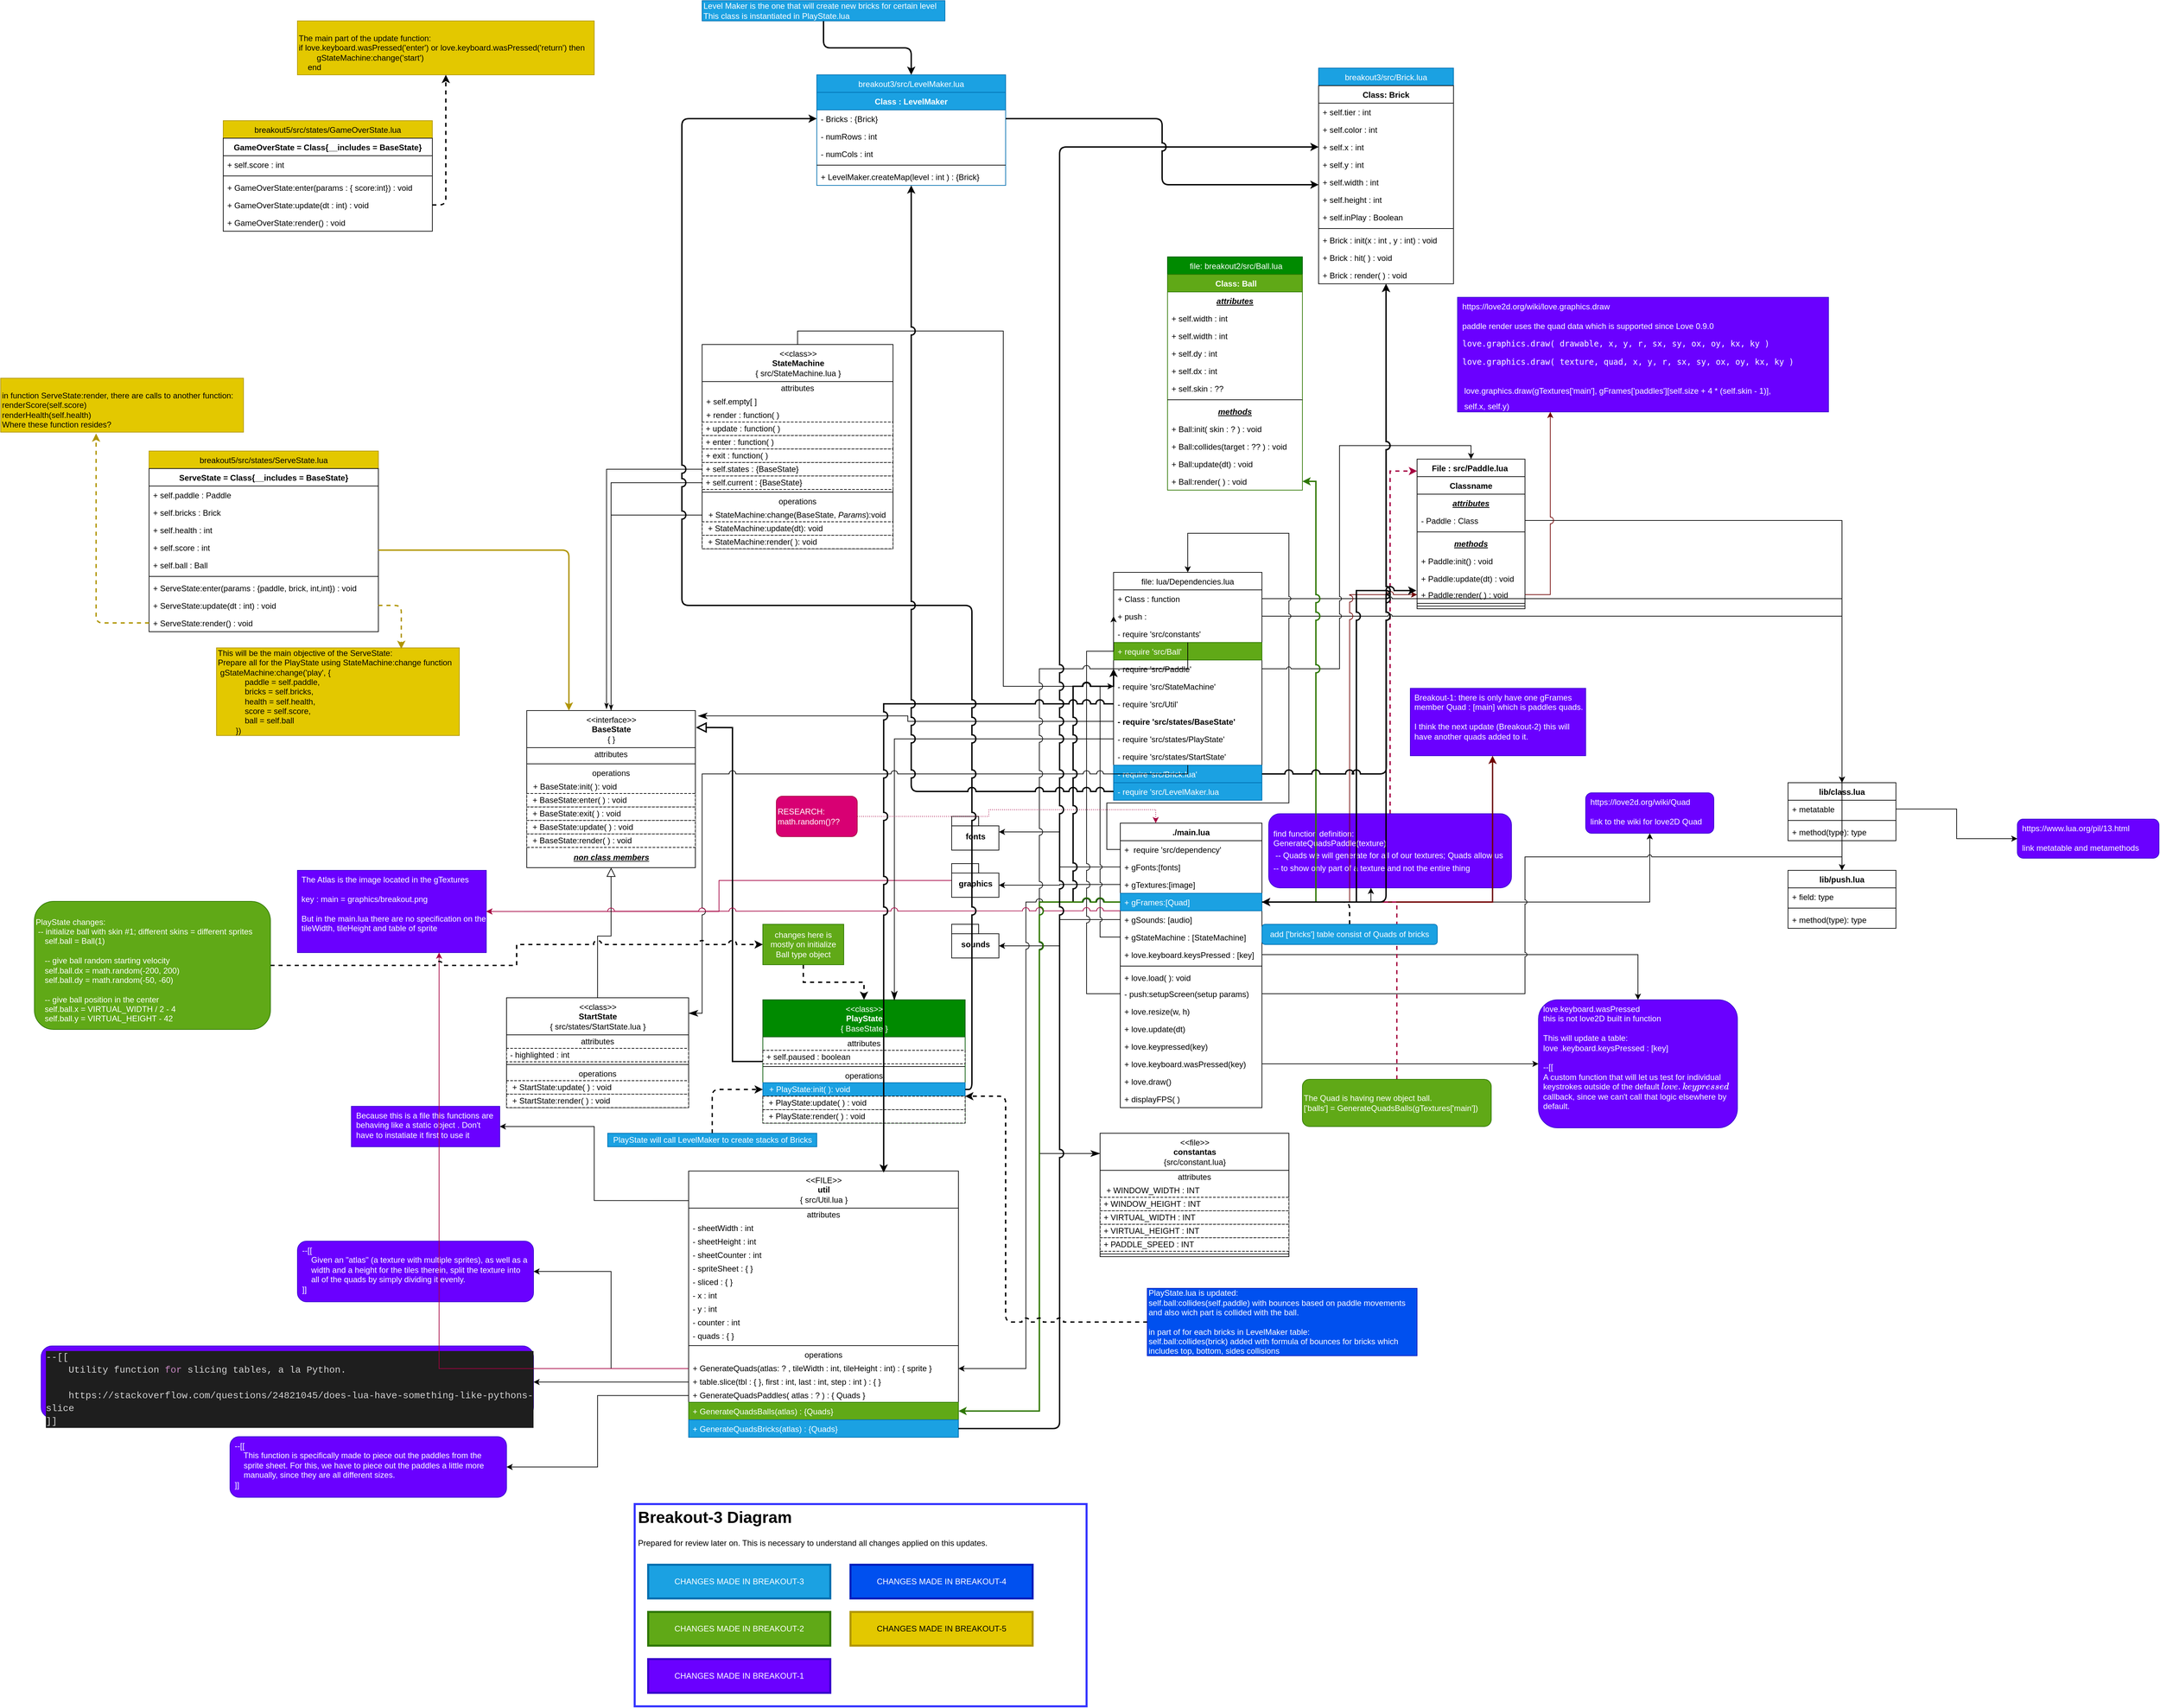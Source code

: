 <mxfile pages="10">
    <diagram name="Breakout-4" id="v4T3KST8fj5WwX0dkM4s">
        <mxGraphModel dx="3315" dy="2206" grid="1" gridSize="10" guides="1" tooltips="1" connect="1" arrows="1" fold="1" page="1" pageScale="1" pageWidth="827" pageHeight="1169" math="0" shadow="0">
            <root>
                <mxCell id="3PNcuYdNv73gQqCTEbOJ-0"/>
                <mxCell id="3PNcuYdNv73gQqCTEbOJ-1" parent="3PNcuYdNv73gQqCTEbOJ-0"/>
                <mxCell id="3PNcuYdNv73gQqCTEbOJ-2" value="./main.lua&#10;" style="swimlane;fontStyle=1;align=center;verticalAlign=top;childLayout=stackLayout;horizontal=1;startSize=26;horizontalStack=0;resizeParent=1;resizeParentMax=0;resizeLast=0;collapsible=1;marginBottom=0;" parent="3PNcuYdNv73gQqCTEbOJ-1" vertex="1">
                    <mxGeometry x="20" y="310" width="210" height="422" as="geometry">
                        <mxRectangle x="40" y="80" width="80" height="26" as="alternateBounds"/>
                    </mxGeometry>
                </mxCell>
                <mxCell id="3PNcuYdNv73gQqCTEbOJ-3" value="+  require 'src/dependency'" style="text;strokeColor=none;fillColor=none;align=left;verticalAlign=top;spacingLeft=4;spacingRight=4;overflow=hidden;rotatable=0;points=[[0,0.5],[1,0.5]];portConstraint=eastwest;" parent="3PNcuYdNv73gQqCTEbOJ-2" vertex="1">
                    <mxGeometry y="26" width="210" height="26" as="geometry"/>
                </mxCell>
                <mxCell id="3PNcuYdNv73gQqCTEbOJ-4" value="+ gFonts:[fonts]" style="text;strokeColor=none;fillColor=none;align=left;verticalAlign=top;spacingLeft=4;spacingRight=4;overflow=hidden;rotatable=0;points=[[0,0.5],[1,0.5]];portConstraint=eastwest;" parent="3PNcuYdNv73gQqCTEbOJ-2" vertex="1">
                    <mxGeometry y="52" width="210" height="26" as="geometry"/>
                </mxCell>
                <mxCell id="3PNcuYdNv73gQqCTEbOJ-5" value="+ gTextures:[image]" style="text;strokeColor=none;fillColor=none;align=left;verticalAlign=top;spacingLeft=4;spacingRight=4;overflow=hidden;rotatable=0;points=[[0,0.5],[1,0.5]];portConstraint=eastwest;" parent="3PNcuYdNv73gQqCTEbOJ-2" vertex="1">
                    <mxGeometry y="78" width="210" height="26" as="geometry"/>
                </mxCell>
                <mxCell id="3PNcuYdNv73gQqCTEbOJ-6" value="+ gFrames:[Quad]" style="text;strokeColor=#006EAF;fillColor=#1ba1e2;align=left;verticalAlign=top;spacingLeft=4;spacingRight=4;overflow=hidden;rotatable=0;points=[[0,0.5],[1,0.5]];portConstraint=eastwest;fontColor=#ffffff;" parent="3PNcuYdNv73gQqCTEbOJ-2" vertex="1">
                    <mxGeometry y="104" width="210" height="26" as="geometry"/>
                </mxCell>
                <mxCell id="3PNcuYdNv73gQqCTEbOJ-7" value="+ gSounds: [audio]" style="text;strokeColor=none;fillColor=none;align=left;verticalAlign=top;spacingLeft=4;spacingRight=4;overflow=hidden;rotatable=0;points=[[0,0.5],[1,0.5]];portConstraint=eastwest;" parent="3PNcuYdNv73gQqCTEbOJ-2" vertex="1">
                    <mxGeometry y="130" width="210" height="26" as="geometry"/>
                </mxCell>
                <mxCell id="3PNcuYdNv73gQqCTEbOJ-8" value="+ gStateMachine : [StateMachine]" style="text;strokeColor=none;fillColor=none;align=left;verticalAlign=top;spacingLeft=4;spacingRight=4;overflow=hidden;rotatable=0;points=[[0,0.5],[1,0.5]];portConstraint=eastwest;" parent="3PNcuYdNv73gQqCTEbOJ-2" vertex="1">
                    <mxGeometry y="156" width="210" height="26" as="geometry"/>
                </mxCell>
                <mxCell id="3PNcuYdNv73gQqCTEbOJ-9" value="+ love.keyboard.keysPressed : [key]" style="text;strokeColor=none;fillColor=none;align=left;verticalAlign=top;spacingLeft=4;spacingRight=4;overflow=hidden;rotatable=0;points=[[0,0.5],[1,0.5]];portConstraint=eastwest;" parent="3PNcuYdNv73gQqCTEbOJ-2" vertex="1">
                    <mxGeometry y="182" width="210" height="26" as="geometry"/>
                </mxCell>
                <mxCell id="3PNcuYdNv73gQqCTEbOJ-10" value="" style="line;strokeWidth=1;fillColor=none;align=left;verticalAlign=middle;spacingTop=-1;spacingLeft=3;spacingRight=3;rotatable=0;labelPosition=right;points=[];portConstraint=eastwest;" parent="3PNcuYdNv73gQqCTEbOJ-2" vertex="1">
                    <mxGeometry y="208" width="210" height="8" as="geometry"/>
                </mxCell>
                <mxCell id="3PNcuYdNv73gQqCTEbOJ-11" value="+ love.load( ): void" style="text;strokeColor=none;fillColor=none;align=left;verticalAlign=top;spacingLeft=4;spacingRight=4;overflow=hidden;rotatable=0;points=[[0,0.5],[1,0.5]];portConstraint=eastwest;" parent="3PNcuYdNv73gQqCTEbOJ-2" vertex="1">
                    <mxGeometry y="216" width="210" height="24" as="geometry"/>
                </mxCell>
                <mxCell id="3PNcuYdNv73gQqCTEbOJ-12" value="- push:setupScreen(setup params)" style="text;strokeColor=none;fillColor=none;align=left;verticalAlign=top;spacingLeft=4;spacingRight=4;overflow=hidden;rotatable=0;points=[[0,0.5],[1,0.5]];portConstraint=eastwest;" parent="3PNcuYdNv73gQqCTEbOJ-2" vertex="1">
                    <mxGeometry y="240" width="210" height="26" as="geometry"/>
                </mxCell>
                <mxCell id="3PNcuYdNv73gQqCTEbOJ-13" value="+ love.resize(w, h)" style="text;strokeColor=none;fillColor=none;align=left;verticalAlign=top;spacingLeft=4;spacingRight=4;overflow=hidden;rotatable=0;points=[[0,0.5],[1,0.5]];portConstraint=eastwest;" parent="3PNcuYdNv73gQqCTEbOJ-2" vertex="1">
                    <mxGeometry y="266" width="210" height="26" as="geometry"/>
                </mxCell>
                <mxCell id="3PNcuYdNv73gQqCTEbOJ-14" value="+ love.update(dt)" style="text;strokeColor=none;fillColor=none;align=left;verticalAlign=top;spacingLeft=4;spacingRight=4;overflow=hidden;rotatable=0;points=[[0,0.5],[1,0.5]];portConstraint=eastwest;" parent="3PNcuYdNv73gQqCTEbOJ-2" vertex="1">
                    <mxGeometry y="292" width="210" height="26" as="geometry"/>
                </mxCell>
                <mxCell id="3PNcuYdNv73gQqCTEbOJ-15" value="+ love.keypressed(key)" style="text;strokeColor=none;fillColor=none;align=left;verticalAlign=top;spacingLeft=4;spacingRight=4;overflow=hidden;rotatable=0;points=[[0,0.5],[1,0.5]];portConstraint=eastwest;" parent="3PNcuYdNv73gQqCTEbOJ-2" vertex="1">
                    <mxGeometry y="318" width="210" height="26" as="geometry"/>
                </mxCell>
                <mxCell id="3PNcuYdNv73gQqCTEbOJ-16" value="+ love.keyboard.wasPressed(key)" style="text;strokeColor=none;fillColor=none;align=left;verticalAlign=top;spacingLeft=4;spacingRight=4;overflow=hidden;rotatable=0;points=[[0,0.5],[1,0.5]];portConstraint=eastwest;" parent="3PNcuYdNv73gQqCTEbOJ-2" vertex="1">
                    <mxGeometry y="344" width="210" height="26" as="geometry"/>
                </mxCell>
                <mxCell id="3PNcuYdNv73gQqCTEbOJ-17" value="+ love.draw()" style="text;strokeColor=none;fillColor=none;align=left;verticalAlign=top;spacingLeft=4;spacingRight=4;overflow=hidden;rotatable=0;points=[[0,0.5],[1,0.5]];portConstraint=eastwest;" parent="3PNcuYdNv73gQqCTEbOJ-2" vertex="1">
                    <mxGeometry y="370" width="210" height="26" as="geometry"/>
                </mxCell>
                <mxCell id="3PNcuYdNv73gQqCTEbOJ-18" value="+ displayFPS( )" style="text;strokeColor=none;fillColor=none;align=left;verticalAlign=top;spacingLeft=4;spacingRight=4;overflow=hidden;rotatable=0;points=[[0,0.5],[1,0.5]];portConstraint=eastwest;" parent="3PNcuYdNv73gQqCTEbOJ-2" vertex="1">
                    <mxGeometry y="396" width="210" height="26" as="geometry"/>
                </mxCell>
                <mxCell id="3PNcuYdNv73gQqCTEbOJ-19" style="edgeStyle=orthogonalEdgeStyle;rounded=0;jumpStyle=arc;jumpSize=10;orthogonalLoop=1;jettySize=auto;html=1;entryX=0;entryY=0.08;entryDx=0;entryDy=0;entryPerimeter=0;strokeWidth=2;dashed=1;fillColor=#d80073;strokeColor=#A50040;" parent="3PNcuYdNv73gQqCTEbOJ-1" source="3PNcuYdNv73gQqCTEbOJ-20" target="3PNcuYdNv73gQqCTEbOJ-64" edge="1">
                    <mxGeometry relative="1" as="geometry"/>
                </mxCell>
                <mxCell id="3PNcuYdNv73gQqCTEbOJ-20" value="find function definition:&lt;br&gt;GenerateQuadsPaddle(texture)&lt;br&gt;&lt;table data-tagsearch-path=&quot;breakout1/main.lua&quot; data-tagsearch-lang=&quot;Lua&quot; data-paste-markdown-skip=&quot;&quot; data-tab-size=&quot;8&quot; class=&quot;highlight tab-size js-file-line-container js-code-nav-container js-tagsearch-file&quot;&gt;&lt;tbody&gt;&lt;tr&gt;&lt;td class=&quot;blob-code blob-code-inner js-file-line&quot; id=&quot;LC62&quot;&gt; &lt;span class=&quot;pl-c&quot;&gt;&lt;span class=&quot;pl-c&quot;&gt;--&lt;/span&gt; Quads we will generate for all of our textures; Quads allow us&lt;/span&gt;&lt;/td&gt;        &lt;/tr&gt;        &lt;tr&gt;          &lt;/tr&gt;&lt;/tbody&gt;&lt;/table&gt;    &lt;span class=&quot;pl-c&quot;&gt;&lt;span class=&quot;pl-c&quot;&gt;--&lt;/span&gt; to show only part of a texture and not the entire thing&lt;/span&gt;" style="rounded=1;whiteSpace=wrap;html=1;align=left;spacingLeft=5;fillColor=#6a00ff;fontColor=#ffffff;strokeColor=#3700CC;" parent="3PNcuYdNv73gQqCTEbOJ-1" vertex="1">
                    <mxGeometry x="240" y="296" width="360" height="110" as="geometry"/>
                </mxCell>
                <mxCell id="3PNcuYdNv73gQqCTEbOJ-21" style="edgeStyle=orthogonalEdgeStyle;rounded=0;orthogonalLoop=1;jettySize=auto;html=1;entryX=0.421;entryY=1;entryDx=0;entryDy=0;entryPerimeter=0;jumpStyle=arc;" parent="3PNcuYdNv73gQqCTEbOJ-1" source="3PNcuYdNv73gQqCTEbOJ-6" target="3PNcuYdNv73gQqCTEbOJ-20" edge="1">
                    <mxGeometry relative="1" as="geometry"/>
                </mxCell>
                <mxCell id="3PNcuYdNv73gQqCTEbOJ-22" value="love.keyboard.wasPressed&amp;nbsp;&lt;br&gt;this is not love2D built in function&lt;br&gt;&lt;br&gt;This will update a table:&amp;nbsp;&lt;br&gt;love .keyboard.keysPressed : [key]&lt;br&gt;&lt;br&gt;&lt;div&gt;--[[&lt;/div&gt;&lt;div&gt;A custom function that will let us test for individual keystrokes outside of the default `love.keypressed` callback, since we can't call that logic elsewhere by default.&lt;/div&gt;" style="rounded=1;whiteSpace=wrap;html=1;spacingLeft=5;align=left;verticalAlign=top;fillColor=#6a00ff;fontColor=#ffffff;strokeColor=#3700CC;" parent="3PNcuYdNv73gQqCTEbOJ-1" vertex="1">
                    <mxGeometry x="640" y="572" width="295" height="190" as="geometry"/>
                </mxCell>
                <mxCell id="3PNcuYdNv73gQqCTEbOJ-23" style="edgeStyle=orthogonalEdgeStyle;rounded=0;orthogonalLoop=1;jettySize=auto;html=1;entryX=0.5;entryY=0;entryDx=0;entryDy=0;jumpStyle=arc;" parent="3PNcuYdNv73gQqCTEbOJ-1" source="3PNcuYdNv73gQqCTEbOJ-9" target="3PNcuYdNv73gQqCTEbOJ-22" edge="1">
                    <mxGeometry relative="1" as="geometry"/>
                </mxCell>
                <mxCell id="3PNcuYdNv73gQqCTEbOJ-24" style="edgeStyle=orthogonalEdgeStyle;rounded=0;orthogonalLoop=1;jettySize=auto;html=1;entryX=0;entryY=0.5;entryDx=0;entryDy=0;" parent="3PNcuYdNv73gQqCTEbOJ-1" source="3PNcuYdNv73gQqCTEbOJ-16" target="3PNcuYdNv73gQqCTEbOJ-22" edge="1">
                    <mxGeometry relative="1" as="geometry"/>
                </mxCell>
                <mxCell id="3PNcuYdNv73gQqCTEbOJ-25" value="&lt;br&gt;&lt;div style=&quot;&quot;&gt;&lt;/div&gt;" style="text;html=1;align=left;verticalAlign=top;resizable=0;points=[];autosize=1;strokeColor=none;fillColor=none;" parent="3PNcuYdNv73gQqCTEbOJ-1" vertex="1">
                    <mxGeometry x="430" y="750" width="20" height="20" as="geometry"/>
                </mxCell>
                <UserObject label="https://love2d.org/wiki/Quad&lt;br&gt;&lt;br&gt;link to the wiki for love2D Quad" link="https://love2d.org/wiki/Quad" id="3PNcuYdNv73gQqCTEbOJ-26">
                    <mxCell style="rounded=1;whiteSpace=wrap;html=1;verticalAlign=top;align=left;spacingLeft=5;fillColor=#6a00ff;fontColor=#ffffff;strokeColor=#3700CC;" parent="3PNcuYdNv73gQqCTEbOJ-1" vertex="1">
                        <mxGeometry x="710" y="265" width="190" height="60" as="geometry"/>
                    </mxCell>
                </UserObject>
                <mxCell id="3PNcuYdNv73gQqCTEbOJ-27" style="edgeStyle=orthogonalEdgeStyle;rounded=0;orthogonalLoop=1;jettySize=auto;html=1;entryX=0.5;entryY=1;entryDx=0;entryDy=0;jumpStyle=arc;" parent="3PNcuYdNv73gQqCTEbOJ-1" source="3PNcuYdNv73gQqCTEbOJ-6" target="3PNcuYdNv73gQqCTEbOJ-26" edge="1">
                    <mxGeometry relative="1" as="geometry"/>
                </mxCell>
                <mxCell id="3PNcuYdNv73gQqCTEbOJ-28" value="lib/class.lua" style="swimlane;fontStyle=1;align=center;verticalAlign=top;childLayout=stackLayout;horizontal=1;startSize=26;horizontalStack=0;resizeParent=1;resizeParentMax=0;resizeLast=0;collapsible=1;marginBottom=0;" parent="3PNcuYdNv73gQqCTEbOJ-1" vertex="1">
                    <mxGeometry x="1010" y="250" width="160" height="86" as="geometry">
                        <mxRectangle x="1030" y="60" width="100" height="26" as="alternateBounds"/>
                    </mxGeometry>
                </mxCell>
                <mxCell id="3PNcuYdNv73gQqCTEbOJ-29" value="+ metatable" style="text;strokeColor=none;fillColor=none;align=left;verticalAlign=top;spacingLeft=4;spacingRight=4;overflow=hidden;rotatable=0;points=[[0,0.5],[1,0.5]];portConstraint=eastwest;" parent="3PNcuYdNv73gQqCTEbOJ-28" vertex="1">
                    <mxGeometry y="26" width="160" height="26" as="geometry"/>
                </mxCell>
                <mxCell id="3PNcuYdNv73gQqCTEbOJ-30" value="" style="line;strokeWidth=1;fillColor=none;align=left;verticalAlign=middle;spacingTop=-1;spacingLeft=3;spacingRight=3;rotatable=0;labelPosition=right;points=[];portConstraint=eastwest;" parent="3PNcuYdNv73gQqCTEbOJ-28" vertex="1">
                    <mxGeometry y="52" width="160" height="8" as="geometry"/>
                </mxCell>
                <mxCell id="3PNcuYdNv73gQqCTEbOJ-31" value="+ method(type): type" style="text;strokeColor=none;fillColor=none;align=left;verticalAlign=top;spacingLeft=4;spacingRight=4;overflow=hidden;rotatable=0;points=[[0,0.5],[1,0.5]];portConstraint=eastwest;" parent="3PNcuYdNv73gQqCTEbOJ-28" vertex="1">
                    <mxGeometry y="60" width="160" height="26" as="geometry"/>
                </mxCell>
                <mxCell id="3PNcuYdNv73gQqCTEbOJ-32" value="lib/push.lua" style="swimlane;fontStyle=1;align=center;verticalAlign=top;childLayout=stackLayout;horizontal=1;startSize=26;horizontalStack=0;resizeParent=1;resizeParentMax=0;resizeLast=0;collapsible=1;marginBottom=0;" parent="3PNcuYdNv73gQqCTEbOJ-1" vertex="1">
                    <mxGeometry x="1010" y="380" width="160" height="86" as="geometry">
                        <mxRectangle x="1010" y="380" width="100" height="26" as="alternateBounds"/>
                    </mxGeometry>
                </mxCell>
                <mxCell id="3PNcuYdNv73gQqCTEbOJ-33" value="+ field: type" style="text;strokeColor=none;fillColor=none;align=left;verticalAlign=top;spacingLeft=4;spacingRight=4;overflow=hidden;rotatable=0;points=[[0,0.5],[1,0.5]];portConstraint=eastwest;" parent="3PNcuYdNv73gQqCTEbOJ-32" vertex="1">
                    <mxGeometry y="26" width="160" height="26" as="geometry"/>
                </mxCell>
                <mxCell id="3PNcuYdNv73gQqCTEbOJ-34" value="" style="line;strokeWidth=1;fillColor=none;align=left;verticalAlign=middle;spacingTop=-1;spacingLeft=3;spacingRight=3;rotatable=0;labelPosition=right;points=[];portConstraint=eastwest;" parent="3PNcuYdNv73gQqCTEbOJ-32" vertex="1">
                    <mxGeometry y="52" width="160" height="8" as="geometry"/>
                </mxCell>
                <mxCell id="3PNcuYdNv73gQqCTEbOJ-35" value="+ method(type): type" style="text;strokeColor=none;fillColor=none;align=left;verticalAlign=top;spacingLeft=4;spacingRight=4;overflow=hidden;rotatable=0;points=[[0,0.5],[1,0.5]];portConstraint=eastwest;" parent="3PNcuYdNv73gQqCTEbOJ-32" vertex="1">
                    <mxGeometry y="60" width="160" height="26" as="geometry"/>
                </mxCell>
                <mxCell id="3PNcuYdNv73gQqCTEbOJ-36" style="edgeStyle=orthogonalEdgeStyle;rounded=0;orthogonalLoop=1;jettySize=auto;html=1;entryX=0.5;entryY=0;entryDx=0;entryDy=0;jumpStyle=arc;" parent="3PNcuYdNv73gQqCTEbOJ-1" source="3PNcuYdNv73gQqCTEbOJ-12" target="3PNcuYdNv73gQqCTEbOJ-32" edge="1">
                    <mxGeometry relative="1" as="geometry"/>
                </mxCell>
                <UserObject label="https://www.lua.org/pil/13.html&lt;br&gt;&lt;br&gt;link metatable and metamethods" link="https://www.lua.org/pil/13.html" id="3PNcuYdNv73gQqCTEbOJ-37">
                    <mxCell style="rounded=1;whiteSpace=wrap;html=1;verticalAlign=top;align=left;spacingLeft=5;fillColor=#6a00ff;fontColor=#ffffff;strokeColor=#3700CC;" parent="3PNcuYdNv73gQqCTEbOJ-1" vertex="1">
                        <mxGeometry x="1350" y="304" width="210" height="58" as="geometry"/>
                    </mxCell>
                </UserObject>
                <mxCell id="3PNcuYdNv73gQqCTEbOJ-38" style="edgeStyle=orthogonalEdgeStyle;rounded=0;orthogonalLoop=1;jettySize=auto;html=1;entryX=0;entryY=0.5;entryDx=0;entryDy=0;" parent="3PNcuYdNv73gQqCTEbOJ-1" source="3PNcuYdNv73gQqCTEbOJ-29" target="3PNcuYdNv73gQqCTEbOJ-37" edge="1">
                    <mxGeometry relative="1" as="geometry"/>
                </mxCell>
                <mxCell id="3PNcuYdNv73gQqCTEbOJ-39" value="fonts" style="shape=folder;fontStyle=1;spacingTop=10;tabWidth=40;tabHeight=14;tabPosition=left;html=1;" parent="3PNcuYdNv73gQqCTEbOJ-1" vertex="1">
                    <mxGeometry x="-230" y="300" width="70" height="50" as="geometry"/>
                </mxCell>
                <mxCell id="3PNcuYdNv73gQqCTEbOJ-40" style="edgeStyle=orthogonalEdgeStyle;rounded=0;orthogonalLoop=1;jettySize=auto;html=1;entryX=0;entryY=0;entryDx=70;entryDy=23;entryPerimeter=0;" parent="3PNcuYdNv73gQqCTEbOJ-1" source="3PNcuYdNv73gQqCTEbOJ-4" target="3PNcuYdNv73gQqCTEbOJ-39" edge="1">
                    <mxGeometry relative="1" as="geometry"/>
                </mxCell>
                <mxCell id="3PNcuYdNv73gQqCTEbOJ-41" style="edgeStyle=orthogonalEdgeStyle;rounded=0;jumpStyle=arc;jumpSize=10;orthogonalLoop=1;jettySize=auto;html=1;entryX=1;entryY=0.5;entryDx=0;entryDy=0;fillColor=#d80073;strokeColor=#A50040;" parent="3PNcuYdNv73gQqCTEbOJ-1" source="3PNcuYdNv73gQqCTEbOJ-42" target="3PNcuYdNv73gQqCTEbOJ-150" edge="1">
                    <mxGeometry relative="1" as="geometry"/>
                </mxCell>
                <mxCell id="3PNcuYdNv73gQqCTEbOJ-42" value="graphics" style="shape=folder;fontStyle=1;spacingTop=10;tabWidth=40;tabHeight=14;tabPosition=left;html=1;" parent="3PNcuYdNv73gQqCTEbOJ-1" vertex="1">
                    <mxGeometry x="-230" y="370" width="70" height="50" as="geometry"/>
                </mxCell>
                <mxCell id="3PNcuYdNv73gQqCTEbOJ-43" style="edgeStyle=orthogonalEdgeStyle;rounded=0;orthogonalLoop=1;jettySize=auto;html=1;entryX=0;entryY=0;entryDx=70;entryDy=32;entryPerimeter=0;" parent="3PNcuYdNv73gQqCTEbOJ-1" source="3PNcuYdNv73gQqCTEbOJ-5" target="3PNcuYdNv73gQqCTEbOJ-42" edge="1">
                    <mxGeometry relative="1" as="geometry"/>
                </mxCell>
                <mxCell id="3PNcuYdNv73gQqCTEbOJ-44" value="sounds" style="shape=folder;fontStyle=1;spacingTop=10;tabWidth=40;tabHeight=14;tabPosition=left;html=1;" parent="3PNcuYdNv73gQqCTEbOJ-1" vertex="1">
                    <mxGeometry x="-230" y="460" width="70" height="50" as="geometry"/>
                </mxCell>
                <mxCell id="3PNcuYdNv73gQqCTEbOJ-45" style="edgeStyle=orthogonalEdgeStyle;rounded=0;orthogonalLoop=1;jettySize=auto;html=1;entryX=0;entryY=0;entryDx=70;entryDy=32;entryPerimeter=0;" parent="3PNcuYdNv73gQqCTEbOJ-1" source="3PNcuYdNv73gQqCTEbOJ-7" target="3PNcuYdNv73gQqCTEbOJ-44" edge="1">
                    <mxGeometry relative="1" as="geometry"/>
                </mxCell>
                <mxCell id="3PNcuYdNv73gQqCTEbOJ-46" value="file: lua/Dependencies.lua" style="swimlane;fontStyle=0;childLayout=stackLayout;horizontal=1;startSize=26;fillColor=none;horizontalStack=0;resizeParent=1;resizeParentMax=0;resizeLast=0;collapsible=1;marginBottom=0;" parent="3PNcuYdNv73gQqCTEbOJ-1" vertex="1">
                    <mxGeometry x="10" y="-62" width="220" height="338" as="geometry">
                        <mxRectangle x="230" y="-10" width="90" height="26" as="alternateBounds"/>
                    </mxGeometry>
                </mxCell>
                <mxCell id="3PNcuYdNv73gQqCTEbOJ-47" value="+ Class : function" style="text;strokeColor=none;fillColor=none;align=left;verticalAlign=top;spacingLeft=4;spacingRight=4;overflow=hidden;rotatable=0;points=[[0,0.5],[1,0.5]];portConstraint=eastwest;" parent="3PNcuYdNv73gQqCTEbOJ-46" vertex="1">
                    <mxGeometry y="26" width="220" height="26" as="geometry"/>
                </mxCell>
                <mxCell id="3PNcuYdNv73gQqCTEbOJ-48" value="+ push : " style="text;strokeColor=none;fillColor=none;align=left;verticalAlign=top;spacingLeft=4;spacingRight=4;overflow=hidden;rotatable=0;points=[[0,0.5],[1,0.5]];portConstraint=eastwest;" parent="3PNcuYdNv73gQqCTEbOJ-46" vertex="1">
                    <mxGeometry y="52" width="220" height="26" as="geometry"/>
                </mxCell>
                <mxCell id="3PNcuYdNv73gQqCTEbOJ-49" value="- require 'src/constants'" style="text;strokeColor=none;fillColor=none;align=left;verticalAlign=top;spacingLeft=4;spacingRight=4;overflow=hidden;rotatable=0;points=[[0,0.5],[1,0.5]];portConstraint=eastwest;" parent="3PNcuYdNv73gQqCTEbOJ-46" vertex="1">
                    <mxGeometry y="78" width="220" height="26" as="geometry"/>
                </mxCell>
                <mxCell id="3PNcuYdNv73gQqCTEbOJ-50" value="+ require 'src/Ball'" style="text;strokeColor=#2D7600;fillColor=#60a917;align=left;verticalAlign=top;spacingLeft=4;spacingRight=4;overflow=hidden;rotatable=0;points=[[0,0.5],[1,0.5]];portConstraint=eastwest;fontColor=#ffffff;" parent="3PNcuYdNv73gQqCTEbOJ-46" vertex="1">
                    <mxGeometry y="104" width="220" height="26" as="geometry"/>
                </mxCell>
                <mxCell id="3PNcuYdNv73gQqCTEbOJ-51" value="- require 'src/Paddle'" style="text;strokeColor=none;fillColor=none;align=left;verticalAlign=top;spacingLeft=4;spacingRight=4;overflow=hidden;rotatable=0;points=[[0,0.5],[1,0.5]];portConstraint=eastwest;" parent="3PNcuYdNv73gQqCTEbOJ-46" vertex="1">
                    <mxGeometry y="130" width="220" height="26" as="geometry"/>
                </mxCell>
                <mxCell id="3PNcuYdNv73gQqCTEbOJ-52" value="- require 'src/StateMachine'" style="text;strokeColor=none;fillColor=none;align=left;verticalAlign=top;spacingLeft=4;spacingRight=4;overflow=hidden;rotatable=0;points=[[0,0.5],[1,0.5]];portConstraint=eastwest;" parent="3PNcuYdNv73gQqCTEbOJ-46" vertex="1">
                    <mxGeometry y="156" width="220" height="26" as="geometry"/>
                </mxCell>
                <mxCell id="3PNcuYdNv73gQqCTEbOJ-53" value="- require 'src/Util'" style="text;strokeColor=none;fillColor=none;align=left;verticalAlign=top;spacingLeft=4;spacingRight=4;overflow=hidden;rotatable=0;points=[[0,0.5],[1,0.5]];portConstraint=eastwest;" parent="3PNcuYdNv73gQqCTEbOJ-46" vertex="1">
                    <mxGeometry y="182" width="220" height="26" as="geometry"/>
                </mxCell>
                <mxCell id="3PNcuYdNv73gQqCTEbOJ-54" value="- require 'src/states/BaseState'" style="text;strokeColor=none;fillColor=none;align=left;verticalAlign=top;spacingLeft=4;spacingRight=4;overflow=hidden;rotatable=0;points=[[0,0.5],[1,0.5]];portConstraint=eastwest;fontStyle=1" parent="3PNcuYdNv73gQqCTEbOJ-46" vertex="1">
                    <mxGeometry y="208" width="220" height="26" as="geometry"/>
                </mxCell>
                <mxCell id="3PNcuYdNv73gQqCTEbOJ-55" value="- require 'src/states/PlayState'" style="text;strokeColor=none;fillColor=none;align=left;verticalAlign=top;spacingLeft=4;spacingRight=4;overflow=hidden;rotatable=0;points=[[0,0.5],[1,0.5]];portConstraint=eastwest;" parent="3PNcuYdNv73gQqCTEbOJ-46" vertex="1">
                    <mxGeometry y="234" width="220" height="26" as="geometry"/>
                </mxCell>
                <mxCell id="3PNcuYdNv73gQqCTEbOJ-56" value="- require 'src/states/StartState'" style="text;strokeColor=none;fillColor=none;align=left;verticalAlign=top;spacingLeft=4;spacingRight=4;overflow=hidden;rotatable=0;points=[[0,0.5],[1,0.5]];portConstraint=eastwest;" parent="3PNcuYdNv73gQqCTEbOJ-46" vertex="1">
                    <mxGeometry y="260" width="220" height="26" as="geometry"/>
                </mxCell>
                <mxCell id="3PNcuYdNv73gQqCTEbOJ-57" value="- require 'src/Brick.lua'" style="text;strokeColor=#006EAF;fillColor=#1ba1e2;align=left;verticalAlign=top;spacingLeft=4;spacingRight=4;overflow=hidden;rotatable=0;points=[[0,0.5],[1,0.5]];portConstraint=eastwest;fontColor=#ffffff;" parent="3PNcuYdNv73gQqCTEbOJ-46" vertex="1">
                    <mxGeometry y="286" width="220" height="26" as="geometry"/>
                </mxCell>
                <mxCell id="3PNcuYdNv73gQqCTEbOJ-58" value="- require 'src/LevelMaker.lua" style="text;strokeColor=#006EAF;fillColor=#1ba1e2;align=left;verticalAlign=top;spacingLeft=4;spacingRight=4;overflow=hidden;rotatable=0;points=[[0,0.5],[1,0.5]];portConstraint=eastwest;fontColor=#ffffff;" parent="3PNcuYdNv73gQqCTEbOJ-46" vertex="1">
                    <mxGeometry y="312" width="220" height="26" as="geometry"/>
                </mxCell>
                <mxCell id="3PNcuYdNv73gQqCTEbOJ-59" style="edgeStyle=orthogonalEdgeStyle;rounded=0;jumpStyle=arc;orthogonalLoop=1;jettySize=auto;html=1;entryX=0.5;entryY=0;entryDx=0;entryDy=0;" parent="3PNcuYdNv73gQqCTEbOJ-1" source="3PNcuYdNv73gQqCTEbOJ-47" target="3PNcuYdNv73gQqCTEbOJ-28" edge="1">
                    <mxGeometry relative="1" as="geometry"/>
                </mxCell>
                <mxCell id="3PNcuYdNv73gQqCTEbOJ-60" style="edgeStyle=orthogonalEdgeStyle;rounded=0;jumpStyle=arc;orthogonalLoop=1;jettySize=auto;html=1;entryX=0.5;entryY=0;entryDx=0;entryDy=0;" parent="3PNcuYdNv73gQqCTEbOJ-1" source="3PNcuYdNv73gQqCTEbOJ-48" target="3PNcuYdNv73gQqCTEbOJ-32" edge="1">
                    <mxGeometry relative="1" as="geometry"/>
                </mxCell>
                <mxCell id="3PNcuYdNv73gQqCTEbOJ-61" style="edgeStyle=orthogonalEdgeStyle;rounded=0;jumpStyle=arc;orthogonalLoop=1;jettySize=auto;html=1;entryX=0.5;entryY=0;entryDx=0;entryDy=0;" parent="3PNcuYdNv73gQqCTEbOJ-1" source="3PNcuYdNv73gQqCTEbOJ-3" target="3PNcuYdNv73gQqCTEbOJ-46" edge="1">
                    <mxGeometry relative="1" as="geometry">
                        <Array as="points">
                            <mxPoint y="349"/>
                            <mxPoint y="280"/>
                            <mxPoint x="270" y="280"/>
                            <mxPoint x="270" y="-120"/>
                            <mxPoint x="120" y="-120"/>
                        </Array>
                    </mxGeometry>
                </mxCell>
                <mxCell id="3PNcuYdNv73gQqCTEbOJ-62" style="edgeStyle=orthogonalEdgeStyle;rounded=0;jumpStyle=arc;orthogonalLoop=1;jettySize=auto;html=1;entryX=0;entryY=0.5;entryDx=0;entryDy=0;jumpSize=10;" parent="3PNcuYdNv73gQqCTEbOJ-1" source="3PNcuYdNv73gQqCTEbOJ-12" target="3PNcuYdNv73gQqCTEbOJ-48" edge="1">
                    <mxGeometry relative="1" as="geometry">
                        <Array as="points">
                            <mxPoint x="-30" y="563"/>
                            <mxPoint x="-30" y="55"/>
                        </Array>
                    </mxGeometry>
                </mxCell>
                <mxCell id="3PNcuYdNv73gQqCTEbOJ-63" style="edgeStyle=orthogonalEdgeStyle;rounded=0;jumpStyle=arc;orthogonalLoop=1;jettySize=auto;html=1;entryX=0;entryY=0.5;entryDx=0;entryDy=0;" parent="3PNcuYdNv73gQqCTEbOJ-1" source="3PNcuYdNv73gQqCTEbOJ-8" target="3PNcuYdNv73gQqCTEbOJ-52" edge="1">
                    <mxGeometry relative="1" as="geometry"/>
                </mxCell>
                <mxCell id="3PNcuYdNv73gQqCTEbOJ-64" value="File : src/Paddle.lua " style="swimlane;fontStyle=1;align=center;verticalAlign=top;childLayout=stackLayout;horizontal=1;startSize=26;horizontalStack=0;resizeParent=1;resizeParentMax=0;resizeLast=0;collapsible=1;marginBottom=0;" parent="3PNcuYdNv73gQqCTEbOJ-1" vertex="1">
                    <mxGeometry x="460" y="-230" width="160" height="222" as="geometry"/>
                </mxCell>
                <mxCell id="3PNcuYdNv73gQqCTEbOJ-65" value="Classname" style="swimlane;fontStyle=1;align=center;verticalAlign=top;childLayout=stackLayout;horizontal=1;startSize=26;horizontalStack=0;resizeParent=1;resizeParentMax=0;resizeLast=0;collapsible=1;marginBottom=0;" parent="3PNcuYdNv73gQqCTEbOJ-64" vertex="1">
                    <mxGeometry y="26" width="160" height="188" as="geometry">
                        <mxRectangle y="26" width="160" height="26" as="alternateBounds"/>
                    </mxGeometry>
                </mxCell>
                <mxCell id="3PNcuYdNv73gQqCTEbOJ-66" value="attributes" style="text;strokeColor=none;fillColor=none;align=center;verticalAlign=top;spacingLeft=4;spacingRight=4;overflow=hidden;rotatable=0;points=[[0,0.5],[1,0.5]];portConstraint=eastwest;fontStyle=7" parent="3PNcuYdNv73gQqCTEbOJ-65" vertex="1">
                    <mxGeometry y="26" width="160" height="26" as="geometry"/>
                </mxCell>
                <mxCell id="3PNcuYdNv73gQqCTEbOJ-67" value="- Paddle : Class" style="text;strokeColor=none;fillColor=none;align=left;verticalAlign=top;spacingLeft=4;spacingRight=4;overflow=hidden;rotatable=0;points=[[0,0.5],[1,0.5]];portConstraint=eastwest;" parent="3PNcuYdNv73gQqCTEbOJ-65" vertex="1">
                    <mxGeometry y="52" width="160" height="26" as="geometry"/>
                </mxCell>
                <mxCell id="3PNcuYdNv73gQqCTEbOJ-68" value="" style="line;strokeWidth=1;fillColor=none;align=left;verticalAlign=middle;spacingTop=-1;spacingLeft=3;spacingRight=3;rotatable=0;labelPosition=right;points=[];portConstraint=eastwest;" parent="3PNcuYdNv73gQqCTEbOJ-65" vertex="1">
                    <mxGeometry y="78" width="160" height="8" as="geometry"/>
                </mxCell>
                <mxCell id="3PNcuYdNv73gQqCTEbOJ-69" value="methods" style="text;strokeColor=none;fillColor=none;align=center;verticalAlign=top;spacingLeft=4;spacingRight=4;overflow=hidden;rotatable=0;points=[[0,0.5],[1,0.5]];portConstraint=eastwest;fontStyle=7" parent="3PNcuYdNv73gQqCTEbOJ-65" vertex="1">
                    <mxGeometry y="86" width="160" height="26" as="geometry"/>
                </mxCell>
                <mxCell id="3PNcuYdNv73gQqCTEbOJ-70" value="+ Paddle:init() : void" style="text;strokeColor=none;fillColor=none;align=left;verticalAlign=top;spacingLeft=4;spacingRight=4;overflow=hidden;rotatable=0;points=[[0,0.5],[1,0.5]];portConstraint=eastwest;" parent="3PNcuYdNv73gQqCTEbOJ-65" vertex="1">
                    <mxGeometry y="112" width="160" height="26" as="geometry"/>
                </mxCell>
                <mxCell id="3PNcuYdNv73gQqCTEbOJ-71" value="+ Paddle:update(dt) : void" style="text;strokeColor=none;fillColor=none;align=left;verticalAlign=top;spacingLeft=4;spacingRight=4;overflow=hidden;rotatable=0;points=[[0,0.5],[1,0.5]];portConstraint=eastwest;" parent="3PNcuYdNv73gQqCTEbOJ-65" vertex="1">
                    <mxGeometry y="138" width="160" height="24" as="geometry"/>
                </mxCell>
                <mxCell id="3PNcuYdNv73gQqCTEbOJ-72" value="+ Paddle:render( ) : void" style="text;strokeColor=none;fillColor=none;align=left;verticalAlign=top;spacingLeft=4;spacingRight=4;overflow=hidden;rotatable=0;points=[[0,0.5],[1,0.5]];portConstraint=eastwest;" parent="3PNcuYdNv73gQqCTEbOJ-65" vertex="1">
                    <mxGeometry y="162" width="160" height="26" as="geometry"/>
                </mxCell>
                <mxCell id="3PNcuYdNv73gQqCTEbOJ-73" value="" style="line;strokeWidth=1;fillColor=none;align=left;verticalAlign=middle;spacingTop=-1;spacingLeft=3;spacingRight=3;rotatable=0;labelPosition=right;points=[];portConstraint=eastwest;" parent="3PNcuYdNv73gQqCTEbOJ-64" vertex="1">
                    <mxGeometry y="214" width="160" height="8" as="geometry"/>
                </mxCell>
                <mxCell id="3PNcuYdNv73gQqCTEbOJ-74" style="edgeStyle=orthogonalEdgeStyle;rounded=0;jumpStyle=arc;orthogonalLoop=1;jettySize=auto;html=1;entryX=0.5;entryY=0;entryDx=0;entryDy=0;" parent="3PNcuYdNv73gQqCTEbOJ-1" source="3PNcuYdNv73gQqCTEbOJ-51" target="3PNcuYdNv73gQqCTEbOJ-64" edge="1">
                    <mxGeometry relative="1" as="geometry"/>
                </mxCell>
                <mxCell id="3PNcuYdNv73gQqCTEbOJ-75" style="edgeStyle=orthogonalEdgeStyle;rounded=0;jumpStyle=arc;orthogonalLoop=1;jettySize=auto;html=1;entryX=0.5;entryY=0;entryDx=0;entryDy=0;" parent="3PNcuYdNv73gQqCTEbOJ-1" source="3PNcuYdNv73gQqCTEbOJ-67" target="3PNcuYdNv73gQqCTEbOJ-28" edge="1">
                    <mxGeometry relative="1" as="geometry"/>
                </mxCell>
                <mxCell id="3PNcuYdNv73gQqCTEbOJ-76" value="&amp;lt;&amp;lt;class&amp;gt;&amp;gt;&lt;br&gt;&lt;b&gt;StateMachine&lt;/b&gt;&lt;br&gt;{ src/StateMachine.lua }" style="swimlane;fontStyle=0;align=center;verticalAlign=top;childLayout=stackLayout;horizontal=1;startSize=55;horizontalStack=0;resizeParent=1;resizeParentMax=0;resizeLast=0;collapsible=0;marginBottom=0;html=1;" parent="3PNcuYdNv73gQqCTEbOJ-1" vertex="1">
                    <mxGeometry x="-600" y="-400" width="283" height="303" as="geometry"/>
                </mxCell>
                <mxCell id="3PNcuYdNv73gQqCTEbOJ-77" value="attributes" style="text;html=1;strokeColor=none;fillColor=none;align=center;verticalAlign=middle;spacingLeft=4;spacingRight=4;overflow=hidden;rotatable=0;points=[[0,0.5],[1,0.5]];portConstraint=eastwest;" parent="3PNcuYdNv73gQqCTEbOJ-76" vertex="1">
                    <mxGeometry y="55" width="283" height="20" as="geometry"/>
                </mxCell>
                <mxCell id="3PNcuYdNv73gQqCTEbOJ-78" value="+ self.empty[ ]" style="text;html=1;strokeColor=none;fillColor=none;align=left;verticalAlign=middle;spacingLeft=4;spacingRight=4;overflow=hidden;rotatable=0;points=[[0,0.5],[1,0.5]];portConstraint=eastwest;" parent="3PNcuYdNv73gQqCTEbOJ-76" vertex="1">
                    <mxGeometry y="75" width="283" height="20" as="geometry"/>
                </mxCell>
                <mxCell id="3PNcuYdNv73gQqCTEbOJ-79" value="+ render : function( )" style="text;html=1;strokeColor=none;fillColor=none;align=left;verticalAlign=middle;spacingLeft=4;spacingRight=4;overflow=hidden;rotatable=0;points=[[0,0.5],[1,0.5]];portConstraint=eastwest;" parent="3PNcuYdNv73gQqCTEbOJ-76" vertex="1">
                    <mxGeometry y="95" width="283" height="20" as="geometry"/>
                </mxCell>
                <mxCell id="3PNcuYdNv73gQqCTEbOJ-80" value="&amp;nbsp;+ update : function( )" style="shape=partialRectangle;html=1;top=1;align=left;dashed=1;" parent="3PNcuYdNv73gQqCTEbOJ-76" vertex="1">
                    <mxGeometry y="115" width="283" height="20" as="geometry"/>
                </mxCell>
                <mxCell id="3PNcuYdNv73gQqCTEbOJ-81" value="&amp;nbsp;+ enter : function( )" style="shape=partialRectangle;html=1;top=1;align=left;dashed=1;" parent="3PNcuYdNv73gQqCTEbOJ-76" vertex="1">
                    <mxGeometry y="135" width="283" height="20" as="geometry"/>
                </mxCell>
                <mxCell id="3PNcuYdNv73gQqCTEbOJ-82" value="&amp;nbsp;+ exit : function( )" style="shape=partialRectangle;html=1;top=1;align=left;dashed=1;" parent="3PNcuYdNv73gQqCTEbOJ-76" vertex="1">
                    <mxGeometry y="155" width="283" height="20" as="geometry"/>
                </mxCell>
                <mxCell id="3PNcuYdNv73gQqCTEbOJ-83" value="&amp;nbsp;+ self.states : {BaseState}" style="shape=partialRectangle;html=1;top=1;align=left;dashed=1;" parent="3PNcuYdNv73gQqCTEbOJ-76" vertex="1">
                    <mxGeometry y="175" width="283" height="20" as="geometry"/>
                </mxCell>
                <mxCell id="3PNcuYdNv73gQqCTEbOJ-84" value="&amp;nbsp;+ self.current : {BaseState}" style="shape=partialRectangle;html=1;top=1;align=left;dashed=1;" parent="3PNcuYdNv73gQqCTEbOJ-76" vertex="1">
                    <mxGeometry y="195" width="283" height="20" as="geometry"/>
                </mxCell>
                <mxCell id="3PNcuYdNv73gQqCTEbOJ-85" value="" style="line;strokeWidth=1;fillColor=none;align=left;verticalAlign=middle;spacingTop=-1;spacingLeft=3;spacingRight=3;rotatable=0;labelPosition=right;points=[];portConstraint=eastwest;" parent="3PNcuYdNv73gQqCTEbOJ-76" vertex="1">
                    <mxGeometry y="215" width="283" height="8" as="geometry"/>
                </mxCell>
                <mxCell id="3PNcuYdNv73gQqCTEbOJ-86" value="operations" style="text;html=1;strokeColor=none;fillColor=none;align=center;verticalAlign=middle;spacingLeft=4;spacingRight=4;overflow=hidden;rotatable=0;points=[[0,0.5],[1,0.5]];portConstraint=eastwest;" parent="3PNcuYdNv73gQqCTEbOJ-76" vertex="1">
                    <mxGeometry y="223" width="283" height="20" as="geometry"/>
                </mxCell>
                <mxCell id="3PNcuYdNv73gQqCTEbOJ-87" value="&amp;nbsp;+ StateMachine:change(BaseState, &lt;i&gt;Params&lt;/i&gt;):void" style="text;html=1;strokeColor=none;fillColor=none;align=left;verticalAlign=middle;spacingLeft=4;spacingRight=4;overflow=hidden;rotatable=0;points=[[0,0.5],[1,0.5]];portConstraint=eastwest;" parent="3PNcuYdNv73gQqCTEbOJ-76" vertex="1">
                    <mxGeometry y="243" width="283" height="20" as="geometry"/>
                </mxCell>
                <mxCell id="3PNcuYdNv73gQqCTEbOJ-88" value="&amp;nbsp; + StateMachine:update(dt): void" style="shape=partialRectangle;html=1;top=1;align=left;dashed=1;" parent="3PNcuYdNv73gQqCTEbOJ-76" vertex="1">
                    <mxGeometry y="263" width="283" height="20" as="geometry"/>
                </mxCell>
                <mxCell id="3PNcuYdNv73gQqCTEbOJ-89" value="&amp;nbsp; + StateMachine:render( ): void" style="shape=partialRectangle;html=1;top=1;align=left;dashed=1;" parent="3PNcuYdNv73gQqCTEbOJ-76" vertex="1">
                    <mxGeometry y="283" width="283" height="20" as="geometry"/>
                </mxCell>
                <mxCell id="3PNcuYdNv73gQqCTEbOJ-90" style="edgeStyle=orthogonalEdgeStyle;rounded=0;orthogonalLoop=1;jettySize=auto;html=1;entryX=0.5;entryY=0;entryDx=0;entryDy=0;endArrow=none;endFill=0;jumpStyle=arc;jumpSize=10;" parent="3PNcuYdNv73gQqCTEbOJ-1" source="3PNcuYdNv73gQqCTEbOJ-52" target="3PNcuYdNv73gQqCTEbOJ-76" edge="1">
                    <mxGeometry relative="1" as="geometry"/>
                </mxCell>
                <mxCell id="3PNcuYdNv73gQqCTEbOJ-91" style="edgeStyle=orthogonalEdgeStyle;rounded=0;orthogonalLoop=1;jettySize=auto;html=1;entryX=0.473;entryY=-0.01;entryDx=0;entryDy=0;entryPerimeter=0;endArrow=classicThin;endFill=1;" parent="3PNcuYdNv73gQqCTEbOJ-1" source="3PNcuYdNv73gQqCTEbOJ-83" target="3PNcuYdNv73gQqCTEbOJ-158" edge="1">
                    <mxGeometry relative="1" as="geometry"/>
                </mxCell>
                <mxCell id="3PNcuYdNv73gQqCTEbOJ-92" style="edgeStyle=orthogonalEdgeStyle;rounded=0;orthogonalLoop=1;jettySize=auto;html=1;entryX=0.5;entryY=0;entryDx=0;entryDy=0;endArrow=none;endFill=0;" parent="3PNcuYdNv73gQqCTEbOJ-1" source="3PNcuYdNv73gQqCTEbOJ-84" target="3PNcuYdNv73gQqCTEbOJ-158" edge="1">
                    <mxGeometry relative="1" as="geometry"/>
                </mxCell>
                <mxCell id="3PNcuYdNv73gQqCTEbOJ-93" style="edgeStyle=orthogonalEdgeStyle;rounded=0;orthogonalLoop=1;jettySize=auto;html=1;entryX=0.5;entryY=0;entryDx=0;entryDy=0;endArrow=classicThin;endFill=1;" parent="3PNcuYdNv73gQqCTEbOJ-1" source="3PNcuYdNv73gQqCTEbOJ-87" target="3PNcuYdNv73gQqCTEbOJ-158" edge="1">
                    <mxGeometry relative="1" as="geometry"/>
                </mxCell>
                <mxCell id="3PNcuYdNv73gQqCTEbOJ-94" style="edgeStyle=orthogonalEdgeStyle;rounded=0;orthogonalLoop=1;jettySize=auto;html=1;entryX=1.003;entryY=0.108;entryDx=0;entryDy=0;entryPerimeter=0;endArrow=block;endFill=0;endSize=11;strokeWidth=2;" parent="3PNcuYdNv73gQqCTEbOJ-1" source="3PNcuYdNv73gQqCTEbOJ-95" target="3PNcuYdNv73gQqCTEbOJ-158" edge="1">
                    <mxGeometry relative="1" as="geometry"/>
                </mxCell>
                <mxCell id="3PNcuYdNv73gQqCTEbOJ-95" value="&amp;lt;&amp;lt;class&amp;gt;&amp;gt;&lt;br&gt;&lt;b&gt;PlayState&lt;/b&gt;&lt;br&gt;{ BaseState }" style="swimlane;fontStyle=0;align=center;verticalAlign=top;childLayout=stackLayout;horizontal=1;startSize=55;horizontalStack=0;resizeParent=1;resizeParentMax=0;resizeLast=0;collapsible=0;marginBottom=0;html=1;fillColor=#008a00;fontColor=#ffffff;strokeColor=#005700;" parent="3PNcuYdNv73gQqCTEbOJ-1" vertex="1">
                    <mxGeometry x="-510" y="572" width="300" height="183" as="geometry"/>
                </mxCell>
                <mxCell id="3PNcuYdNv73gQqCTEbOJ-96" value="attributes" style="text;html=1;strokeColor=none;fillColor=none;align=center;verticalAlign=middle;spacingLeft=4;spacingRight=4;overflow=hidden;rotatable=0;points=[[0,0.5],[1,0.5]];portConstraint=eastwest;" parent="3PNcuYdNv73gQqCTEbOJ-95" vertex="1">
                    <mxGeometry y="55" width="300" height="20" as="geometry"/>
                </mxCell>
                <mxCell id="3PNcuYdNv73gQqCTEbOJ-97" value="&amp;nbsp;+ self.paused : boolean" style="shape=partialRectangle;html=1;top=1;align=left;dashed=1;" parent="3PNcuYdNv73gQqCTEbOJ-95" vertex="1">
                    <mxGeometry y="75" width="300" height="20" as="geometry"/>
                </mxCell>
                <mxCell id="3PNcuYdNv73gQqCTEbOJ-98" value="" style="line;strokeWidth=1;fillColor=none;align=left;verticalAlign=middle;spacingTop=-1;spacingLeft=3;spacingRight=3;rotatable=0;labelPosition=right;points=[];portConstraint=eastwest;" parent="3PNcuYdNv73gQqCTEbOJ-95" vertex="1">
                    <mxGeometry y="95" width="300" height="8" as="geometry"/>
                </mxCell>
                <mxCell id="3PNcuYdNv73gQqCTEbOJ-99" value="operations" style="text;html=1;strokeColor=none;fillColor=none;align=center;verticalAlign=middle;spacingLeft=4;spacingRight=4;overflow=hidden;rotatable=0;points=[[0,0.5],[1,0.5]];portConstraint=eastwest;" parent="3PNcuYdNv73gQqCTEbOJ-95" vertex="1">
                    <mxGeometry y="103" width="300" height="20" as="geometry"/>
                </mxCell>
                <mxCell id="3PNcuYdNv73gQqCTEbOJ-100" value="&amp;nbsp;+ PlayState:init( ): void" style="text;html=1;strokeColor=#006EAF;fillColor=#1ba1e2;align=left;verticalAlign=middle;spacingLeft=4;spacingRight=4;overflow=hidden;rotatable=0;points=[[0,0.5],[1,0.5]];portConstraint=eastwest;fontColor=#ffffff;" parent="3PNcuYdNv73gQqCTEbOJ-95" vertex="1">
                    <mxGeometry y="123" width="300" height="20" as="geometry"/>
                </mxCell>
                <mxCell id="3PNcuYdNv73gQqCTEbOJ-101" value="&amp;nbsp; + PlayState:update( ) : void" style="shape=partialRectangle;html=1;top=1;align=left;dashed=1;" parent="3PNcuYdNv73gQqCTEbOJ-95" vertex="1">
                    <mxGeometry y="143" width="300" height="20" as="geometry"/>
                </mxCell>
                <mxCell id="3PNcuYdNv73gQqCTEbOJ-102" value="&amp;nbsp; + PlayState:render( ) : void" style="shape=partialRectangle;html=1;top=1;align=left;dashed=1;" parent="3PNcuYdNv73gQqCTEbOJ-95" vertex="1">
                    <mxGeometry y="163" width="300" height="20" as="geometry"/>
                </mxCell>
                <mxCell id="3PNcuYdNv73gQqCTEbOJ-103" style="edgeStyle=orthogonalEdgeStyle;rounded=0;orthogonalLoop=1;jettySize=auto;html=1;endArrow=block;endFill=0;startSize=6;endSize=11;" parent="3PNcuYdNv73gQqCTEbOJ-1" source="3PNcuYdNv73gQqCTEbOJ-104" target="3PNcuYdNv73gQqCTEbOJ-158" edge="1">
                    <mxGeometry relative="1" as="geometry"/>
                </mxCell>
                <mxCell id="3PNcuYdNv73gQqCTEbOJ-104" value="&amp;lt;&amp;lt;class&amp;gt;&amp;gt;&lt;br&gt;&lt;b&gt;StartState&lt;/b&gt;&lt;br&gt;{ src/states/StartState.lua }" style="swimlane;fontStyle=0;align=center;verticalAlign=top;childLayout=stackLayout;horizontal=1;startSize=55;horizontalStack=0;resizeParent=1;resizeParentMax=0;resizeLast=0;collapsible=0;marginBottom=0;html=1;" parent="3PNcuYdNv73gQqCTEbOJ-1" vertex="1">
                    <mxGeometry x="-890" y="569" width="270" height="163" as="geometry"/>
                </mxCell>
                <mxCell id="3PNcuYdNv73gQqCTEbOJ-105" value="attributes" style="text;html=1;strokeColor=none;fillColor=none;align=center;verticalAlign=middle;spacingLeft=4;spacingRight=4;overflow=hidden;rotatable=0;points=[[0,0.5],[1,0.5]];portConstraint=eastwest;" parent="3PNcuYdNv73gQqCTEbOJ-104" vertex="1">
                    <mxGeometry y="55" width="270" height="20" as="geometry"/>
                </mxCell>
                <mxCell id="3PNcuYdNv73gQqCTEbOJ-106" value="&amp;nbsp;- highlighted : int" style="shape=partialRectangle;html=1;top=1;align=left;dashed=1;" parent="3PNcuYdNv73gQqCTEbOJ-104" vertex="1">
                    <mxGeometry y="75" width="270" height="20" as="geometry"/>
                </mxCell>
                <mxCell id="3PNcuYdNv73gQqCTEbOJ-107" value="" style="line;strokeWidth=1;fillColor=none;align=left;verticalAlign=middle;spacingTop=-1;spacingLeft=3;spacingRight=3;rotatable=0;labelPosition=right;points=[];portConstraint=eastwest;" parent="3PNcuYdNv73gQqCTEbOJ-104" vertex="1">
                    <mxGeometry y="95" width="270" height="8" as="geometry"/>
                </mxCell>
                <mxCell id="3PNcuYdNv73gQqCTEbOJ-108" value="operations" style="text;html=1;strokeColor=none;fillColor=none;align=center;verticalAlign=middle;spacingLeft=4;spacingRight=4;overflow=hidden;rotatable=0;points=[[0,0.5],[1,0.5]];portConstraint=eastwest;" parent="3PNcuYdNv73gQqCTEbOJ-104" vertex="1">
                    <mxGeometry y="103" width="270" height="20" as="geometry"/>
                </mxCell>
                <mxCell id="3PNcuYdNv73gQqCTEbOJ-109" value="&amp;nbsp; + StartState:update( ) : void" style="shape=partialRectangle;html=1;top=1;align=left;dashed=1;" parent="3PNcuYdNv73gQqCTEbOJ-104" vertex="1">
                    <mxGeometry y="123" width="270" height="20" as="geometry"/>
                </mxCell>
                <mxCell id="3PNcuYdNv73gQqCTEbOJ-110" value="&amp;nbsp; + StartState:render( ) : void" style="shape=partialRectangle;html=1;top=1;align=left;dashed=1;" parent="3PNcuYdNv73gQqCTEbOJ-104" vertex="1">
                    <mxGeometry y="143" width="270" height="20" as="geometry"/>
                </mxCell>
                <mxCell id="3PNcuYdNv73gQqCTEbOJ-111" style="edgeStyle=orthogonalEdgeStyle;rounded=0;orthogonalLoop=1;jettySize=auto;html=1;entryX=1.015;entryY=0.034;entryDx=0;entryDy=0;entryPerimeter=0;endArrow=classicThin;endFill=1;startSize=6;endSize=11;" parent="3PNcuYdNv73gQqCTEbOJ-1" source="3PNcuYdNv73gQqCTEbOJ-54" target="3PNcuYdNv73gQqCTEbOJ-158" edge="1">
                    <mxGeometry relative="1" as="geometry"/>
                </mxCell>
                <mxCell id="3PNcuYdNv73gQqCTEbOJ-112" style="edgeStyle=orthogonalEdgeStyle;rounded=0;orthogonalLoop=1;jettySize=auto;html=1;entryX=0.65;entryY=0.005;entryDx=0;entryDy=0;entryPerimeter=0;endArrow=classicThin;endFill=1;startSize=6;endSize=11;" parent="3PNcuYdNv73gQqCTEbOJ-1" source="3PNcuYdNv73gQqCTEbOJ-55" target="3PNcuYdNv73gQqCTEbOJ-95" edge="1">
                    <mxGeometry relative="1" as="geometry"/>
                </mxCell>
                <mxCell id="3PNcuYdNv73gQqCTEbOJ-113" style="edgeStyle=orthogonalEdgeStyle;rounded=0;orthogonalLoop=1;jettySize=auto;html=1;entryX=1;entryY=0.141;entryDx=0;entryDy=0;entryPerimeter=0;endArrow=classicThin;endFill=1;startSize=6;endSize=11;jumpStyle=arc;jumpSize=10;" parent="3PNcuYdNv73gQqCTEbOJ-1" source="3PNcuYdNv73gQqCTEbOJ-56" target="3PNcuYdNv73gQqCTEbOJ-104" edge="1">
                    <mxGeometry relative="1" as="geometry">
                        <Array as="points">
                            <mxPoint x="120" y="237"/>
                            <mxPoint x="-600" y="237"/>
                            <mxPoint x="-600" y="592"/>
                        </Array>
                    </mxGeometry>
                </mxCell>
                <mxCell id="3PNcuYdNv73gQqCTEbOJ-114" value="&amp;lt;&amp;lt;file&amp;gt;&amp;gt;&lt;br&gt;&lt;b&gt;constantas&lt;/b&gt;&lt;br&gt;{src/constant.lua}" style="swimlane;fontStyle=0;align=center;verticalAlign=top;childLayout=stackLayout;horizontal=1;startSize=55;horizontalStack=0;resizeParent=1;resizeParentMax=0;resizeLast=0;collapsible=0;marginBottom=0;html=1;" parent="3PNcuYdNv73gQqCTEbOJ-1" vertex="1">
                    <mxGeometry x="-10" y="770" width="280" height="183" as="geometry"/>
                </mxCell>
                <mxCell id="3PNcuYdNv73gQqCTEbOJ-115" value="attributes" style="text;html=1;strokeColor=none;fillColor=none;align=center;verticalAlign=middle;spacingLeft=4;spacingRight=4;overflow=hidden;rotatable=0;points=[[0,0.5],[1,0.5]];portConstraint=eastwest;" parent="3PNcuYdNv73gQqCTEbOJ-114" vertex="1">
                    <mxGeometry y="55" width="280" height="20" as="geometry"/>
                </mxCell>
                <mxCell id="3PNcuYdNv73gQqCTEbOJ-116" value="&amp;nbsp;+ WINDOW_WIDTH : INT" style="text;html=1;strokeColor=none;fillColor=none;align=left;verticalAlign=middle;spacingLeft=4;spacingRight=4;overflow=hidden;rotatable=0;points=[[0,0.5],[1,0.5]];portConstraint=eastwest;" parent="3PNcuYdNv73gQqCTEbOJ-114" vertex="1">
                    <mxGeometry y="75" width="280" height="20" as="geometry"/>
                </mxCell>
                <mxCell id="3PNcuYdNv73gQqCTEbOJ-117" value="&amp;nbsp;+ WINDOW_HEIGHT : INT" style="shape=partialRectangle;html=1;top=1;align=left;dashed=1;" parent="3PNcuYdNv73gQqCTEbOJ-114" vertex="1">
                    <mxGeometry y="95" width="280" height="20" as="geometry"/>
                </mxCell>
                <mxCell id="3PNcuYdNv73gQqCTEbOJ-118" value="&amp;nbsp;+ VIRTUAL_WIDTH : INT" style="shape=partialRectangle;html=1;top=1;align=left;dashed=1;" parent="3PNcuYdNv73gQqCTEbOJ-114" vertex="1">
                    <mxGeometry y="115" width="280" height="20" as="geometry"/>
                </mxCell>
                <mxCell id="3PNcuYdNv73gQqCTEbOJ-119" value="&amp;nbsp;+ VIRTUAL_HEIGHT : INT" style="shape=partialRectangle;html=1;top=1;align=left;dashed=1;" parent="3PNcuYdNv73gQqCTEbOJ-114" vertex="1">
                    <mxGeometry y="135" width="280" height="20" as="geometry"/>
                </mxCell>
                <mxCell id="3PNcuYdNv73gQqCTEbOJ-120" value="&amp;nbsp;+ PADDLE_SPEED : INT" style="shape=partialRectangle;html=1;top=1;align=left;dashed=1;" parent="3PNcuYdNv73gQqCTEbOJ-114" vertex="1">
                    <mxGeometry y="155" width="280" height="20" as="geometry"/>
                </mxCell>
                <mxCell id="3PNcuYdNv73gQqCTEbOJ-121" value="" style="line;strokeWidth=1;fillColor=none;align=left;verticalAlign=middle;spacingTop=-1;spacingLeft=3;spacingRight=3;rotatable=0;labelPosition=right;points=[];portConstraint=eastwest;" parent="3PNcuYdNv73gQqCTEbOJ-114" vertex="1">
                    <mxGeometry y="175" width="280" height="8" as="geometry"/>
                </mxCell>
                <mxCell id="3PNcuYdNv73gQqCTEbOJ-122" style="edgeStyle=orthogonalEdgeStyle;rounded=0;orthogonalLoop=1;jettySize=auto;html=1;entryX=0;entryY=0.164;entryDx=0;entryDy=0;entryPerimeter=0;endArrow=classicThin;endFill=1;startSize=6;endSize=11;jumpStyle=arc;jumpSize=10;" parent="3PNcuYdNv73gQqCTEbOJ-1" source="3PNcuYdNv73gQqCTEbOJ-49" target="3PNcuYdNv73gQqCTEbOJ-114" edge="1">
                    <mxGeometry relative="1" as="geometry">
                        <Array as="points">
                            <mxPoint x="-100" y="81"/>
                            <mxPoint x="-100" y="800"/>
                        </Array>
                    </mxGeometry>
                </mxCell>
                <mxCell id="3PNcuYdNv73gQqCTEbOJ-123" style="edgeStyle=orthogonalEdgeStyle;rounded=0;jumpStyle=arc;jumpSize=10;orthogonalLoop=1;jettySize=auto;html=1;entryX=1;entryY=0.5;entryDx=0;entryDy=0;exitX=0.005;exitY=0.111;exitDx=0;exitDy=0;exitPerimeter=0;" parent="3PNcuYdNv73gQqCTEbOJ-1" source="3PNcuYdNv73gQqCTEbOJ-124" target="3PNcuYdNv73gQqCTEbOJ-149" edge="1">
                    <mxGeometry relative="1" as="geometry"/>
                </mxCell>
                <UserObject label="&amp;lt;&amp;lt;FILE&amp;gt;&amp;gt;&lt;br&gt;&lt;b&gt;util&lt;/b&gt;&lt;br&gt;{ src/Util.lua }" link="https://github.com/games50/breakout/blob/730f5ff3db7ccddf40270ddb041e1ec65ee995d0/breakout2/src/Util.lua" id="3PNcuYdNv73gQqCTEbOJ-124">
                    <mxCell style="swimlane;fontStyle=0;align=center;verticalAlign=top;childLayout=stackLayout;horizontal=1;startSize=55;horizontalStack=0;resizeParent=1;resizeParentMax=0;resizeLast=0;collapsible=0;marginBottom=0;html=1;" parent="3PNcuYdNv73gQqCTEbOJ-1" vertex="1">
                        <mxGeometry x="-620" y="826" width="400" height="395" as="geometry"/>
                    </mxCell>
                </UserObject>
                <mxCell id="3PNcuYdNv73gQqCTEbOJ-125" value="attributes" style="text;html=1;strokeColor=none;fillColor=none;align=center;verticalAlign=middle;spacingLeft=4;spacingRight=4;overflow=hidden;rotatable=0;points=[[0,0.5],[1,0.5]];portConstraint=eastwest;" parent="3PNcuYdNv73gQqCTEbOJ-124" vertex="1">
                    <mxGeometry y="55" width="400" height="20" as="geometry"/>
                </mxCell>
                <mxCell id="3PNcuYdNv73gQqCTEbOJ-126" value="- sheetWidth : int" style="text;html=1;strokeColor=none;fillColor=none;align=left;verticalAlign=middle;spacingLeft=4;spacingRight=4;overflow=hidden;rotatable=0;points=[[0,0.5],[1,0.5]];portConstraint=eastwest;" parent="3PNcuYdNv73gQqCTEbOJ-124" vertex="1">
                    <mxGeometry y="75" width="400" height="20" as="geometry"/>
                </mxCell>
                <mxCell id="3PNcuYdNv73gQqCTEbOJ-127" value="- sheetHeight : int" style="text;html=1;strokeColor=none;fillColor=none;align=left;verticalAlign=middle;spacingLeft=4;spacingRight=4;overflow=hidden;rotatable=0;points=[[0,0.5],[1,0.5]];portConstraint=eastwest;" parent="3PNcuYdNv73gQqCTEbOJ-124" vertex="1">
                    <mxGeometry y="95" width="400" height="20" as="geometry"/>
                </mxCell>
                <mxCell id="3PNcuYdNv73gQqCTEbOJ-128" value="- sheetCounter : int" style="text;html=1;strokeColor=none;fillColor=none;align=left;verticalAlign=middle;spacingLeft=4;spacingRight=4;overflow=hidden;rotatable=0;points=[[0,0.5],[1,0.5]];portConstraint=eastwest;" parent="3PNcuYdNv73gQqCTEbOJ-124" vertex="1">
                    <mxGeometry y="115" width="400" height="20" as="geometry"/>
                </mxCell>
                <mxCell id="3PNcuYdNv73gQqCTEbOJ-129" value="- spriteSheet : { }" style="text;html=1;strokeColor=none;fillColor=none;align=left;verticalAlign=middle;spacingLeft=4;spacingRight=4;overflow=hidden;rotatable=0;points=[[0,0.5],[1,0.5]];portConstraint=eastwest;" parent="3PNcuYdNv73gQqCTEbOJ-124" vertex="1">
                    <mxGeometry y="135" width="400" height="20" as="geometry"/>
                </mxCell>
                <mxCell id="3PNcuYdNv73gQqCTEbOJ-130" value="- sliced : { }" style="text;html=1;strokeColor=none;fillColor=none;align=left;verticalAlign=middle;spacingLeft=4;spacingRight=4;overflow=hidden;rotatable=0;points=[[0,0.5],[1,0.5]];portConstraint=eastwest;" parent="3PNcuYdNv73gQqCTEbOJ-124" vertex="1">
                    <mxGeometry y="155" width="400" height="20" as="geometry"/>
                </mxCell>
                <mxCell id="3PNcuYdNv73gQqCTEbOJ-131" value="- x : int" style="text;html=1;strokeColor=none;fillColor=none;align=left;verticalAlign=middle;spacingLeft=4;spacingRight=4;overflow=hidden;rotatable=0;points=[[0,0.5],[1,0.5]];portConstraint=eastwest;" parent="3PNcuYdNv73gQqCTEbOJ-124" vertex="1">
                    <mxGeometry y="175" width="400" height="20" as="geometry"/>
                </mxCell>
                <mxCell id="3PNcuYdNv73gQqCTEbOJ-132" value="- y : int" style="text;html=1;strokeColor=none;fillColor=none;align=left;verticalAlign=middle;spacingLeft=4;spacingRight=4;overflow=hidden;rotatable=0;points=[[0,0.5],[1,0.5]];portConstraint=eastwest;" parent="3PNcuYdNv73gQqCTEbOJ-124" vertex="1">
                    <mxGeometry y="195" width="400" height="20" as="geometry"/>
                </mxCell>
                <mxCell id="3PNcuYdNv73gQqCTEbOJ-133" value="- counter : int" style="text;html=1;strokeColor=none;fillColor=none;align=left;verticalAlign=middle;spacingLeft=4;spacingRight=4;overflow=hidden;rotatable=0;points=[[0,0.5],[1,0.5]];portConstraint=eastwest;" parent="3PNcuYdNv73gQqCTEbOJ-124" vertex="1">
                    <mxGeometry y="215" width="400" height="20" as="geometry"/>
                </mxCell>
                <mxCell id="3PNcuYdNv73gQqCTEbOJ-134" value="- quads : { }" style="text;html=1;strokeColor=none;fillColor=none;align=left;verticalAlign=middle;spacingLeft=4;spacingRight=4;overflow=hidden;rotatable=0;points=[[0,0.5],[1,0.5]];portConstraint=eastwest;" parent="3PNcuYdNv73gQqCTEbOJ-124" vertex="1">
                    <mxGeometry y="235" width="400" height="20" as="geometry"/>
                </mxCell>
                <mxCell id="3PNcuYdNv73gQqCTEbOJ-135" value="" style="line;strokeWidth=1;fillColor=none;align=left;verticalAlign=middle;spacingTop=-1;spacingLeft=3;spacingRight=3;rotatable=0;labelPosition=right;points=[];portConstraint=eastwest;" parent="3PNcuYdNv73gQqCTEbOJ-124" vertex="1">
                    <mxGeometry y="255" width="400" height="8" as="geometry"/>
                </mxCell>
                <mxCell id="3PNcuYdNv73gQqCTEbOJ-136" value="operations" style="text;html=1;strokeColor=none;fillColor=none;align=center;verticalAlign=middle;spacingLeft=4;spacingRight=4;overflow=hidden;rotatable=0;points=[[0,0.5],[1,0.5]];portConstraint=eastwest;" parent="3PNcuYdNv73gQqCTEbOJ-124" vertex="1">
                    <mxGeometry y="263" width="400" height="20" as="geometry"/>
                </mxCell>
                <mxCell id="3PNcuYdNv73gQqCTEbOJ-137" value="+ GenerateQuads(atlas: ? , tileWidth : int, tileHeight : int) : { sprite }" style="text;html=1;strokeColor=none;fillColor=none;align=left;verticalAlign=middle;spacingLeft=4;spacingRight=4;overflow=hidden;rotatable=0;points=[[0,0.5],[1,0.5]];portConstraint=eastwest;" parent="3PNcuYdNv73gQqCTEbOJ-124" vertex="1">
                    <mxGeometry y="283" width="400" height="20" as="geometry"/>
                </mxCell>
                <mxCell id="3PNcuYdNv73gQqCTEbOJ-138" value="+ table.slice(tbl : { }, first : int, last : int, step : int ) : { }" style="text;html=1;strokeColor=none;fillColor=none;align=left;verticalAlign=middle;spacingLeft=4;spacingRight=4;overflow=hidden;rotatable=0;points=[[0,0.5],[1,0.5]];portConstraint=eastwest;" parent="3PNcuYdNv73gQqCTEbOJ-124" vertex="1">
                    <mxGeometry y="303" width="400" height="20" as="geometry"/>
                </mxCell>
                <mxCell id="3PNcuYdNv73gQqCTEbOJ-139" value="+ GenerateQuadsPaddles( atlas : ? ) : { Quads }&amp;nbsp;" style="text;html=1;strokeColor=none;fillColor=none;align=left;verticalAlign=middle;spacingLeft=4;spacingRight=4;overflow=hidden;rotatable=0;points=[[0,0.5],[1,0.5]];portConstraint=eastwest;" parent="3PNcuYdNv73gQqCTEbOJ-124" vertex="1">
                    <mxGeometry y="323" width="400" height="20" as="geometry"/>
                </mxCell>
                <mxCell id="3PNcuYdNv73gQqCTEbOJ-140" value="+ GenerateQuadsBalls(atlas) : {Quads}" style="text;strokeColor=#2D7600;fillColor=#60a917;align=left;verticalAlign=top;spacingLeft=4;spacingRight=4;overflow=hidden;rotatable=0;points=[[0,0.5],[1,0.5]];portConstraint=eastwest;fontColor=#ffffff;" parent="3PNcuYdNv73gQqCTEbOJ-124" vertex="1">
                    <mxGeometry y="343" width="400" height="26" as="geometry"/>
                </mxCell>
                <mxCell id="3PNcuYdNv73gQqCTEbOJ-141" value="+ GenerateQuadsBricks(atlas) : {Quads}" style="text;strokeColor=#006EAF;fillColor=#1ba1e2;align=left;verticalAlign=top;spacingLeft=4;spacingRight=4;overflow=hidden;rotatable=0;points=[[0,0.5],[1,0.5]];portConstraint=eastwest;fontColor=#ffffff;" parent="3PNcuYdNv73gQqCTEbOJ-124" vertex="1">
                    <mxGeometry y="369" width="400" height="26" as="geometry"/>
                </mxCell>
                <mxCell id="3PNcuYdNv73gQqCTEbOJ-142" value="--[[&#10;    Given an &quot;atlas&quot; (a texture with multiple sprites), as well as a&#10;    width and a height for the tiles therein, split the texture into&#10;    all of the quads by simply dividing it evenly.&#10;]]" style="rounded=1;whiteSpace=wrap;html=1;align=left;verticalAlign=top;spacingLeft=5;fillColor=#6a00ff;fontColor=#ffffff;strokeColor=#3700CC;" parent="3PNcuYdNv73gQqCTEbOJ-1" vertex="1">
                    <mxGeometry x="-1200" y="930" width="350" height="90" as="geometry"/>
                </mxCell>
                <mxCell id="3PNcuYdNv73gQqCTEbOJ-143" style="edgeStyle=orthogonalEdgeStyle;rounded=0;orthogonalLoop=1;jettySize=auto;html=1;entryX=1;entryY=0.5;entryDx=0;entryDy=0;" parent="3PNcuYdNv73gQqCTEbOJ-1" source="3PNcuYdNv73gQqCTEbOJ-137" target="3PNcuYdNv73gQqCTEbOJ-142" edge="1">
                    <mxGeometry relative="1" as="geometry"/>
                </mxCell>
                <UserObject label="&lt;div style=&quot;color: rgb(212, 212, 212); background-color: rgb(30, 30, 30); font-family: Consolas, &amp;quot;Courier New&amp;quot;, monospace; font-size: 14px; line-height: 19px;&quot;&gt;&lt;div&gt;&lt;div style=&quot;line-height: 19px;&quot;&gt;&lt;div&gt;--[[&lt;/div&gt;&lt;div&gt;&amp;nbsp; &amp;nbsp; Utility function &lt;span style=&quot;color: #c586c0;&quot;&gt;for&lt;/span&gt; slicing tables, a la Python.&lt;/div&gt;&lt;div&gt;&lt;br&gt;&lt;/div&gt;&lt;div&gt;&amp;nbsp; &amp;nbsp; https://stackoverflow.com/questions/24821045/does-lua-have-something-like-pythons-slice&lt;/div&gt;&lt;div&gt;]]&lt;/div&gt;&lt;/div&gt;&lt;/div&gt;&lt;/div&gt;" link="https://stackoverflow.com/questions/24821045/does-lua-have-something-like-pythons-slice ]]" id="3PNcuYdNv73gQqCTEbOJ-144">
                    <mxCell style="rounded=1;whiteSpace=wrap;html=1;align=left;verticalAlign=top;spacingLeft=5;fillColor=#6a00ff;fontColor=#ffffff;strokeColor=#3700CC;" parent="3PNcuYdNv73gQqCTEbOJ-1" vertex="1">
                        <mxGeometry x="-1580" y="1085.5" width="730" height="107" as="geometry"/>
                    </mxCell>
                </UserObject>
                <mxCell id="3PNcuYdNv73gQqCTEbOJ-145" style="edgeStyle=orthogonalEdgeStyle;rounded=0;orthogonalLoop=1;jettySize=auto;html=1;entryX=1;entryY=0.5;entryDx=0;entryDy=0;" parent="3PNcuYdNv73gQqCTEbOJ-1" source="3PNcuYdNv73gQqCTEbOJ-138" target="3PNcuYdNv73gQqCTEbOJ-144" edge="1">
                    <mxGeometry relative="1" as="geometry"/>
                </mxCell>
                <mxCell id="3PNcuYdNv73gQqCTEbOJ-146" value="--[[&#10;    This function is specifically made to piece out the paddles from the&#10;    sprite sheet. For this, we have to piece out the paddles a little more&#10;    manually, since they are all different sizes.&#10;]]" style="rounded=1;whiteSpace=wrap;html=1;align=left;verticalAlign=top;spacingLeft=5;fillColor=#6a00ff;fontColor=#ffffff;strokeColor=#3700CC;" parent="3PNcuYdNv73gQqCTEbOJ-1" vertex="1">
                    <mxGeometry x="-1300" y="1220" width="410" height="90" as="geometry"/>
                </mxCell>
                <mxCell id="3PNcuYdNv73gQqCTEbOJ-147" style="edgeStyle=orthogonalEdgeStyle;rounded=0;orthogonalLoop=1;jettySize=auto;html=1;entryX=1;entryY=0.5;entryDx=0;entryDy=0;" parent="3PNcuYdNv73gQqCTEbOJ-1" source="3PNcuYdNv73gQqCTEbOJ-139" target="3PNcuYdNv73gQqCTEbOJ-146" edge="1">
                    <mxGeometry relative="1" as="geometry"/>
                </mxCell>
                <mxCell id="3PNcuYdNv73gQqCTEbOJ-148" style="edgeStyle=orthogonalEdgeStyle;rounded=0;orthogonalLoop=1;jettySize=auto;html=1;entryX=1;entryY=0.5;entryDx=0;entryDy=0;jumpStyle=arc;jumpSize=10;" parent="3PNcuYdNv73gQqCTEbOJ-1" source="3PNcuYdNv73gQqCTEbOJ-6" target="3PNcuYdNv73gQqCTEbOJ-137" edge="1">
                    <mxGeometry relative="1" as="geometry">
                        <Array as="points">
                            <mxPoint x="-120" y="427"/>
                            <mxPoint x="-120" y="1119"/>
                        </Array>
                    </mxGeometry>
                </mxCell>
                <mxCell id="3PNcuYdNv73gQqCTEbOJ-149" value="Because this is a file this functions are behaving like a static object . Don't have to instatiate it first to use it" style="rounded=0;whiteSpace=wrap;html=1;align=left;verticalAlign=top;spacingLeft=5;fillColor=#6a00ff;fontColor=#ffffff;strokeColor=#3700CC;" parent="3PNcuYdNv73gQqCTEbOJ-1" vertex="1">
                    <mxGeometry x="-1120" y="730" width="220" height="60" as="geometry"/>
                </mxCell>
                <mxCell id="3PNcuYdNv73gQqCTEbOJ-150" value="The Atlas is the image located in the gTextures&amp;nbsp;&lt;br&gt;&lt;br&gt;key : main = graphics/breakout.png&lt;br&gt;&lt;br&gt;But in the main.lua there are no specification on the tileWidth, tileHeight and table of sprite" style="rounded=0;whiteSpace=wrap;html=1;spacingLeft=4;labelPosition=center;verticalLabelPosition=middle;align=left;verticalAlign=top;fillColor=#6a00ff;fontColor=#ffffff;strokeColor=#3700CC;" parent="3PNcuYdNv73gQqCTEbOJ-1" vertex="1">
                    <mxGeometry x="-1200" y="380" width="280" height="122" as="geometry"/>
                </mxCell>
                <mxCell id="3PNcuYdNv73gQqCTEbOJ-151" style="edgeStyle=orthogonalEdgeStyle;rounded=0;jumpStyle=arc;jumpSize=10;orthogonalLoop=1;jettySize=auto;html=1;entryX=1;entryY=0.5;entryDx=0;entryDy=0;fillColor=#d80073;strokeColor=#A50040;" parent="3PNcuYdNv73gQqCTEbOJ-1" source="3PNcuYdNv73gQqCTEbOJ-6" target="3PNcuYdNv73gQqCTEbOJ-150" edge="1">
                    <mxGeometry relative="1" as="geometry">
                        <Array as="points">
                            <mxPoint x="-450" y="440"/>
                            <mxPoint x="-450" y="441"/>
                        </Array>
                    </mxGeometry>
                </mxCell>
                <mxCell id="3PNcuYdNv73gQqCTEbOJ-152" style="edgeStyle=orthogonalEdgeStyle;rounded=0;jumpStyle=arc;jumpSize=10;orthogonalLoop=1;jettySize=auto;html=1;entryX=0.75;entryY=1;entryDx=0;entryDy=0;fillColor=#d80073;strokeColor=#A50040;" parent="3PNcuYdNv73gQqCTEbOJ-1" source="3PNcuYdNv73gQqCTEbOJ-137" target="3PNcuYdNv73gQqCTEbOJ-150" edge="1">
                    <mxGeometry relative="1" as="geometry"/>
                </mxCell>
                <mxCell id="3PNcuYdNv73gQqCTEbOJ-153" style="edgeStyle=orthogonalEdgeStyle;rounded=0;jumpStyle=arc;jumpSize=10;orthogonalLoop=1;jettySize=auto;html=1;fillColor=#a20025;strokeColor=#6F0000;" parent="3PNcuYdNv73gQqCTEbOJ-1" source="3PNcuYdNv73gQqCTEbOJ-6" target="3PNcuYdNv73gQqCTEbOJ-72" edge="1">
                    <mxGeometry relative="1" as="geometry">
                        <Array as="points">
                            <mxPoint x="360" y="427"/>
                            <mxPoint x="360" y="-29"/>
                        </Array>
                    </mxGeometry>
                </mxCell>
                <UserObject label="https://love2d.org/wiki/love.graphics.draw&lt;br&gt;&lt;br&gt;paddle render uses the quad data which is supported since Love 0.9.0&lt;br&gt;&lt;pre&gt;&lt;span class=&quot;n&quot;&gt;love&lt;/span&gt;&lt;span class=&quot;p&quot;&gt;.&lt;/span&gt;&lt;span class=&quot;n&quot;&gt;graphics&lt;/span&gt;&lt;span class=&quot;p&quot;&gt;.&lt;/span&gt;&lt;span class=&quot;n&quot;&gt;draw&lt;/span&gt;&lt;span class=&quot;p&quot;&gt;(&lt;/span&gt; &lt;span class=&quot;n&quot;&gt;drawable&lt;/span&gt;&lt;span class=&quot;p&quot;&gt;,&lt;/span&gt; &lt;span class=&quot;n&quot;&gt;x&lt;/span&gt;&lt;span class=&quot;p&quot;&gt;,&lt;/span&gt; &lt;span class=&quot;n&quot;&gt;y&lt;/span&gt;&lt;span class=&quot;p&quot;&gt;,&lt;/span&gt; &lt;span class=&quot;n&quot;&gt;r&lt;/span&gt;&lt;span class=&quot;p&quot;&gt;,&lt;/span&gt; &lt;span class=&quot;n&quot;&gt;sx&lt;/span&gt;&lt;span class=&quot;p&quot;&gt;,&lt;/span&gt; &lt;span class=&quot;n&quot;&gt;sy&lt;/span&gt;&lt;span class=&quot;p&quot;&gt;,&lt;/span&gt; &lt;span class=&quot;n&quot;&gt;ox&lt;/span&gt;&lt;span class=&quot;p&quot;&gt;,&lt;/span&gt; &lt;span class=&quot;n&quot;&gt;oy&lt;/span&gt;&lt;span class=&quot;p&quot;&gt;,&lt;/span&gt; &lt;span class=&quot;n&quot;&gt;kx&lt;/span&gt;&lt;span class=&quot;p&quot;&gt;,&lt;/span&gt; &lt;span class=&quot;n&quot;&gt;ky&lt;/span&gt; &lt;span class=&quot;p&quot;&gt;)&lt;/span&gt;&lt;/pre&gt;&lt;pre&gt;&lt;span class=&quot;n&quot;&gt;love&lt;/span&gt;&lt;span class=&quot;p&quot;&gt;.&lt;/span&gt;&lt;span class=&quot;n&quot;&gt;graphics&lt;/span&gt;&lt;span class=&quot;p&quot;&gt;.&lt;/span&gt;&lt;span class=&quot;n&quot;&gt;draw&lt;/span&gt;&lt;span class=&quot;p&quot;&gt;(&lt;/span&gt; &lt;span class=&quot;n&quot;&gt;texture&lt;/span&gt;&lt;span class=&quot;p&quot;&gt;,&lt;/span&gt; &lt;span class=&quot;n&quot;&gt;quad&lt;/span&gt;&lt;span class=&quot;p&quot;&gt;,&lt;/span&gt; &lt;span class=&quot;n&quot;&gt;x&lt;/span&gt;&lt;span class=&quot;p&quot;&gt;,&lt;/span&gt; &lt;span class=&quot;n&quot;&gt;y&lt;/span&gt;&lt;span class=&quot;p&quot;&gt;,&lt;/span&gt; &lt;span class=&quot;n&quot;&gt;r&lt;/span&gt;&lt;span class=&quot;p&quot;&gt;,&lt;/span&gt; &lt;span class=&quot;n&quot;&gt;sx&lt;/span&gt;&lt;span class=&quot;p&quot;&gt;,&lt;/span&gt; &lt;span class=&quot;n&quot;&gt;sy&lt;/span&gt;&lt;span class=&quot;p&quot;&gt;,&lt;/span&gt; &lt;span class=&quot;n&quot;&gt;ox&lt;/span&gt;&lt;span class=&quot;p&quot;&gt;,&lt;/span&gt; &lt;span class=&quot;n&quot;&gt;oy&lt;/span&gt;&lt;span class=&quot;p&quot;&gt;,&lt;/span&gt; &lt;span class=&quot;n&quot;&gt;kx&lt;/span&gt;&lt;span class=&quot;p&quot;&gt;,&lt;/span&gt; &lt;span class=&quot;n&quot;&gt;ky&lt;/span&gt; &lt;span class=&quot;p&quot;&gt;)&lt;/span&gt;&lt;/pre&gt;&lt;br&gt;&lt;table data-tagsearch-path=&quot;breakout1/src/Paddle.lua&quot; data-tagsearch-lang=&quot;Lua&quot; data-paste-markdown-skip=&quot;&quot; data-tab-size=&quot;8&quot; class=&quot;highlight tab-size js-file-line-container js-code-nav-container js-tagsearch-file&quot;&gt;&lt;tbody&gt;&lt;tr&gt;&lt;td class=&quot;blob-code blob-code-inner js-file-line&quot; id=&quot;LC75&quot;&gt;love.&lt;span class=&quot;pl-smi&quot;&gt;graphics&lt;/span&gt;.&lt;span class=&quot;pl-c1&quot;&gt;draw&lt;/span&gt;(gTextures[&lt;span class=&quot;pl-s&quot;&gt;&lt;span class=&quot;pl-pds&quot;&gt;'&lt;/span&gt;main&lt;span class=&quot;pl-pds&quot;&gt;'&lt;/span&gt;&lt;/span&gt;], gFrames[&lt;span class=&quot;pl-s&quot;&gt;&lt;span class=&quot;pl-pds&quot;&gt;'&lt;/span&gt;paddles&lt;span class=&quot;pl-pds&quot;&gt;'&lt;/span&gt;&lt;/span&gt;][&lt;span class=&quot;pl-c1&quot;&gt;self&lt;/span&gt;.&lt;span class=&quot;pl-smi&quot;&gt;size&lt;/span&gt; &lt;span class=&quot;pl-k&quot;&gt;+&lt;/span&gt; &lt;span class=&quot;pl-c1&quot;&gt;4&lt;/span&gt; &lt;span class=&quot;pl-k&quot;&gt;*&lt;/span&gt; (&lt;span class=&quot;pl-c1&quot;&gt;self&lt;/span&gt;.&lt;span class=&quot;pl-smi&quot;&gt;skin&lt;/span&gt; &lt;span class=&quot;pl-k&quot;&gt;-&lt;/span&gt; &lt;span class=&quot;pl-c1&quot;&gt;1&lt;/span&gt;)],&amp;nbsp;&lt;table data-tagsearch-path=&quot;breakout1/src/Paddle.lua&quot; data-tagsearch-lang=&quot;Lua&quot; data-paste-markdown-skip=&quot;&quot; data-tab-size=&quot;8&quot; class=&quot;highlight tab-size js-file-line-container js-code-nav-container js-tagsearch-file&quot;&gt;&lt;tbody&gt;&lt;tr&gt;&lt;td class=&quot;blob-code blob-code-inner js-file-line&quot; id=&quot;LC75&quot;&gt;&lt;/td&gt;&lt;/tr&gt;&lt;tr&gt;&lt;/tr&gt;&lt;/tbody&gt;&lt;/table&gt;&lt;span class=&quot;pl-c1&quot;&gt;self&lt;/span&gt;.&lt;span class=&quot;pl-smi&quot;&gt;x&lt;/span&gt;,&amp;nbsp;&lt;span class=&quot;pl-c1&quot;&gt;self&lt;/span&gt;.&lt;span class=&quot;pl-smi&quot;&gt;y&lt;/span&gt;)&lt;/td&gt;&lt;/tr&gt;&lt;/tbody&gt;&lt;/table&gt;" link="https://love2d.org/wiki/love.graphics.draw" id="3PNcuYdNv73gQqCTEbOJ-154">
                    <mxCell style="whiteSpace=wrap;html=1;spacingLeft=5;spacingRight=2;verticalAlign=top;align=left;fillColor=#6a00ff;fontColor=#ffffff;strokeColor=#3700CC;" parent="3PNcuYdNv73gQqCTEbOJ-1" vertex="1">
                        <mxGeometry x="520" y="-470" width="550" height="170" as="geometry"/>
                    </mxCell>
                </UserObject>
                <mxCell id="3PNcuYdNv73gQqCTEbOJ-155" style="edgeStyle=orthogonalEdgeStyle;rounded=0;jumpStyle=arc;jumpSize=10;orthogonalLoop=1;jettySize=auto;html=1;entryX=0.25;entryY=1;entryDx=0;entryDy=0;fillColor=#a20025;strokeColor=#6F0000;" parent="3PNcuYdNv73gQqCTEbOJ-1" source="3PNcuYdNv73gQqCTEbOJ-72" target="3PNcuYdNv73gQqCTEbOJ-154" edge="1">
                    <mxGeometry relative="1" as="geometry"/>
                </mxCell>
                <mxCell id="3PNcuYdNv73gQqCTEbOJ-156" value="Breakout-1: there is only have one gFrames member Quad : [main] which is paddles quads.&lt;br&gt;&lt;br&gt;I think the next update (Breakout-2) this will have another quads added to it." style="whiteSpace=wrap;html=1;verticalAlign=top;align=left;spacingLeft=4;spacingRight=1;fillColor=#6a00ff;fontColor=#ffffff;strokeColor=#3700CC;" parent="3PNcuYdNv73gQqCTEbOJ-1" vertex="1">
                    <mxGeometry x="450" y="110" width="260" height="100" as="geometry"/>
                </mxCell>
                <mxCell id="3PNcuYdNv73gQqCTEbOJ-157" style="edgeStyle=orthogonalEdgeStyle;rounded=0;jumpStyle=arc;jumpSize=10;orthogonalLoop=1;jettySize=auto;html=1;entryX=0.469;entryY=1;entryDx=0;entryDy=0;entryPerimeter=0;fillColor=#a20025;strokeColor=#6F0000;strokeWidth=2;" parent="3PNcuYdNv73gQqCTEbOJ-1" source="3PNcuYdNv73gQqCTEbOJ-6" target="3PNcuYdNv73gQqCTEbOJ-156" edge="1">
                    <mxGeometry relative="1" as="geometry"/>
                </mxCell>
                <mxCell id="3PNcuYdNv73gQqCTEbOJ-158" value="&amp;lt;&amp;lt;interface&amp;gt;&amp;gt;&lt;br&gt;&lt;b&gt;BaseState&lt;/b&gt;&lt;br&gt;{ }" style="swimlane;fontStyle=0;align=center;verticalAlign=top;childLayout=stackLayout;horizontal=1;startSize=55;horizontalStack=0;resizeParent=1;resizeParentMax=0;resizeLast=0;collapsible=0;marginBottom=0;html=1;" parent="3PNcuYdNv73gQqCTEbOJ-1" vertex="1">
                    <mxGeometry x="-860" y="143" width="250" height="233" as="geometry"/>
                </mxCell>
                <mxCell id="3PNcuYdNv73gQqCTEbOJ-159" value="attributes" style="text;html=1;strokeColor=none;fillColor=none;align=center;verticalAlign=middle;spacingLeft=4;spacingRight=4;overflow=hidden;rotatable=0;points=[[0,0.5],[1,0.5]];portConstraint=eastwest;" parent="3PNcuYdNv73gQqCTEbOJ-158" vertex="1">
                    <mxGeometry y="55" width="250" height="20" as="geometry"/>
                </mxCell>
                <mxCell id="3PNcuYdNv73gQqCTEbOJ-160" value="" style="line;strokeWidth=1;fillColor=none;align=left;verticalAlign=middle;spacingTop=-1;spacingLeft=3;spacingRight=3;rotatable=0;labelPosition=right;points=[];portConstraint=eastwest;" parent="3PNcuYdNv73gQqCTEbOJ-158" vertex="1">
                    <mxGeometry y="75" width="250" height="8" as="geometry"/>
                </mxCell>
                <mxCell id="3PNcuYdNv73gQqCTEbOJ-161" value="operations" style="text;html=1;strokeColor=none;fillColor=none;align=center;verticalAlign=middle;spacingLeft=4;spacingRight=4;overflow=hidden;rotatable=0;points=[[0,0.5],[1,0.5]];portConstraint=eastwest;" parent="3PNcuYdNv73gQqCTEbOJ-158" vertex="1">
                    <mxGeometry y="83" width="250" height="20" as="geometry"/>
                </mxCell>
                <mxCell id="3PNcuYdNv73gQqCTEbOJ-162" value="&amp;nbsp;+ BaseState:init( ): void" style="text;html=1;strokeColor=none;fillColor=none;align=left;verticalAlign=middle;spacingLeft=4;spacingRight=4;overflow=hidden;rotatable=0;points=[[0,0.5],[1,0.5]];portConstraint=eastwest;" parent="3PNcuYdNv73gQqCTEbOJ-158" vertex="1">
                    <mxGeometry y="103" width="250" height="20" as="geometry"/>
                </mxCell>
                <mxCell id="3PNcuYdNv73gQqCTEbOJ-163" value="&amp;nbsp; + BaseState:enter( ) : void" style="shape=partialRectangle;html=1;top=1;align=left;dashed=1;" parent="3PNcuYdNv73gQqCTEbOJ-158" vertex="1">
                    <mxGeometry y="123" width="250" height="20" as="geometry"/>
                </mxCell>
                <mxCell id="3PNcuYdNv73gQqCTEbOJ-164" value="&amp;nbsp; + BaseState:exit( ) : void" style="shape=partialRectangle;html=1;top=1;align=left;dashed=1;" parent="3PNcuYdNv73gQqCTEbOJ-158" vertex="1">
                    <mxGeometry y="143" width="250" height="20" as="geometry"/>
                </mxCell>
                <mxCell id="3PNcuYdNv73gQqCTEbOJ-165" value="&amp;nbsp; + BaseState:update( ) : void" style="shape=partialRectangle;html=1;top=1;align=left;dashed=1;" parent="3PNcuYdNv73gQqCTEbOJ-158" vertex="1">
                    <mxGeometry y="163" width="250" height="20" as="geometry"/>
                </mxCell>
                <mxCell id="3PNcuYdNv73gQqCTEbOJ-166" value="&amp;nbsp; + BaseState:render( ) : void" style="shape=partialRectangle;html=1;top=1;align=left;dashed=1;" parent="3PNcuYdNv73gQqCTEbOJ-158" vertex="1">
                    <mxGeometry y="183" width="250" height="20" as="geometry"/>
                </mxCell>
                <mxCell id="3PNcuYdNv73gQqCTEbOJ-167" value="non class members" style="html=1;strokeColor=none;fillColor=none;align=center;verticalAlign=middle;spacingLeft=4;spacingRight=4;rotatable=0;points=[[0,0.5],[1,0.5]];resizeWidth=1;fontStyle=7" parent="3PNcuYdNv73gQqCTEbOJ-158" vertex="1">
                    <mxGeometry y="203" width="250" height="30" as="geometry"/>
                </mxCell>
                <mxCell id="3PNcuYdNv73gQqCTEbOJ-168" style="edgeStyle=orthogonalEdgeStyle;rounded=0;orthogonalLoop=1;jettySize=auto;html=1;entryX=0.25;entryY=0;entryDx=0;entryDy=0;fillColor=#d80073;strokeColor=#A50040;dashed=1;dashPattern=1 2;" parent="3PNcuYdNv73gQqCTEbOJ-1" source="3PNcuYdNv73gQqCTEbOJ-169" target="3PNcuYdNv73gQqCTEbOJ-2" edge="1">
                    <mxGeometry relative="1" as="geometry"/>
                </mxCell>
                <mxCell id="3PNcuYdNv73gQqCTEbOJ-169" value="RESEARCH:&lt;br&gt;math.random()??" style="rounded=1;whiteSpace=wrap;html=1;align=left;fillColor=#d80073;fontColor=#ffffff;strokeColor=#A50040;" parent="3PNcuYdNv73gQqCTEbOJ-1" vertex="1">
                    <mxGeometry x="-490" y="270" width="120" height="60" as="geometry"/>
                </mxCell>
                <mxCell id="3PNcuYdNv73gQqCTEbOJ-170" style="edgeStyle=orthogonalEdgeStyle;rounded=0;orthogonalLoop=1;jettySize=auto;html=1;entryX=1;entryY=0.5;entryDx=0;entryDy=0;dashed=1;fillColor=#d80073;strokeColor=#A50040;strokeWidth=2;" parent="3PNcuYdNv73gQqCTEbOJ-1" source="3PNcuYdNv73gQqCTEbOJ-171" target="3PNcuYdNv73gQqCTEbOJ-6" edge="1">
                    <mxGeometry relative="1" as="geometry"/>
                </mxCell>
                <mxCell id="3PNcuYdNv73gQqCTEbOJ-171" value="The Quad is having new object ball.&lt;br&gt;[&lt;span class=&quot;pl-s&quot;&gt;&lt;span class=&quot;pl-pds&quot;&gt;'&lt;/span&gt;balls&lt;span class=&quot;pl-pds&quot;&gt;'&lt;/span&gt;&lt;/span&gt;] &lt;span class=&quot;pl-k&quot;&gt;=&lt;/span&gt; &lt;span class=&quot;pl-c1&quot;&gt;GenerateQuadsBalls&lt;/span&gt;(gTextures[&lt;span class=&quot;pl-s&quot;&gt;&lt;span class=&quot;pl-pds&quot;&gt;'&lt;/span&gt;main&lt;span class=&quot;pl-pds&quot;&gt;'&lt;/span&gt;&lt;/span&gt;])" style="rounded=1;whiteSpace=wrap;html=1;align=left;fillColor=#60a917;fontColor=#ffffff;strokeColor=#2D7600;" parent="3PNcuYdNv73gQqCTEbOJ-1" vertex="1">
                    <mxGeometry x="290" y="690" width="280" height="70" as="geometry"/>
                </mxCell>
                <mxCell id="3PNcuYdNv73gQqCTEbOJ-172" style="edgeStyle=orthogonalEdgeStyle;rounded=0;jumpStyle=arc;jumpSize=10;orthogonalLoop=1;jettySize=auto;html=1;entryX=-0.006;entryY=0.269;entryDx=0;entryDy=0;strokeWidth=2;entryPerimeter=0;" parent="3PNcuYdNv73gQqCTEbOJ-1" source="3PNcuYdNv73gQqCTEbOJ-6" target="3PNcuYdNv73gQqCTEbOJ-72" edge="1">
                    <mxGeometry relative="1" as="geometry">
                        <Array as="points">
                            <mxPoint x="370" y="427"/>
                            <mxPoint x="370" y="-35"/>
                        </Array>
                    </mxGeometry>
                </mxCell>
                <mxCell id="3PNcuYdNv73gQqCTEbOJ-173" style="edgeStyle=orthogonalEdgeStyle;rounded=0;jumpStyle=arc;jumpSize=10;orthogonalLoop=1;jettySize=auto;html=1;entryX=0;entryY=0.5;entryDx=0;entryDy=0;strokeWidth=2;" parent="3PNcuYdNv73gQqCTEbOJ-1" source="3PNcuYdNv73gQqCTEbOJ-6" target="3PNcuYdNv73gQqCTEbOJ-51" edge="1">
                    <mxGeometry relative="1" as="geometry">
                        <Array as="points">
                            <mxPoint x="-50" y="427"/>
                            <mxPoint x="-50" y="107"/>
                        </Array>
                    </mxGeometry>
                </mxCell>
                <UserObject label=" file: breakout2/src/Ball.lua" link="https://github.com/games50/breakout/blob/730f5ff3db7ccddf40270ddb041e1ec65ee995d0/breakout2/src/Ball.lua" id="3PNcuYdNv73gQqCTEbOJ-174">
                    <mxCell style="swimlane;fontStyle=0;childLayout=stackLayout;horizontal=1;startSize=26;fillColor=#008a00;horizontalStack=0;resizeParent=1;resizeParentMax=0;resizeLast=0;collapsible=1;marginBottom=0;fontColor=#ffffff;strokeColor=#005700;" parent="3PNcuYdNv73gQqCTEbOJ-1" vertex="1">
                        <mxGeometry x="90" y="-530" width="200" height="346" as="geometry">
                            <mxRectangle x="100" y="-750" width="150" height="26" as="alternateBounds"/>
                        </mxGeometry>
                    </mxCell>
                </UserObject>
                <mxCell id="3PNcuYdNv73gQqCTEbOJ-175" value=" Class: Ball" style="swimlane;fontStyle=1;align=center;verticalAlign=top;childLayout=stackLayout;horizontal=1;startSize=26;horizontalStack=0;resizeParent=1;resizeParentMax=0;resizeLast=0;collapsible=1;marginBottom=0;fillColor=#60a917;fontColor=#ffffff;strokeColor=#2D7600;" parent="3PNcuYdNv73gQqCTEbOJ-174" vertex="1">
                    <mxGeometry y="26" width="200" height="320" as="geometry">
                        <mxRectangle y="26" width="230" height="26" as="alternateBounds"/>
                    </mxGeometry>
                </mxCell>
                <mxCell id="3PNcuYdNv73gQqCTEbOJ-176" value="attributes" style="text;strokeColor=none;fillColor=none;align=center;verticalAlign=top;spacingLeft=4;spacingRight=4;overflow=hidden;rotatable=0;points=[[0,0.5],[1,0.5]];portConstraint=eastwest;fontStyle=7" parent="3PNcuYdNv73gQqCTEbOJ-175" vertex="1">
                    <mxGeometry y="26" width="200" height="26" as="geometry"/>
                </mxCell>
                <mxCell id="3PNcuYdNv73gQqCTEbOJ-177" value="+ self.width : int" style="text;strokeColor=none;fillColor=none;align=left;verticalAlign=top;spacingLeft=4;spacingRight=4;overflow=hidden;rotatable=0;points=[[0,0.5],[1,0.5]];portConstraint=eastwest;" parent="3PNcuYdNv73gQqCTEbOJ-175" vertex="1">
                    <mxGeometry y="52" width="200" height="26" as="geometry"/>
                </mxCell>
                <mxCell id="3PNcuYdNv73gQqCTEbOJ-178" value="+ self.width : int" style="text;strokeColor=none;fillColor=none;align=left;verticalAlign=top;spacingLeft=4;spacingRight=4;overflow=hidden;rotatable=0;points=[[0,0.5],[1,0.5]];portConstraint=eastwest;" parent="3PNcuYdNv73gQqCTEbOJ-175" vertex="1">
                    <mxGeometry y="78" width="200" height="26" as="geometry"/>
                </mxCell>
                <mxCell id="3PNcuYdNv73gQqCTEbOJ-179" value="+ self.dy : int" style="text;strokeColor=none;fillColor=none;align=left;verticalAlign=top;spacingLeft=4;spacingRight=4;overflow=hidden;rotatable=0;points=[[0,0.5],[1,0.5]];portConstraint=eastwest;" parent="3PNcuYdNv73gQqCTEbOJ-175" vertex="1">
                    <mxGeometry y="104" width="200" height="26" as="geometry"/>
                </mxCell>
                <mxCell id="3PNcuYdNv73gQqCTEbOJ-180" value="+ self.dx : int" style="text;strokeColor=none;fillColor=none;align=left;verticalAlign=top;spacingLeft=4;spacingRight=4;overflow=hidden;rotatable=0;points=[[0,0.5],[1,0.5]];portConstraint=eastwest;" parent="3PNcuYdNv73gQqCTEbOJ-175" vertex="1">
                    <mxGeometry y="130" width="200" height="26" as="geometry"/>
                </mxCell>
                <mxCell id="3PNcuYdNv73gQqCTEbOJ-181" value="+ self.skin : ??" style="text;strokeColor=none;fillColor=none;align=left;verticalAlign=top;spacingLeft=4;spacingRight=4;overflow=hidden;rotatable=0;points=[[0,0.5],[1,0.5]];portConstraint=eastwest;" parent="3PNcuYdNv73gQqCTEbOJ-175" vertex="1">
                    <mxGeometry y="156" width="200" height="26" as="geometry"/>
                </mxCell>
                <mxCell id="3PNcuYdNv73gQqCTEbOJ-182" value="" style="line;strokeWidth=1;fillColor=none;align=left;verticalAlign=middle;spacingTop=-1;spacingLeft=3;spacingRight=3;rotatable=0;labelPosition=right;points=[];portConstraint=eastwest;" parent="3PNcuYdNv73gQqCTEbOJ-175" vertex="1">
                    <mxGeometry y="182" width="200" height="8" as="geometry"/>
                </mxCell>
                <mxCell id="3PNcuYdNv73gQqCTEbOJ-183" value="methods" style="text;strokeColor=none;fillColor=none;align=center;verticalAlign=top;spacingLeft=4;spacingRight=4;overflow=hidden;rotatable=0;points=[[0,0.5],[1,0.5]];portConstraint=eastwest;fontStyle=7" parent="3PNcuYdNv73gQqCTEbOJ-175" vertex="1">
                    <mxGeometry y="190" width="200" height="26" as="geometry"/>
                </mxCell>
                <mxCell id="3PNcuYdNv73gQqCTEbOJ-184" value="+ Ball:init( skin : ? ) : void" style="text;strokeColor=none;fillColor=none;align=left;verticalAlign=top;spacingLeft=4;spacingRight=4;overflow=hidden;rotatable=0;points=[[0,0.5],[1,0.5]];portConstraint=eastwest;" parent="3PNcuYdNv73gQqCTEbOJ-175" vertex="1">
                    <mxGeometry y="216" width="200" height="26" as="geometry"/>
                </mxCell>
                <mxCell id="3PNcuYdNv73gQqCTEbOJ-185" value="+ Ball:collides(target : ?? ) : void" style="text;strokeColor=none;fillColor=none;align=left;verticalAlign=top;spacingLeft=4;spacingRight=4;overflow=hidden;rotatable=0;points=[[0,0.5],[1,0.5]];portConstraint=eastwest;" parent="3PNcuYdNv73gQqCTEbOJ-175" vertex="1">
                    <mxGeometry y="242" width="200" height="26" as="geometry"/>
                </mxCell>
                <mxCell id="3PNcuYdNv73gQqCTEbOJ-186" value="+ Ball:update(dt) : void" style="text;strokeColor=none;fillColor=none;align=left;verticalAlign=top;spacingLeft=4;spacingRight=4;overflow=hidden;rotatable=0;points=[[0,0.5],[1,0.5]];portConstraint=eastwest;" parent="3PNcuYdNv73gQqCTEbOJ-175" vertex="1">
                    <mxGeometry y="268" width="200" height="26" as="geometry"/>
                </mxCell>
                <mxCell id="3PNcuYdNv73gQqCTEbOJ-187" value="+ Ball:render( ) : void" style="text;strokeColor=none;fillColor=none;align=left;verticalAlign=top;spacingLeft=4;spacingRight=4;overflow=hidden;rotatable=0;points=[[0,0.5],[1,0.5]];portConstraint=eastwest;" parent="3PNcuYdNv73gQqCTEbOJ-175" vertex="1">
                    <mxGeometry y="294" width="200" height="26" as="geometry"/>
                </mxCell>
                <mxCell id="3PNcuYdNv73gQqCTEbOJ-188" style="edgeStyle=orthogonalEdgeStyle;rounded=0;jumpStyle=arc;jumpSize=10;orthogonalLoop=1;jettySize=auto;html=1;entryX=0.723;entryY=0.006;entryDx=0;entryDy=0;entryPerimeter=0;strokeWidth=2;" parent="3PNcuYdNv73gQqCTEbOJ-1" source="3PNcuYdNv73gQqCTEbOJ-53" target="3PNcuYdNv73gQqCTEbOJ-124" edge="1">
                    <mxGeometry relative="1" as="geometry"/>
                </mxCell>
                <mxCell id="3PNcuYdNv73gQqCTEbOJ-189" style="edgeStyle=orthogonalEdgeStyle;rounded=0;jumpStyle=arc;jumpSize=10;orthogonalLoop=1;jettySize=auto;html=1;strokeWidth=2;fillColor=#60a917;strokeColor=#2D7600;entryX=1;entryY=0.5;entryDx=0;entryDy=0;" parent="3PNcuYdNv73gQqCTEbOJ-1" source="3PNcuYdNv73gQqCTEbOJ-6" target="3PNcuYdNv73gQqCTEbOJ-187" edge="1">
                    <mxGeometry relative="1" as="geometry">
                        <mxPoint x="370" y="-630" as="targetPoint"/>
                    </mxGeometry>
                </mxCell>
                <mxCell id="3PNcuYdNv73gQqCTEbOJ-190" style="edgeStyle=orthogonalEdgeStyle;rounded=0;jumpStyle=arc;jumpSize=10;orthogonalLoop=1;jettySize=auto;html=1;entryX=1;entryY=0.5;entryDx=0;entryDy=0;strokeWidth=2;fillColor=#60a917;strokeColor=#2D7600;" parent="3PNcuYdNv73gQqCTEbOJ-1" source="3PNcuYdNv73gQqCTEbOJ-6" target="3PNcuYdNv73gQqCTEbOJ-140" edge="1">
                    <mxGeometry relative="1" as="geometry"/>
                </mxCell>
                <mxCell id="3PNcuYdNv73gQqCTEbOJ-191" style="edgeStyle=orthogonalEdgeStyle;rounded=0;orthogonalLoop=1;jettySize=auto;html=1;dashed=1;strokeWidth=2;jumpStyle=arc;jumpSize=10;" parent="3PNcuYdNv73gQqCTEbOJ-1" source="3PNcuYdNv73gQqCTEbOJ-192" target="3PNcuYdNv73gQqCTEbOJ-95" edge="1">
                    <mxGeometry relative="1" as="geometry"/>
                </mxCell>
                <mxCell id="3PNcuYdNv73gQqCTEbOJ-192" value="changes here is mostly on initialize Ball type object" style="whiteSpace=wrap;html=1;fillColor=#60a917;fontColor=#ffffff;strokeColor=#2D7600;" parent="3PNcuYdNv73gQqCTEbOJ-1" vertex="1">
                    <mxGeometry x="-510" y="460" width="120" height="60" as="geometry"/>
                </mxCell>
                <mxCell id="3PNcuYdNv73gQqCTEbOJ-193" style="edgeStyle=orthogonalEdgeStyle;rounded=0;jumpStyle=arc;jumpSize=10;orthogonalLoop=1;jettySize=auto;html=1;entryX=0;entryY=0.5;entryDx=0;entryDy=0;dashed=1;strokeWidth=2;" parent="3PNcuYdNv73gQqCTEbOJ-1" source="3PNcuYdNv73gQqCTEbOJ-194" target="3PNcuYdNv73gQqCTEbOJ-192" edge="1">
                    <mxGeometry relative="1" as="geometry"/>
                </mxCell>
                <mxCell id="3PNcuYdNv73gQqCTEbOJ-194" value="&lt;div&gt;&lt;br&gt;&lt;/div&gt;&lt;div&gt;PlayState changes:&lt;/div&gt;&lt;div&gt;&amp;nbsp;-- initialize ball with skin #1; different skins = different sprites&lt;/div&gt;&lt;div&gt;&amp;nbsp; &amp;nbsp; self.ball = Ball(1)&lt;/div&gt;&lt;div&gt;&lt;br&gt;&lt;/div&gt;&lt;div&gt;&amp;nbsp; &amp;nbsp; -- give ball random starting velocity&lt;/div&gt;&lt;div&gt;&amp;nbsp; &amp;nbsp; self.ball.dx = math.random(-200, 200)&lt;/div&gt;&lt;div&gt;&amp;nbsp; &amp;nbsp; self.ball.dy = math.random(-50, -60)&lt;/div&gt;&lt;div&gt;&lt;br&gt;&lt;/div&gt;&lt;div&gt;&amp;nbsp; &amp;nbsp; -- give ball position in the center&lt;/div&gt;&lt;div&gt;&amp;nbsp; &amp;nbsp; self.ball.x = VIRTUAL_WIDTH / 2 - 4&lt;/div&gt;&lt;div&gt;&amp;nbsp; &amp;nbsp; self.ball.y = VIRTUAL_HEIGHT - 42&lt;/div&gt;" style="rounded=1;whiteSpace=wrap;html=1;align=left;fillColor=#60a917;fontColor=#ffffff;strokeColor=#2D7600;" parent="3PNcuYdNv73gQqCTEbOJ-1" vertex="1">
                    <mxGeometry x="-1590" y="426" width="350" height="190" as="geometry"/>
                </mxCell>
                <mxCell id="3PNcuYdNv73gQqCTEbOJ-195" value="&lt;h1&gt;Breakout-3 Diagram&lt;/h1&gt;&lt;div&gt;Prepared for review later on. This is necessary to understand all changes applied on this updates.&lt;/div&gt;" style="text;html=1;strokeColor=#3333FF;fillColor=none;spacing=5;spacingTop=-20;whiteSpace=wrap;overflow=hidden;rounded=0;strokeWidth=3;" parent="3PNcuYdNv73gQqCTEbOJ-1" vertex="1">
                    <mxGeometry x="-700" y="1320" width="670" height="300" as="geometry"/>
                </mxCell>
                <mxCell id="3PNcuYdNv73gQqCTEbOJ-196" value="CHANGES MADE IN BREAKOUT-2" style="whiteSpace=wrap;html=1;strokeColor=#2D7600;strokeWidth=3;fillColor=#60a917;fontColor=#ffffff;" parent="3PNcuYdNv73gQqCTEbOJ-1" vertex="1">
                    <mxGeometry x="-680" y="1480" width="270" height="50" as="geometry"/>
                </mxCell>
                <mxCell id="3PNcuYdNv73gQqCTEbOJ-197" value="CHANGES MADE IN BREAKOUT-1" style="whiteSpace=wrap;html=1;strokeColor=#3700CC;strokeWidth=3;fillColor=#6a00ff;fontColor=#ffffff;" parent="3PNcuYdNv73gQqCTEbOJ-1" vertex="1">
                    <mxGeometry x="-680" y="1550" width="270" height="50" as="geometry"/>
                </mxCell>
                <mxCell id="3PNcuYdNv73gQqCTEbOJ-198" value="CHANGES MADE IN BREAKOUT-3" style="whiteSpace=wrap;html=1;strokeColor=#006EAF;strokeWidth=3;fillColor=#1ba1e2;fontColor=#ffffff;" parent="3PNcuYdNv73gQqCTEbOJ-1" vertex="1">
                    <mxGeometry x="-680" y="1410" width="270" height="50" as="geometry"/>
                </mxCell>
                <mxCell id="3PNcuYdNv73gQqCTEbOJ-199" style="edgeStyle=orthogonalEdgeStyle;html=1;entryX=1;entryY=0.5;entryDx=0;entryDy=0;strokeWidth=2;dashed=1;jumpStyle=arc;jumpSize=10;" parent="3PNcuYdNv73gQqCTEbOJ-1" source="3PNcuYdNv73gQqCTEbOJ-200" target="3PNcuYdNv73gQqCTEbOJ-6" edge="1">
                    <mxGeometry relative="1" as="geometry"/>
                </mxCell>
                <mxCell id="3PNcuYdNv73gQqCTEbOJ-200" value="add ['bricks'] table consist of Quads of bricks" style="rounded=1;whiteSpace=wrap;html=1;fillColor=#1ba1e2;fontColor=#ffffff;strokeColor=#006EAF;" parent="3PNcuYdNv73gQqCTEbOJ-1" vertex="1">
                    <mxGeometry x="230" y="460" width="260" height="30" as="geometry"/>
                </mxCell>
                <mxCell id="3PNcuYdNv73gQqCTEbOJ-201" value="breakout3/src/Brick.lua" style="swimlane;fontStyle=0;childLayout=stackLayout;horizontal=1;startSize=26;fillColor=#1ba1e2;horizontalStack=0;resizeParent=1;resizeParentMax=0;resizeLast=0;collapsible=1;marginBottom=0;fontColor=#ffffff;strokeColor=#006EAF;" parent="3PNcuYdNv73gQqCTEbOJ-1" vertex="1">
                    <mxGeometry x="314" y="-810" width="200" height="320" as="geometry"/>
                </mxCell>
                <mxCell id="3PNcuYdNv73gQqCTEbOJ-202" value="Class: Brick" style="swimlane;fontStyle=1;align=center;verticalAlign=top;childLayout=stackLayout;horizontal=1;startSize=26;horizontalStack=0;resizeParent=1;resizeParentMax=0;resizeLast=0;collapsible=1;marginBottom=0;" parent="3PNcuYdNv73gQqCTEbOJ-201" vertex="1">
                    <mxGeometry y="26" width="200" height="294" as="geometry"/>
                </mxCell>
                <mxCell id="3PNcuYdNv73gQqCTEbOJ-203" value="+ self.tier : int" style="text;strokeColor=none;fillColor=none;align=left;verticalAlign=top;spacingLeft=4;spacingRight=4;overflow=hidden;rotatable=0;points=[[0,0.5],[1,0.5]];portConstraint=eastwest;" parent="3PNcuYdNv73gQqCTEbOJ-202" vertex="1">
                    <mxGeometry y="26" width="200" height="26" as="geometry"/>
                </mxCell>
                <mxCell id="3PNcuYdNv73gQqCTEbOJ-204" value="+ self.color : int" style="text;strokeColor=none;fillColor=none;align=left;verticalAlign=top;spacingLeft=4;spacingRight=4;overflow=hidden;rotatable=0;points=[[0,0.5],[1,0.5]];portConstraint=eastwest;" parent="3PNcuYdNv73gQqCTEbOJ-202" vertex="1">
                    <mxGeometry y="52" width="200" height="26" as="geometry"/>
                </mxCell>
                <mxCell id="3PNcuYdNv73gQqCTEbOJ-205" value="+ self.x : int" style="text;strokeColor=none;fillColor=none;align=left;verticalAlign=top;spacingLeft=4;spacingRight=4;overflow=hidden;rotatable=0;points=[[0,0.5],[1,0.5]];portConstraint=eastwest;" parent="3PNcuYdNv73gQqCTEbOJ-202" vertex="1">
                    <mxGeometry y="78" width="200" height="26" as="geometry"/>
                </mxCell>
                <mxCell id="3PNcuYdNv73gQqCTEbOJ-206" value="+ self.y : int" style="text;strokeColor=none;fillColor=none;align=left;verticalAlign=top;spacingLeft=4;spacingRight=4;overflow=hidden;rotatable=0;points=[[0,0.5],[1,0.5]];portConstraint=eastwest;" parent="3PNcuYdNv73gQqCTEbOJ-202" vertex="1">
                    <mxGeometry y="104" width="200" height="26" as="geometry"/>
                </mxCell>
                <mxCell id="3PNcuYdNv73gQqCTEbOJ-207" value="+ self.width : int" style="text;strokeColor=none;fillColor=none;align=left;verticalAlign=top;spacingLeft=4;spacingRight=4;overflow=hidden;rotatable=0;points=[[0,0.5],[1,0.5]];portConstraint=eastwest;" parent="3PNcuYdNv73gQqCTEbOJ-202" vertex="1">
                    <mxGeometry y="130" width="200" height="26" as="geometry"/>
                </mxCell>
                <mxCell id="3PNcuYdNv73gQqCTEbOJ-208" value="+ self.height : int" style="text;strokeColor=none;fillColor=none;align=left;verticalAlign=top;spacingLeft=4;spacingRight=4;overflow=hidden;rotatable=0;points=[[0,0.5],[1,0.5]];portConstraint=eastwest;" parent="3PNcuYdNv73gQqCTEbOJ-202" vertex="1">
                    <mxGeometry y="156" width="200" height="26" as="geometry"/>
                </mxCell>
                <mxCell id="3PNcuYdNv73gQqCTEbOJ-209" value="+ self.inPlay : Boolean" style="text;strokeColor=none;fillColor=none;align=left;verticalAlign=top;spacingLeft=4;spacingRight=4;overflow=hidden;rotatable=0;points=[[0,0.5],[1,0.5]];portConstraint=eastwest;" parent="3PNcuYdNv73gQqCTEbOJ-202" vertex="1">
                    <mxGeometry y="182" width="200" height="26" as="geometry"/>
                </mxCell>
                <mxCell id="3PNcuYdNv73gQqCTEbOJ-210" value="" style="line;strokeWidth=1;fillColor=none;align=left;verticalAlign=middle;spacingTop=-1;spacingLeft=3;spacingRight=3;rotatable=0;labelPosition=right;points=[];portConstraint=eastwest;" parent="3PNcuYdNv73gQqCTEbOJ-202" vertex="1">
                    <mxGeometry y="208" width="200" height="8" as="geometry"/>
                </mxCell>
                <mxCell id="3PNcuYdNv73gQqCTEbOJ-211" value="+ Brick : init(x : int , y : int) : void" style="text;strokeColor=none;fillColor=none;align=left;verticalAlign=top;spacingLeft=4;spacingRight=4;overflow=hidden;rotatable=0;points=[[0,0.5],[1,0.5]];portConstraint=eastwest;" parent="3PNcuYdNv73gQqCTEbOJ-202" vertex="1">
                    <mxGeometry y="216" width="200" height="26" as="geometry"/>
                </mxCell>
                <mxCell id="3PNcuYdNv73gQqCTEbOJ-212" value="+ Brick : hit( ) : void" style="text;strokeColor=none;fillColor=none;align=left;verticalAlign=top;spacingLeft=4;spacingRight=4;overflow=hidden;rotatable=0;points=[[0,0.5],[1,0.5]];portConstraint=eastwest;" parent="3PNcuYdNv73gQqCTEbOJ-202" vertex="1">
                    <mxGeometry y="242" width="200" height="26" as="geometry"/>
                </mxCell>
                <mxCell id="3PNcuYdNv73gQqCTEbOJ-213" value="+ Brick : render( ) : void" style="text;strokeColor=none;fillColor=none;align=left;verticalAlign=top;spacingLeft=4;spacingRight=4;overflow=hidden;rotatable=0;points=[[0,0.5],[1,0.5]];portConstraint=eastwest;" parent="3PNcuYdNv73gQqCTEbOJ-202" vertex="1">
                    <mxGeometry y="268" width="200" height="26" as="geometry"/>
                </mxCell>
                <mxCell id="3PNcuYdNv73gQqCTEbOJ-214" style="edgeStyle=orthogonalEdgeStyle;html=1;strokeWidth=2;jumpStyle=arc;jumpSize=10;" parent="3PNcuYdNv73gQqCTEbOJ-1" source="3PNcuYdNv73gQqCTEbOJ-57" edge="1">
                    <mxGeometry relative="1" as="geometry">
                        <mxPoint x="414" y="-490" as="targetPoint"/>
                    </mxGeometry>
                </mxCell>
                <mxCell id="3PNcuYdNv73gQqCTEbOJ-215" style="edgeStyle=orthogonalEdgeStyle;jumpStyle=arc;jumpSize=10;html=1;strokeWidth=2;" parent="3PNcuYdNv73gQqCTEbOJ-1" source="3PNcuYdNv73gQqCTEbOJ-6" target="3PNcuYdNv73gQqCTEbOJ-202" edge="1">
                    <mxGeometry relative="1" as="geometry"/>
                </mxCell>
                <mxCell id="3PNcuYdNv73gQqCTEbOJ-216" style="edgeStyle=orthogonalEdgeStyle;jumpStyle=arc;jumpSize=10;html=1;entryX=0;entryY=0.5;entryDx=0;entryDy=0;strokeWidth=2;" parent="3PNcuYdNv73gQqCTEbOJ-1" source="3PNcuYdNv73gQqCTEbOJ-141" target="3PNcuYdNv73gQqCTEbOJ-205" edge="1">
                    <mxGeometry relative="1" as="geometry">
                        <Array as="points">
                            <mxPoint x="-70" y="1208"/>
                            <mxPoint x="-70" y="-693"/>
                        </Array>
                    </mxGeometry>
                </mxCell>
                <mxCell id="3PNcuYdNv73gQqCTEbOJ-217" value="breakout3/src/LevelMaker.lua" style="swimlane;fontStyle=0;childLayout=stackLayout;horizontal=1;startSize=26;fillColor=#1ba1e2;horizontalStack=0;resizeParent=1;resizeParentMax=0;resizeLast=0;collapsible=1;marginBottom=0;fontColor=#ffffff;strokeColor=#006EAF;" parent="3PNcuYdNv73gQqCTEbOJ-1" vertex="1">
                    <mxGeometry x="-430" y="-800" width="280" height="164" as="geometry"/>
                </mxCell>
                <mxCell id="3PNcuYdNv73gQqCTEbOJ-218" value="Class : LevelMaker" style="swimlane;fontStyle=1;align=center;verticalAlign=top;childLayout=stackLayout;horizontal=1;startSize=26;horizontalStack=0;resizeParent=1;resizeParentMax=0;resizeLast=0;collapsible=1;marginBottom=0;fillColor=#1ba1e2;fontColor=#ffffff;strokeColor=#006EAF;" parent="3PNcuYdNv73gQqCTEbOJ-217" vertex="1">
                    <mxGeometry y="26" width="280" height="138" as="geometry"/>
                </mxCell>
                <mxCell id="3PNcuYdNv73gQqCTEbOJ-219" value="- Bricks : {Brick} " style="text;strokeColor=none;fillColor=none;align=left;verticalAlign=top;spacingLeft=4;spacingRight=4;overflow=hidden;rotatable=0;points=[[0,0.5],[1,0.5]];portConstraint=eastwest;" parent="3PNcuYdNv73gQqCTEbOJ-218" vertex="1">
                    <mxGeometry y="26" width="280" height="26" as="geometry"/>
                </mxCell>
                <mxCell id="3PNcuYdNv73gQqCTEbOJ-220" value="- numRows : int" style="text;strokeColor=none;fillColor=none;align=left;verticalAlign=top;spacingLeft=4;spacingRight=4;overflow=hidden;rotatable=0;points=[[0,0.5],[1,0.5]];portConstraint=eastwest;" parent="3PNcuYdNv73gQqCTEbOJ-218" vertex="1">
                    <mxGeometry y="52" width="280" height="26" as="geometry"/>
                </mxCell>
                <mxCell id="3PNcuYdNv73gQqCTEbOJ-221" value="- numCols : int" style="text;strokeColor=none;fillColor=none;align=left;verticalAlign=top;spacingLeft=4;spacingRight=4;overflow=hidden;rotatable=0;points=[[0,0.5],[1,0.5]];portConstraint=eastwest;" parent="3PNcuYdNv73gQqCTEbOJ-218" vertex="1">
                    <mxGeometry y="78" width="280" height="26" as="geometry"/>
                </mxCell>
                <mxCell id="3PNcuYdNv73gQqCTEbOJ-222" value="" style="line;strokeWidth=1;fillColor=none;align=left;verticalAlign=middle;spacingTop=-1;spacingLeft=3;spacingRight=3;rotatable=0;labelPosition=right;points=[];portConstraint=eastwest;" parent="3PNcuYdNv73gQqCTEbOJ-218" vertex="1">
                    <mxGeometry y="104" width="280" height="8" as="geometry"/>
                </mxCell>
                <mxCell id="3PNcuYdNv73gQqCTEbOJ-223" value="+ LevelMaker.createMap(level : int ) : {Brick} " style="text;strokeColor=none;fillColor=none;align=left;verticalAlign=top;spacingLeft=4;spacingRight=4;overflow=hidden;rotatable=0;points=[[0,0.5],[1,0.5]];portConstraint=eastwest;" parent="3PNcuYdNv73gQqCTEbOJ-218" vertex="1">
                    <mxGeometry y="112" width="280" height="26" as="geometry"/>
                </mxCell>
                <mxCell id="3PNcuYdNv73gQqCTEbOJ-224" style="edgeStyle=orthogonalEdgeStyle;jumpStyle=arc;jumpSize=10;html=1;strokeWidth=2;" parent="3PNcuYdNv73gQqCTEbOJ-1" source="3PNcuYdNv73gQqCTEbOJ-219" target="3PNcuYdNv73gQqCTEbOJ-202" edge="1">
                    <mxGeometry relative="1" as="geometry"/>
                </mxCell>
                <mxCell id="3PNcuYdNv73gQqCTEbOJ-225" style="edgeStyle=orthogonalEdgeStyle;jumpStyle=arc;jumpSize=10;html=1;strokeWidth=2;" parent="3PNcuYdNv73gQqCTEbOJ-1" source="3PNcuYdNv73gQqCTEbOJ-226" target="3PNcuYdNv73gQqCTEbOJ-217" edge="1">
                    <mxGeometry relative="1" as="geometry"/>
                </mxCell>
                <mxCell id="3PNcuYdNv73gQqCTEbOJ-226" value="Level Maker is the one that will create new bricks for certain level&amp;nbsp;&lt;br&gt;This class is instantiated in PlayState.lua" style="text;html=1;align=left;verticalAlign=middle;resizable=0;points=[];autosize=1;strokeColor=#006EAF;fillColor=#1ba1e2;fontColor=#ffffff;" parent="3PNcuYdNv73gQqCTEbOJ-1" vertex="1">
                    <mxGeometry x="-600" y="-910" width="360" height="30" as="geometry"/>
                </mxCell>
                <mxCell id="3PNcuYdNv73gQqCTEbOJ-227" style="edgeStyle=orthogonalEdgeStyle;jumpStyle=arc;jumpSize=10;html=1;strokeWidth=2;" parent="3PNcuYdNv73gQqCTEbOJ-1" source="3PNcuYdNv73gQqCTEbOJ-100" target="3PNcuYdNv73gQqCTEbOJ-219" edge="1">
                    <mxGeometry relative="1" as="geometry">
                        <Array as="points">
                            <mxPoint x="-200" y="705"/>
                            <mxPoint x="-200" y="-13"/>
                            <mxPoint x="-630" y="-13"/>
                            <mxPoint x="-630" y="-735"/>
                        </Array>
                    </mxGeometry>
                </mxCell>
                <mxCell id="3PNcuYdNv73gQqCTEbOJ-228" style="edgeStyle=orthogonalEdgeStyle;jumpStyle=arc;jumpSize=10;html=1;strokeWidth=2;dashed=1;" parent="3PNcuYdNv73gQqCTEbOJ-1" source="3PNcuYdNv73gQqCTEbOJ-229" target="3PNcuYdNv73gQqCTEbOJ-100" edge="1">
                    <mxGeometry relative="1" as="geometry"/>
                </mxCell>
                <mxCell id="3PNcuYdNv73gQqCTEbOJ-229" value="PlayState will call LevelMaker to create stacks of Bricks" style="text;html=1;align=center;verticalAlign=middle;resizable=0;points=[];autosize=1;strokeColor=#006EAF;fillColor=#1ba1e2;fontColor=#ffffff;" parent="3PNcuYdNv73gQqCTEbOJ-1" vertex="1">
                    <mxGeometry x="-740" y="770" width="310" height="20" as="geometry"/>
                </mxCell>
                <mxCell id="3PNcuYdNv73gQqCTEbOJ-230" style="edgeStyle=orthogonalEdgeStyle;jumpStyle=arc;jumpSize=10;html=1;strokeWidth=2;" parent="3PNcuYdNv73gQqCTEbOJ-1" source="3PNcuYdNv73gQqCTEbOJ-58" target="3PNcuYdNv73gQqCTEbOJ-217" edge="1">
                    <mxGeometry relative="1" as="geometry"/>
                </mxCell>
                <mxCell id="bx_NVxIhwf3jAAhOrY37-1" value="CHANGES MADE IN BREAKOUT-4" style="whiteSpace=wrap;html=1;strokeColor=#001DBC;strokeWidth=3;fillColor=#0050ef;fontColor=#ffffff;" parent="3PNcuYdNv73gQqCTEbOJ-1" vertex="1">
                    <mxGeometry x="-380" y="1410" width="270" height="50" as="geometry"/>
                </mxCell>
                <mxCell id="bx_NVxIhwf3jAAhOrY37-3" style="edgeStyle=orthogonalEdgeStyle;html=1;entryX=1;entryY=0;entryDx=0;entryDy=0;strokeWidth=2;dashed=1;jumpStyle=arc;jumpSize=10;" parent="3PNcuYdNv73gQqCTEbOJ-1" source="bx_NVxIhwf3jAAhOrY37-2" target="3PNcuYdNv73gQqCTEbOJ-101" edge="1">
                    <mxGeometry relative="1" as="geometry">
                        <Array as="points">
                            <mxPoint x="-150" y="1050"/>
                            <mxPoint x="-150" y="715"/>
                        </Array>
                    </mxGeometry>
                </mxCell>
                <mxCell id="bx_NVxIhwf3jAAhOrY37-2" value="PlayState.lua is updated:&lt;br&gt;self.ball:collides(self.paddle) with bounces based on paddle movements&lt;br&gt;and also wich part is collided with the ball.&lt;br&gt;&lt;br&gt;in part of for each bricks in LevelMaker table:&lt;br&gt;self.ball:collides(brick) added with formula of bounces for bricks which&lt;br&gt;includes top, bottom, sides collisions&amp;nbsp;" style="text;html=1;align=left;verticalAlign=middle;resizable=0;points=[];autosize=1;strokeColor=#001DBC;fillColor=#0050ef;fontColor=#ffffff;" parent="3PNcuYdNv73gQqCTEbOJ-1" vertex="1">
                    <mxGeometry x="60" y="1000" width="400" height="100" as="geometry"/>
                </mxCell>
                <mxCell id="2rHC5v2-0zL3rEjjkUWs-0" value="CHANGES MADE IN BREAKOUT-5" style="whiteSpace=wrap;html=1;strokeColor=#B09500;strokeWidth=3;fillColor=#e3c800;fontColor=#000000;" parent="3PNcuYdNv73gQqCTEbOJ-1" vertex="1">
                    <mxGeometry x="-380" y="1480" width="270" height="50" as="geometry"/>
                </mxCell>
                <UserObject label="breakout5/src/states/ServeState.lua" link="https://github.com/games50/breakout/blob/730f5ff3db7ccddf40270ddb041e1ec65ee995d0/breakout5/src/states/ServeState.lua" linkTarget="_blank" id="2rHC5v2-0zL3rEjjkUWs-1">
                    <mxCell style="swimlane;fontStyle=0;childLayout=stackLayout;horizontal=1;startSize=26;fillColor=#e3c800;horizontalStack=0;resizeParent=1;resizeParentMax=0;resizeLast=0;collapsible=1;marginBottom=0;fontColor=#000000;strokeColor=#B09500;" parent="3PNcuYdNv73gQqCTEbOJ-1" vertex="1">
                        <mxGeometry x="-1420" y="-242" width="340" height="268" as="geometry"/>
                    </mxCell>
                </UserObject>
                <mxCell id="2rHC5v2-0zL3rEjjkUWs-5" value="ServeState = Class{__includes = BaseState}" style="swimlane;fontStyle=1;align=center;verticalAlign=top;childLayout=stackLayout;horizontal=1;startSize=26;horizontalStack=0;resizeParent=1;resizeParentMax=0;resizeLast=0;collapsible=1;marginBottom=0;" parent="2rHC5v2-0zL3rEjjkUWs-1" vertex="1">
                    <mxGeometry y="26" width="340" height="242" as="geometry"/>
                </mxCell>
                <mxCell id="2rHC5v2-0zL3rEjjkUWs-6" value="+ self.paddle : Paddle" style="text;strokeColor=none;fillColor=none;align=left;verticalAlign=top;spacingLeft=4;spacingRight=4;overflow=hidden;rotatable=0;points=[[0,0.5],[1,0.5]];portConstraint=eastwest;" parent="2rHC5v2-0zL3rEjjkUWs-5" vertex="1">
                    <mxGeometry y="26" width="340" height="26" as="geometry"/>
                </mxCell>
                <mxCell id="2rHC5v2-0zL3rEjjkUWs-22" value="+ self.bricks : Brick" style="text;strokeColor=none;fillColor=none;align=left;verticalAlign=top;spacingLeft=4;spacingRight=4;overflow=hidden;rotatable=0;points=[[0,0.5],[1,0.5]];portConstraint=eastwest;" parent="2rHC5v2-0zL3rEjjkUWs-5" vertex="1">
                    <mxGeometry y="52" width="340" height="26" as="geometry"/>
                </mxCell>
                <mxCell id="2rHC5v2-0zL3rEjjkUWs-23" value="+ self.health : int" style="text;strokeColor=none;fillColor=none;align=left;verticalAlign=top;spacingLeft=4;spacingRight=4;overflow=hidden;rotatable=0;points=[[0,0.5],[1,0.5]];portConstraint=eastwest;" parent="2rHC5v2-0zL3rEjjkUWs-5" vertex="1">
                    <mxGeometry y="78" width="340" height="26" as="geometry"/>
                </mxCell>
                <mxCell id="2rHC5v2-0zL3rEjjkUWs-24" value="+ self.score : int" style="text;strokeColor=none;fillColor=none;align=left;verticalAlign=top;spacingLeft=4;spacingRight=4;overflow=hidden;rotatable=0;points=[[0,0.5],[1,0.5]];portConstraint=eastwest;" parent="2rHC5v2-0zL3rEjjkUWs-5" vertex="1">
                    <mxGeometry y="104" width="340" height="26" as="geometry"/>
                </mxCell>
                <mxCell id="2rHC5v2-0zL3rEjjkUWs-25" value="+ self.ball : Ball" style="text;strokeColor=none;fillColor=none;align=left;verticalAlign=top;spacingLeft=4;spacingRight=4;overflow=hidden;rotatable=0;points=[[0,0.5],[1,0.5]];portConstraint=eastwest;" parent="2rHC5v2-0zL3rEjjkUWs-5" vertex="1">
                    <mxGeometry y="130" width="340" height="26" as="geometry"/>
                </mxCell>
                <mxCell id="2rHC5v2-0zL3rEjjkUWs-7" value="" style="line;strokeWidth=1;fillColor=none;align=left;verticalAlign=middle;spacingTop=-1;spacingLeft=3;spacingRight=3;rotatable=0;labelPosition=right;points=[];portConstraint=eastwest;" parent="2rHC5v2-0zL3rEjjkUWs-5" vertex="1">
                    <mxGeometry y="156" width="340" height="8" as="geometry"/>
                </mxCell>
                <mxCell id="2rHC5v2-0zL3rEjjkUWs-8" value="+ ServeState:enter(params : {paddle, brick, int,int}) : void" style="text;strokeColor=none;fillColor=none;align=left;verticalAlign=top;spacingLeft=4;spacingRight=4;overflow=hidden;rotatable=0;points=[[0,0.5],[1,0.5]];portConstraint=eastwest;" parent="2rHC5v2-0zL3rEjjkUWs-5" vertex="1">
                    <mxGeometry y="164" width="340" height="26" as="geometry"/>
                </mxCell>
                <mxCell id="2rHC5v2-0zL3rEjjkUWs-10" value="+ ServeState:update(dt : int) : void" style="text;strokeColor=none;fillColor=none;align=left;verticalAlign=top;spacingLeft=4;spacingRight=4;overflow=hidden;rotatable=0;points=[[0,0.5],[1,0.5]];portConstraint=eastwest;" parent="2rHC5v2-0zL3rEjjkUWs-5" vertex="1">
                    <mxGeometry y="190" width="340" height="26" as="geometry"/>
                </mxCell>
                <mxCell id="2rHC5v2-0zL3rEjjkUWs-11" value="+ ServeState:render() : void" style="text;strokeColor=none;fillColor=none;align=left;verticalAlign=top;spacingLeft=4;spacingRight=4;overflow=hidden;rotatable=0;points=[[0,0.5],[1,0.5]];portConstraint=eastwest;" parent="2rHC5v2-0zL3rEjjkUWs-5" vertex="1">
                    <mxGeometry y="216" width="340" height="26" as="geometry"/>
                </mxCell>
                <mxCell id="2rHC5v2-0zL3rEjjkUWs-9" style="edgeStyle=orthogonalEdgeStyle;html=1;entryX=0.25;entryY=0;entryDx=0;entryDy=0;strokeWidth=2;fillColor=#e3c800;strokeColor=#B09500;jumpStyle=arc;jumpSize=10;" parent="3PNcuYdNv73gQqCTEbOJ-1" source="2rHC5v2-0zL3rEjjkUWs-5" target="3PNcuYdNv73gQqCTEbOJ-158" edge="1">
                    <mxGeometry relative="1" as="geometry"/>
                </mxCell>
                <mxCell id="2rHC5v2-0zL3rEjjkUWs-20" value="&lt;div&gt;This will be the main objective of the ServeState:&lt;/div&gt;&lt;div&gt;Prepare all for the PlayState using StateMachine:change function&lt;/div&gt;&lt;div&gt;&amp;nbsp;gStateMachine:change('play', {&lt;/div&gt;&lt;div&gt;&amp;nbsp; &amp;nbsp; &amp;nbsp; &amp;nbsp; &amp;nbsp; &amp;nbsp; paddle = self.paddle,&lt;/div&gt;&lt;div&gt;&amp;nbsp; &amp;nbsp; &amp;nbsp; &amp;nbsp; &amp;nbsp; &amp;nbsp; bricks = self.bricks,&lt;/div&gt;&lt;div&gt;&amp;nbsp; &amp;nbsp; &amp;nbsp; &amp;nbsp; &amp;nbsp; &amp;nbsp; health = self.health,&lt;/div&gt;&lt;div&gt;&amp;nbsp; &amp;nbsp; &amp;nbsp; &amp;nbsp; &amp;nbsp; &amp;nbsp; score = self.score,&lt;/div&gt;&lt;div&gt;&amp;nbsp; &amp;nbsp; &amp;nbsp; &amp;nbsp; &amp;nbsp; &amp;nbsp; ball = self.ball&lt;/div&gt;&lt;div&gt;&amp;nbsp; &amp;nbsp; &amp;nbsp; &amp;nbsp; })&lt;/div&gt;" style="text;html=1;align=left;verticalAlign=middle;resizable=0;points=[];autosize=1;strokeColor=#B09500;fillColor=#e3c800;fontColor=#000000;" parent="3PNcuYdNv73gQqCTEbOJ-1" vertex="1">
                    <mxGeometry x="-1320" y="50" width="360" height="130" as="geometry"/>
                </mxCell>
                <mxCell id="2rHC5v2-0zL3rEjjkUWs-21" style="edgeStyle=orthogonalEdgeStyle;jumpStyle=arc;jumpSize=10;html=1;entryX=0.761;entryY=0.012;entryDx=0;entryDy=0;entryPerimeter=0;strokeWidth=2;dashed=1;fillColor=#e3c800;strokeColor=#B09500;" parent="3PNcuYdNv73gQqCTEbOJ-1" source="2rHC5v2-0zL3rEjjkUWs-10" target="2rHC5v2-0zL3rEjjkUWs-20" edge="1">
                    <mxGeometry relative="1" as="geometry"/>
                </mxCell>
                <mxCell id="2rHC5v2-0zL3rEjjkUWs-26" value="&lt;div&gt;&lt;br&gt;&lt;/div&gt;&lt;div&gt;in function ServeState:render, there are calls to another function:&amp;nbsp;&lt;/div&gt;&lt;div&gt;renderScore(self.score)&lt;/div&gt;&lt;div&gt;renderHealth(self.health)&lt;/div&gt;&lt;div&gt;Where these function resides?&lt;/div&gt;" style="text;html=1;align=left;verticalAlign=middle;resizable=0;points=[];autosize=1;strokeColor=#B09500;fillColor=#e3c800;fontColor=#000000;" parent="3PNcuYdNv73gQqCTEbOJ-1" vertex="1">
                    <mxGeometry x="-1640" y="-350" width="360" height="80" as="geometry"/>
                </mxCell>
                <mxCell id="2rHC5v2-0zL3rEjjkUWs-27" style="edgeStyle=orthogonalEdgeStyle;jumpStyle=arc;jumpSize=10;html=1;entryX=0.393;entryY=1.025;entryDx=0;entryDy=0;entryPerimeter=0;dashed=1;strokeWidth=2;fillColor=#e3c800;strokeColor=#B09500;" parent="3PNcuYdNv73gQqCTEbOJ-1" source="2rHC5v2-0zL3rEjjkUWs-11" target="2rHC5v2-0zL3rEjjkUWs-26" edge="1">
                    <mxGeometry relative="1" as="geometry"/>
                </mxCell>
                <UserObject label="breakout5/src/states/GameOverState.lua" link="https://github.com/games50/breakout/blob/730f5ff3db7ccddf40270ddb041e1ec65ee995d0/breakout5/src/states/GameOverState.lua" id="2rHC5v2-0zL3rEjjkUWs-28">
                    <mxCell style="swimlane;fontStyle=0;childLayout=stackLayout;horizontal=1;startSize=26;fillColor=#e3c800;horizontalStack=0;resizeParent=1;resizeParentMax=0;resizeLast=0;collapsible=1;marginBottom=0;fontColor=#000000;strokeColor=#B09500;" parent="3PNcuYdNv73gQqCTEbOJ-1" vertex="1">
                        <mxGeometry x="-1310" y="-732" width="310" height="164" as="geometry"/>
                    </mxCell>
                </UserObject>
                <mxCell id="2rHC5v2-0zL3rEjjkUWs-32" value="GameOverState = Class{__includes = BaseState}" style="swimlane;fontStyle=1;align=center;verticalAlign=top;childLayout=stackLayout;horizontal=1;startSize=26;horizontalStack=0;resizeParent=1;resizeParentMax=0;resizeLast=0;collapsible=1;marginBottom=0;" parent="2rHC5v2-0zL3rEjjkUWs-28" vertex="1">
                    <mxGeometry y="26" width="310" height="138" as="geometry"/>
                </mxCell>
                <mxCell id="2rHC5v2-0zL3rEjjkUWs-33" value="+ self.score : int" style="text;strokeColor=none;fillColor=none;align=left;verticalAlign=top;spacingLeft=4;spacingRight=4;overflow=hidden;rotatable=0;points=[[0,0.5],[1,0.5]];portConstraint=eastwest;" parent="2rHC5v2-0zL3rEjjkUWs-32" vertex="1">
                    <mxGeometry y="26" width="310" height="26" as="geometry"/>
                </mxCell>
                <mxCell id="2rHC5v2-0zL3rEjjkUWs-34" value="" style="line;strokeWidth=1;fillColor=none;align=left;verticalAlign=middle;spacingTop=-1;spacingLeft=3;spacingRight=3;rotatable=0;labelPosition=right;points=[];portConstraint=eastwest;" parent="2rHC5v2-0zL3rEjjkUWs-32" vertex="1">
                    <mxGeometry y="52" width="310" height="8" as="geometry"/>
                </mxCell>
                <mxCell id="2rHC5v2-0zL3rEjjkUWs-35" value="+ GameOverState:enter(params : { score:int}) : void" style="text;strokeColor=none;fillColor=none;align=left;verticalAlign=top;spacingLeft=4;spacingRight=4;overflow=hidden;rotatable=0;points=[[0,0.5],[1,0.5]];portConstraint=eastwest;" parent="2rHC5v2-0zL3rEjjkUWs-32" vertex="1">
                    <mxGeometry y="60" width="310" height="26" as="geometry"/>
                </mxCell>
                <mxCell id="2rHC5v2-0zL3rEjjkUWs-36" value="+ GameOverState:update(dt : int) : void" style="text;strokeColor=none;fillColor=none;align=left;verticalAlign=top;spacingLeft=4;spacingRight=4;overflow=hidden;rotatable=0;points=[[0,0.5],[1,0.5]];portConstraint=eastwest;" parent="2rHC5v2-0zL3rEjjkUWs-32" vertex="1">
                    <mxGeometry y="86" width="310" height="26" as="geometry"/>
                </mxCell>
                <mxCell id="2rHC5v2-0zL3rEjjkUWs-37" value="+ GameOverState:render() : void" style="text;strokeColor=none;fillColor=none;align=left;verticalAlign=top;spacingLeft=4;spacingRight=4;overflow=hidden;rotatable=0;points=[[0,0.5],[1,0.5]];portConstraint=eastwest;" parent="2rHC5v2-0zL3rEjjkUWs-32" vertex="1">
                    <mxGeometry y="112" width="310" height="26" as="geometry"/>
                </mxCell>
                <mxCell id="2rHC5v2-0zL3rEjjkUWs-38" value="&lt;div style=&quot;color: rgb(212 , 212 , 212) ; background-color: rgb(30 , 30 , 30) ; font-family: &amp;#34;consolas&amp;#34; , &amp;#34;courier new&amp;#34; , monospace ; font-size: 14px ; line-height: 19px&quot;&gt;&lt;br&gt;&lt;/div&gt;" style="text;html=1;align=left;verticalAlign=middle;resizable=0;points=[];autosize=1;strokeColor=none;fillColor=none;" parent="3PNcuYdNv73gQqCTEbOJ-1" vertex="1">
                    <mxGeometry x="-1630" y="-840" width="20" height="20" as="geometry"/>
                </mxCell>
                <mxCell id="2rHC5v2-0zL3rEjjkUWs-39" value="&lt;div&gt;&lt;br&gt;&lt;/div&gt;&lt;div&gt;The main part of the update function:&lt;/div&gt;&lt;div&gt;if love.keyboard.wasPressed('enter') or love.keyboard.wasPressed('return') then&lt;/div&gt;&lt;div&gt;&amp;nbsp; &amp;nbsp; &amp;nbsp; &amp;nbsp; gStateMachine:change('start')&lt;/div&gt;&lt;div&gt;&amp;nbsp; &amp;nbsp; end&lt;/div&gt;" style="text;html=1;align=left;verticalAlign=middle;resizable=0;points=[];autosize=1;strokeColor=#B09500;fillColor=#e3c800;fontColor=#000000;" parent="3PNcuYdNv73gQqCTEbOJ-1" vertex="1">
                    <mxGeometry x="-1200" y="-880" width="440" height="80" as="geometry"/>
                </mxCell>
                <mxCell id="2rHC5v2-0zL3rEjjkUWs-40" style="edgeStyle=orthogonalEdgeStyle;jumpStyle=arc;jumpSize=10;html=1;dashed=1;strokeWidth=2;" parent="3PNcuYdNv73gQqCTEbOJ-1" source="2rHC5v2-0zL3rEjjkUWs-36" target="2rHC5v2-0zL3rEjjkUWs-39" edge="1">
                    <mxGeometry relative="1" as="geometry"/>
                </mxCell>
            </root>
        </mxGraphModel>
    </diagram>
    <diagram name="update-4" id="s4DBxfBgyg9QsiteCYXz">
        <mxGraphModel dx="3999" dy="2691" grid="1" gridSize="10" guides="1" tooltips="1" connect="1" arrows="1" fold="1" page="1" pageScale="1" pageWidth="1169" pageHeight="827" math="0" shadow="0">
            <root>
                <mxCell id="hGN2ptT5kNZizVIA-yfM-0"/>
                <mxCell id="hGN2ptT5kNZizVIA-yfM-1" parent="hGN2ptT5kNZizVIA-yfM-0"/>
                <UserObject label="./main.lua" link="https://github.com/m00racle/breakout-love2d/blob/f3b5786ef5349abbd28d561512328fdb0719a94a/main.lua" id="hGN2ptT5kNZizVIA-yfM-2">
                    <mxCell style="swimlane;fontStyle=0;childLayout=stackLayout;horizontal=1;startSize=26;fillColor=none;horizontalStack=0;resizeParent=1;resizeParentMax=0;resizeLast=0;collapsible=1;marginBottom=0;" parent="hGN2ptT5kNZizVIA-yfM-1" vertex="1">
                        <mxGeometry x="250" y="14" width="290" height="572" as="geometry">
                            <mxRectangle x="190" y="170" width="80" height="26" as="alternateBounds"/>
                        </mxGeometry>
                    </mxCell>
                </UserObject>
                <mxCell id="hGN2ptT5kNZizVIA-yfM-3" value="+ WINDOWS_WIDTH : int" style="text;strokeColor=none;fillColor=none;align=left;verticalAlign=top;spacingLeft=4;spacingRight=4;overflow=hidden;rotatable=0;points=[[0,0.5],[1,0.5]];portConstraint=eastwest;" parent="hGN2ptT5kNZizVIA-yfM-2" vertex="1">
                    <mxGeometry y="26" width="290" height="26" as="geometry"/>
                </mxCell>
                <mxCell id="hGN2ptT5kNZizVIA-yfM-4" value="+ WINDOWS_HEIGHT : int" style="text;strokeColor=none;fillColor=none;align=left;verticalAlign=top;spacingLeft=4;spacingRight=4;overflow=hidden;rotatable=0;points=[[0,0.5],[1,0.5]];portConstraint=eastwest;" parent="hGN2ptT5kNZizVIA-yfM-2" vertex="1">
                    <mxGeometry y="52" width="290" height="26" as="geometry"/>
                </mxCell>
                <mxCell id="hGN2ptT5kNZizVIA-yfM-5" value="+ VIRTUAL_WIDTH : int" style="text;strokeColor=none;fillColor=none;align=left;verticalAlign=top;spacingLeft=4;spacingRight=4;overflow=hidden;rotatable=0;points=[[0,0.5],[1,0.5]];portConstraint=eastwest;" parent="hGN2ptT5kNZizVIA-yfM-2" vertex="1">
                    <mxGeometry y="78" width="290" height="26" as="geometry"/>
                </mxCell>
                <mxCell id="hGN2ptT5kNZizVIA-yfM-6" value="+ VIRTUAL_HEIGHT : int" style="text;strokeColor=none;fillColor=none;align=left;verticalAlign=top;spacingLeft=4;spacingRight=4;overflow=hidden;rotatable=0;points=[[0,0.5],[1,0.5]];portConstraint=eastwest;" parent="hGN2ptT5kNZizVIA-yfM-2" vertex="1">
                    <mxGeometry y="104" width="290" height="26" as="geometry"/>
                </mxCell>
                <mxCell id="hGN2ptT5kNZizVIA-yfM-7" value="+ push = require 'lib/push'" style="text;strokeColor=none;fillColor=none;align=left;verticalAlign=top;spacingLeft=4;spacingRight=4;overflow=hidden;rotatable=0;points=[[0,0.5],[1,0.5]];portConstraint=eastwest;" parent="hGN2ptT5kNZizVIA-yfM-2" vertex="1">
                    <mxGeometry y="130" width="290" height="26" as="geometry"/>
                </mxCell>
                <mxCell id="hGN2ptT5kNZizVIA-yfM-8" value="+ Class = require 'lib/class'" style="text;strokeColor=none;fillColor=none;align=left;verticalAlign=top;spacingLeft=4;spacingRight=4;overflow=hidden;rotatable=0;points=[[0,0.5],[1,0.5]];portConstraint=eastwest;" parent="hGN2ptT5kNZizVIA-yfM-2" vertex="1">
                    <mxGeometry y="156" width="290" height="26" as="geometry"/>
                </mxCell>
                <mxCell id="hGN2ptT5kNZizVIA-yfM-9" value="+ require 'lib/StateMachine'" style="text;strokeColor=none;fillColor=none;align=left;verticalAlign=top;spacingLeft=4;spacingRight=4;overflow=hidden;rotatable=0;points=[[0,0.5],[1,0.5]];portConstraint=eastwest;" parent="hGN2ptT5kNZizVIA-yfM-2" vertex="1">
                    <mxGeometry y="182" width="290" height="26" as="geometry"/>
                </mxCell>
                <mxCell id="hGN2ptT5kNZizVIA-yfM-10" value="+ require 'lib/BaseViewer'" style="text;strokeColor=none;fillColor=none;align=left;verticalAlign=top;spacingLeft=4;spacingRight=4;overflow=hidden;rotatable=0;points=[[0,0.5],[1,0.5]];portConstraint=eastwest;" parent="hGN2ptT5kNZizVIA-yfM-2" vertex="1">
                    <mxGeometry y="208" width="290" height="26" as="geometry"/>
                </mxCell>
                <mxCell id="hGN2ptT5kNZizVIA-yfM-11" value="+ require 'view/UIViewer'" style="text;strokeColor=none;fillColor=none;align=left;verticalAlign=top;spacingLeft=4;spacingRight=4;overflow=hidden;rotatable=0;points=[[0,0.5],[1,0.5]];portConstraint=eastwest;" parent="hGN2ptT5kNZizVIA-yfM-2" vertex="1">
                    <mxGeometry y="234" width="290" height="26" as="geometry"/>
                </mxCell>
                <mxCell id="hGN2ptT5kNZizVIA-yfM-12" value="+ require 'view/StartView'" style="text;strokeColor=none;fillColor=none;align=left;verticalAlign=top;spacingLeft=4;spacingRight=4;overflow=hidden;rotatable=0;points=[[0,0.5],[1,0.5]];portConstraint=eastwest;" parent="hGN2ptT5kNZizVIA-yfM-2" vertex="1">
                    <mxGeometry y="260" width="290" height="26" as="geometry"/>
                </mxCell>
                <mxCell id="hGN2ptT5kNZizVIA-yfM-13" value="+ require 'lib/BaseController'" style="text;strokeColor=none;fillColor=none;align=left;verticalAlign=top;spacingLeft=4;spacingRight=4;overflow=hidden;rotatable=0;points=[[0,0.5],[1,0.5]];portConstraint=eastwest;" parent="hGN2ptT5kNZizVIA-yfM-2" vertex="1">
                    <mxGeometry y="286" width="290" height="26" as="geometry"/>
                </mxCell>
                <mxCell id="hGN2ptT5kNZizVIA-yfM-14" value="+ require 'controller/UIController'" style="text;strokeColor=none;fillColor=none;align=left;verticalAlign=top;spacingLeft=4;spacingRight=4;overflow=hidden;rotatable=0;points=[[0,0.5],[1,0.5]];portConstraint=eastwest;" parent="hGN2ptT5kNZizVIA-yfM-2" vertex="1">
                    <mxGeometry y="312" width="290" height="26" as="geometry"/>
                </mxCell>
                <mxCell id="hGN2ptT5kNZizVIA-yfM-15" value="+ require 'controller/StartViewController'" style="text;strokeColor=none;fillColor=none;align=left;verticalAlign=top;spacingLeft=4;spacingRight=4;overflow=hidden;rotatable=0;points=[[0,0.5],[1,0.5]];portConstraint=eastwest;" parent="hGN2ptT5kNZizVIA-yfM-2" vertex="1">
                    <mxGeometry y="338" width="290" height="26" as="geometry"/>
                </mxCell>
                <mxCell id="hGN2ptT5kNZizVIA-yfM-16" value="+ require 'view/PlayView'" style="text;strokeColor=none;fillColor=none;align=left;verticalAlign=top;spacingLeft=4;spacingRight=4;overflow=hidden;rotatable=0;points=[[0,0.5],[1,0.5]];portConstraint=eastwest;" parent="hGN2ptT5kNZizVIA-yfM-2" vertex="1">
                    <mxGeometry y="364" width="290" height="26" as="geometry"/>
                </mxCell>
                <mxCell id="hGN2ptT5kNZizVIA-yfM-17" value="+ require 'controller/PlayViewController'" style="text;strokeColor=none;fillColor=none;align=left;verticalAlign=top;spacingLeft=4;spacingRight=4;overflow=hidden;rotatable=0;points=[[0,0.5],[1,0.5]];portConstraint=eastwest;" parent="hGN2ptT5kNZizVIA-yfM-2" vertex="1">
                    <mxGeometry y="390" width="290" height="26" as="geometry"/>
                </mxCell>
                <mxCell id="hGN2ptT5kNZizVIA-yfM-18" value="+ require 'lib/loader'" style="text;strokeColor=none;fillColor=none;align=left;verticalAlign=top;spacingLeft=4;spacingRight=4;overflow=hidden;rotatable=0;points=[[0,0.5],[1,0.5]];portConstraint=eastwest;fontStyle=1" parent="hGN2ptT5kNZizVIA-yfM-2" vertex="1">
                    <mxGeometry y="416" width="290" height="26" as="geometry"/>
                </mxCell>
                <mxCell id="hGN2ptT5kNZizVIA-yfM-19" value="+ require 'model/Paddle'" style="text;strokeColor=none;fillColor=none;align=left;verticalAlign=top;spacingLeft=4;spacingRight=4;overflow=hidden;rotatable=0;points=[[0,0.5],[1,0.5]];portConstraint=eastwest;fontStyle=1" parent="hGN2ptT5kNZizVIA-yfM-2" vertex="1">
                    <mxGeometry y="442" width="290" height="26" as="geometry"/>
                </mxCell>
                <mxCell id="hGN2ptT5kNZizVIA-yfM-20" value="+ require 'lib/Util'" style="text;strokeColor=none;fillColor=none;align=left;verticalAlign=top;spacingLeft=4;spacingRight=4;overflow=hidden;rotatable=0;points=[[0,0.5],[1,0.5]];portConstraint=eastwest;fontStyle=1" parent="hGN2ptT5kNZizVIA-yfM-2" vertex="1">
                    <mxGeometry y="468" width="290" height="26" as="geometry"/>
                </mxCell>
                <mxCell id="hGN2ptT5kNZizVIA-yfM-21" value="+ require 'model/Ball'" style="text;strokeColor=none;fillColor=none;align=left;verticalAlign=top;spacingLeft=4;spacingRight=4;overflow=hidden;rotatable=0;points=[[0,0.5],[1,0.5]];portConstraint=eastwest;fontStyle=1" parent="hGN2ptT5kNZizVIA-yfM-2" vertex="1">
                    <mxGeometry y="494" width="290" height="26" as="geometry"/>
                </mxCell>
                <mxCell id="hGN2ptT5kNZizVIA-yfM-22" value="+ require 'model/Brick'" style="text;strokeColor=#2D7600;fillColor=#60a917;align=left;verticalAlign=top;spacingLeft=4;spacingRight=4;overflow=hidden;rotatable=0;points=[[0,0.5],[1,0.5]];portConstraint=eastwest;fontStyle=1;fontColor=#ffffff;" parent="hGN2ptT5kNZizVIA-yfM-2" vertex="1">
                    <mxGeometry y="520" width="290" height="26" as="geometry"/>
                </mxCell>
                <mxCell id="hGN2ptT5kNZizVIA-yfM-23" value="+ require 'model/LevelMaker'" style="text;strokeColor=#2D7600;fillColor=#60a917;align=left;verticalAlign=top;spacingLeft=4;spacingRight=4;overflow=hidden;rotatable=0;points=[[0,0.5],[1,0.5]];portConstraint=eastwest;fontStyle=1;fontColor=#ffffff;" parent="hGN2ptT5kNZizVIA-yfM-2" vertex="1">
                    <mxGeometry y="546" width="290" height="26" as="geometry"/>
                </mxCell>
                <mxCell id="hGN2ptT5kNZizVIA-yfM-24" style="edgeStyle=orthogonalEdgeStyle;rounded=0;orthogonalLoop=1;jettySize=auto;html=1;entryX=1.003;entryY=0.231;entryDx=0;entryDy=0;entryPerimeter=0;dashed=1;" parent="hGN2ptT5kNZizVIA-yfM-1" source="hGN2ptT5kNZizVIA-yfM-25" target="hGN2ptT5kNZizVIA-yfM-9" edge="1">
                    <mxGeometry relative="1" as="geometry"/>
                </mxCell>
                <mxCell id="hGN2ptT5kNZizVIA-yfM-25" value="&lt;div&gt;--[[ StateMachine&amp;nbsp;&lt;/div&gt;&lt;div&gt;&amp;nbsp; &amp;nbsp; basic StateMachine list and processor&amp;nbsp;&lt;/div&gt;&lt;div&gt;&amp;nbsp; &amp;nbsp; which handles to transition to and from game states smoothly&amp;nbsp;&lt;/div&gt;&lt;div&gt;&amp;nbsp; &amp;nbsp; and avoid monolithic code in one file.&lt;/div&gt;&lt;div&gt;&amp;nbsp;]]&lt;/div&gt;" style="rounded=1;whiteSpace=wrap;html=1;align=left;" parent="hGN2ptT5kNZizVIA-yfM-1" vertex="1">
                    <mxGeometry x="420" y="-220" width="310" height="100" as="geometry"/>
                </mxCell>
                <mxCell id="hGN2ptT5kNZizVIA-yfM-26" style="edgeStyle=orthogonalEdgeStyle;rounded=0;orthogonalLoop=1;jettySize=auto;html=1;entryX=1;entryY=0.5;entryDx=0;entryDy=0;dashed=1;" parent="hGN2ptT5kNZizVIA-yfM-1" source="hGN2ptT5kNZizVIA-yfM-29" target="hGN2ptT5kNZizVIA-yfM-10" edge="1">
                    <mxGeometry relative="1" as="geometry"/>
                </mxCell>
                <mxCell id="hGN2ptT5kNZizVIA-yfM-27" style="edgeStyle=orthogonalEdgeStyle;rounded=0;orthogonalLoop=1;jettySize=auto;html=1;dashed=1;" parent="hGN2ptT5kNZizVIA-yfM-1" source="hGN2ptT5kNZizVIA-yfM-29" target="hGN2ptT5kNZizVIA-yfM-12" edge="1">
                    <mxGeometry relative="1" as="geometry"/>
                </mxCell>
                <mxCell id="hGN2ptT5kNZizVIA-yfM-28" style="edgeStyle=orthogonalEdgeStyle;rounded=0;orthogonalLoop=1;jettySize=auto;html=1;dashed=1;" parent="hGN2ptT5kNZizVIA-yfM-1" source="hGN2ptT5kNZizVIA-yfM-29" target="hGN2ptT5kNZizVIA-yfM-13" edge="1">
                    <mxGeometry relative="1" as="geometry"/>
                </mxCell>
                <mxCell id="hGN2ptT5kNZizVIA-yfM-29" value="-- put the BaseViewer and BaseController interfaces:" style="rounded=1;whiteSpace=wrap;html=1;" parent="hGN2ptT5kNZizVIA-yfM-1" vertex="1">
                    <mxGeometry x="560" y="160" width="190" height="50" as="geometry"/>
                </mxCell>
                <mxCell id="hGN2ptT5kNZizVIA-yfM-30" style="edgeStyle=orthogonalEdgeStyle;rounded=0;orthogonalLoop=1;jettySize=auto;html=1;entryX=1;entryY=0.5;entryDx=0;entryDy=0;jumpStyle=arc;jumpSize=10;strokeWidth=2;" parent="hGN2ptT5kNZizVIA-yfM-1" source="hGN2ptT5kNZizVIA-yfM-31" target="hGN2ptT5kNZizVIA-yfM-12" edge="1">
                    <mxGeometry relative="1" as="geometry"/>
                </mxCell>
                <UserObject label="view/StartView.lua" link="https://github.com/m00racle/breakout-love2d/blob/4252b8b24eb45135807b613ae732253518d2ffe4/view/StartView.lua" id="hGN2ptT5kNZizVIA-yfM-31">
                    <mxCell style="swimlane;fontStyle=1;align=center;verticalAlign=top;childLayout=stackLayout;horizontal=1;startSize=26;horizontalStack=0;resizeParent=1;resizeParentMax=0;resizeLast=0;collapsible=1;marginBottom=0;" parent="hGN2ptT5kNZizVIA-yfM-1" vertex="1" collapsed="1">
                        <mxGeometry x="810" y="510" width="140" height="26" as="geometry">
                            <mxRectangle x="810" y="510" width="370" height="268" as="alternateBounds"/>
                        </mxGeometry>
                    </mxCell>
                </UserObject>
                <mxCell id="hGN2ptT5kNZizVIA-yfM-32" value="&lt;&lt; Class &gt;&gt; StartView : BaseViewer" style="swimlane;fontStyle=1;align=center;verticalAlign=top;childLayout=stackLayout;horizontal=1;startSize=26;horizontalStack=0;resizeParent=1;resizeParentMax=0;resizeLast=0;collapsible=1;marginBottom=0;" parent="hGN2ptT5kNZizVIA-yfM-31" vertex="1">
                    <mxGeometry y="26" width="370" height="242" as="geometry">
                        <mxRectangle y="52" width="370" height="26" as="alternateBounds"/>
                    </mxGeometry>
                </mxCell>
                <mxCell id="hGN2ptT5kNZizVIA-yfM-33" value="attribute : type" style="text;strokeColor=none;fillColor=none;align=center;verticalAlign=top;spacingLeft=4;spacingRight=4;overflow=hidden;rotatable=0;points=[[0,0.5],[1,0.5]];portConstraint=eastwest;" parent="hGN2ptT5kNZizVIA-yfM-32" vertex="1">
                    <mxGeometry y="26" width="370" height="26" as="geometry"/>
                </mxCell>
                <mxCell id="hGN2ptT5kNZizVIA-yfM-34" value="+ highlighted : int (local) " style="text;strokeColor=none;fillColor=none;align=left;verticalAlign=top;spacingLeft=4;spacingRight=4;overflow=hidden;rotatable=0;points=[[0,0.5],[1,0.5]];portConstraint=eastwest;" parent="hGN2ptT5kNZizVIA-yfM-32" vertex="1">
                    <mxGeometry y="52" width="370" height="26" as="geometry"/>
                </mxCell>
                <mxCell id="hGN2ptT5kNZizVIA-yfM-35" value="" style="line;strokeWidth=1;fillColor=none;align=left;verticalAlign=middle;spacingTop=-1;spacingLeft=3;spacingRight=3;rotatable=0;labelPosition=right;points=[];portConstraint=eastwest;" parent="hGN2ptT5kNZizVIA-yfM-32" vertex="1">
                    <mxGeometry y="78" width="370" height="8" as="geometry"/>
                </mxCell>
                <mxCell id="hGN2ptT5kNZizVIA-yfM-36" value="method(type): type" style="text;strokeColor=none;fillColor=none;align=center;verticalAlign=top;spacingLeft=4;spacingRight=4;overflow=hidden;rotatable=0;points=[[0,0.5],[1,0.5]];portConstraint=eastwest;" parent="hGN2ptT5kNZizVIA-yfM-32" vertex="1">
                    <mxGeometry y="86" width="370" height="26" as="geometry"/>
                </mxCell>
                <mxCell id="hGN2ptT5kNZizVIA-yfM-37" value="+ StartView:init(controller : BaseController) : void" style="text;strokeColor=none;fillColor=none;align=left;verticalAlign=top;spacingLeft=4;spacingRight=4;overflow=hidden;rotatable=0;points=[[0,0.5],[1,0.5]];portConstraint=eastwest;" parent="hGN2ptT5kNZizVIA-yfM-32" vertex="1">
                    <mxGeometry y="112" width="370" height="26" as="geometry"/>
                </mxCell>
                <mxCell id="hGN2ptT5kNZizVIA-yfM-38" value="+ StartView:control(dt : time) : void" style="text;strokeColor=none;fillColor=none;align=left;verticalAlign=top;spacingLeft=4;spacingRight=4;overflow=hidden;rotatable=0;points=[[0,0.5],[1,0.5]];portConstraint=eastwest;" parent="hGN2ptT5kNZizVIA-yfM-32" vertex="1">
                    <mxGeometry y="138" width="370" height="26" as="geometry"/>
                </mxCell>
                <mxCell id="hGN2ptT5kNZizVIA-yfM-39" value="+ StartView:render() : void" style="text;strokeColor=none;fillColor=none;align=left;verticalAlign=top;spacingLeft=4;spacingRight=4;overflow=hidden;rotatable=0;points=[[0,0.5],[1,0.5]];portConstraint=eastwest;" parent="hGN2ptT5kNZizVIA-yfM-32" vertex="1">
                    <mxGeometry y="164" width="370" height="26" as="geometry"/>
                </mxCell>
                <mxCell id="hGN2ptT5kNZizVIA-yfM-40" value="+ StartView:getHighlight() : int" style="text;strokeColor=none;fillColor=none;align=left;verticalAlign=top;spacingLeft=4;spacingRight=4;overflow=hidden;rotatable=0;points=[[0,0.5],[1,0.5]];portConstraint=eastwest;" parent="hGN2ptT5kNZizVIA-yfM-32" vertex="1">
                    <mxGeometry y="190" width="370" height="26" as="geometry"/>
                </mxCell>
                <mxCell id="hGN2ptT5kNZizVIA-yfM-41" value="+ StartView:setHighlight(highlighting : int) : void" style="text;strokeColor=none;fillColor=none;align=left;verticalAlign=top;spacingLeft=4;spacingRight=4;overflow=hidden;rotatable=0;points=[[0,0.5],[1,0.5]];portConstraint=eastwest;" parent="hGN2ptT5kNZizVIA-yfM-32" vertex="1">
                    <mxGeometry y="216" width="370" height="26" as="geometry"/>
                </mxCell>
                <mxCell id="hGN2ptT5kNZizVIA-yfM-42" style="edgeStyle=orthogonalEdgeStyle;rounded=0;jumpStyle=arc;jumpSize=10;orthogonalLoop=1;jettySize=auto;html=1;entryX=0.003;entryY=0.037;entryDx=0;entryDy=0;entryPerimeter=0;strokeWidth=1;dashed=1;" parent="hGN2ptT5kNZizVIA-yfM-1" source="hGN2ptT5kNZizVIA-yfM-43" target="hGN2ptT5kNZizVIA-yfM-31" edge="1">
                    <mxGeometry relative="1" as="geometry"/>
                </mxCell>
                <mxCell id="hGN2ptT5kNZizVIA-yfM-43" value="&lt;div&gt;--[[&amp;nbsp;&lt;/div&gt;&lt;div&gt;&amp;nbsp; &amp;nbsp; StartView is a class of the start state views&lt;/div&gt;&lt;div&gt;&amp;nbsp; &amp;nbsp; This is where we will handle the start states rendered images&lt;/div&gt;&lt;div&gt;&amp;nbsp;]]&lt;/div&gt;" style="rounded=1;whiteSpace=wrap;html=1;" parent="hGN2ptT5kNZizVIA-yfM-1" vertex="1">
                    <mxGeometry x="1730" y="400" width="260" height="70" as="geometry"/>
                </mxCell>
                <mxCell id="hGN2ptT5kNZizVIA-yfM-44" style="edgeStyle=orthogonalEdgeStyle;rounded=0;jumpStyle=arc;jumpSize=10;orthogonalLoop=1;jettySize=auto;html=1;dashed=1;strokeWidth=1;" parent="hGN2ptT5kNZizVIA-yfM-1" source="hGN2ptT5kNZizVIA-yfM-45" target="hGN2ptT5kNZizVIA-yfM-34" edge="1">
                    <mxGeometry relative="1" as="geometry"/>
                </mxCell>
                <mxCell id="hGN2ptT5kNZizVIA-yfM-45" value="&lt;div&gt;&amp;nbsp;-- I need to highlight the high score in this state&lt;/div&gt;&lt;div&gt;&amp;nbsp;-- thus, I will make status in which it is highlighted&amp;nbsp;&lt;/div&gt;" style="rounded=1;whiteSpace=wrap;html=1;" parent="hGN2ptT5kNZizVIA-yfM-1" vertex="1">
                    <mxGeometry x="885" y="560" width="290" height="60" as="geometry"/>
                </mxCell>
                <mxCell id="hGN2ptT5kNZizVIA-yfM-46" style="edgeStyle=orthogonalEdgeStyle;rounded=0;jumpStyle=arc;jumpSize=10;orthogonalLoop=1;jettySize=auto;html=1;strokeWidth=2;" parent="hGN2ptT5kNZizVIA-yfM-1" source="hGN2ptT5kNZizVIA-yfM-47" target="hGN2ptT5kNZizVIA-yfM-11" edge="1">
                    <mxGeometry relative="1" as="geometry"/>
                </mxCell>
                <UserObject label="view/UIViewer.lua" link="https://github.com/m00racle/breakout-love2d/blob/4252b8b24eb45135807b613ae732253518d2ffe4/view/UIViewer.lua" id="hGN2ptT5kNZizVIA-yfM-47">
                    <mxCell style="swimlane;fontStyle=1;align=center;verticalAlign=top;childLayout=stackLayout;horizontal=1;startSize=26;horizontalStack=0;resizeParent=1;resizeParentMax=0;resizeLast=0;collapsible=1;marginBottom=0;" parent="hGN2ptT5kNZizVIA-yfM-1" vertex="1" collapsed="1">
                        <mxGeometry x="710" y="230" width="130" height="26" as="geometry">
                            <mxRectangle x="710" y="230" width="340" height="104" as="alternateBounds"/>
                        </mxGeometry>
                    </mxCell>
                </UserObject>
                <mxCell id="hGN2ptT5kNZizVIA-yfM-48" value="methods(type) : type" style="text;strokeColor=none;fillColor=none;align=center;verticalAlign=top;spacingLeft=4;spacingRight=4;overflow=hidden;rotatable=0;points=[[0,0.5],[1,0.5]];portConstraint=eastwest;" parent="hGN2ptT5kNZizVIA-yfM-47" vertex="1">
                    <mxGeometry y="26" width="340" height="26" as="geometry"/>
                </mxCell>
                <mxCell id="hGN2ptT5kNZizVIA-yfM-49" value="+ love.draw() : void" style="text;strokeColor=none;fillColor=none;align=left;verticalAlign=top;spacingLeft=4;spacingRight=4;overflow=hidden;rotatable=0;points=[[0,0.5],[1,0.5]];portConstraint=eastwest;" parent="hGN2ptT5kNZizVIA-yfM-47" vertex="1">
                    <mxGeometry y="52" width="340" height="26" as="geometry"/>
                </mxCell>
                <mxCell id="hGN2ptT5kNZizVIA-yfM-50" value="+ displayFPS() : void" style="text;strokeColor=none;fillColor=none;align=left;verticalAlign=top;spacingLeft=4;spacingRight=4;overflow=hidden;rotatable=0;points=[[0,0.5],[1,0.5]];portConstraint=eastwest;" parent="hGN2ptT5kNZizVIA-yfM-47" vertex="1">
                    <mxGeometry y="78" width="340" height="26" as="geometry"/>
                </mxCell>
                <mxCell id="hGN2ptT5kNZizVIA-yfM-51" style="edgeStyle=orthogonalEdgeStyle;rounded=0;orthogonalLoop=1;jettySize=auto;html=1;" parent="hGN2ptT5kNZizVIA-yfM-1" source="hGN2ptT5kNZizVIA-yfM-52" target="hGN2ptT5kNZizVIA-yfM-8" edge="1">
                    <mxGeometry relative="1" as="geometry"/>
                </mxCell>
                <mxCell id="hGN2ptT5kNZizVIA-yfM-52" value="./lib/class.lua" style="swimlane;fontStyle=1;align=center;verticalAlign=top;childLayout=stackLayout;horizontal=1;startSize=26;horizontalStack=0;resizeParent=1;resizeParentMax=0;resizeLast=0;collapsible=1;marginBottom=0;" parent="hGN2ptT5kNZizVIA-yfM-1" vertex="1" collapsed="1">
                    <mxGeometry x="-560" y="130" width="120" height="30" as="geometry">
                        <mxRectangle x="-560" y="130" width="280" height="164" as="alternateBounds"/>
                    </mxGeometry>
                </mxCell>
                <mxCell id="hGN2ptT5kNZizVIA-yfM-53" value=" method(type): type" style="text;strokeColor=none;fillColor=none;align=center;verticalAlign=top;spacingLeft=4;spacingRight=4;overflow=hidden;rotatable=0;points=[[0,0.5],[1,0.5]];portConstraint=eastwest;" parent="hGN2ptT5kNZizVIA-yfM-52" vertex="1">
                    <mxGeometry y="26" width="280" height="26" as="geometry"/>
                </mxCell>
                <mxCell id="hGN2ptT5kNZizVIA-yfM-54" value="" style="line;strokeWidth=1;fillColor=none;align=left;verticalAlign=middle;spacingTop=-1;spacingLeft=3;spacingRight=3;rotatable=0;labelPosition=right;points=[];portConstraint=eastwest;" parent="hGN2ptT5kNZizVIA-yfM-52" vertex="1">
                    <mxGeometry y="52" width="280" height="8" as="geometry"/>
                </mxCell>
                <mxCell id="hGN2ptT5kNZizVIA-yfM-55" value="+ local function include_helper(to, from, seen)" style="text;strokeColor=none;fillColor=none;align=left;verticalAlign=top;spacingLeft=4;spacingRight=4;overflow=hidden;rotatable=0;points=[[0,0.5],[1,0.5]];portConstraint=eastwest;" parent="hGN2ptT5kNZizVIA-yfM-52" vertex="1">
                    <mxGeometry y="60" width="280" height="26" as="geometry"/>
                </mxCell>
                <mxCell id="hGN2ptT5kNZizVIA-yfM-56" value="+ local function include(class, other)" style="text;strokeColor=none;fillColor=none;align=left;verticalAlign=top;spacingLeft=4;spacingRight=4;overflow=hidden;rotatable=0;points=[[0,0.5],[1,0.5]];portConstraint=eastwest;" parent="hGN2ptT5kNZizVIA-yfM-52" vertex="1">
                    <mxGeometry y="86" width="280" height="26" as="geometry"/>
                </mxCell>
                <mxCell id="hGN2ptT5kNZizVIA-yfM-57" value="+ local function clone(other)" style="text;strokeColor=none;fillColor=none;align=left;verticalAlign=top;spacingLeft=4;spacingRight=4;overflow=hidden;rotatable=0;points=[[0,0.5],[1,0.5]];portConstraint=eastwest;" parent="hGN2ptT5kNZizVIA-yfM-52" vertex="1">
                    <mxGeometry y="112" width="280" height="26" as="geometry"/>
                </mxCell>
                <mxCell id="hGN2ptT5kNZizVIA-yfM-58" value="+ local function new(class)" style="text;strokeColor=none;fillColor=none;align=left;verticalAlign=top;spacingLeft=4;spacingRight=4;overflow=hidden;rotatable=0;points=[[0,0.5],[1,0.5]];portConstraint=eastwest;" parent="hGN2ptT5kNZizVIA-yfM-52" vertex="1">
                    <mxGeometry y="138" width="280" height="26" as="geometry"/>
                </mxCell>
                <mxCell id="hGN2ptT5kNZizVIA-yfM-59" value="&lt;div style=&quot;color: rgb(212, 212, 212); background-color: rgb(30, 30, 30); font-family: Consolas, &amp;quot;Courier New&amp;quot;, monospace; font-size: 14px; line-height: 19px;&quot;&gt;&lt;br&gt;&lt;/div&gt;" style="text;html=1;align=center;verticalAlign=middle;resizable=0;points=[];autosize=1;strokeColor=none;fillColor=none;" parent="hGN2ptT5kNZizVIA-yfM-1" vertex="1">
                    <mxGeometry x="-390" y="240" width="20" height="20" as="geometry"/>
                </mxCell>
                <mxCell id="hGN2ptT5kNZizVIA-yfM-60" style="edgeStyle=orthogonalEdgeStyle;rounded=0;orthogonalLoop=1;jettySize=auto;html=1;" parent="hGN2ptT5kNZizVIA-yfM-1" source="hGN2ptT5kNZizVIA-yfM-61" target="hGN2ptT5kNZizVIA-yfM-7" edge="1">
                    <mxGeometry relative="1" as="geometry"/>
                </mxCell>
                <mxCell id="hGN2ptT5kNZizVIA-yfM-61" value="lib/push.lua" style="swimlane;fontStyle=1;align=center;verticalAlign=top;childLayout=stackLayout;horizontal=1;startSize=26;horizontalStack=0;resizeParent=1;resizeParentMax=0;resizeLast=0;collapsible=1;marginBottom=0;" parent="hGN2ptT5kNZizVIA-yfM-1" vertex="1" collapsed="1">
                    <mxGeometry x="-800" y="240" width="110" height="30" as="geometry">
                        <mxRectangle x="-400" y="-650" width="470" height="726" as="alternateBounds"/>
                    </mxGeometry>
                </mxCell>
                <mxCell id="hGN2ptT5kNZizVIA-yfM-62" value=" field: type" style="text;strokeColor=none;fillColor=none;align=center;verticalAlign=top;spacingLeft=4;spacingRight=4;overflow=hidden;rotatable=0;points=[[0,0.5],[1,0.5]];portConstraint=eastwest;" parent="hGN2ptT5kNZizVIA-yfM-61" vertex="1">
                    <mxGeometry y="26" width="110" height="26" as="geometry"/>
                </mxCell>
                <mxCell id="hGN2ptT5kNZizVIA-yfM-63" value="" style="line;strokeWidth=1;fillColor=none;align=left;verticalAlign=middle;spacingTop=-1;spacingLeft=3;spacingRight=3;rotatable=0;labelPosition=right;points=[];portConstraint=eastwest;" parent="hGN2ptT5kNZizVIA-yfM-61" vertex="1">
                    <mxGeometry y="52" width="110" height="8" as="geometry"/>
                </mxCell>
                <mxCell id="hGN2ptT5kNZizVIA-yfM-64" value="- local love11 : int" style="text;strokeColor=none;fillColor=none;align=left;verticalAlign=top;spacingLeft=4;spacingRight=4;overflow=hidden;rotatable=0;points=[[0,0.5],[1,0.5]];portConstraint=eastwest;" parent="hGN2ptT5kNZizVIA-yfM-61" vertex="1">
                    <mxGeometry y="60" width="110" height="26" as="geometry"/>
                </mxCell>
                <mxCell id="hGN2ptT5kNZizVIA-yfM-65" value="- local getDPI : float" style="text;strokeColor=none;fillColor=none;align=left;verticalAlign=top;spacingLeft=4;spacingRight=4;overflow=hidden;rotatable=0;points=[[0,0.5],[1,0.5]];portConstraint=eastwest;" parent="hGN2ptT5kNZizVIA-yfM-61" vertex="1">
                    <mxGeometry y="86" width="110" height="26" as="geometry"/>
                </mxCell>
                <mxCell id="hGN2ptT5kNZizVIA-yfM-66" value="- local windowUpdateMode : ?" style="text;strokeColor=none;fillColor=none;align=left;verticalAlign=top;spacingLeft=4;spacingRight=4;overflow=hidden;rotatable=0;points=[[0,0.5],[1,0.5]];portConstraint=eastwest;" parent="hGN2ptT5kNZizVIA-yfM-61" vertex="1">
                    <mxGeometry y="112" width="110" height="26" as="geometry"/>
                </mxCell>
                <mxCell id="hGN2ptT5kNZizVIA-yfM-67" value="- local push : { }" style="text;strokeColor=none;fillColor=none;align=left;verticalAlign=top;spacingLeft=4;spacingRight=4;overflow=hidden;rotatable=0;points=[[0,0.5],[1,0.5]];portConstraint=eastwest;" parent="hGN2ptT5kNZizVIA-yfM-61" vertex="1">
                    <mxGeometry y="138" width="110" height="26" as="geometry"/>
                </mxCell>
                <mxCell id="hGN2ptT5kNZizVIA-yfM-68" value="" style="line;strokeWidth=1;fillColor=none;align=left;verticalAlign=middle;spacingTop=-1;spacingLeft=3;spacingRight=3;rotatable=0;labelPosition=right;points=[];portConstraint=eastwest;" parent="hGN2ptT5kNZizVIA-yfM-61" vertex="1">
                    <mxGeometry y="164" width="110" height="8" as="geometry"/>
                </mxCell>
                <mxCell id="hGN2ptT5kNZizVIA-yfM-69" value="method(type) : type" style="text;strokeColor=none;fillColor=none;align=center;verticalAlign=top;spacingLeft=4;spacingRight=4;overflow=hidden;rotatable=0;points=[[0,0.5],[1,0.5]];portConstraint=eastwest;" parent="hGN2ptT5kNZizVIA-yfM-61" vertex="1">
                    <mxGeometry y="172" width="110" height="26" as="geometry"/>
                </mxCell>
                <mxCell id="hGN2ptT5kNZizVIA-yfM-70" value="" style="line;strokeWidth=1;fillColor=none;align=left;verticalAlign=middle;spacingTop=-1;spacingLeft=3;spacingRight=3;rotatable=0;labelPosition=right;points=[];portConstraint=eastwest;" parent="hGN2ptT5kNZizVIA-yfM-61" vertex="1">
                    <mxGeometry y="198" width="110" height="8" as="geometry"/>
                </mxCell>
                <mxCell id="hGN2ptT5kNZizVIA-yfM-71" value="+ function push:resetSettings() : ?" style="text;strokeColor=none;fillColor=none;align=left;verticalAlign=top;spacingLeft=4;spacingRight=4;overflow=hidden;rotatable=0;points=[[0,0.5],[1,0.5]];portConstraint=eastwest;" parent="hGN2ptT5kNZizVIA-yfM-61" vertex="1">
                    <mxGeometry y="206" width="110" height="26" as="geometry"/>
                </mxCell>
                <mxCell id="hGN2ptT5kNZizVIA-yfM-72" value="+ function push:setupScreen(WWIDTH, WHEIGHT, RWIDTH, RHEIGHT, settings) : ?" style="text;strokeColor=none;fillColor=none;align=left;verticalAlign=top;spacingLeft=4;spacingRight=4;overflow=hidden;rotatable=0;points=[[0,0.5],[1,0.5]];portConstraint=eastwest;" parent="hGN2ptT5kNZizVIA-yfM-61" vertex="1">
                    <mxGeometry y="232" width="110" height="26" as="geometry"/>
                </mxCell>
                <mxCell id="hGN2ptT5kNZizVIA-yfM-73" value="+ function push:setupCanvas(canvases) : ?" style="text;strokeColor=none;fillColor=none;align=left;verticalAlign=top;spacingLeft=4;spacingRight=4;overflow=hidden;rotatable=0;points=[[0,0.5],[1,0.5]];portConstraint=eastwest;" parent="hGN2ptT5kNZizVIA-yfM-61" vertex="1">
                    <mxGeometry y="258" width="110" height="26" as="geometry"/>
                </mxCell>
                <mxCell id="hGN2ptT5kNZizVIA-yfM-74" value="+ function push:addCanvas(params) : void" style="text;strokeColor=none;fillColor=none;align=left;verticalAlign=top;spacingLeft=4;spacingRight=4;overflow=hidden;rotatable=0;points=[[0,0.5],[1,0.5]];portConstraint=eastwest;" parent="hGN2ptT5kNZizVIA-yfM-61" vertex="1">
                    <mxGeometry y="284" width="110" height="26" as="geometry"/>
                </mxCell>
                <mxCell id="hGN2ptT5kNZizVIA-yfM-75" value="+ function push:setCanvas(name) : ?" style="text;strokeColor=none;fillColor=none;align=left;verticalAlign=top;spacingLeft=4;spacingRight=4;overflow=hidden;rotatable=0;points=[[0,0.5],[1,0.5]];portConstraint=eastwest;" parent="hGN2ptT5kNZizVIA-yfM-61" vertex="1">
                    <mxGeometry y="310" width="110" height="26" as="geometry"/>
                </mxCell>
                <mxCell id="hGN2ptT5kNZizVIA-yfM-76" value="+ function push:getCanvasTable(name) : ?" style="text;strokeColor=none;fillColor=none;align=left;verticalAlign=top;spacingLeft=4;spacingRight=4;overflow=hidden;rotatable=0;points=[[0,0.5],[1,0.5]];portConstraint=eastwest;" parent="hGN2ptT5kNZizVIA-yfM-61" vertex="1">
                    <mxGeometry y="336" width="110" height="26" as="geometry"/>
                </mxCell>
                <mxCell id="hGN2ptT5kNZizVIA-yfM-77" value="+ function push:setShader(name, shader) : void" style="text;strokeColor=none;fillColor=none;align=left;verticalAlign=top;spacingLeft=4;spacingRight=4;overflow=hidden;rotatable=0;points=[[0,0.5],[1,0.5]];portConstraint=eastwest;" parent="hGN2ptT5kNZizVIA-yfM-61" vertex="1">
                    <mxGeometry y="362" width="110" height="26" as="geometry"/>
                </mxCell>
                <mxCell id="hGN2ptT5kNZizVIA-yfM-78" value="+ function push:initValues() : void" style="text;strokeColor=none;fillColor=none;align=left;verticalAlign=top;spacingLeft=4;spacingRight=4;overflow=hidden;rotatable=0;points=[[0,0.5],[1,0.5]];portConstraint=eastwest;" parent="hGN2ptT5kNZizVIA-yfM-61" vertex="1">
                    <mxGeometry y="388" width="110" height="26" as="geometry"/>
                </mxCell>
                <mxCell id="hGN2ptT5kNZizVIA-yfM-79" value="+ function push:apply(operation, shader) : void" style="text;strokeColor=none;fillColor=none;align=left;verticalAlign=top;spacingLeft=4;spacingRight=4;overflow=hidden;rotatable=0;points=[[0,0.5],[1,0.5]];portConstraint=eastwest;" parent="hGN2ptT5kNZizVIA-yfM-61" vertex="1">
                    <mxGeometry y="414" width="110" height="26" as="geometry"/>
                </mxCell>
                <mxCell id="hGN2ptT5kNZizVIA-yfM-80" value="+ function push:start() : void" style="text;strokeColor=none;fillColor=none;align=left;verticalAlign=top;spacingLeft=4;spacingRight=4;overflow=hidden;rotatable=0;points=[[0,0.5],[1,0.5]];portConstraint=eastwest;" parent="hGN2ptT5kNZizVIA-yfM-61" vertex="1">
                    <mxGeometry y="440" width="110" height="26" as="geometry"/>
                </mxCell>
                <mxCell id="hGN2ptT5kNZizVIA-yfM-81" value="+ function push:applyShaders(canvas, shaders) : void" style="text;strokeColor=none;fillColor=none;align=left;verticalAlign=top;spacingLeft=4;spacingRight=4;overflow=hidden;rotatable=0;points=[[0,0.5],[1,0.5]];portConstraint=eastwest;" parent="hGN2ptT5kNZizVIA-yfM-61" vertex="1">
                    <mxGeometry y="466" width="110" height="26" as="geometry"/>
                </mxCell>
                <mxCell id="hGN2ptT5kNZizVIA-yfM-82" value="+ function push:finish(shader) : void" style="text;strokeColor=none;fillColor=none;align=left;verticalAlign=top;spacingLeft=4;spacingRight=4;overflow=hidden;rotatable=0;points=[[0,0.5],[1,0.5]];portConstraint=eastwest;" parent="hGN2ptT5kNZizVIA-yfM-61" vertex="1">
                    <mxGeometry y="492" width="110" height="26" as="geometry"/>
                </mxCell>
                <mxCell id="hGN2ptT5kNZizVIA-yfM-83" value="+ function push:setBorderColor(color, g, b) : void" style="text;strokeColor=none;fillColor=none;align=left;verticalAlign=top;spacingLeft=4;spacingRight=4;overflow=hidden;rotatable=0;points=[[0,0.5],[1,0.5]];portConstraint=eastwest;" parent="hGN2ptT5kNZizVIA-yfM-61" vertex="1">
                    <mxGeometry y="518" width="110" height="26" as="geometry"/>
                </mxCell>
                <mxCell id="hGN2ptT5kNZizVIA-yfM-84" value="+ function push:toGame(x, y) : int, int" style="text;strokeColor=none;fillColor=none;align=left;verticalAlign=top;spacingLeft=4;spacingRight=4;overflow=hidden;rotatable=0;points=[[0,0.5],[1,0.5]];portConstraint=eastwest;" parent="hGN2ptT5kNZizVIA-yfM-61" vertex="1">
                    <mxGeometry y="544" width="110" height="26" as="geometry"/>
                </mxCell>
                <mxCell id="hGN2ptT5kNZizVIA-yfM-85" value="+ function push:toReal(x, y) : void" style="text;strokeColor=none;fillColor=none;align=left;verticalAlign=top;spacingLeft=4;spacingRight=4;overflow=hidden;rotatable=0;points=[[0,0.5],[1,0.5]];portConstraint=eastwest;" parent="hGN2ptT5kNZizVIA-yfM-61" vertex="1">
                    <mxGeometry y="570" width="110" height="26" as="geometry"/>
                </mxCell>
                <mxCell id="hGN2ptT5kNZizVIA-yfM-86" value="+ function push:switchFullscreen(winw, winh) : void" style="text;strokeColor=none;fillColor=none;align=left;verticalAlign=top;spacingLeft=4;spacingRight=4;overflow=hidden;rotatable=0;points=[[0,0.5],[1,0.5]];portConstraint=eastwest;" parent="hGN2ptT5kNZizVIA-yfM-61" vertex="1">
                    <mxGeometry y="596" width="110" height="26" as="geometry"/>
                </mxCell>
                <mxCell id="hGN2ptT5kNZizVIA-yfM-87" value="+ function push:resize(w, h) : void" style="text;strokeColor=none;fillColor=none;align=left;verticalAlign=top;spacingLeft=4;spacingRight=4;overflow=hidden;rotatable=0;points=[[0,0.5],[1,0.5]];portConstraint=eastwest;" parent="hGN2ptT5kNZizVIA-yfM-61" vertex="1">
                    <mxGeometry y="622" width="110" height="26" as="geometry"/>
                </mxCell>
                <mxCell id="hGN2ptT5kNZizVIA-yfM-88" value="+ function push:getWidth() : int" style="text;strokeColor=none;fillColor=none;align=left;verticalAlign=top;spacingLeft=4;spacingRight=4;overflow=hidden;rotatable=0;points=[[0,0.5],[1,0.5]];portConstraint=eastwest;" parent="hGN2ptT5kNZizVIA-yfM-61" vertex="1">
                    <mxGeometry y="648" width="110" height="26" as="geometry"/>
                </mxCell>
                <mxCell id="hGN2ptT5kNZizVIA-yfM-89" value="+ function push:getHeight() : int" style="text;strokeColor=none;fillColor=none;align=left;verticalAlign=top;spacingLeft=4;spacingRight=4;overflow=hidden;rotatable=0;points=[[0,0.5],[1,0.5]];portConstraint=eastwest;" parent="hGN2ptT5kNZizVIA-yfM-61" vertex="1">
                    <mxGeometry y="674" width="110" height="26" as="geometry"/>
                </mxCell>
                <mxCell id="hGN2ptT5kNZizVIA-yfM-90" value="+ function push:getDimensions() : int int" style="text;strokeColor=none;fillColor=none;align=left;verticalAlign=top;spacingLeft=4;spacingRight=4;overflow=hidden;rotatable=0;points=[[0,0.5],[1,0.5]];portConstraint=eastwest;" parent="hGN2ptT5kNZizVIA-yfM-61" vertex="1">
                    <mxGeometry y="700" width="110" height="26" as="geometry"/>
                </mxCell>
                <mxCell id="hGN2ptT5kNZizVIA-yfM-91" style="edgeStyle=orthogonalEdgeStyle;rounded=0;orthogonalLoop=1;jettySize=auto;html=1;entryX=0;entryY=0.5;entryDx=0;entryDy=0;" parent="hGN2ptT5kNZizVIA-yfM-1" source="hGN2ptT5kNZizVIA-yfM-92" target="hGN2ptT5kNZizVIA-yfM-13" edge="1">
                    <mxGeometry relative="1" as="geometry"/>
                </mxCell>
                <UserObject label="lib/BaseController.lua" link="https://github.com/m00racle/breakout-love2d/blob/4252b8b24eb45135807b613ae732253518d2ffe4/lib/BaseController.lua" id="hGN2ptT5kNZizVIA-yfM-92">
                    <mxCell style="swimlane;fontStyle=1;align=center;verticalAlign=top;childLayout=stackLayout;horizontal=1;startSize=26;horizontalStack=0;resizeParent=1;resizeParentMax=0;resizeLast=0;collapsible=1;marginBottom=0;" parent="hGN2ptT5kNZizVIA-yfM-1" vertex="1" collapsed="1">
                        <mxGeometry x="-690" y="620" width="160" height="30" as="geometry">
                            <mxRectangle x="-670" y="620" width="315" height="146" as="alternateBounds"/>
                        </mxGeometry>
                    </mxCell>
                </UserObject>
                <mxCell id="hGN2ptT5kNZizVIA-yfM-93" value="BaseController = Class{}" style="swimlane;fontStyle=1;align=center;verticalAlign=top;childLayout=stackLayout;horizontal=1;startSize=26;horizontalStack=0;resizeParent=1;resizeParentMax=0;resizeLast=0;collapsible=1;marginBottom=0;" parent="hGN2ptT5kNZizVIA-yfM-92" vertex="1">
                    <mxGeometry y="26" width="315" height="120" as="geometry"/>
                </mxCell>
                <mxCell id="hGN2ptT5kNZizVIA-yfM-94" value="" style="line;strokeWidth=1;fillColor=none;align=left;verticalAlign=middle;spacingTop=-1;spacingLeft=3;spacingRight=3;rotatable=0;labelPosition=right;points=[];portConstraint=eastwest;" parent="hGN2ptT5kNZizVIA-yfM-93" vertex="1">
                    <mxGeometry y="26" width="315" height="8" as="geometry"/>
                </mxCell>
                <mxCell id="hGN2ptT5kNZizVIA-yfM-95" value="method(type): type" style="text;strokeColor=none;fillColor=none;align=center;verticalAlign=top;spacingLeft=4;spacingRight=4;overflow=hidden;rotatable=0;points=[[0,0.5],[1,0.5]];portConstraint=eastwest;" parent="hGN2ptT5kNZizVIA-yfM-93" vertex="1">
                    <mxGeometry y="34" width="315" height="26" as="geometry"/>
                </mxCell>
                <mxCell id="hGN2ptT5kNZizVIA-yfM-96" value="" style="line;strokeWidth=1;fillColor=none;align=left;verticalAlign=middle;spacingTop=-1;spacingLeft=3;spacingRight=3;rotatable=0;labelPosition=right;points=[];portConstraint=eastwest;" parent="hGN2ptT5kNZizVIA-yfM-93" vertex="1">
                    <mxGeometry y="60" width="315" height="8" as="geometry"/>
                </mxCell>
                <mxCell id="hGN2ptT5kNZizVIA-yfM-97" value="+ function BaseController:init(viewDelegate) : void" style="text;strokeColor=none;fillColor=none;align=left;verticalAlign=top;spacingLeft=4;spacingRight=4;overflow=hidden;rotatable=0;points=[[0,0.5],[1,0.5]];portConstraint=eastwest;" parent="hGN2ptT5kNZizVIA-yfM-93" vertex="1">
                    <mxGeometry y="68" width="315" height="26" as="geometry"/>
                </mxCell>
                <mxCell id="hGN2ptT5kNZizVIA-yfM-98" value="+ function BaseController:update(dt) : void" style="text;strokeColor=none;fillColor=none;align=left;verticalAlign=top;spacingLeft=4;spacingRight=4;overflow=hidden;rotatable=0;points=[[0,0.5],[1,0.5]];portConstraint=eastwest;" parent="hGN2ptT5kNZizVIA-yfM-93" vertex="1">
                    <mxGeometry y="94" width="315" height="26" as="geometry"/>
                </mxCell>
                <mxCell id="hGN2ptT5kNZizVIA-yfM-99" style="edgeStyle=orthogonalEdgeStyle;rounded=0;orthogonalLoop=1;jettySize=auto;html=1;" parent="hGN2ptT5kNZizVIA-yfM-1" source="hGN2ptT5kNZizVIA-yfM-93" target="hGN2ptT5kNZizVIA-yfM-52" edge="1">
                    <mxGeometry relative="1" as="geometry"/>
                </mxCell>
                <mxCell id="hGN2ptT5kNZizVIA-yfM-100" style="edgeStyle=orthogonalEdgeStyle;rounded=0;orthogonalLoop=1;jettySize=auto;html=1;entryX=0.25;entryY=0;entryDx=0;entryDy=0;dashed=1;" parent="hGN2ptT5kNZizVIA-yfM-1" source="hGN2ptT5kNZizVIA-yfM-101" target="hGN2ptT5kNZizVIA-yfM-93" edge="1">
                    <mxGeometry relative="1" as="geometry"/>
                </mxCell>
                <mxCell id="hGN2ptT5kNZizVIA-yfM-101" value="&lt;div&gt;--[[&amp;nbsp;&lt;/div&gt;&lt;div&gt;&amp;nbsp; &amp;nbsp; Base Contorller will handle the update and user inputs on the program runs&lt;/div&gt;&lt;div&gt;&amp;nbsp; &amp;nbsp; The implementation of this class must be the 2nd argument to the BaseStateHandler implementation&lt;/div&gt;&lt;div&gt;&amp;nbsp;]]&lt;/div&gt;&lt;div&gt;&lt;br&gt;&lt;/div&gt;" style="rounded=1;whiteSpace=wrap;html=1;" parent="hGN2ptT5kNZizVIA-yfM-1" vertex="1">
                    <mxGeometry x="-1040" y="400" width="290" height="120" as="geometry"/>
                </mxCell>
                <mxCell id="hGN2ptT5kNZizVIA-yfM-102" style="edgeStyle=orthogonalEdgeStyle;rounded=0;orthogonalLoop=1;jettySize=auto;html=1;entryX=0;entryY=0.5;entryDx=0;entryDy=0;strokeWidth=2;" parent="hGN2ptT5kNZizVIA-yfM-1" source="hGN2ptT5kNZizVIA-yfM-103" target="hGN2ptT5kNZizVIA-yfM-10" edge="1">
                    <mxGeometry relative="1" as="geometry"/>
                </mxCell>
                <UserObject label="lib/BaseViewer.lua" link="https://github.com/m00racle/breakout-love2d/blob/4252b8b24eb45135807b613ae732253518d2ffe4/lib/BaseViewer.lua" id="hGN2ptT5kNZizVIA-yfM-103">
                    <mxCell style="swimlane;fontStyle=0;childLayout=stackLayout;horizontal=1;startSize=26;fillColor=none;horizontalStack=0;resizeParent=1;resizeParentMax=0;resizeLast=0;collapsible=1;marginBottom=0;" parent="hGN2ptT5kNZizVIA-yfM-1" vertex="1" collapsed="1">
                        <mxGeometry x="-300" y="850" width="140" height="30" as="geometry">
                            <mxRectangle x="-300" y="850" width="280" height="268" as="alternateBounds"/>
                        </mxGeometry>
                    </mxCell>
                </UserObject>
                <mxCell id="hGN2ptT5kNZizVIA-yfM-104" value="BaseViewer = Class{}" style="swimlane;fontStyle=1;align=center;verticalAlign=top;childLayout=stackLayout;horizontal=1;startSize=26;horizontalStack=0;resizeParent=1;resizeParentMax=0;resizeLast=0;collapsible=1;marginBottom=0;" parent="hGN2ptT5kNZizVIA-yfM-103" vertex="1">
                    <mxGeometry y="26" width="280" height="242" as="geometry"/>
                </mxCell>
                <mxCell id="hGN2ptT5kNZizVIA-yfM-105" value="method(type): type" style="text;strokeColor=none;fillColor=none;align=center;verticalAlign=top;spacingLeft=4;spacingRight=4;overflow=hidden;rotatable=0;points=[[0,0.5],[1,0.5]];portConstraint=eastwest;" parent="hGN2ptT5kNZizVIA-yfM-104" vertex="1">
                    <mxGeometry y="26" width="280" height="26" as="geometry"/>
                </mxCell>
                <mxCell id="hGN2ptT5kNZizVIA-yfM-106" value="" style="line;strokeWidth=1;fillColor=none;align=left;verticalAlign=middle;spacingTop=-1;spacingLeft=3;spacingRight=3;rotatable=0;labelPosition=right;points=[];portConstraint=eastwest;" parent="hGN2ptT5kNZizVIA-yfM-104" vertex="1">
                    <mxGeometry y="52" width="280" height="8" as="geometry"/>
                </mxCell>
                <mxCell id="hGN2ptT5kNZizVIA-yfM-107" value="+ function BaseViewer:init(controller) : void" style="text;strokeColor=none;fillColor=none;align=left;verticalAlign=top;spacingLeft=4;spacingRight=4;overflow=hidden;rotatable=0;points=[[0,0.5],[1,0.5]];portConstraint=eastwest;" parent="hGN2ptT5kNZizVIA-yfM-104" vertex="1">
                    <mxGeometry y="60" width="280" height="26" as="geometry"/>
                </mxCell>
                <mxCell id="hGN2ptT5kNZizVIA-yfM-108" value="+ function BaseViewer:enter() : void" style="text;strokeColor=none;fillColor=none;align=left;verticalAlign=top;spacingLeft=4;spacingRight=4;overflow=hidden;rotatable=0;points=[[0,0.5],[1,0.5]];portConstraint=eastwest;" parent="hGN2ptT5kNZizVIA-yfM-104" vertex="1">
                    <mxGeometry y="86" width="280" height="26" as="geometry"/>
                </mxCell>
                <mxCell id="hGN2ptT5kNZizVIA-yfM-109" value="+ function BaseViewer:exit() : void" style="text;strokeColor=none;fillColor=none;align=left;verticalAlign=top;spacingLeft=4;spacingRight=4;overflow=hidden;rotatable=0;points=[[0,0.5],[1,0.5]];portConstraint=eastwest;" parent="hGN2ptT5kNZizVIA-yfM-104" vertex="1">
                    <mxGeometry y="112" width="280" height="26" as="geometry"/>
                </mxCell>
                <mxCell id="hGN2ptT5kNZizVIA-yfM-110" value="+ function BaseViewer:exit() : void" style="text;strokeColor=none;fillColor=none;align=left;verticalAlign=top;spacingLeft=4;spacingRight=4;overflow=hidden;rotatable=0;points=[[0,0.5],[1,0.5]];portConstraint=eastwest;" parent="hGN2ptT5kNZizVIA-yfM-104" vertex="1">
                    <mxGeometry y="138" width="280" height="26" as="geometry"/>
                </mxCell>
                <mxCell id="hGN2ptT5kNZizVIA-yfM-111" value="+ function BaseViewer:control(dt) : void" style="text;strokeColor=none;fillColor=none;align=left;verticalAlign=top;spacingLeft=4;spacingRight=4;overflow=hidden;rotatable=0;points=[[0,0.5],[1,0.5]];portConstraint=eastwest;" parent="hGN2ptT5kNZizVIA-yfM-104" vertex="1">
                    <mxGeometry y="164" width="280" height="26" as="geometry"/>
                </mxCell>
                <mxCell id="hGN2ptT5kNZizVIA-yfM-112" value="+ function BaseViewer:control(dt) : void" style="text;strokeColor=none;fillColor=none;align=left;verticalAlign=top;spacingLeft=4;spacingRight=4;overflow=hidden;rotatable=0;points=[[0,0.5],[1,0.5]];portConstraint=eastwest;" parent="hGN2ptT5kNZizVIA-yfM-104" vertex="1">
                    <mxGeometry y="190" width="280" height="26" as="geometry"/>
                </mxCell>
                <mxCell id="hGN2ptT5kNZizVIA-yfM-113" value="+ function BaseViewer:render() : void" style="text;strokeColor=none;fillColor=none;align=left;verticalAlign=top;spacingLeft=4;spacingRight=4;overflow=hidden;rotatable=0;points=[[0,0.5],[1,0.5]];portConstraint=eastwest;" parent="hGN2ptT5kNZizVIA-yfM-104" vertex="1">
                    <mxGeometry y="216" width="280" height="26" as="geometry"/>
                </mxCell>
                <mxCell id="hGN2ptT5kNZizVIA-yfM-114" style="edgeStyle=orthogonalEdgeStyle;rounded=0;orthogonalLoop=1;jettySize=auto;html=1;entryX=0;entryY=0.033;entryDx=0;entryDy=0;entryPerimeter=0;strokeWidth=2;dashed=1;jumpStyle=arc;jumpSize=10;" parent="hGN2ptT5kNZizVIA-yfM-1" source="hGN2ptT5kNZizVIA-yfM-115" target="hGN2ptT5kNZizVIA-yfM-104" edge="1">
                    <mxGeometry relative="1" as="geometry"/>
                </mxCell>
                <mxCell id="hGN2ptT5kNZizVIA-yfM-115" value="&lt;div&gt;--[[&amp;nbsp;&lt;/div&gt;&lt;div&gt;&amp;nbsp; &amp;nbsp; Base viewer will handle what is rendered into the the screen&lt;/div&gt;&lt;div&gt;&amp;nbsp; &amp;nbsp; the implementation of this class must be put as first argument to the BaseStateHandler implementation class&lt;/div&gt;&lt;div&gt;&amp;nbsp;]]&lt;/div&gt;" style="rounded=1;whiteSpace=wrap;html=1;" parent="hGN2ptT5kNZizVIA-yfM-1" vertex="1">
                    <mxGeometry x="-705" y="825" width="190" height="135" as="geometry"/>
                </mxCell>
                <mxCell id="hGN2ptT5kNZizVIA-yfM-116" style="edgeStyle=orthogonalEdgeStyle;rounded=0;orthogonalLoop=1;jettySize=auto;html=1;strokeWidth=2;jumpStyle=arc;jumpSize=10;" parent="hGN2ptT5kNZizVIA-yfM-1" source="hGN2ptT5kNZizVIA-yfM-104" target="hGN2ptT5kNZizVIA-yfM-52" edge="1">
                    <mxGeometry relative="1" as="geometry"/>
                </mxCell>
                <mxCell id="hGN2ptT5kNZizVIA-yfM-117" style="edgeStyle=orthogonalEdgeStyle;rounded=0;orthogonalLoop=1;jettySize=auto;html=1;entryX=0;entryY=0.269;entryDx=0;entryDy=0;entryPerimeter=0;strokeWidth=2;jumpStyle=arc;jumpSize=8;" parent="hGN2ptT5kNZizVIA-yfM-1" source="hGN2ptT5kNZizVIA-yfM-118" target="hGN2ptT5kNZizVIA-yfM-9" edge="1">
                    <mxGeometry relative="1" as="geometry">
                        <Array as="points">
                            <mxPoint x="265" y="650"/>
                            <mxPoint x="60" y="650"/>
                            <mxPoint x="60" y="203"/>
                        </Array>
                    </mxGeometry>
                </mxCell>
                <UserObject label="lib/StateMachine.lua" link="https://github.com/m00racle/breakout-love2d/blob/4252b8b24eb45135807b613ae732253518d2ffe4/lib/StateMachine.lua" id="hGN2ptT5kNZizVIA-yfM-118">
                    <mxCell style="swimlane;fontStyle=0;childLayout=stackLayout;horizontal=1;startSize=26;fillColor=none;horizontalStack=0;resizeParent=1;resizeParentMax=0;resizeLast=0;collapsible=1;marginBottom=0;" parent="hGN2ptT5kNZizVIA-yfM-1" vertex="1" collapsed="1">
                        <mxGeometry x="190" y="878" width="150" height="30" as="geometry">
                            <mxRectangle x="190" y="878" width="450" height="190" as="alternateBounds"/>
                        </mxGeometry>
                    </mxCell>
                </UserObject>
                <mxCell id="hGN2ptT5kNZizVIA-yfM-119" value="StateMachine = Class{}" style="swimlane;fontStyle=1;align=center;verticalAlign=top;childLayout=stackLayout;horizontal=1;startSize=26;horizontalStack=0;resizeParent=1;resizeParentMax=0;resizeLast=0;collapsible=1;marginBottom=0;" parent="hGN2ptT5kNZizVIA-yfM-118" vertex="1">
                    <mxGeometry y="26" width="150" height="164" as="geometry"/>
                </mxCell>
                <mxCell id="hGN2ptT5kNZizVIA-yfM-120" value="method(type): type" style="text;strokeColor=none;fillColor=none;align=center;verticalAlign=top;spacingLeft=4;spacingRight=4;overflow=hidden;rotatable=0;points=[[0,0.5],[1,0.5]];portConstraint=eastwest;" parent="hGN2ptT5kNZizVIA-yfM-119" vertex="1">
                    <mxGeometry y="26" width="150" height="26" as="geometry"/>
                </mxCell>
                <mxCell id="hGN2ptT5kNZizVIA-yfM-121" value="" style="line;strokeWidth=1;fillColor=none;align=left;verticalAlign=middle;spacingTop=-1;spacingLeft=3;spacingRight=3;rotatable=0;labelPosition=right;points=[];portConstraint=eastwest;" parent="hGN2ptT5kNZizVIA-yfM-119" vertex="1">
                    <mxGeometry y="52" width="150" height="8" as="geometry"/>
                </mxCell>
                <mxCell id="hGN2ptT5kNZizVIA-yfM-122" value="+ function StateMachine:init(states : {}) : void" style="text;strokeColor=none;fillColor=none;align=left;verticalAlign=top;spacingLeft=4;spacingRight=4;overflow=hidden;rotatable=0;points=[[0,0.5],[1,0.5]];portConstraint=eastwest;" parent="hGN2ptT5kNZizVIA-yfM-119" vertex="1">
                    <mxGeometry y="60" width="150" height="26" as="geometry"/>
                </mxCell>
                <mxCell id="hGN2ptT5kNZizVIA-yfM-123" value="+ function StateMachine:change(stateName : str, enterParams : {str} ) : void" style="text;strokeColor=none;fillColor=none;align=left;verticalAlign=top;spacingLeft=4;spacingRight=4;overflow=hidden;rotatable=0;points=[[0,0.5],[1,0.5]];portConstraint=eastwest;" parent="hGN2ptT5kNZizVIA-yfM-119" vertex="1">
                    <mxGeometry y="86" width="150" height="26" as="geometry"/>
                </mxCell>
                <mxCell id="hGN2ptT5kNZizVIA-yfM-124" value="+ function StateMachine:control(dt : int) : void" style="text;strokeColor=none;fillColor=none;align=left;verticalAlign=top;spacingLeft=4;spacingRight=4;overflow=hidden;rotatable=0;points=[[0,0.5],[1,0.5]];portConstraint=eastwest;" parent="hGN2ptT5kNZizVIA-yfM-119" vertex="1">
                    <mxGeometry y="112" width="150" height="26" as="geometry"/>
                </mxCell>
                <mxCell id="hGN2ptT5kNZizVIA-yfM-125" value="+ function StateMachine:render() : void" style="text;strokeColor=none;fillColor=none;align=left;verticalAlign=top;spacingLeft=4;spacingRight=4;overflow=hidden;rotatable=0;points=[[0,0.5],[1,0.5]];portConstraint=eastwest;" parent="hGN2ptT5kNZizVIA-yfM-119" vertex="1">
                    <mxGeometry y="138" width="150" height="26" as="geometry"/>
                </mxCell>
                <mxCell id="hGN2ptT5kNZizVIA-yfM-126" style="edgeStyle=orthogonalEdgeStyle;rounded=0;orthogonalLoop=1;jettySize=auto;html=1;strokeWidth=2;dashed=1;" parent="hGN2ptT5kNZizVIA-yfM-1" source="hGN2ptT5kNZizVIA-yfM-127" target="hGN2ptT5kNZizVIA-yfM-119" edge="1">
                    <mxGeometry relative="1" as="geometry"/>
                </mxCell>
                <mxCell id="hGN2ptT5kNZizVIA-yfM-127" value="&lt;div&gt;--[[ State Machine&lt;/div&gt;&lt;div&gt;&amp;nbsp; &amp;nbsp; This file is the class of the state machine processor&lt;/div&gt;&lt;div&gt;&amp;nbsp; &amp;nbsp; The function is to handle state machine enter, render, updates, and exit&lt;/div&gt;&lt;div&gt;&amp;nbsp; &amp;nbsp; The control will be included in updates&amp;nbsp;&lt;/div&gt;&lt;div&gt;]]&lt;/div&gt;" style="rounded=1;whiteSpace=wrap;html=1;" parent="hGN2ptT5kNZizVIA-yfM-1" vertex="1">
                    <mxGeometry x="300" y="950" width="250" height="150" as="geometry"/>
                </mxCell>
                <mxCell id="hGN2ptT5kNZizVIA-yfM-128" style="edgeStyle=orthogonalEdgeStyle;rounded=0;jumpStyle=arc;jumpSize=8;orthogonalLoop=1;jettySize=auto;html=1;entryX=0.621;entryY=0.006;entryDx=0;entryDy=0;entryPerimeter=0;strokeWidth=2;" parent="hGN2ptT5kNZizVIA-yfM-1" source="hGN2ptT5kNZizVIA-yfM-123" target="hGN2ptT5kNZizVIA-yfM-52" edge="1">
                    <mxGeometry relative="1" as="geometry"/>
                </mxCell>
                <mxCell id="hGN2ptT5kNZizVIA-yfM-129" style="edgeStyle=orthogonalEdgeStyle;rounded=0;jumpStyle=arc;jumpSize=8;orthogonalLoop=1;jettySize=auto;html=1;entryX=0;entryY=0.5;entryDx=0;entryDy=0;strokeWidth=2;" parent="hGN2ptT5kNZizVIA-yfM-1" source="hGN2ptT5kNZizVIA-yfM-130" target="hGN2ptT5kNZizVIA-yfM-18" edge="1">
                    <mxGeometry relative="1" as="geometry">
                        <Array as="points">
                            <mxPoint x="-720" y="443"/>
                        </Array>
                    </mxGeometry>
                </mxCell>
                <UserObject label="lib/loader.lua" link="https://github.com/m00racle/breakout-love2d/blob/c13cb1bb873dff9cb4e4183c891b01b6896edb31/lib/loader.lua" id="hGN2ptT5kNZizVIA-yfM-130">
                    <mxCell style="swimlane;fontStyle=1;align=center;verticalAlign=top;childLayout=stackLayout;horizontal=1;startSize=26;horizontalStack=0;resizeParent=1;resizeParentMax=0;resizeLast=0;collapsible=1;marginBottom=0;" parent="hGN2ptT5kNZizVIA-yfM-1" vertex="1">
                        <mxGeometry x="-820" y="1130" width="310" height="284" as="geometry">
                            <mxRectangle x="-820" y="1130" width="110" height="30" as="alternateBounds"/>
                        </mxGeometry>
                    </mxCell>
                </UserObject>
                <mxCell id="hGN2ptT5kNZizVIA-yfM-131" value="field: type" style="text;strokeColor=none;fillColor=none;align=center;verticalAlign=top;spacingLeft=4;spacingRight=4;overflow=hidden;rotatable=0;points=[[0,0.5],[1,0.5]];portConstraint=eastwest;" parent="hGN2ptT5kNZizVIA-yfM-130" vertex="1">
                    <mxGeometry y="26" width="310" height="26" as="geometry"/>
                </mxCell>
                <mxCell id="hGN2ptT5kNZizVIA-yfM-132" value="" style="line;strokeWidth=1;fillColor=none;align=left;verticalAlign=middle;spacingTop=-1;spacingLeft=3;spacingRight=3;rotatable=0;labelPosition=right;points=[];portConstraint=eastwest;" parent="hGN2ptT5kNZizVIA-yfM-130" vertex="1">
                    <mxGeometry y="52" width="310" height="8" as="geometry"/>
                </mxCell>
                <mxCell id="hGN2ptT5kNZizVIA-yfM-133" value="- gameFonts : {fonts links}" style="text;strokeColor=none;fillColor=none;align=left;verticalAlign=top;spacingLeft=4;spacingRight=4;overflow=hidden;rotatable=0;points=[[0,0.5],[1,0.5]];portConstraint=eastwest;" parent="hGN2ptT5kNZizVIA-yfM-130" vertex="1">
                    <mxGeometry y="60" width="310" height="26" as="geometry"/>
                </mxCell>
                <mxCell id="hGN2ptT5kNZizVIA-yfM-134" value="+ gameTextures : {textures}" style="text;strokeColor=none;fillColor=none;align=left;verticalAlign=top;spacingLeft=4;spacingRight=4;overflow=hidden;rotatable=0;points=[[0,0.5],[1,0.5]];portConstraint=eastwest;" parent="hGN2ptT5kNZizVIA-yfM-130" vertex="1">
                    <mxGeometry y="86" width="310" height="26" as="geometry"/>
                </mxCell>
                <mxCell id="hGN2ptT5kNZizVIA-yfM-135" value="+ gameSounds : {sounds}" style="text;strokeColor=none;fillColor=none;align=left;verticalAlign=top;spacingLeft=4;spacingRight=4;overflow=hidden;rotatable=0;points=[[0,0.5],[1,0.5]];portConstraint=eastwest;" parent="hGN2ptT5kNZizVIA-yfM-130" vertex="1">
                    <mxGeometry y="112" width="310" height="26" as="geometry"/>
                </mxCell>
                <mxCell id="hGN2ptT5kNZizVIA-yfM-136" value="+ gameStates : {StateMachine}" style="text;strokeColor=none;fillColor=none;align=left;verticalAlign=top;spacingLeft=4;spacingRight=4;overflow=hidden;rotatable=0;points=[[0,0.5],[1,0.5]];portConstraint=eastwest;" parent="hGN2ptT5kNZizVIA-yfM-130" vertex="1">
                    <mxGeometry y="138" width="310" height="26" as="geometry"/>
                </mxCell>
                <mxCell id="hGN2ptT5kNZizVIA-yfM-137" value="+ gameFrames : {Quads}" style="text;strokeColor=#2D7600;fillColor=#60a917;align=left;verticalAlign=top;spacingLeft=4;spacingRight=4;overflow=hidden;rotatable=0;points=[[0,0.5],[1,0.5]];portConstraint=eastwest;fontColor=#ffffff;" parent="hGN2ptT5kNZizVIA-yfM-130" vertex="1">
                    <mxGeometry y="164" width="310" height="26" as="geometry"/>
                </mxCell>
                <mxCell id="hGN2ptT5kNZizVIA-yfM-138" value="" style="line;strokeWidth=1;fillColor=none;align=left;verticalAlign=middle;spacingTop=-1;spacingLeft=3;spacingRight=3;rotatable=0;labelPosition=right;points=[];portConstraint=eastwest;" parent="hGN2ptT5kNZizVIA-yfM-130" vertex="1">
                    <mxGeometry y="190" width="310" height="8" as="geometry"/>
                </mxCell>
                <mxCell id="hGN2ptT5kNZizVIA-yfM-139" value="method : type" style="text;strokeColor=none;fillColor=none;align=center;verticalAlign=top;spacingLeft=4;spacingRight=4;overflow=hidden;rotatable=0;points=[[0,0.5],[1,0.5]];portConstraint=eastwest;" parent="hGN2ptT5kNZizVIA-yfM-130" vertex="1">
                    <mxGeometry y="198" width="310" height="26" as="geometry"/>
                </mxCell>
                <mxCell id="hGN2ptT5kNZizVIA-yfM-140" value="" style="line;strokeWidth=1;fillColor=none;align=left;verticalAlign=middle;spacingTop=-1;spacingLeft=3;spacingRight=3;rotatable=0;labelPosition=right;points=[];portConstraint=eastwest;" parent="hGN2ptT5kNZizVIA-yfM-130" vertex="1">
                    <mxGeometry y="224" width="310" height="8" as="geometry"/>
                </mxCell>
                <mxCell id="hGN2ptT5kNZizVIA-yfM-141" value="+ function love.load() : void" style="text;strokeColor=none;fillColor=none;align=left;verticalAlign=top;spacingLeft=4;spacingRight=4;overflow=hidden;rotatable=0;points=[[0,0.5],[1,0.5]];portConstraint=eastwest;" parent="hGN2ptT5kNZizVIA-yfM-130" vertex="1">
                    <mxGeometry y="232" width="310" height="26" as="geometry"/>
                </mxCell>
                <mxCell id="hGN2ptT5kNZizVIA-yfM-142" value="+ function love.resize(w : int ,h : int) : void" style="text;strokeColor=none;fillColor=none;align=left;verticalAlign=top;spacingLeft=4;spacingRight=4;overflow=hidden;rotatable=0;points=[[0,0.5],[1,0.5]];portConstraint=eastwest;" parent="hGN2ptT5kNZizVIA-yfM-130" vertex="1">
                    <mxGeometry y="258" width="310" height="26" as="geometry"/>
                </mxCell>
                <mxCell id="hGN2ptT5kNZizVIA-yfM-143" style="edgeStyle=orthogonalEdgeStyle;rounded=0;jumpStyle=arc;jumpSize=8;orthogonalLoop=1;jettySize=auto;html=1;strokeWidth=2;dashed=1;" parent="hGN2ptT5kNZizVIA-yfM-1" source="hGN2ptT5kNZizVIA-yfM-144" target="hGN2ptT5kNZizVIA-yfM-130" edge="1">
                    <mxGeometry relative="1" as="geometry">
                        <Array as="points">
                            <mxPoint x="-665" y="973"/>
                        </Array>
                    </mxGeometry>
                </mxCell>
                <mxCell id="hGN2ptT5kNZizVIA-yfM-144" value="&lt;div&gt;--[[&amp;nbsp;&lt;/div&gt;&lt;div&gt;&amp;nbsp; &amp;nbsp; loader.lua&lt;/div&gt;&lt;div&gt;&amp;nbsp; &amp;nbsp; is the file which love.load() located&lt;/div&gt;&lt;div&gt;&amp;nbsp; &amp;nbsp; the main purpose of this part is to load necessary resources and initial settings&lt;/div&gt;&lt;div&gt;&amp;nbsp;]]&lt;/div&gt;" style="rounded=1;whiteSpace=wrap;html=1;" parent="hGN2ptT5kNZizVIA-yfM-1" vertex="1">
                    <mxGeometry x="-1090" y="903" width="250" height="140" as="geometry"/>
                </mxCell>
                <mxCell id="hGN2ptT5kNZizVIA-yfM-145" style="edgeStyle=orthogonalEdgeStyle;rounded=0;jumpStyle=arc;jumpSize=8;orthogonalLoop=1;jettySize=auto;html=1;strokeWidth=2;" parent="hGN2ptT5kNZizVIA-yfM-1" source="hGN2ptT5kNZizVIA-yfM-136" target="hGN2ptT5kNZizVIA-yfM-119" edge="1">
                    <mxGeometry relative="1" as="geometry"/>
                </mxCell>
                <mxCell id="hGN2ptT5kNZizVIA-yfM-146" style="edgeStyle=orthogonalEdgeStyle;rounded=0;jumpStyle=arc;jumpSize=8;orthogonalLoop=1;jettySize=auto;html=1;entryX=0.75;entryY=0;entryDx=0;entryDy=0;strokeWidth=2;" parent="hGN2ptT5kNZizVIA-yfM-1" source="hGN2ptT5kNZizVIA-yfM-32" target="hGN2ptT5kNZizVIA-yfM-104" edge="1">
                    <mxGeometry relative="1" as="geometry">
                        <Array as="points">
                            <mxPoint x="-90" y="680"/>
                        </Array>
                    </mxGeometry>
                </mxCell>
                <mxCell id="hGN2ptT5kNZizVIA-yfM-147" style="edgeStyle=orthogonalEdgeStyle;rounded=0;jumpStyle=arc;jumpSize=8;orthogonalLoop=1;jettySize=auto;html=1;entryX=0.656;entryY=-0.019;entryDx=0;entryDy=0;entryPerimeter=0;strokeWidth=2;dashed=1;" parent="hGN2ptT5kNZizVIA-yfM-1" source="hGN2ptT5kNZizVIA-yfM-148" target="hGN2ptT5kNZizVIA-yfM-47" edge="1">
                    <mxGeometry relative="1" as="geometry"/>
                </mxCell>
                <mxCell id="hGN2ptT5kNZizVIA-yfM-148" value="&lt;div&gt;--[[&amp;nbsp;&lt;/div&gt;&lt;div&gt;&amp;nbsp; &amp;nbsp; UIViewer is the file contains the functions useful to present the UI&lt;/div&gt;&lt;div&gt;&amp;nbsp; &amp;nbsp; love.draw()&lt;/div&gt;&lt;div&gt;&amp;nbsp; &amp;nbsp; displayFPS()&lt;/div&gt;&lt;div&gt;&amp;nbsp;]]&lt;/div&gt;" style="rounded=1;whiteSpace=wrap;html=1;" parent="hGN2ptT5kNZizVIA-yfM-1" vertex="1">
                    <mxGeometry x="960" y="60" width="190" height="100" as="geometry"/>
                </mxCell>
                <mxCell id="hGN2ptT5kNZizVIA-yfM-149" style="edgeStyle=orthogonalEdgeStyle;rounded=0;orthogonalLoop=1;jettySize=auto;html=1;jumpStyle=arc;jumpSize=10;strokeWidth=2;entryX=0;entryY=0.5;entryDx=0;entryDy=0;" parent="hGN2ptT5kNZizVIA-yfM-1" source="hGN2ptT5kNZizVIA-yfM-150" target="hGN2ptT5kNZizVIA-yfM-15" edge="1">
                    <mxGeometry relative="1" as="geometry">
                        <mxPoint x="110" y="461" as="targetPoint"/>
                        <Array as="points">
                            <mxPoint x="130" y="-300"/>
                            <mxPoint x="130" y="365"/>
                        </Array>
                    </mxGeometry>
                </mxCell>
                <UserObject label="controller/StartViewController.lua" link="https://github.com/m00racle/breakout-love2d/blob/80ce9d67df8f3b548f7a8c0c3c8a24223c4bb284/controller/StartViewController.lua" id="hGN2ptT5kNZizVIA-yfM-150">
                    <mxCell style="swimlane;fontStyle=0;childLayout=stackLayout;horizontal=1;startSize=26;fillColor=none;horizontalStack=0;resizeParent=1;resizeParentMax=0;resizeLast=0;collapsible=1;marginBottom=0;" parent="hGN2ptT5kNZizVIA-yfM-1" vertex="1" collapsed="1">
                        <mxGeometry x="220" y="-320" width="220" height="30" as="geometry">
                            <mxRectangle x="200" y="-320" width="390" height="112" as="alternateBounds"/>
                        </mxGeometry>
                    </mxCell>
                </UserObject>
                <mxCell id="hGN2ptT5kNZizVIA-yfM-151" value="StartViewController = Class{__includes = BaseController}" style="swimlane;fontStyle=1;align=center;verticalAlign=top;childLayout=stackLayout;horizontal=1;startSize=26;horizontalStack=0;resizeParent=1;resizeParentMax=0;resizeLast=0;collapsible=1;marginBottom=0;" parent="hGN2ptT5kNZizVIA-yfM-150" vertex="1">
                    <mxGeometry y="26" width="390" height="86" as="geometry"/>
                </mxCell>
                <mxCell id="hGN2ptT5kNZizVIA-yfM-152" value="" style="line;strokeWidth=1;fillColor=none;align=left;verticalAlign=middle;spacingTop=-1;spacingLeft=3;spacingRight=3;rotatable=0;labelPosition=right;points=[];portConstraint=eastwest;" parent="hGN2ptT5kNZizVIA-yfM-151" vertex="1">
                    <mxGeometry y="26" width="390" height="8" as="geometry"/>
                </mxCell>
                <mxCell id="hGN2ptT5kNZizVIA-yfM-153" value="+ StartViewController:init(viewDelegate : ?)" style="text;strokeColor=none;fillColor=none;align=left;verticalAlign=top;spacingLeft=4;spacingRight=4;overflow=hidden;rotatable=0;points=[[0,0.5],[1,0.5]];portConstraint=eastwest;" parent="hGN2ptT5kNZizVIA-yfM-151" vertex="1">
                    <mxGeometry y="34" width="390" height="26" as="geometry"/>
                </mxCell>
                <mxCell id="hGN2ptT5kNZizVIA-yfM-154" value="+ StartViewController:update(dt : int)" style="text;strokeColor=none;fillColor=none;align=left;verticalAlign=top;spacingLeft=4;spacingRight=4;overflow=hidden;rotatable=0;points=[[0,0.5],[1,0.5]];portConstraint=eastwest;" parent="hGN2ptT5kNZizVIA-yfM-151" vertex="1">
                    <mxGeometry y="60" width="390" height="26" as="geometry"/>
                </mxCell>
                <mxCell id="hGN2ptT5kNZizVIA-yfM-155" style="edgeStyle=orthogonalEdgeStyle;rounded=0;orthogonalLoop=1;jettySize=auto;html=1;jumpStyle=arc;jumpSize=10;strokeWidth=2;" parent="hGN2ptT5kNZizVIA-yfM-1" source="hGN2ptT5kNZizVIA-yfM-151" target="hGN2ptT5kNZizVIA-yfM-93" edge="1">
                    <mxGeometry relative="1" as="geometry">
                        <Array as="points">
                            <mxPoint x="-560" y="-161"/>
                        </Array>
                    </mxGeometry>
                </mxCell>
                <mxCell id="hGN2ptT5kNZizVIA-yfM-156" style="edgeStyle=orthogonalEdgeStyle;rounded=0;jumpStyle=arc;jumpSize=10;orthogonalLoop=1;jettySize=auto;html=1;entryX=0.587;entryY=0;entryDx=0;entryDy=0;entryPerimeter=0;strokeWidth=2;dashed=1;" parent="hGN2ptT5kNZizVIA-yfM-1" source="hGN2ptT5kNZizVIA-yfM-157" target="hGN2ptT5kNZizVIA-yfM-150" edge="1">
                    <mxGeometry relative="1" as="geometry"/>
                </mxCell>
                <mxCell id="hGN2ptT5kNZizVIA-yfM-157" value="&#10;&lt;div style=&quot;color: rgb(212, 212, 212); background-color: rgb(30, 30, 30); font-family: Consolas, &amp;quot;Courier New&amp;quot;, monospace; font-weight: normal; font-size: 14px; line-height: 19px;&quot;&gt;&lt;div&gt;&lt;span style=&quot;color: #d4d4d4;&quot;&gt;--[[ &lt;/span&gt;&lt;/div&gt;&lt;div&gt;&lt;span style=&quot;color: #d4d4d4;&quot;&gt;&amp;nbsp; &amp;nbsp; StartViewController&lt;/span&gt;&lt;/div&gt;&lt;div&gt;&lt;span style=&quot;color: #d4d4d4;&quot;&gt;&amp;nbsp; &amp;nbsp; This is the class that handles controller for StartView&lt;/span&gt;&lt;/div&gt;&lt;div&gt;&lt;span style=&quot;color: #d4d4d4;&quot;&gt;&amp;nbsp; &amp;nbsp; - update the view&lt;/span&gt;&lt;/div&gt;&lt;div&gt;&lt;span style=&quot;color: #d4d4d4;&quot;&gt;&amp;nbsp; &amp;nbsp; - handle user inputs&lt;/span&gt;&lt;/div&gt;&lt;div&gt;&lt;span style=&quot;color: #d4d4d4;&quot;&gt;&amp;nbsp;]]&lt;/span&gt;&lt;/div&gt;&lt;/div&gt;&#10;&#10;" style="rounded=1;whiteSpace=wrap;html=1;" parent="hGN2ptT5kNZizVIA-yfM-1" vertex="1">
                    <mxGeometry x="370" y="-520" width="300" height="120" as="geometry"/>
                </mxCell>
                <mxCell id="hGN2ptT5kNZizVIA-yfM-158" style="edgeStyle=orthogonalEdgeStyle;rounded=0;jumpStyle=arc;jumpSize=10;orthogonalLoop=1;jettySize=auto;html=1;strokeWidth=2;entryX=1;entryY=0.5;entryDx=0;entryDy=0;" parent="hGN2ptT5kNZizVIA-yfM-1" source="hGN2ptT5kNZizVIA-yfM-159" target="hGN2ptT5kNZizVIA-yfM-14" edge="1">
                    <mxGeometry relative="1" as="geometry">
                        <mxPoint x="180" y="430" as="targetPoint"/>
                        <Array as="points">
                            <mxPoint x="930" y="-305"/>
                            <mxPoint x="930" y="339"/>
                        </Array>
                    </mxGeometry>
                </mxCell>
                <mxCell id="hGN2ptT5kNZizVIA-yfM-159" value="controller/UIController.lua" style="swimlane;fontStyle=0;childLayout=stackLayout;horizontal=1;startSize=26;fillColor=none;horizontalStack=0;resizeParent=1;resizeParentMax=0;resizeLast=0;collapsible=1;marginBottom=0;" parent="hGN2ptT5kNZizVIA-yfM-1" vertex="1" collapsed="1">
                    <mxGeometry x="690" y="-320" width="180" height="30" as="geometry">
                        <mxRectangle x="690" y="-320" width="420" height="104" as="alternateBounds"/>
                    </mxGeometry>
                </mxCell>
                <mxCell id="hGN2ptT5kNZizVIA-yfM-160" value="+ love.update(dt : int)" style="text;strokeColor=none;fillColor=none;align=left;verticalAlign=top;spacingLeft=4;spacingRight=4;overflow=hidden;rotatable=0;points=[[0,0.5],[1,0.5]];portConstraint=eastwest;" parent="hGN2ptT5kNZizVIA-yfM-159" vertex="1">
                    <mxGeometry y="26" width="420" height="26" as="geometry"/>
                </mxCell>
                <mxCell id="hGN2ptT5kNZizVIA-yfM-161" value="+ love.keypressed(key : ?) : void" style="text;strokeColor=none;fillColor=none;align=left;verticalAlign=top;spacingLeft=4;spacingRight=4;overflow=hidden;rotatable=0;points=[[0,0.5],[1,0.5]];portConstraint=eastwest;" parent="hGN2ptT5kNZizVIA-yfM-159" vertex="1">
                    <mxGeometry y="52" width="420" height="26" as="geometry"/>
                </mxCell>
                <mxCell id="hGN2ptT5kNZizVIA-yfM-162" value="+ love.keyboard.wasPressed(key : ?) : void" style="text;strokeColor=none;fillColor=none;align=left;verticalAlign=top;spacingLeft=4;spacingRight=4;overflow=hidden;rotatable=0;points=[[0,0.5],[1,0.5]];portConstraint=eastwest;" parent="hGN2ptT5kNZizVIA-yfM-159" vertex="1">
                    <mxGeometry y="78" width="420" height="26" as="geometry"/>
                </mxCell>
                <mxCell id="hGN2ptT5kNZizVIA-yfM-163" style="edgeStyle=orthogonalEdgeStyle;rounded=0;jumpStyle=arc;jumpSize=10;orthogonalLoop=1;jettySize=auto;html=1;entryX=0.44;entryY=0;entryDx=0;entryDy=0;entryPerimeter=0;strokeWidth=2;dashed=1;" parent="hGN2ptT5kNZizVIA-yfM-1" source="hGN2ptT5kNZizVIA-yfM-164" target="hGN2ptT5kNZizVIA-yfM-159" edge="1">
                    <mxGeometry relative="1" as="geometry"/>
                </mxCell>
                <mxCell id="hGN2ptT5kNZizVIA-yfM-164" value="&lt;div&gt;--[[&amp;nbsp;&lt;/div&gt;&lt;div&gt;&amp;nbsp; &amp;nbsp; UIController will act as controller to each state of the game.&lt;/div&gt;&lt;div&gt;&amp;nbsp;]]&lt;/div&gt;" style="rounded=1;whiteSpace=wrap;html=1;" parent="hGN2ptT5kNZizVIA-yfM-1" vertex="1">
                    <mxGeometry x="690" y="-543" width="250" height="130" as="geometry"/>
                </mxCell>
                <UserObject label="model/Paddle.lua" link="https://github.com/m00racle/breakout-love2d/blob/82622cc368f53bb8879cac6d3b3ec4e5f4b67976/model/Paddle.lua" id="hGN2ptT5kNZizVIA-yfM-165">
                    <mxCell style="swimlane;fontStyle=0;childLayout=stackLayout;horizontal=1;startSize=26;fillColor=none;horizontalStack=0;resizeParent=1;resizeParentMax=0;resizeLast=0;collapsible=1;marginBottom=0;" parent="hGN2ptT5kNZizVIA-yfM-1" vertex="1">
                        <mxGeometry x="1190" y="914" width="340" height="216" as="geometry">
                            <mxRectangle x="700" y="870" width="130" height="30" as="alternateBounds"/>
                        </mxGeometry>
                    </mxCell>
                </UserObject>
                <mxCell id="hGN2ptT5kNZizVIA-yfM-166" value="Paddle = Class{}" style="swimlane;fontStyle=1;align=center;verticalAlign=top;childLayout=stackLayout;horizontal=1;startSize=26;horizontalStack=0;resizeParent=1;resizeParentMax=0;resizeLast=0;collapsible=1;marginBottom=0;" parent="hGN2ptT5kNZizVIA-yfM-165" vertex="1">
                    <mxGeometry y="26" width="340" height="190" as="geometry">
                        <mxRectangle y="26" width="340" height="30" as="alternateBounds"/>
                    </mxGeometry>
                </mxCell>
                <mxCell id="hGN2ptT5kNZizVIA-yfM-167" value="-  PADDLE_SPEED : int" style="text;strokeColor=none;fillColor=none;align=left;verticalAlign=top;spacingLeft=4;spacingRight=4;overflow=hidden;rotatable=0;points=[[0,0.5],[1,0.5]];portConstraint=eastwest;" parent="hGN2ptT5kNZizVIA-yfM-166" vertex="1">
                    <mxGeometry y="26" width="340" height="26" as="geometry"/>
                </mxCell>
                <mxCell id="hGN2ptT5kNZizVIA-yfM-168" value="" style="line;strokeWidth=1;fillColor=none;align=left;verticalAlign=middle;spacingTop=-1;spacingLeft=3;spacingRight=3;rotatable=0;labelPosition=right;points=[];portConstraint=eastwest;" parent="hGN2ptT5kNZizVIA-yfM-166" vertex="1">
                    <mxGeometry y="52" width="340" height="8" as="geometry"/>
                </mxCell>
                <mxCell id="hGN2ptT5kNZizVIA-yfM-169" value="+ self.controls : { string }" style="text;strokeColor=none;fillColor=none;align=left;verticalAlign=top;spacingLeft=4;spacingRight=4;overflow=hidden;rotatable=0;points=[[0,0.5],[1,0.5]];portConstraint=eastwest;" parent="hGN2ptT5kNZizVIA-yfM-166" vertex="1">
                    <mxGeometry y="60" width="340" height="26" as="geometry"/>
                </mxCell>
                <mxCell id="hGN2ptT5kNZizVIA-yfM-170" value="+ Paddle:init() : void" style="text;strokeColor=none;fillColor=none;align=left;verticalAlign=top;spacingLeft=4;spacingRight=4;overflow=hidden;rotatable=0;points=[[0,0.5],[1,0.5]];portConstraint=eastwest;" parent="hGN2ptT5kNZizVIA-yfM-166" vertex="1">
                    <mxGeometry y="86" width="340" height="26" as="geometry"/>
                </mxCell>
                <mxCell id="hGN2ptT5kNZizVIA-yfM-171" value="+ Paddle:update(dt : int) : void" style="text;strokeColor=none;fillColor=none;align=left;verticalAlign=top;spacingLeft=4;spacingRight=4;overflow=hidden;rotatable=0;points=[[0,0.5],[1,0.5]];portConstraint=eastwest;" parent="hGN2ptT5kNZizVIA-yfM-166" vertex="1">
                    <mxGeometry y="112" width="340" height="26" as="geometry"/>
                </mxCell>
                <mxCell id="hGN2ptT5kNZizVIA-yfM-172" value="+ Paddle:render() : void" style="text;strokeColor=none;fillColor=none;align=left;verticalAlign=top;spacingLeft=4;spacingRight=4;overflow=hidden;rotatable=0;points=[[0,0.5],[1,0.5]];portConstraint=eastwest;" parent="hGN2ptT5kNZizVIA-yfM-166" vertex="1">
                    <mxGeometry y="138" width="340" height="26" as="geometry"/>
                </mxCell>
                <mxCell id="hGN2ptT5kNZizVIA-yfM-173" value="+ Paddle:setController(movement : string, key : key?) : void" style="text;strokeColor=none;fillColor=none;align=left;verticalAlign=top;spacingLeft=4;spacingRight=4;overflow=hidden;rotatable=0;points=[[0,0.5],[1,0.5]];portConstraint=eastwest;" parent="hGN2ptT5kNZizVIA-yfM-166" vertex="1">
                    <mxGeometry y="164" width="340" height="26" as="geometry"/>
                </mxCell>
                <mxCell id="hGN2ptT5kNZizVIA-yfM-174" style="edgeStyle=orthogonalEdgeStyle;rounded=0;orthogonalLoop=1;jettySize=auto;html=1;strokeWidth=2;jumpStyle=arc;jumpSize=10;dashed=1;" parent="hGN2ptT5kNZizVIA-yfM-1" source="hGN2ptT5kNZizVIA-yfM-175" target="hGN2ptT5kNZizVIA-yfM-165" edge="1">
                    <mxGeometry relative="1" as="geometry"/>
                </mxCell>
                <mxCell id="hGN2ptT5kNZizVIA-yfM-175" value="&lt;div&gt;--[[&lt;/div&gt;&lt;div&gt;&amp;nbsp; &amp;nbsp; Our Paddle will initialize at the same spot every time, in the middle&lt;/div&gt;&lt;div&gt;&amp;nbsp; &amp;nbsp; of the world horizontally, toward the bottom.&lt;/div&gt;&lt;div&gt;]]&lt;/div&gt;&lt;div&gt;&lt;br&gt;&lt;/div&gt;" style="rounded=1;whiteSpace=wrap;html=1;" parent="hGN2ptT5kNZizVIA-yfM-1" vertex="1">
                    <mxGeometry x="1710" y="680" width="400" height="100" as="geometry"/>
                </mxCell>
                <mxCell id="hGN2ptT5kNZizVIA-yfM-176" style="edgeStyle=orthogonalEdgeStyle;rounded=0;jumpStyle=arc;jumpSize=10;orthogonalLoop=1;jettySize=auto;html=1;strokeWidth=2;" parent="hGN2ptT5kNZizVIA-yfM-1" source="hGN2ptT5kNZizVIA-yfM-166" target="hGN2ptT5kNZizVIA-yfM-19" edge="1">
                    <mxGeometry relative="1" as="geometry">
                        <Array as="points">
                            <mxPoint x="1420" y="469"/>
                        </Array>
                    </mxGeometry>
                </mxCell>
                <mxCell id="hGN2ptT5kNZizVIA-yfM-177" style="edgeStyle=orthogonalEdgeStyle;rounded=0;jumpStyle=arc;jumpSize=10;orthogonalLoop=1;jettySize=auto;html=1;entryX=0;entryY=0.5;entryDx=0;entryDy=0;strokeWidth=2;" parent="hGN2ptT5kNZizVIA-yfM-1" source="hGN2ptT5kNZizVIA-yfM-178" target="hGN2ptT5kNZizVIA-yfM-20" edge="1">
                    <mxGeometry relative="1" as="geometry"/>
                </mxCell>
                <UserObject label="lib/Util.lua" link="https://github.com/m00racle/breakout-love2d/blob/30f2ccfd0fccae173db7ec57162be38068272228/lib/Util.lua" id="hGN2ptT5kNZizVIA-yfM-178">
                    <mxCell style="swimlane;fontStyle=0;childLayout=stackLayout;horizontal=1;startSize=26;fillColor=none;horizontalStack=0;resizeParent=1;resizeParentMax=0;resizeLast=0;collapsible=1;marginBottom=0;" parent="hGN2ptT5kNZizVIA-yfM-1" vertex="1">
                        <mxGeometry x="-380" y="1086" width="410" height="156" as="geometry"/>
                    </mxCell>
                </UserObject>
                <mxCell id="hGN2ptT5kNZizVIA-yfM-179" value="+ GenerateQuads(atlas : Texture, tilewidth : int, tileheight: int) :  {Quad}" style="text;strokeColor=none;fillColor=none;align=left;verticalAlign=top;spacingLeft=4;spacingRight=4;overflow=hidden;rotatable=0;points=[[0,0.5],[1,0.5]];portConstraint=eastwest;" parent="hGN2ptT5kNZizVIA-yfM-178" vertex="1">
                    <mxGeometry y="26" width="410" height="26" as="geometry"/>
                </mxCell>
                <mxCell id="hGN2ptT5kNZizVIA-yfM-180" value="+ table.slice(tbl : table?, first : int, last : int, step : int) : sliced : imageFile" style="text;strokeColor=none;fillColor=none;align=left;verticalAlign=top;spacingLeft=4;spacingRight=4;overflow=hidden;rotatable=0;points=[[0,0.5],[1,0.5]];portConstraint=eastwest;" parent="hGN2ptT5kNZizVIA-yfM-178" vertex="1">
                    <mxGeometry y="52" width="410" height="26" as="geometry"/>
                </mxCell>
                <mxCell id="hGN2ptT5kNZizVIA-yfM-181" value="+ function GenerateQuadsBricks(atlas : Texture) : {Quad}" style="text;strokeColor=#2D7600;fillColor=#60a917;align=left;verticalAlign=top;spacingLeft=4;spacingRight=4;overflow=hidden;rotatable=0;points=[[0,0.5],[1,0.5]];portConstraint=eastwest;fontColor=#ffffff;" parent="hGN2ptT5kNZizVIA-yfM-178" vertex="1">
                    <mxGeometry y="78" width="410" height="26" as="geometry"/>
                </mxCell>
                <mxCell id="hGN2ptT5kNZizVIA-yfM-182" value="+ GenerateQuadsPaddles(atlas : Texture) : quads : {Quad}" style="text;strokeColor=none;fillColor=none;align=left;verticalAlign=top;spacingLeft=4;spacingRight=4;overflow=hidden;rotatable=0;points=[[0,0.5],[1,0.5]];portConstraint=eastwest;" parent="hGN2ptT5kNZizVIA-yfM-178" vertex="1">
                    <mxGeometry y="104" width="410" height="26" as="geometry"/>
                </mxCell>
                <mxCell id="hGN2ptT5kNZizVIA-yfM-183" value="+ function GenerateQuadsBalls(atlas : Texture) : {Quad}" style="text;strokeColor=#006EAF;fillColor=#1ba1e2;align=left;verticalAlign=top;spacingLeft=4;spacingRight=4;overflow=hidden;rotatable=0;points=[[0,0.5],[1,0.5]];portConstraint=eastwest;fontColor=#ffffff;" parent="hGN2ptT5kNZizVIA-yfM-178" vertex="1">
                    <mxGeometry y="130" width="410" height="26" as="geometry"/>
                </mxCell>
                <mxCell id="hGN2ptT5kNZizVIA-yfM-184" style="edgeStyle=orthogonalEdgeStyle;rounded=0;jumpStyle=arc;jumpSize=10;orthogonalLoop=1;jettySize=auto;html=1;entryX=0.75;entryY=0;entryDx=0;entryDy=0;strokeWidth=2;dashed=1;" parent="hGN2ptT5kNZizVIA-yfM-1" source="hGN2ptT5kNZizVIA-yfM-185" target="hGN2ptT5kNZizVIA-yfM-178" edge="1">
                    <mxGeometry relative="1" as="geometry"/>
                </mxCell>
                <mxCell id="hGN2ptT5kNZizVIA-yfM-185" value="--[[&#10;    Given an &quot;atlas&quot; (a texture with multiple sprites), as well as a&#10;    width and a height for the tiles therein, split the texture into&#10;    all of the quads by simply dividing it evenly.&#10;]]" style="rounded=1;whiteSpace=wrap;html=1;" parent="hGN2ptT5kNZizVIA-yfM-1" vertex="1">
                    <mxGeometry x="-540" y="970" width="350" height="80" as="geometry"/>
                </mxCell>
                <mxCell id="hGN2ptT5kNZizVIA-yfM-186" style="edgeStyle=orthogonalEdgeStyle;rounded=0;jumpStyle=arc;jumpSize=10;orthogonalLoop=1;jettySize=auto;html=1;entryX=1;entryY=0.115;entryDx=0;entryDy=0;entryPerimeter=0;dashed=1;strokeWidth=2;" parent="hGN2ptT5kNZizVIA-yfM-1" source="hGN2ptT5kNZizVIA-yfM-187" target="hGN2ptT5kNZizVIA-yfM-182" edge="1">
                    <mxGeometry relative="1" as="geometry"/>
                </mxCell>
                <mxCell id="hGN2ptT5kNZizVIA-yfM-187" value="I don't really in favor of util file have this code harcoded to Generate specific Quads Paddle and not the Paddle model itself.&amp;nbsp;" style="whiteSpace=wrap;html=1;fillColor=#d80073;fontColor=#ffffff;strokeColor=#A50040;" parent="hGN2ptT5kNZizVIA-yfM-1" vertex="1">
                    <mxGeometry x="50" y="1340" width="320" height="130" as="geometry"/>
                </mxCell>
                <mxCell id="hGN2ptT5kNZizVIA-yfM-188" style="edgeStyle=orthogonalEdgeStyle;rounded=0;jumpStyle=arc;jumpSize=10;orthogonalLoop=1;jettySize=auto;html=1;entryX=0.512;entryY=1;entryDx=0;entryDy=0;entryPerimeter=0;dashed=1;strokeWidth=2;" parent="hGN2ptT5kNZizVIA-yfM-1" source="hGN2ptT5kNZizVIA-yfM-189" target="hGN2ptT5kNZizVIA-yfM-172" edge="1">
                    <mxGeometry relative="1" as="geometry"/>
                </mxCell>
                <mxCell id="hGN2ptT5kNZizVIA-yfM-189" value="But in the initial model/Paddle.lua inception in Git there is no indication any function that form Quads of paddles" style="whiteSpace=wrap;html=1;fillColor=#d80073;fontColor=#ffffff;strokeColor=#A50040;" parent="hGN2ptT5kNZizVIA-yfM-1" vertex="1">
                    <mxGeometry x="1560" y="1100" width="210" height="120" as="geometry"/>
                </mxCell>
                <mxCell id="hGN2ptT5kNZizVIA-yfM-190" style="edgeStyle=orthogonalEdgeStyle;rounded=0;jumpStyle=arc;jumpSize=10;orthogonalLoop=1;jettySize=auto;html=1;strokeWidth=2;" parent="hGN2ptT5kNZizVIA-yfM-1" source="hGN2ptT5kNZizVIA-yfM-191" target="hGN2ptT5kNZizVIA-yfM-17" edge="1">
                    <mxGeometry relative="1" as="geometry">
                        <mxPoint x="180" y="510" as="targetPoint"/>
                        <Array as="points">
                            <mxPoint x="195" y="-33"/>
                            <mxPoint x="860" y="-33"/>
                            <mxPoint x="860" y="420"/>
                        </Array>
                    </mxGeometry>
                </mxCell>
                <UserObject label="controller/PlayViewController.lua" link="https://github.com/m00racle/breakout-love2d/blob/bbff8c18a8abb7b9c0b35f7b44d7834d2a9eeef3/controller/PlayViewController.lua" id="hGN2ptT5kNZizVIA-yfM-191">
                    <mxCell style="swimlane;fontStyle=0;childLayout=stackLayout;horizontal=1;startSize=26;fillColor=none;horizontalStack=0;resizeParent=1;resizeParentMax=0;resizeLast=0;collapsible=1;marginBottom=0;" parent="hGN2ptT5kNZizVIA-yfM-1" vertex="1">
                        <mxGeometry x="-240" y="-750" width="370" height="104" as="geometry"/>
                    </mxCell>
                </UserObject>
                <mxCell id="hGN2ptT5kNZizVIA-yfM-192" value="PlayViewController = Class{__includes = BaseController}" style="swimlane;fontStyle=1;align=center;verticalAlign=top;childLayout=stackLayout;horizontal=1;startSize=26;horizontalStack=0;resizeParent=1;resizeParentMax=0;resizeLast=0;collapsible=1;marginBottom=0;" parent="hGN2ptT5kNZizVIA-yfM-191" vertex="1">
                    <mxGeometry y="26" width="370" height="78" as="geometry">
                        <mxRectangle y="26" width="370" height="30" as="alternateBounds"/>
                    </mxGeometry>
                </mxCell>
                <mxCell id="hGN2ptT5kNZizVIA-yfM-193" value="+ PlayViewController:init(viewDelegate : delegate?) : void " style="text;strokeColor=none;fillColor=none;align=left;verticalAlign=top;spacingLeft=4;spacingRight=4;overflow=hidden;rotatable=0;points=[[0,0.5],[1,0.5]];portConstraint=eastwest;" parent="hGN2ptT5kNZizVIA-yfM-192" vertex="1">
                    <mxGeometry y="26" width="370" height="26" as="geometry"/>
                </mxCell>
                <mxCell id="hGN2ptT5kNZizVIA-yfM-194" value="+ PlayViewController:update(dt : int) : void" style="text;strokeColor=#001DBC;fillColor=#0050ef;align=left;verticalAlign=top;spacingLeft=4;spacingRight=4;overflow=hidden;rotatable=0;points=[[0,0.5],[1,0.5]];portConstraint=eastwest;fontColor=#ffffff;" parent="hGN2ptT5kNZizVIA-yfM-192" vertex="1">
                    <mxGeometry y="52" width="370" height="26" as="geometry"/>
                </mxCell>
                <mxCell id="hGN2ptT5kNZizVIA-yfM-195" style="edgeStyle=orthogonalEdgeStyle;rounded=0;jumpStyle=arc;jumpSize=10;orthogonalLoop=1;jettySize=auto;html=1;strokeWidth=2;dashed=1;" parent="hGN2ptT5kNZizVIA-yfM-1" source="hGN2ptT5kNZizVIA-yfM-196" target="hGN2ptT5kNZizVIA-yfM-191" edge="1">
                    <mxGeometry relative="1" as="geometry"/>
                </mxCell>
                <mxCell id="hGN2ptT5kNZizVIA-yfM-196" value="&lt;div&gt;--[[&amp;nbsp;&lt;/div&gt;&lt;div&gt;&amp;nbsp; &amp;nbsp; PlayViewController class&lt;/div&gt;&lt;div&gt;&amp;nbsp; &amp;nbsp; This is the callback and delegate class for the PlayView class&lt;/div&gt;&lt;div&gt;&amp;nbsp; &amp;nbsp; Just init this and put self as parameter argument&lt;/div&gt;&lt;div&gt;&amp;nbsp;]]&lt;/div&gt;" style="rounded=1;whiteSpace=wrap;html=1;" parent="hGN2ptT5kNZizVIA-yfM-1" vertex="1">
                    <mxGeometry x="210" y="-827" width="370" height="90" as="geometry"/>
                </mxCell>
                <UserObject label="view/PlayView.lua" link="https://github.com/m00racle/breakout-love2d/blob/f3b5786ef5349abbd28d561512328fdb0719a94a/view/PlayView.lua" id="hGN2ptT5kNZizVIA-yfM-197">
                    <mxCell style="swimlane;fontStyle=0;childLayout=stackLayout;horizontal=1;startSize=26;fillColor=none;horizontalStack=0;resizeParent=1;resizeParentMax=0;resizeLast=0;collapsible=1;marginBottom=0;" parent="hGN2ptT5kNZizVIA-yfM-1" vertex="1">
                        <mxGeometry x="1220" y="-520" width="350" height="260" as="geometry">
                            <mxRectangle x="1220" y="-520" width="140" height="30" as="alternateBounds"/>
                        </mxGeometry>
                    </mxCell>
                </UserObject>
                <mxCell id="hGN2ptT5kNZizVIA-yfM-198" value="- paused : boolean" style="text;strokeColor=none;fillColor=none;align=left;verticalAlign=top;spacingLeft=4;spacingRight=4;overflow=hidden;rotatable=0;points=[[0,0.5],[1,0.5]];portConstraint=eastwest;" parent="hGN2ptT5kNZizVIA-yfM-197" vertex="1">
                    <mxGeometry y="26" width="350" height="26" as="geometry"/>
                </mxCell>
                <mxCell id="hGN2ptT5kNZizVIA-yfM-199" value=" PlayView = Class{__includes = BaseViewer}" style="swimlane;fontStyle=0;childLayout=stackLayout;horizontal=1;startSize=26;fillColor=none;horizontalStack=0;resizeParent=1;resizeParentMax=0;resizeLast=0;collapsible=1;marginBottom=0;" parent="hGN2ptT5kNZizVIA-yfM-197" vertex="1">
                    <mxGeometry y="52" width="350" height="208" as="geometry"/>
                </mxCell>
                <mxCell id="hGN2ptT5kNZizVIA-yfM-200" value="+ PlayView:init(controller : BaseController) : void" style="text;strokeColor=#2D7600;fillColor=#60a917;align=left;verticalAlign=top;spacingLeft=4;spacingRight=4;overflow=hidden;rotatable=0;points=[[0,0.5],[1,0.5]];portConstraint=eastwest;fontColor=#ffffff;" parent="hGN2ptT5kNZizVIA-yfM-199" vertex="1">
                    <mxGeometry y="26" width="350" height="26" as="geometry"/>
                </mxCell>
                <mxCell id="hGN2ptT5kNZizVIA-yfM-201" value="+ PlayView:enter() : void" style="text;strokeColor=none;fillColor=none;align=left;verticalAlign=top;spacingLeft=4;spacingRight=4;overflow=hidden;rotatable=0;points=[[0,0.5],[1,0.5]];portConstraint=eastwest;" parent="hGN2ptT5kNZizVIA-yfM-199" vertex="1">
                    <mxGeometry y="52" width="350" height="26" as="geometry"/>
                </mxCell>
                <mxCell id="hGN2ptT5kNZizVIA-yfM-202" value="+ PlayView:exit( ) : void" style="text;strokeColor=none;fillColor=none;align=left;verticalAlign=top;spacingLeft=4;spacingRight=4;overflow=hidden;rotatable=0;points=[[0,0.5],[1,0.5]];portConstraint=eastwest;" parent="hGN2ptT5kNZizVIA-yfM-199" vertex="1">
                    <mxGeometry y="78" width="350" height="26" as="geometry"/>
                </mxCell>
                <mxCell id="hGN2ptT5kNZizVIA-yfM-203" value="+ PlayView:control(dt : int) : void" style="text;strokeColor=none;fillColor=none;align=left;verticalAlign=top;spacingLeft=4;spacingRight=4;overflow=hidden;rotatable=0;points=[[0,0.5],[1,0.5]];portConstraint=eastwest;" parent="hGN2ptT5kNZizVIA-yfM-199" vertex="1">
                    <mxGeometry y="104" width="350" height="26" as="geometry"/>
                </mxCell>
                <mxCell id="hGN2ptT5kNZizVIA-yfM-204" value="+ PlayView:render() : void" style="text;strokeColor=none;fillColor=none;align=left;verticalAlign=top;spacingLeft=4;spacingRight=4;overflow=hidden;rotatable=0;points=[[0,0.5],[1,0.5]];portConstraint=eastwest;" parent="hGN2ptT5kNZizVIA-yfM-199" vertex="1">
                    <mxGeometry y="130" width="350" height="26" as="geometry"/>
                </mxCell>
                <mxCell id="hGN2ptT5kNZizVIA-yfM-205" value="+ PlayView:isPaused() : Boolean" style="text;strokeColor=none;fillColor=none;align=left;verticalAlign=top;spacingLeft=4;spacingRight=4;overflow=hidden;rotatable=0;points=[[0,0.5],[1,0.5]];portConstraint=eastwest;" parent="hGN2ptT5kNZizVIA-yfM-199" vertex="1">
                    <mxGeometry y="156" width="350" height="26" as="geometry"/>
                </mxCell>
                <mxCell id="hGN2ptT5kNZizVIA-yfM-206" value="+ PlayView:setPaused(action : Boolean) : void" style="text;strokeColor=none;fillColor=none;align=left;verticalAlign=top;spacingLeft=4;spacingRight=4;overflow=hidden;rotatable=0;points=[[0,0.5],[1,0.5]];portConstraint=eastwest;" parent="hGN2ptT5kNZizVIA-yfM-199" vertex="1">
                    <mxGeometry y="182" width="350" height="26" as="geometry"/>
                </mxCell>
                <mxCell id="hGN2ptT5kNZizVIA-yfM-207" style="edgeStyle=orthogonalEdgeStyle;rounded=0;jumpStyle=arc;jumpSize=10;orthogonalLoop=1;jettySize=auto;html=1;strokeWidth=2;" parent="hGN2ptT5kNZizVIA-yfM-1" source="hGN2ptT5kNZizVIA-yfM-199" target="hGN2ptT5kNZizVIA-yfM-103" edge="1">
                    <mxGeometry relative="1" as="geometry">
                        <Array as="points">
                            <mxPoint x="1395" y="780"/>
                            <mxPoint x="-230" y="780"/>
                        </Array>
                    </mxGeometry>
                </mxCell>
                <mxCell id="hGN2ptT5kNZizVIA-yfM-208" style="edgeStyle=orthogonalEdgeStyle;rounded=0;jumpStyle=arc;jumpSize=10;orthogonalLoop=1;jettySize=auto;html=1;entryX=1;entryY=0.5;entryDx=0;entryDy=0;strokeWidth=2;" parent="hGN2ptT5kNZizVIA-yfM-1" source="hGN2ptT5kNZizVIA-yfM-200" target="hGN2ptT5kNZizVIA-yfM-92" edge="1">
                    <mxGeometry relative="1" as="geometry">
                        <Array as="points">
                            <mxPoint x="1640" y="357"/>
                            <mxPoint x="1640" y="635"/>
                        </Array>
                    </mxGeometry>
                </mxCell>
                <mxCell id="hGN2ptT5kNZizVIA-yfM-209" style="edgeStyle=orthogonalEdgeStyle;rounded=0;jumpStyle=arc;jumpSize=10;orthogonalLoop=1;jettySize=auto;html=1;strokeWidth=2;" parent="hGN2ptT5kNZizVIA-yfM-1" source="hGN2ptT5kNZizVIA-yfM-200" target="hGN2ptT5kNZizVIA-yfM-165" edge="1">
                    <mxGeometry relative="1" as="geometry">
                        <Array as="points">
                            <mxPoint x="1170" y="-429"/>
                            <mxPoint x="1170" y="357"/>
                            <mxPoint x="1640" y="357"/>
                            <mxPoint x="1640" y="952"/>
                        </Array>
                    </mxGeometry>
                </mxCell>
                <mxCell id="hGN2ptT5kNZizVIA-yfM-210" style="edgeStyle=orthogonalEdgeStyle;rounded=0;jumpStyle=arc;jumpSize=10;orthogonalLoop=1;jettySize=auto;html=1;entryX=0.5;entryY=0;entryDx=0;entryDy=0;strokeWidth=2;dashed=1;" parent="hGN2ptT5kNZizVIA-yfM-1" source="hGN2ptT5kNZizVIA-yfM-211" target="hGN2ptT5kNZizVIA-yfM-197" edge="1">
                    <mxGeometry relative="1" as="geometry">
                        <Array as="points">
                            <mxPoint x="1630" y="-580"/>
                            <mxPoint x="1395" y="-580"/>
                        </Array>
                    </mxGeometry>
                </mxCell>
                <mxCell id="hGN2ptT5kNZizVIA-yfM-211" value="&lt;div&gt;--[[&amp;nbsp;&lt;/div&gt;&lt;div&gt;&amp;nbsp; &amp;nbsp; PlayView class&lt;/div&gt;&lt;div&gt;&amp;nbsp; &amp;nbsp; Represent the rendered states of the game in which we are actively playing;&lt;/div&gt;&lt;div&gt;&amp;nbsp; &amp;nbsp; player should control the paddles,&lt;/div&gt;&lt;div&gt;&amp;nbsp; &amp;nbsp; with ball actively bouncing between the bricks, walls, and the paddle.&amp;nbsp;&lt;/div&gt;&lt;div&gt;&amp;nbsp; &amp;nbsp; If the ball goes below the paddle, the the player should lose one point of life&lt;/div&gt;&lt;div&gt;&amp;nbsp; &amp;nbsp; and taken either to the GameOver screen if life = 0 or the Serve states otherwise.&lt;/div&gt;&lt;div&gt;&amp;nbsp;]]&lt;/div&gt;" style="rounded=1;whiteSpace=wrap;html=1;" parent="hGN2ptT5kNZizVIA-yfM-1" vertex="1">
                    <mxGeometry x="1630" y="120" width="270" height="200" as="geometry"/>
                </mxCell>
                <mxCell id="hGN2ptT5kNZizVIA-yfM-212" style="edgeStyle=orthogonalEdgeStyle;rounded=0;jumpStyle=arc;jumpSize=10;orthogonalLoop=1;jettySize=auto;html=1;entryX=0;entryY=0.5;entryDx=0;entryDy=0;dashed=1;strokeWidth=2;" parent="hGN2ptT5kNZizVIA-yfM-1" source="hGN2ptT5kNZizVIA-yfM-213" target="hGN2ptT5kNZizVIA-yfM-137" edge="1">
                    <mxGeometry relative="1" as="geometry"/>
                </mxCell>
                <UserObject label="This is the list of generated Quads in this commit (follow this block link) it add table for Quads generated which in this stage it only generates for one type of paddle.&lt;br&gt;&lt;br&gt;Thus this will also make changes to the model/Paddle.lua&lt;br&gt;Which now using Quads to make the image of the paddle" link="https://github.com/m00racle/breakout-love2d/blob/c13cb1bb873dff9cb4e4183c891b01b6896edb31/lib/loader.lua" id="hGN2ptT5kNZizVIA-yfM-213">
                    <mxCell style="whiteSpace=wrap;html=1;fillColor=#d80073;fontColor=#ffffff;strokeColor=#A50040;" parent="hGN2ptT5kNZizVIA-yfM-1" vertex="1">
                        <mxGeometry x="-1170" y="1456" width="300" height="140" as="geometry"/>
                    </mxCell>
                </UserObject>
                <mxCell id="hGN2ptT5kNZizVIA-yfM-214" style="edgeStyle=orthogonalEdgeStyle;rounded=0;jumpStyle=arc;jumpSize=10;orthogonalLoop=1;jettySize=auto;html=1;strokeWidth=2;" parent="hGN2ptT5kNZizVIA-yfM-1" source="hGN2ptT5kNZizVIA-yfM-192" target="hGN2ptT5kNZizVIA-yfM-92" edge="1">
                    <mxGeometry relative="1" as="geometry">
                        <Array as="points">
                            <mxPoint x="-610" y="-580"/>
                        </Array>
                    </mxGeometry>
                </mxCell>
                <mxCell id="hGN2ptT5kNZizVIA-yfM-215" style="edgeStyle=orthogonalEdgeStyle;rounded=0;orthogonalLoop=1;jettySize=auto;html=1;strokeWidth=2;jumpStyle=arc;jumpSize=10;" parent="hGN2ptT5kNZizVIA-yfM-1" source="hGN2ptT5kNZizVIA-yfM-216" target="hGN2ptT5kNZizVIA-yfM-21" edge="1">
                    <mxGeometry relative="1" as="geometry">
                        <Array as="points">
                            <mxPoint x="1150" y="850"/>
                            <mxPoint x="150" y="850"/>
                            <mxPoint x="150" y="530"/>
                        </Array>
                    </mxGeometry>
                </mxCell>
                <mxCell id="hGN2ptT5kNZizVIA-yfM-216" value="model/Ball.lua" style="swimlane;fontStyle=0;childLayout=stackLayout;horizontal=1;startSize=26;fillColor=#1ba1e2;horizontalStack=0;resizeParent=1;resizeParentMax=0;resizeLast=0;collapsible=1;marginBottom=0;fontColor=#ffffff;strokeColor=#006EAF;" parent="hGN2ptT5kNZizVIA-yfM-1" vertex="1">
                    <mxGeometry x="1040" y="1250" width="340" height="372" as="geometry"/>
                </mxCell>
                <mxCell id="hGN2ptT5kNZizVIA-yfM-217" value="Ball = Class{}" style="swimlane;fontStyle=1;align=center;verticalAlign=top;childLayout=stackLayout;horizontal=1;startSize=26;horizontalStack=0;resizeParent=1;resizeParentMax=0;resizeLast=0;collapsible=1;marginBottom=0;fillColor=#1ba1e2;fontColor=#ffffff;strokeColor=#006EAF;" parent="hGN2ptT5kNZizVIA-yfM-216" vertex="1">
                    <mxGeometry y="26" width="340" height="346" as="geometry"/>
                </mxCell>
                <mxCell id="hGN2ptT5kNZizVIA-yfM-218" value="+ self.width : int" style="text;strokeColor=none;fillColor=none;align=left;verticalAlign=top;spacingLeft=4;spacingRight=4;overflow=hidden;rotatable=0;points=[[0,0.5],[1,0.5]];portConstraint=eastwest;" parent="hGN2ptT5kNZizVIA-yfM-217" vertex="1">
                    <mxGeometry y="26" width="340" height="26" as="geometry"/>
                </mxCell>
                <mxCell id="hGN2ptT5kNZizVIA-yfM-219" value="+ self.height : int" style="text;strokeColor=none;fillColor=none;align=left;verticalAlign=top;spacingLeft=4;spacingRight=4;overflow=hidden;rotatable=0;points=[[0,0.5],[1,0.5]];portConstraint=eastwest;" parent="hGN2ptT5kNZizVIA-yfM-217" vertex="1">
                    <mxGeometry y="52" width="340" height="26" as="geometry"/>
                </mxCell>
                <mxCell id="hGN2ptT5kNZizVIA-yfM-220" value="+ self.dy : int" style="text;strokeColor=none;fillColor=none;align=left;verticalAlign=top;spacingLeft=4;spacingRight=4;overflow=hidden;rotatable=0;points=[[0,0.5],[1,0.5]];portConstraint=eastwest;" parent="hGN2ptT5kNZizVIA-yfM-217" vertex="1">
                    <mxGeometry y="78" width="340" height="26" as="geometry"/>
                </mxCell>
                <mxCell id="hGN2ptT5kNZizVIA-yfM-221" value="+ self.dx : int" style="text;strokeColor=none;fillColor=none;align=left;verticalAlign=top;spacingLeft=4;spacingRight=4;overflow=hidden;rotatable=0;points=[[0,0.5],[1,0.5]];portConstraint=eastwest;" parent="hGN2ptT5kNZizVIA-yfM-217" vertex="1">
                    <mxGeometry y="104" width="340" height="26" as="geometry"/>
                </mxCell>
                <mxCell id="hGN2ptT5kNZizVIA-yfM-222" value="+ self.skin : int" style="text;strokeColor=none;fillColor=none;align=left;verticalAlign=top;spacingLeft=4;spacingRight=4;overflow=hidden;rotatable=0;points=[[0,0.5],[1,0.5]];portConstraint=eastwest;" parent="hGN2ptT5kNZizVIA-yfM-217" vertex="1">
                    <mxGeometry y="130" width="340" height="26" as="geometry"/>
                </mxCell>
                <mxCell id="hGN2ptT5kNZizVIA-yfM-223" value="" style="line;strokeWidth=1;fillColor=none;align=left;verticalAlign=middle;spacingTop=-1;spacingLeft=3;spacingRight=3;rotatable=0;labelPosition=right;points=[];portConstraint=eastwest;" parent="hGN2ptT5kNZizVIA-yfM-217" vertex="1">
                    <mxGeometry y="156" width="340" height="8" as="geometry"/>
                </mxCell>
                <mxCell id="hGN2ptT5kNZizVIA-yfM-224" value="+ function Ball:init(skin : int , x : int, y : int) : void" style="text;strokeColor=none;fillColor=none;align=left;verticalAlign=top;spacingLeft=4;spacingRight=4;overflow=hidden;rotatable=0;points=[[0,0.5],[1,0.5]];portConstraint=eastwest;" parent="hGN2ptT5kNZizVIA-yfM-217" vertex="1">
                    <mxGeometry y="164" width="340" height="26" as="geometry"/>
                </mxCell>
                <mxCell id="hGN2ptT5kNZizVIA-yfM-225" value="+ function Ball:collides(target : Quad??) : Boolean" style="text;strokeColor=none;fillColor=none;align=left;verticalAlign=top;spacingLeft=4;spacingRight=4;overflow=hidden;rotatable=0;points=[[0,0.5],[1,0.5]];portConstraint=eastwest;" parent="hGN2ptT5kNZizVIA-yfM-217" vertex="1">
                    <mxGeometry y="190" width="340" height="26" as="geometry"/>
                </mxCell>
                <mxCell id="hGN2ptT5kNZizVIA-yfM-226" value="+ function Ball:reset() : void" style="text;strokeColor=none;fillColor=none;align=left;verticalAlign=top;spacingLeft=4;spacingRight=4;overflow=hidden;rotatable=0;points=[[0,0.5],[1,0.5]];portConstraint=eastwest;" parent="hGN2ptT5kNZizVIA-yfM-217" vertex="1">
                    <mxGeometry y="216" width="340" height="26" as="geometry"/>
                </mxCell>
                <mxCell id="hGN2ptT5kNZizVIA-yfM-227" value="+ function Ball:inertia_bounce(p : paddle) : void" style="text;strokeColor=#001DBC;fillColor=#0050ef;align=left;verticalAlign=top;spacingLeft=4;spacingRight=4;overflow=hidden;rotatable=0;points=[[0,0.5],[1,0.5]];portConstraint=eastwest;fontColor=#ffffff;" parent="hGN2ptT5kNZizVIA-yfM-217" vertex="1">
                    <mxGeometry y="242" width="340" height="26" as="geometry"/>
                </mxCell>
                <mxCell id="hGN2ptT5kNZizVIA-yfM-228" value="+ function Ball:update(dt : int) : void" style="text;strokeColor=none;fillColor=none;align=left;verticalAlign=top;spacingLeft=4;spacingRight=4;overflow=hidden;rotatable=0;points=[[0,0.5],[1,0.5]];portConstraint=eastwest;" parent="hGN2ptT5kNZizVIA-yfM-217" vertex="1">
                    <mxGeometry y="268" width="340" height="26" as="geometry"/>
                </mxCell>
                <mxCell id="hGN2ptT5kNZizVIA-yfM-229" value="+ function Ball:render() : void" style="text;strokeColor=none;fillColor=none;align=left;verticalAlign=top;spacingLeft=4;spacingRight=4;overflow=hidden;rotatable=0;points=[[0,0.5],[1,0.5]];portConstraint=eastwest;" parent="hGN2ptT5kNZizVIA-yfM-217" vertex="1">
                    <mxGeometry y="294" width="340" height="26" as="geometry"/>
                </mxCell>
                <mxCell id="UmFFB6NnmhireA9WwMe3-0" value="+ function Ball:static_bounce(b : brick) : void" style="text;strokeColor=#001DBC;fillColor=#0050ef;align=left;verticalAlign=top;spacingLeft=4;spacingRight=4;overflow=hidden;rotatable=0;points=[[0,0.5],[1,0.5]];portConstraint=eastwest;fontColor=#ffffff;" parent="hGN2ptT5kNZizVIA-yfM-217" vertex="1">
                    <mxGeometry y="320" width="340" height="26" as="geometry"/>
                </mxCell>
                <mxCell id="hGN2ptT5kNZizVIA-yfM-230" style="edgeStyle=orthogonalEdgeStyle;rounded=0;jumpStyle=arc;jumpSize=10;orthogonalLoop=1;jettySize=auto;html=1;entryX=1;entryY=0.192;entryDx=0;entryDy=0;entryPerimeter=0;strokeWidth=2;dashed=1;" parent="hGN2ptT5kNZizVIA-yfM-1" source="hGN2ptT5kNZizVIA-yfM-231" target="hGN2ptT5kNZizVIA-yfM-228" edge="1">
                    <mxGeometry relative="1" as="geometry"/>
                </mxCell>
                <mxCell id="hGN2ptT5kNZizVIA-yfM-231" value="only updates for wall collision not paddle collision at this moment" style="whiteSpace=wrap;html=1;fillColor=#d80073;fontColor=#ffffff;strokeColor=#A50040;" parent="hGN2ptT5kNZizVIA-yfM-1" vertex="1">
                    <mxGeometry x="1440" y="1241" width="240" height="90" as="geometry"/>
                </mxCell>
                <mxCell id="hGN2ptT5kNZizVIA-yfM-232" style="edgeStyle=orthogonalEdgeStyle;rounded=0;jumpStyle=arc;jumpSize=10;orthogonalLoop=1;jettySize=auto;html=1;entryX=1;entryY=0.5;entryDx=0;entryDy=0;strokeWidth=2;dashed=1;" parent="hGN2ptT5kNZizVIA-yfM-1" source="hGN2ptT5kNZizVIA-yfM-233" target="hGN2ptT5kNZizVIA-yfM-224" edge="1">
                    <mxGeometry relative="1" as="geometry"/>
                </mxCell>
                <mxCell id="hGN2ptT5kNZizVIA-yfM-233" value="this init (constructor) is different from the one in the course because I want to maintain class encapsulation." style="whiteSpace=wrap;html=1;fillColor=#d80073;fontColor=#ffffff;strokeColor=#A50040;" parent="hGN2ptT5kNZizVIA-yfM-1" vertex="1">
                    <mxGeometry x="1610" y="960" width="350" height="70" as="geometry"/>
                </mxCell>
                <mxCell id="hGN2ptT5kNZizVIA-yfM-234" style="edgeStyle=orthogonalEdgeStyle;rounded=0;jumpStyle=arc;jumpSize=10;orthogonalLoop=1;jettySize=auto;html=1;entryX=1.006;entryY=0.231;entryDx=0;entryDy=0;entryPerimeter=0;dashed=1;strokeWidth=2;" parent="hGN2ptT5kNZizVIA-yfM-1" source="hGN2ptT5kNZizVIA-yfM-235" target="hGN2ptT5kNZizVIA-yfM-227" edge="1">
                    <mxGeometry relative="1" as="geometry"/>
                </mxCell>
                <mxCell id="hGN2ptT5kNZizVIA-yfM-235" value="I add this function to handle collision with paddle since there is different sound effect to it." style="whiteSpace=wrap;html=1;fillColor=#d80073;fontColor=#ffffff;strokeColor=#A50040;" parent="hGN2ptT5kNZizVIA-yfM-1" vertex="1">
                    <mxGeometry x="1670" y="1456" width="260" height="110" as="geometry"/>
                </mxCell>
                <mxCell id="hGN2ptT5kNZizVIA-yfM-236" value="&lt;h1&gt;Update 3&lt;/h1&gt;&lt;div&gt;Update on our own code for review later on&lt;/div&gt;" style="text;html=1;strokeColor=default;fillColor=none;spacing=5;spacingTop=-20;whiteSpace=wrap;overflow=hidden;rounded=0;strokeWidth=2;" parent="hGN2ptT5kNZizVIA-yfM-1" vertex="1">
                    <mxGeometry x="-260" y="1478" width="410" height="232" as="geometry"/>
                </mxCell>
                <mxCell id="hGN2ptT5kNZizVIA-yfM-237" value="changes made on update-3" style="whiteSpace=wrap;html=1;fillColor=#60a917;fontColor=#ffffff;strokeColor=#2D7600;" parent="hGN2ptT5kNZizVIA-yfM-1" vertex="1">
                    <mxGeometry x="-260" y="1556" width="340" height="40" as="geometry"/>
                </mxCell>
                <mxCell id="hGN2ptT5kNZizVIA-yfM-238" value="model/Brick.lua" style="swimlane;fontStyle=0;childLayout=stackLayout;horizontal=1;startSize=26;fillColor=#60a917;horizontalStack=0;resizeParent=1;resizeParentMax=0;resizeLast=0;collapsible=1;marginBottom=0;fontColor=#ffffff;strokeColor=#2D7600;" parent="hGN2ptT5kNZizVIA-yfM-1" vertex="1">
                    <mxGeometry x="560" y="1290" width="200" height="320" as="geometry"/>
                </mxCell>
                <mxCell id="hGN2ptT5kNZizVIA-yfM-239" value="Class: Brick" style="swimlane;fontStyle=1;align=center;verticalAlign=top;childLayout=stackLayout;horizontal=1;startSize=26;horizontalStack=0;resizeParent=1;resizeParentMax=0;resizeLast=0;collapsible=1;marginBottom=0;fillColor=#60a917;fontColor=#ffffff;strokeColor=#2D7600;" parent="hGN2ptT5kNZizVIA-yfM-238" vertex="1">
                    <mxGeometry y="26" width="200" height="294" as="geometry"/>
                </mxCell>
                <mxCell id="hGN2ptT5kNZizVIA-yfM-240" value="+ self.tier : int" style="text;strokeColor=none;fillColor=none;align=left;verticalAlign=top;spacingLeft=4;spacingRight=4;overflow=hidden;rotatable=0;points=[[0,0.5],[1,0.5]];portConstraint=eastwest;" parent="hGN2ptT5kNZizVIA-yfM-239" vertex="1">
                    <mxGeometry y="26" width="200" height="26" as="geometry"/>
                </mxCell>
                <mxCell id="hGN2ptT5kNZizVIA-yfM-241" value="+ self.color : int" style="text;strokeColor=none;fillColor=none;align=left;verticalAlign=top;spacingLeft=4;spacingRight=4;overflow=hidden;rotatable=0;points=[[0,0.5],[1,0.5]];portConstraint=eastwest;" parent="hGN2ptT5kNZizVIA-yfM-239" vertex="1">
                    <mxGeometry y="52" width="200" height="26" as="geometry"/>
                </mxCell>
                <mxCell id="hGN2ptT5kNZizVIA-yfM-242" value="+ self.x : int" style="text;strokeColor=none;fillColor=none;align=left;verticalAlign=top;spacingLeft=4;spacingRight=4;overflow=hidden;rotatable=0;points=[[0,0.5],[1,0.5]];portConstraint=eastwest;" parent="hGN2ptT5kNZizVIA-yfM-239" vertex="1">
                    <mxGeometry y="78" width="200" height="26" as="geometry"/>
                </mxCell>
                <mxCell id="hGN2ptT5kNZizVIA-yfM-243" value="+ self.y : int" style="text;strokeColor=none;fillColor=none;align=left;verticalAlign=top;spacingLeft=4;spacingRight=4;overflow=hidden;rotatable=0;points=[[0,0.5],[1,0.5]];portConstraint=eastwest;" parent="hGN2ptT5kNZizVIA-yfM-239" vertex="1">
                    <mxGeometry y="104" width="200" height="26" as="geometry"/>
                </mxCell>
                <mxCell id="hGN2ptT5kNZizVIA-yfM-244" value="+ self.width : int" style="text;strokeColor=none;fillColor=none;align=left;verticalAlign=top;spacingLeft=4;spacingRight=4;overflow=hidden;rotatable=0;points=[[0,0.5],[1,0.5]];portConstraint=eastwest;" parent="hGN2ptT5kNZizVIA-yfM-239" vertex="1">
                    <mxGeometry y="130" width="200" height="26" as="geometry"/>
                </mxCell>
                <mxCell id="hGN2ptT5kNZizVIA-yfM-245" value="+ self.height : int" style="text;strokeColor=none;fillColor=none;align=left;verticalAlign=top;spacingLeft=4;spacingRight=4;overflow=hidden;rotatable=0;points=[[0,0.5],[1,0.5]];portConstraint=eastwest;" parent="hGN2ptT5kNZizVIA-yfM-239" vertex="1">
                    <mxGeometry y="156" width="200" height="26" as="geometry"/>
                </mxCell>
                <mxCell id="hGN2ptT5kNZizVIA-yfM-246" value="+ self.inPlay : Boolean" style="text;strokeColor=none;fillColor=none;align=left;verticalAlign=top;spacingLeft=4;spacingRight=4;overflow=hidden;rotatable=0;points=[[0,0.5],[1,0.5]];portConstraint=eastwest;" parent="hGN2ptT5kNZizVIA-yfM-239" vertex="1">
                    <mxGeometry y="182" width="200" height="26" as="geometry"/>
                </mxCell>
                <mxCell id="hGN2ptT5kNZizVIA-yfM-247" value="" style="line;strokeWidth=1;fillColor=none;align=left;verticalAlign=middle;spacingTop=-1;spacingLeft=3;spacingRight=3;rotatable=0;labelPosition=right;points=[];portConstraint=eastwest;" parent="hGN2ptT5kNZizVIA-yfM-239" vertex="1">
                    <mxGeometry y="208" width="200" height="8" as="geometry"/>
                </mxCell>
                <mxCell id="hGN2ptT5kNZizVIA-yfM-248" value="+ Brick : init(x : int , y : int) : void" style="text;strokeColor=none;fillColor=none;align=left;verticalAlign=top;spacingLeft=4;spacingRight=4;overflow=hidden;rotatable=0;points=[[0,0.5],[1,0.5]];portConstraint=eastwest;" parent="hGN2ptT5kNZizVIA-yfM-239" vertex="1">
                    <mxGeometry y="216" width="200" height="26" as="geometry"/>
                </mxCell>
                <mxCell id="hGN2ptT5kNZizVIA-yfM-249" value="+ Brick : hit( ) : void" style="text;strokeColor=none;fillColor=none;align=left;verticalAlign=top;spacingLeft=4;spacingRight=4;overflow=hidden;rotatable=0;points=[[0,0.5],[1,0.5]];portConstraint=eastwest;" parent="hGN2ptT5kNZizVIA-yfM-239" vertex="1">
                    <mxGeometry y="242" width="200" height="26" as="geometry"/>
                </mxCell>
                <mxCell id="hGN2ptT5kNZizVIA-yfM-250" value="+ Brick : render( ) : void" style="text;strokeColor=none;fillColor=none;align=left;verticalAlign=top;spacingLeft=4;spacingRight=4;overflow=hidden;rotatable=0;points=[[0,0.5],[1,0.5]];portConstraint=eastwest;" parent="hGN2ptT5kNZizVIA-yfM-239" vertex="1">
                    <mxGeometry y="268" width="200" height="26" as="geometry"/>
                </mxCell>
                <mxCell id="hGN2ptT5kNZizVIA-yfM-251" style="edgeStyle=orthogonalEdgeStyle;rounded=0;orthogonalLoop=1;jettySize=auto;html=1;entryX=0.54;entryY=0.003;entryDx=0;entryDy=0;entryPerimeter=0;jumpStyle=arc;jumpSize=10;strokeWidth=3;" parent="hGN2ptT5kNZizVIA-yfM-1" source="hGN2ptT5kNZizVIA-yfM-22" target="hGN2ptT5kNZizVIA-yfM-238" edge="1">
                    <mxGeometry relative="1" as="geometry"/>
                </mxCell>
                <mxCell id="hGN2ptT5kNZizVIA-yfM-252" style="edgeStyle=orthogonalEdgeStyle;rounded=0;orthogonalLoop=1;jettySize=auto;html=1;entryX=0;entryY=0.5;entryDx=0;entryDy=0;dashed=1;strokeWidth=2;jumpStyle=arc;jumpSize=10;" parent="hGN2ptT5kNZizVIA-yfM-1" source="hGN2ptT5kNZizVIA-yfM-253" target="hGN2ptT5kNZizVIA-yfM-137" edge="1">
                    <mxGeometry relative="1" as="geometry"/>
                </mxCell>
                <mxCell id="hGN2ptT5kNZizVIA-yfM-253" value="The list of gameFrames is added &lt;br&gt;with new table calle ['bricks']" style="text;html=1;align=center;verticalAlign=middle;resizable=0;points=[];autosize=1;strokeColor=#2D7600;fillColor=#60a917;fontColor=#ffffff;" parent="hGN2ptT5kNZizVIA-yfM-1" vertex="1">
                    <mxGeometry x="-1040" y="1201" width="200" height="40" as="geometry"/>
                </mxCell>
                <mxCell id="hGN2ptT5kNZizVIA-yfM-254" style="edgeStyle=orthogonalEdgeStyle;rounded=0;jumpStyle=arc;jumpSize=10;orthogonalLoop=1;jettySize=auto;html=1;entryX=1;entryY=0.5;entryDx=0;entryDy=0;strokeWidth=2;" parent="hGN2ptT5kNZizVIA-yfM-1" source="hGN2ptT5kNZizVIA-yfM-249" target="hGN2ptT5kNZizVIA-yfM-135" edge="1">
                    <mxGeometry relative="1" as="geometry">
                        <Array as="points">
                            <mxPoint x="470" y="1571"/>
                            <mxPoint x="470" y="1255"/>
                        </Array>
                    </mxGeometry>
                </mxCell>
                <mxCell id="hGN2ptT5kNZizVIA-yfM-255" style="edgeStyle=orthogonalEdgeStyle;rounded=0;jumpStyle=arc;jumpSize=10;orthogonalLoop=1;jettySize=auto;html=1;entryX=1;entryY=0.5;entryDx=0;entryDy=0;strokeWidth=2;" parent="hGN2ptT5kNZizVIA-yfM-1" source="hGN2ptT5kNZizVIA-yfM-182" target="hGN2ptT5kNZizVIA-yfM-134" edge="1">
                    <mxGeometry relative="1" as="geometry"/>
                </mxCell>
                <mxCell id="hGN2ptT5kNZizVIA-yfM-256" style="edgeStyle=orthogonalEdgeStyle;rounded=0;jumpStyle=arc;jumpSize=10;orthogonalLoop=1;jettySize=auto;html=1;entryX=0;entryY=0.5;entryDx=0;entryDy=0;strokeWidth=2;" parent="hGN2ptT5kNZizVIA-yfM-1" source="hGN2ptT5kNZizVIA-yfM-137" target="hGN2ptT5kNZizVIA-yfM-182" edge="1">
                    <mxGeometry relative="1" as="geometry"/>
                </mxCell>
                <mxCell id="hGN2ptT5kNZizVIA-yfM-257" style="edgeStyle=orthogonalEdgeStyle;rounded=0;jumpStyle=arc;jumpSize=10;orthogonalLoop=1;jettySize=auto;html=1;entryX=1;entryY=0.5;entryDx=0;entryDy=0;strokeWidth=2;" parent="hGN2ptT5kNZizVIA-yfM-1" source="hGN2ptT5kNZizVIA-yfM-183" target="hGN2ptT5kNZizVIA-yfM-134" edge="1">
                    <mxGeometry relative="1" as="geometry"/>
                </mxCell>
                <mxCell id="hGN2ptT5kNZizVIA-yfM-258" style="edgeStyle=orthogonalEdgeStyle;rounded=0;jumpStyle=arc;jumpSize=10;orthogonalLoop=1;jettySize=auto;html=1;entryX=0;entryY=0.5;entryDx=0;entryDy=0;strokeWidth=2;" parent="hGN2ptT5kNZizVIA-yfM-1" source="hGN2ptT5kNZizVIA-yfM-137" target="hGN2ptT5kNZizVIA-yfM-183" edge="1">
                    <mxGeometry relative="1" as="geometry"/>
                </mxCell>
                <mxCell id="hGN2ptT5kNZizVIA-yfM-259" style="edgeStyle=orthogonalEdgeStyle;rounded=0;jumpStyle=arc;jumpSize=10;orthogonalLoop=1;jettySize=auto;html=1;entryX=1;entryY=0.5;entryDx=0;entryDy=0;strokeWidth=2;" parent="hGN2ptT5kNZizVIA-yfM-1" source="hGN2ptT5kNZizVIA-yfM-181" target="hGN2ptT5kNZizVIA-yfM-134" edge="1">
                    <mxGeometry relative="1" as="geometry"/>
                </mxCell>
                <mxCell id="hGN2ptT5kNZizVIA-yfM-260" style="edgeStyle=orthogonalEdgeStyle;rounded=0;jumpStyle=arc;jumpSize=10;orthogonalLoop=1;jettySize=auto;html=1;strokeWidth=2;" parent="hGN2ptT5kNZizVIA-yfM-1" source="hGN2ptT5kNZizVIA-yfM-137" target="hGN2ptT5kNZizVIA-yfM-181" edge="1">
                    <mxGeometry relative="1" as="geometry"/>
                </mxCell>
                <mxCell id="hGN2ptT5kNZizVIA-yfM-261" style="edgeStyle=orthogonalEdgeStyle;rounded=0;jumpStyle=arc;jumpSize=10;orthogonalLoop=1;jettySize=auto;html=1;strokeWidth=2;" parent="hGN2ptT5kNZizVIA-yfM-1" source="hGN2ptT5kNZizVIA-yfM-250" target="hGN2ptT5kNZizVIA-yfM-137" edge="1">
                    <mxGeometry relative="1" as="geometry">
                        <Array as="points">
                            <mxPoint x="410" y="1597"/>
                            <mxPoint x="410" y="1307"/>
                        </Array>
                    </mxGeometry>
                </mxCell>
                <mxCell id="hGN2ptT5kNZizVIA-yfM-262" value="model/LevelMaker.lua" style="swimlane;fontStyle=0;childLayout=stackLayout;horizontal=1;startSize=26;fillColor=#60a917;horizontalStack=0;resizeParent=1;resizeParentMax=0;resizeLast=0;collapsible=1;marginBottom=0;fontColor=#ffffff;strokeColor=#2D7600;" parent="hGN2ptT5kNZizVIA-yfM-1" vertex="1">
                    <mxGeometry x="870" y="1680" width="290" height="164" as="geometry"/>
                </mxCell>
                <mxCell id="hGN2ptT5kNZizVIA-yfM-263" value="Class: LevelMaker" style="swimlane;fontStyle=1;align=center;verticalAlign=top;childLayout=stackLayout;horizontal=1;startSize=26;horizontalStack=0;resizeParent=1;resizeParentMax=0;resizeLast=0;collapsible=1;marginBottom=0;" parent="hGN2ptT5kNZizVIA-yfM-262" vertex="1">
                    <mxGeometry y="26" width="290" height="138" as="geometry"/>
                </mxCell>
                <mxCell id="hGN2ptT5kNZizVIA-yfM-264" value="- bricks : {Brick}" style="text;strokeColor=none;fillColor=none;align=left;verticalAlign=top;spacingLeft=4;spacingRight=4;overflow=hidden;rotatable=0;points=[[0,0.5],[1,0.5]];portConstraint=eastwest;" parent="hGN2ptT5kNZizVIA-yfM-263" vertex="1">
                    <mxGeometry y="26" width="290" height="26" as="geometry"/>
                </mxCell>
                <mxCell id="hGN2ptT5kNZizVIA-yfM-265" value="- numRows : int" style="text;strokeColor=none;fillColor=none;align=left;verticalAlign=top;spacingLeft=4;spacingRight=4;overflow=hidden;rotatable=0;points=[[0,0.5],[1,0.5]];portConstraint=eastwest;" parent="hGN2ptT5kNZizVIA-yfM-263" vertex="1">
                    <mxGeometry y="52" width="290" height="26" as="geometry"/>
                </mxCell>
                <mxCell id="hGN2ptT5kNZizVIA-yfM-266" value="- numCols : int" style="text;strokeColor=none;fillColor=none;align=left;verticalAlign=top;spacingLeft=4;spacingRight=4;overflow=hidden;rotatable=0;points=[[0,0.5],[1,0.5]];portConstraint=eastwest;" parent="hGN2ptT5kNZizVIA-yfM-263" vertex="1">
                    <mxGeometry y="78" width="290" height="26" as="geometry"/>
                </mxCell>
                <mxCell id="hGN2ptT5kNZizVIA-yfM-267" value="" style="line;strokeWidth=1;fillColor=none;align=left;verticalAlign=middle;spacingTop=-1;spacingLeft=3;spacingRight=3;rotatable=0;labelPosition=right;points=[];portConstraint=eastwest;strokeColor=inherit;" parent="hGN2ptT5kNZizVIA-yfM-263" vertex="1">
                    <mxGeometry y="104" width="290" height="8" as="geometry"/>
                </mxCell>
                <mxCell id="hGN2ptT5kNZizVIA-yfM-268" value="+ function LevelMaker.createMap(level : int) : {Brick}" style="text;strokeColor=none;fillColor=none;align=left;verticalAlign=top;spacingLeft=4;spacingRight=4;overflow=hidden;rotatable=0;points=[[0,0.5],[1,0.5]];portConstraint=eastwest;" parent="hGN2ptT5kNZizVIA-yfM-263" vertex="1">
                    <mxGeometry y="112" width="290" height="26" as="geometry"/>
                </mxCell>
                <mxCell id="hGN2ptT5kNZizVIA-yfM-269" style="edgeStyle=orthogonalEdgeStyle;rounded=0;jumpStyle=arc;jumpSize=10;orthogonalLoop=1;jettySize=auto;html=1;entryX=0;entryY=0.5;entryDx=0;entryDy=0;strokeWidth=2;startArrow=block;startFill=1;endArrow=none;endFill=0;" parent="hGN2ptT5kNZizVIA-yfM-1" source="hGN2ptT5kNZizVIA-yfM-239" target="hGN2ptT5kNZizVIA-yfM-268" edge="1">
                    <mxGeometry relative="1" as="geometry"/>
                </mxCell>
                <mxCell id="hGN2ptT5kNZizVIA-yfM-270" style="edgeStyle=orthogonalEdgeStyle;rounded=0;jumpStyle=arc;jumpSize=10;orthogonalLoop=1;jettySize=auto;html=1;entryX=0.5;entryY=0;entryDx=0;entryDy=0;strokeWidth=2;startArrow=none;startFill=0;endArrow=block;endFill=1;" parent="hGN2ptT5kNZizVIA-yfM-1" source="hGN2ptT5kNZizVIA-yfM-23" target="hGN2ptT5kNZizVIA-yfM-262" edge="1">
                    <mxGeometry relative="1" as="geometry">
                        <Array as="points">
                            <mxPoint x="820" y="573"/>
                            <mxPoint x="820" y="1430"/>
                            <mxPoint x="1015" y="1430"/>
                        </Array>
                    </mxGeometry>
                </mxCell>
                <mxCell id="hGN2ptT5kNZizVIA-yfM-271" value="&amp;nbsp;&amp;nbsp;&lt;span style=&quot;font-family: &amp;#34;consolas&amp;#34; , &amp;#34;courier new&amp;#34; , monospace ; font-size: 14px&quot;&gt;-- check each brick:&lt;/span&gt;&lt;div style=&quot;font-family: &amp;#34;consolas&amp;#34; , &amp;#34;courier new&amp;#34; , monospace ; font-size: 14px ; line-height: 19px&quot;&gt;&lt;div&gt;&amp;nbsp; &amp;nbsp; for k, brick in pairs(self.d.bricks) do&lt;/div&gt;&lt;div&gt;&amp;nbsp; &amp;nbsp; &amp;nbsp; &amp;nbsp; -- check collison for inPlay bricks &lt;/div&gt;&lt;div&gt;&amp;nbsp; &amp;nbsp; &amp;nbsp; &amp;nbsp; if brick.inPlay and self.d.ball:collides(brick) then&lt;/div&gt;&lt;div&gt;&amp;nbsp; &amp;nbsp; &amp;nbsp; &amp;nbsp; &amp;nbsp; &amp;nbsp; -- trigger brick hit function:&lt;/div&gt;&lt;div&gt;&amp;nbsp; &amp;nbsp; &amp;nbsp; &amp;nbsp; &amp;nbsp; &amp;nbsp; brick:hit()&lt;/div&gt;&lt;div&gt;&amp;nbsp; &amp;nbsp; &amp;nbsp; &amp;nbsp; end&lt;/div&gt;&lt;div&gt;&amp;nbsp; &amp;nbsp; end&lt;/div&gt;&lt;/div&gt;" style="text;html=1;align=left;verticalAlign=middle;resizable=0;points=[];autosize=1;strokeColor=#2D7600;fillColor=#60a917;fontColor=#ffffff;" parent="hGN2ptT5kNZizVIA-yfM-1" vertex="1">
                    <mxGeometry x="-620" y="-940" width="480" height="150" as="geometry"/>
                </mxCell>
                <mxCell id="hGN2ptT5kNZizVIA-yfM-272" style="edgeStyle=orthogonalEdgeStyle;html=1;entryX=0.495;entryY=0.996;entryDx=0;entryDy=0;entryPerimeter=0;fontColor=#FFFFFF;dashed=1;strokeWidth=2;fillColor=#60a917;strokeColor=#2D7600;jumpStyle=arc;jumpSize=10;" parent="hGN2ptT5kNZizVIA-yfM-1" source="hGN2ptT5kNZizVIA-yfM-194" target="hGN2ptT5kNZizVIA-yfM-271" edge="1">
                    <mxGeometry relative="1" as="geometry"/>
                </mxCell>
                <mxCell id="hGN2ptT5kNZizVIA-yfM-273" style="edgeStyle=orthogonalEdgeStyle;jumpStyle=arc;jumpSize=10;html=1;entryX=0.25;entryY=0;entryDx=0;entryDy=0;fontColor=#FFFFFF;strokeWidth=2;" parent="hGN2ptT5kNZizVIA-yfM-1" source="hGN2ptT5kNZizVIA-yfM-200" target="hGN2ptT5kNZizVIA-yfM-262" edge="1">
                    <mxGeometry relative="1" as="geometry">
                        <Array as="points">
                            <mxPoint x="943" y="-429"/>
                        </Array>
                    </mxGeometry>
                </mxCell>
                <UserObject label="view/PlayView.lua" link="https://github.com/m00racle/breakout-love2d/commit/35e4a4486c15014858e2e881c6d7cca2b5a20327#diff-42ffa2758647bdd11b5b58ef6633c055abdd836db9455cc031b9bcdb33dd4496" id="hGN2ptT5kNZizVIA-yfM-274">
                    <mxCell style="text;html=1;align=center;verticalAlign=middle;resizable=0;points=[];autosize=1;strokeColor=#2D7600;fillColor=#60a917;fontColor=#ffffff;" parent="hGN2ptT5kNZizVIA-yfM-1" vertex="1">
                        <mxGeometry x="1685" y="-570" width="110" height="20" as="geometry"/>
                    </mxCell>
                </UserObject>
                <mxCell id="hGN2ptT5kNZizVIA-yfM-275" style="edgeStyle=orthogonalEdgeStyle;jumpStyle=arc;jumpSize=10;html=1;fontColor=#FFFFFF;strokeWidth=2;dashed=1;fillColor=#60a917;strokeColor=#2D7600;" parent="hGN2ptT5kNZizVIA-yfM-1" source="hGN2ptT5kNZizVIA-yfM-200" target="hGN2ptT5kNZizVIA-yfM-274" edge="1">
                    <mxGeometry relative="1" as="geometry"/>
                </mxCell>
                <mxCell id="hGN2ptT5kNZizVIA-yfM-276" style="edgeStyle=orthogonalEdgeStyle;jumpStyle=arc;jumpSize=10;html=1;entryX=1;entryY=0.5;entryDx=0;entryDy=0;fontColor=#FFFFFF;strokeWidth=2;" parent="hGN2ptT5kNZizVIA-yfM-1" source="hGN2ptT5kNZizVIA-yfM-204" target="hGN2ptT5kNZizVIA-yfM-250" edge="1">
                    <mxGeometry relative="1" as="geometry"/>
                </mxCell>
                <mxCell id="hGN2ptT5kNZizVIA-yfM-277" style="edgeStyle=orthogonalEdgeStyle;jumpStyle=arc;jumpSize=10;html=1;entryX=0;entryY=0.5;entryDx=0;entryDy=0;fontColor=#FFFFFF;strokeWidth=2;" parent="hGN2ptT5kNZizVIA-yfM-1" source="hGN2ptT5kNZizVIA-yfM-194" target="hGN2ptT5kNZizVIA-yfM-249" edge="1">
                    <mxGeometry relative="1" as="geometry"/>
                </mxCell>
                <mxCell id="hGN2ptT5kNZizVIA-yfM-278" value="changes made on update-4" style="whiteSpace=wrap;html=1;fillColor=#0050ef;fontColor=#ffffff;strokeColor=#001DBC;" parent="hGN2ptT5kNZizVIA-yfM-1" vertex="1">
                    <mxGeometry x="-260" y="1630" width="340" height="40" as="geometry"/>
                </mxCell>
                <mxCell id="hGN2ptT5kNZizVIA-yfM-280" style="edgeStyle=orthogonalEdgeStyle;html=1;entryX=1;entryY=0.5;entryDx=0;entryDy=0;dashed=1;strokeWidth=2;jumpStyle=arc;jumpSize=9;" parent="hGN2ptT5kNZizVIA-yfM-1" source="hGN2ptT5kNZizVIA-yfM-279" target="hGN2ptT5kNZizVIA-yfM-227" edge="1">
                    <mxGeometry relative="1" as="geometry"/>
                </mxCell>
                <mxCell id="hGN2ptT5kNZizVIA-yfM-279" value="Ball:inertia_bounce(paddle)&lt;br&gt;will handle bounce and inertia. &lt;br&gt;Meaning where the ball hits it will&amp;nbsp;&lt;br&gt;resulting different bounce effect" style="text;html=1;align=left;verticalAlign=middle;resizable=0;points=[];autosize=1;strokeColor=#001DBC;fillColor=#0050ef;fontColor=#ffffff;" parent="hGN2ptT5kNZizVIA-yfM-1" vertex="1">
                    <mxGeometry x="1490" y="1732" width="190" height="60" as="geometry"/>
                </mxCell>
                <mxCell id="hGN2ptT5kNZizVIA-yfM-281" style="edgeStyle=orthogonalEdgeStyle;jumpStyle=arc;jumpSize=10;html=1;entryX=0;entryY=0.5;entryDx=0;entryDy=0;strokeWidth=2;fillColor=#0050ef;strokeColor=#001DBC;" parent="hGN2ptT5kNZizVIA-yfM-1" source="hGN2ptT5kNZizVIA-yfM-194" target="hGN2ptT5kNZizVIA-yfM-227" edge="1">
                    <mxGeometry relative="1" as="geometry">
                        <Array as="points">
                            <mxPoint x="900" y="-659"/>
                            <mxPoint x="900" y="1531"/>
                        </Array>
                    </mxGeometry>
                </mxCell>
                <mxCell id="hGN2ptT5kNZizVIA-yfM-282" style="edgeStyle=orthogonalEdgeStyle;jumpStyle=arc;jumpSize=10;html=1;entryX=0;entryY=0.5;entryDx=0;entryDy=0;strokeWidth=2;fillColor=#0050ef;strokeColor=#001DBC;" parent="hGN2ptT5kNZizVIA-yfM-1" source="hGN2ptT5kNZizVIA-yfM-194" target="hGN2ptT5kNZizVIA-yfM-171" edge="1">
                    <mxGeometry relative="1" as="geometry"/>
                </mxCell>
                <mxCell id="hGN2ptT5kNZizVIA-yfM-285" style="edgeStyle=orthogonalEdgeStyle;jumpStyle=arc;jumpSize=10;html=1;strokeWidth=2;dashed=1;fillColor=#0050ef;strokeColor=#001DBC;" parent="hGN2ptT5kNZizVIA-yfM-1" source="hGN2ptT5kNZizVIA-yfM-284" target="hGN2ptT5kNZizVIA-yfM-194" edge="1">
                    <mxGeometry relative="1" as="geometry"/>
                </mxCell>
                <mxCell id="hGN2ptT5kNZizVIA-yfM-284" value="Change the paddle_bounce to inertia bounce&amp;nbsp;&lt;br&gt;pass the self.paddle to it" style="text;html=1;align=left;verticalAlign=middle;resizable=0;points=[];autosize=1;strokeColor=#001DBC;fillColor=#0050ef;fontColor=#ffffff;" parent="hGN2ptT5kNZizVIA-yfM-1" vertex="1">
                    <mxGeometry x="-700" y="-680" width="260" height="30" as="geometry"/>
                </mxCell>
                <mxCell id="UmFFB6NnmhireA9WwMe3-2" style="edgeStyle=orthogonalEdgeStyle;html=1;entryX=0.794;entryY=1;entryDx=0;entryDy=0;entryPerimeter=0;strokeWidth=2;jumpStyle=arc;jumpSize=10;fillColor=#0050ef;strokeColor=#001DBC;" parent="hGN2ptT5kNZizVIA-yfM-1" source="hGN2ptT5kNZizVIA-yfM-227" target="hGN2ptT5kNZizVIA-yfM-173" edge="1">
                    <mxGeometry relative="1" as="geometry"/>
                </mxCell>
                <mxCell id="UmFFB6NnmhireA9WwMe3-3" style="edgeStyle=orthogonalEdgeStyle;jumpStyle=arc;jumpSize=10;html=1;entryX=1;entryY=0.5;entryDx=0;entryDy=0;strokeWidth=2;fillColor=#0050ef;strokeColor=#001DBC;" parent="hGN2ptT5kNZizVIA-yfM-1" source="UmFFB6NnmhireA9WwMe3-0" target="hGN2ptT5kNZizVIA-yfM-240" edge="1">
                    <mxGeometry relative="1" as="geometry"/>
                </mxCell>
                <mxCell id="UmFFB6NnmhireA9WwMe3-4" style="edgeStyle=orthogonalEdgeStyle;jumpStyle=arc;jumpSize=10;html=1;strokeWidth=2;fillColor=#0050ef;strokeColor=#001DBC;" parent="hGN2ptT5kNZizVIA-yfM-1" source="hGN2ptT5kNZizVIA-yfM-194" target="UmFFB6NnmhireA9WwMe3-0" edge="1">
                    <mxGeometry relative="1" as="geometry">
                        <Array as="points">
                            <mxPoint x="870" y="-659"/>
                            <mxPoint x="870" y="1609"/>
                        </Array>
                    </mxGeometry>
                </mxCell>
            </root>
        </mxGraphModel>
    </diagram>
    <diagram id="1_7BZYvNpVyAFAY9ZlZM" name="root">
        <mxGraphModel dx="3231" dy="1702" grid="1" gridSize="10" guides="1" tooltips="1" connect="1" arrows="1" fold="1" page="1" pageScale="1" pageWidth="1169" pageHeight="827" math="0" shadow="0">
            <root>
                <mxCell id="Kir-pQ7Plf30Jxdv5sQv-0"/>
                <mxCell id="Kir-pQ7Plf30Jxdv5sQv-1" parent="Kir-pQ7Plf30Jxdv5sQv-0"/>
                <UserObject label="./main.lua" link="https://github.com/m00racle/breakout-love2d/blob/f3b5786ef5349abbd28d561512328fdb0719a94a/main.lua" id="nVj3oacCekSPZeMjLsfm-0">
                    <mxCell style="swimlane;fontStyle=0;childLayout=stackLayout;horizontal=1;startSize=26;fillColor=none;horizontalStack=0;resizeParent=1;resizeParentMax=0;resizeLast=0;collapsible=1;marginBottom=0;" parent="Kir-pQ7Plf30Jxdv5sQv-1" vertex="1">
                        <mxGeometry x="400" y="120" width="290" height="572" as="geometry">
                            <mxRectangle x="190" y="170" width="80" height="26" as="alternateBounds"/>
                        </mxGeometry>
                    </mxCell>
                </UserObject>
                <mxCell id="nVj3oacCekSPZeMjLsfm-1" value="+ WINDOWS_WIDTH : int" style="text;strokeColor=none;fillColor=none;align=left;verticalAlign=top;spacingLeft=4;spacingRight=4;overflow=hidden;rotatable=0;points=[[0,0.5],[1,0.5]];portConstraint=eastwest;" parent="nVj3oacCekSPZeMjLsfm-0" vertex="1">
                    <mxGeometry y="26" width="290" height="26" as="geometry"/>
                </mxCell>
                <mxCell id="nVj3oacCekSPZeMjLsfm-2" value="+ WINDOWS_HEIGHT : int" style="text;strokeColor=none;fillColor=none;align=left;verticalAlign=top;spacingLeft=4;spacingRight=4;overflow=hidden;rotatable=0;points=[[0,0.5],[1,0.5]];portConstraint=eastwest;" parent="nVj3oacCekSPZeMjLsfm-0" vertex="1">
                    <mxGeometry y="52" width="290" height="26" as="geometry"/>
                </mxCell>
                <mxCell id="nVj3oacCekSPZeMjLsfm-3" value="+ VIRTUAL_WIDTH : int" style="text;strokeColor=none;fillColor=none;align=left;verticalAlign=top;spacingLeft=4;spacingRight=4;overflow=hidden;rotatable=0;points=[[0,0.5],[1,0.5]];portConstraint=eastwest;" parent="nVj3oacCekSPZeMjLsfm-0" vertex="1">
                    <mxGeometry y="78" width="290" height="26" as="geometry"/>
                </mxCell>
                <mxCell id="nVj3oacCekSPZeMjLsfm-4" value="+ VIRTUAL_HEIGHT : int" style="text;strokeColor=none;fillColor=none;align=left;verticalAlign=top;spacingLeft=4;spacingRight=4;overflow=hidden;rotatable=0;points=[[0,0.5],[1,0.5]];portConstraint=eastwest;" parent="nVj3oacCekSPZeMjLsfm-0" vertex="1">
                    <mxGeometry y="104" width="290" height="26" as="geometry"/>
                </mxCell>
                <mxCell id="nVj3oacCekSPZeMjLsfm-5" value="+ push = require 'lib/push'" style="text;strokeColor=none;fillColor=none;align=left;verticalAlign=top;spacingLeft=4;spacingRight=4;overflow=hidden;rotatable=0;points=[[0,0.5],[1,0.5]];portConstraint=eastwest;" parent="nVj3oacCekSPZeMjLsfm-0" vertex="1">
                    <mxGeometry y="130" width="290" height="26" as="geometry"/>
                </mxCell>
                <mxCell id="nVj3oacCekSPZeMjLsfm-6" value="+ Class = require 'lib/class'" style="text;strokeColor=none;fillColor=none;align=left;verticalAlign=top;spacingLeft=4;spacingRight=4;overflow=hidden;rotatable=0;points=[[0,0.5],[1,0.5]];portConstraint=eastwest;" parent="nVj3oacCekSPZeMjLsfm-0" vertex="1">
                    <mxGeometry y="156" width="290" height="26" as="geometry"/>
                </mxCell>
                <mxCell id="nVj3oacCekSPZeMjLsfm-7" value="+ require 'lib/StateMachine'" style="text;strokeColor=none;fillColor=none;align=left;verticalAlign=top;spacingLeft=4;spacingRight=4;overflow=hidden;rotatable=0;points=[[0,0.5],[1,0.5]];portConstraint=eastwest;" parent="nVj3oacCekSPZeMjLsfm-0" vertex="1">
                    <mxGeometry y="182" width="290" height="26" as="geometry"/>
                </mxCell>
                <mxCell id="nVj3oacCekSPZeMjLsfm-8" value="+ require 'lib/BaseViewer'" style="text;strokeColor=none;fillColor=none;align=left;verticalAlign=top;spacingLeft=4;spacingRight=4;overflow=hidden;rotatable=0;points=[[0,0.5],[1,0.5]];portConstraint=eastwest;" parent="nVj3oacCekSPZeMjLsfm-0" vertex="1">
                    <mxGeometry y="208" width="290" height="26" as="geometry"/>
                </mxCell>
                <mxCell id="nVj3oacCekSPZeMjLsfm-16" value="+ require 'lib/loader'" style="text;strokeColor=none;fillColor=none;align=left;verticalAlign=top;spacingLeft=4;spacingRight=4;overflow=hidden;rotatable=0;points=[[0,0.5],[1,0.5]];portConstraint=eastwest;fontStyle=1" parent="nVj3oacCekSPZeMjLsfm-0" vertex="1">
                    <mxGeometry y="234" width="290" height="26" as="geometry"/>
                </mxCell>
                <mxCell id="nVj3oacCekSPZeMjLsfm-18" value="+ require 'lib/Util'" style="text;strokeColor=none;fillColor=none;align=left;verticalAlign=top;spacingLeft=4;spacingRight=4;overflow=hidden;rotatable=0;points=[[0,0.5],[1,0.5]];portConstraint=eastwest;fontStyle=1" parent="nVj3oacCekSPZeMjLsfm-0" vertex="1">
                    <mxGeometry y="260" width="290" height="26" as="geometry"/>
                </mxCell>
                <mxCell id="nVj3oacCekSPZeMjLsfm-11" value="+ require 'lib/BaseController'" style="text;strokeColor=none;fillColor=none;align=left;verticalAlign=top;spacingLeft=4;spacingRight=4;overflow=hidden;rotatable=0;points=[[0,0.5],[1,0.5]];portConstraint=eastwest;" parent="nVj3oacCekSPZeMjLsfm-0" vertex="1">
                    <mxGeometry y="286" width="290" height="26" as="geometry"/>
                </mxCell>
                <mxCell id="nVj3oacCekSPZeMjLsfm-12" value="+ require 'controller/UIController'" style="text;strokeColor=none;fillColor=none;align=left;verticalAlign=top;spacingLeft=4;spacingRight=4;overflow=hidden;rotatable=0;points=[[0,0.5],[1,0.5]];portConstraint=eastwest;" parent="nVj3oacCekSPZeMjLsfm-0" vertex="1">
                    <mxGeometry y="312" width="290" height="26" as="geometry"/>
                </mxCell>
                <mxCell id="nVj3oacCekSPZeMjLsfm-13" value="+ require 'controller/StartViewController'" style="text;strokeColor=none;fillColor=none;align=left;verticalAlign=top;spacingLeft=4;spacingRight=4;overflow=hidden;rotatable=0;points=[[0,0.5],[1,0.5]];portConstraint=eastwest;" parent="nVj3oacCekSPZeMjLsfm-0" vertex="1">
                    <mxGeometry y="338" width="290" height="26" as="geometry"/>
                </mxCell>
                <mxCell id="nVj3oacCekSPZeMjLsfm-15" value="+ require 'controller/PlayViewController'" style="text;strokeColor=none;fillColor=none;align=left;verticalAlign=top;spacingLeft=4;spacingRight=4;overflow=hidden;rotatable=0;points=[[0,0.5],[1,0.5]];portConstraint=eastwest;" parent="nVj3oacCekSPZeMjLsfm-0" vertex="1">
                    <mxGeometry y="364" width="290" height="26" as="geometry"/>
                </mxCell>
                <mxCell id="nVj3oacCekSPZeMjLsfm-9" value="+ require 'view/UIViewer'" style="text;strokeColor=none;fillColor=none;align=left;verticalAlign=top;spacingLeft=4;spacingRight=4;overflow=hidden;rotatable=0;points=[[0,0.5],[1,0.5]];portConstraint=eastwest;" parent="nVj3oacCekSPZeMjLsfm-0" vertex="1">
                    <mxGeometry y="390" width="290" height="26" as="geometry"/>
                </mxCell>
                <mxCell id="nVj3oacCekSPZeMjLsfm-10" value="+ require 'view/StartView'" style="text;strokeColor=none;fillColor=none;align=left;verticalAlign=top;spacingLeft=4;spacingRight=4;overflow=hidden;rotatable=0;points=[[0,0.5],[1,0.5]];portConstraint=eastwest;" parent="nVj3oacCekSPZeMjLsfm-0" vertex="1">
                    <mxGeometry y="416" width="290" height="26" as="geometry"/>
                </mxCell>
                <mxCell id="nVj3oacCekSPZeMjLsfm-14" value="+ require 'view/PlayView'" style="text;strokeColor=none;fillColor=none;align=left;verticalAlign=top;spacingLeft=4;spacingRight=4;overflow=hidden;rotatable=0;points=[[0,0.5],[1,0.5]];portConstraint=eastwest;" parent="nVj3oacCekSPZeMjLsfm-0" vertex="1">
                    <mxGeometry y="442" width="290" height="26" as="geometry"/>
                </mxCell>
                <mxCell id="nVj3oacCekSPZeMjLsfm-17" value="+ require 'model/Paddle'" style="text;strokeColor=none;fillColor=none;align=left;verticalAlign=top;spacingLeft=4;spacingRight=4;overflow=hidden;rotatable=0;points=[[0,0.5],[1,0.5]];portConstraint=eastwest;fontStyle=1" parent="nVj3oacCekSPZeMjLsfm-0" vertex="1">
                    <mxGeometry y="468" width="290" height="26" as="geometry"/>
                </mxCell>
                <mxCell id="nVj3oacCekSPZeMjLsfm-19" value="+ require 'model/Ball'" style="text;strokeColor=none;fillColor=none;align=left;verticalAlign=top;spacingLeft=4;spacingRight=4;overflow=hidden;rotatable=0;points=[[0,0.5],[1,0.5]];portConstraint=eastwest;fontStyle=1" parent="nVj3oacCekSPZeMjLsfm-0" vertex="1">
                    <mxGeometry y="494" width="290" height="26" as="geometry"/>
                </mxCell>
                <mxCell id="nVj3oacCekSPZeMjLsfm-20" value="+ require 'model/Brick'" style="text;strokeColor=#2D7600;fillColor=#60a917;align=left;verticalAlign=top;spacingLeft=4;spacingRight=4;overflow=hidden;rotatable=0;points=[[0,0.5],[1,0.5]];portConstraint=eastwest;fontStyle=1;fontColor=#ffffff;" parent="nVj3oacCekSPZeMjLsfm-0" vertex="1">
                    <mxGeometry y="520" width="290" height="26" as="geometry"/>
                </mxCell>
                <mxCell id="nVj3oacCekSPZeMjLsfm-21" value="+ require 'model/LevelMaker'" style="text;strokeColor=#2D7600;fillColor=#60a917;align=left;verticalAlign=top;spacingLeft=4;spacingRight=4;overflow=hidden;rotatable=0;points=[[0,0.5],[1,0.5]];portConstraint=eastwest;fontStyle=1;fontColor=#ffffff;" parent="nVj3oacCekSPZeMjLsfm-0" vertex="1">
                    <mxGeometry y="546" width="290" height="26" as="geometry"/>
                </mxCell>
                <mxCell id="nVj3oacCekSPZeMjLsfm-24" value="«lib»&lt;br&gt;&lt;b&gt;Component&lt;/b&gt;" style="html=1;dropTarget=0;" parent="Kir-pQ7Plf30Jxdv5sQv-1" vertex="1">
                    <mxGeometry y="10" width="350" height="110" as="geometry"/>
                </mxCell>
                <mxCell id="nVj3oacCekSPZeMjLsfm-25" value="" style="shape=module;jettyWidth=8;jettyHeight=4;" parent="nVj3oacCekSPZeMjLsfm-24" vertex="1">
                    <mxGeometry x="1" width="20" height="20" relative="1" as="geometry">
                        <mxPoint x="-27" y="7" as="offset"/>
                    </mxGeometry>
                </mxCell>
                <mxCell id="nVj3oacCekSPZeMjLsfm-29" style="edgeStyle=orthogonalEdgeStyle;html=1;entryX=0.75;entryY=1;entryDx=0;entryDy=0;" parent="Kir-pQ7Plf30Jxdv5sQv-1" source="nVj3oacCekSPZeMjLsfm-5" target="nVj3oacCekSPZeMjLsfm-24" edge="1">
                    <mxGeometry relative="1" as="geometry"/>
                </mxCell>
                <mxCell id="nVj3oacCekSPZeMjLsfm-30" value="./lib/push.lua" style="edgeLabel;html=1;align=center;verticalAlign=middle;resizable=0;points=[];fontSize=12;labelBorderColor=default;" parent="nVj3oacCekSPZeMjLsfm-29" vertex="1" connectable="0">
                    <mxGeometry x="-0.15" y="2" relative="1" as="geometry">
                        <mxPoint x="-21" y="-115" as="offset"/>
                    </mxGeometry>
                </mxCell>
                <mxCell id="nVj3oacCekSPZeMjLsfm-31" style="edgeStyle=orthogonalEdgeStyle;html=1;entryX=0.5;entryY=1;entryDx=0;entryDy=0;fontSize=12;" parent="Kir-pQ7Plf30Jxdv5sQv-1" source="nVj3oacCekSPZeMjLsfm-6" target="nVj3oacCekSPZeMjLsfm-24" edge="1">
                    <mxGeometry relative="1" as="geometry"/>
                </mxCell>
                <mxCell id="nVj3oacCekSPZeMjLsfm-32" value="./lib/class.lua" style="edgeLabel;html=1;align=center;verticalAlign=middle;resizable=0;points=[];fontSize=13;labelBorderColor=default;" parent="nVj3oacCekSPZeMjLsfm-31" vertex="1" connectable="0">
                    <mxGeometry x="-0.197" relative="1" as="geometry">
                        <mxPoint x="-67" y="-104" as="offset"/>
                    </mxGeometry>
                </mxCell>
                <mxCell id="nVj3oacCekSPZeMjLsfm-33" style="edgeStyle=orthogonalEdgeStyle;html=1;entryX=0.25;entryY=1;entryDx=0;entryDy=0;fontSize=13;" parent="Kir-pQ7Plf30Jxdv5sQv-1" source="nVj3oacCekSPZeMjLsfm-7" target="nVj3oacCekSPZeMjLsfm-24" edge="1">
                    <mxGeometry relative="1" as="geometry"/>
                </mxCell>
                <mxCell id="nVj3oacCekSPZeMjLsfm-34" value="./lib/StateMachine.lua" style="edgeLabel;html=1;align=center;verticalAlign=middle;resizable=0;points=[];fontSize=13;labelBorderColor=default;" parent="nVj3oacCekSPZeMjLsfm-33" vertex="1" connectable="0">
                    <mxGeometry x="-0.677" y="2" relative="1" as="geometry">
                        <mxPoint as="offset"/>
                    </mxGeometry>
                </mxCell>
                <mxCell id="nVj3oacCekSPZeMjLsfm-35" style="edgeStyle=orthogonalEdgeStyle;html=1;entryX=0.051;entryY=1.011;entryDx=0;entryDy=0;entryPerimeter=0;fontSize=13;" parent="Kir-pQ7Plf30Jxdv5sQv-1" source="nVj3oacCekSPZeMjLsfm-8" target="nVj3oacCekSPZeMjLsfm-24" edge="1">
                    <mxGeometry relative="1" as="geometry"/>
                </mxCell>
                <mxCell id="nVj3oacCekSPZeMjLsfm-36" value="./lib/BaseViewer.lua" style="edgeLabel;html=1;align=center;verticalAlign=middle;resizable=0;points=[];fontSize=13;labelBorderColor=default;" parent="nVj3oacCekSPZeMjLsfm-35" vertex="1" connectable="0">
                    <mxGeometry x="-0.303" y="-2" relative="1" as="geometry">
                        <mxPoint as="offset"/>
                    </mxGeometry>
                </mxCell>
                <mxCell id="nVj3oacCekSPZeMjLsfm-37" style="edgeStyle=orthogonalEdgeStyle;html=1;entryX=0;entryY=0.5;entryDx=0;entryDy=0;fontSize=13;" parent="Kir-pQ7Plf30Jxdv5sQv-1" source="nVj3oacCekSPZeMjLsfm-16" target="nVj3oacCekSPZeMjLsfm-24" edge="1">
                    <mxGeometry relative="1" as="geometry">
                        <Array as="points">
                            <mxPoint x="-50" y="367"/>
                            <mxPoint x="-50" y="65"/>
                        </Array>
                    </mxGeometry>
                </mxCell>
                <mxCell id="nVj3oacCekSPZeMjLsfm-38" value="./lib/loader.lua" style="edgeLabel;html=1;align=center;verticalAlign=middle;resizable=0;points=[];fontSize=13;labelBorderColor=default;" parent="nVj3oacCekSPZeMjLsfm-37" vertex="1" connectable="0">
                    <mxGeometry x="-0.759" relative="1" as="geometry">
                        <mxPoint as="offset"/>
                    </mxGeometry>
                </mxCell>
                <mxCell id="nVj3oacCekSPZeMjLsfm-39" style="edgeStyle=orthogonalEdgeStyle;html=1;entryX=0;entryY=0.25;entryDx=0;entryDy=0;fontSize=13;" parent="Kir-pQ7Plf30Jxdv5sQv-1" source="nVj3oacCekSPZeMjLsfm-18" target="nVj3oacCekSPZeMjLsfm-24" edge="1">
                    <mxGeometry relative="1" as="geometry">
                        <Array as="points">
                            <mxPoint x="-110" y="393"/>
                            <mxPoint x="-110" y="38"/>
                        </Array>
                    </mxGeometry>
                </mxCell>
                <mxCell id="nVj3oacCekSPZeMjLsfm-40" value="./lib//Util.lua" style="edgeLabel;html=1;align=center;verticalAlign=middle;resizable=0;points=[];fontSize=13;labelBorderColor=default;" parent="nVj3oacCekSPZeMjLsfm-39" vertex="1" connectable="0">
                    <mxGeometry x="-0.601" y="-1" relative="1" as="geometry">
                        <mxPoint as="offset"/>
                    </mxGeometry>
                </mxCell>
                <mxCell id="nVj3oacCekSPZeMjLsfm-41" style="edgeStyle=orthogonalEdgeStyle;html=1;entryX=0.25;entryY=0;entryDx=0;entryDy=0;fontSize=13;" parent="Kir-pQ7Plf30Jxdv5sQv-1" source="nVj3oacCekSPZeMjLsfm-11" target="nVj3oacCekSPZeMjLsfm-24" edge="1">
                    <mxGeometry relative="1" as="geometry">
                        <Array as="points">
                            <mxPoint x="-180" y="419"/>
                            <mxPoint x="-180" y="-70"/>
                            <mxPoint x="88" y="-70"/>
                        </Array>
                    </mxGeometry>
                </mxCell>
                <mxCell id="nVj3oacCekSPZeMjLsfm-42" value="./lib/BaseController.lua" style="edgeLabel;html=1;align=center;verticalAlign=middle;resizable=0;points=[];fontSize=13;labelBorderColor=default;" parent="nVj3oacCekSPZeMjLsfm-41" vertex="1" connectable="0">
                    <mxGeometry x="-0.895" relative="1" as="geometry">
                        <mxPoint as="offset"/>
                    </mxGeometry>
                </mxCell>
                <mxCell id="nVj3oacCekSPZeMjLsfm-43" value="«view»&lt;br&gt;&lt;b&gt;Component&lt;/b&gt;" style="html=1;dropTarget=0;" parent="Kir-pQ7Plf30Jxdv5sQv-1" vertex="1">
                    <mxGeometry x="-160" y="680" width="350" height="110" as="geometry"/>
                </mxCell>
                <mxCell id="nVj3oacCekSPZeMjLsfm-44" value="" style="shape=module;jettyWidth=8;jettyHeight=4;" parent="nVj3oacCekSPZeMjLsfm-43" vertex="1">
                    <mxGeometry x="1" width="20" height="20" relative="1" as="geometry">
                        <mxPoint x="-27" y="7" as="offset"/>
                    </mxGeometry>
                </mxCell>
                <mxCell id="nVj3oacCekSPZeMjLsfm-45" style="edgeStyle=orthogonalEdgeStyle;html=1;entryX=0.092;entryY=0;entryDx=0;entryDy=0;entryPerimeter=0;fontSize=13;" parent="Kir-pQ7Plf30Jxdv5sQv-1" source="nVj3oacCekSPZeMjLsfm-9" target="nVj3oacCekSPZeMjLsfm-43" edge="1">
                    <mxGeometry relative="1" as="geometry"/>
                </mxCell>
                <mxCell id="nVj3oacCekSPZeMjLsfm-46" value="./view/UIViewer.lua" style="edgeLabel;html=1;align=center;verticalAlign=middle;resizable=0;points=[];fontSize=13;labelBorderColor=default;" parent="nVj3oacCekSPZeMjLsfm-45" vertex="1" connectable="0">
                    <mxGeometry x="-0.401" y="-1" relative="1" as="geometry">
                        <mxPoint as="offset"/>
                    </mxGeometry>
                </mxCell>
                <mxCell id="nVj3oacCekSPZeMjLsfm-49" style="edgeStyle=orthogonalEdgeStyle;html=1;entryX=0.25;entryY=0;entryDx=0;entryDy=0;fontSize=13;" parent="Kir-pQ7Plf30Jxdv5sQv-1" source="nVj3oacCekSPZeMjLsfm-10" target="nVj3oacCekSPZeMjLsfm-43" edge="1">
                    <mxGeometry relative="1" as="geometry"/>
                </mxCell>
                <mxCell id="nVj3oacCekSPZeMjLsfm-50" value="./view/StartView.lua" style="edgeLabel;html=1;align=center;verticalAlign=middle;resizable=0;points=[];fontSize=13;labelBorderColor=default;" parent="nVj3oacCekSPZeMjLsfm-49" vertex="1" connectable="0">
                    <mxGeometry x="-0.734" y="-1" relative="1" as="geometry">
                        <mxPoint as="offset"/>
                    </mxGeometry>
                </mxCell>
                <mxCell id="nVj3oacCekSPZeMjLsfm-51" style="edgeStyle=orthogonalEdgeStyle;html=1;entryX=0.5;entryY=0;entryDx=0;entryDy=0;fontSize=13;" parent="Kir-pQ7Plf30Jxdv5sQv-1" source="nVj3oacCekSPZeMjLsfm-14" target="nVj3oacCekSPZeMjLsfm-43" edge="1">
                    <mxGeometry relative="1" as="geometry"/>
                </mxCell>
                <mxCell id="nVj3oacCekSPZeMjLsfm-52" value="./view/PlayView.lua" style="edgeLabel;html=1;align=center;verticalAlign=middle;resizable=0;points=[];fontSize=13;labelBorderColor=default;" parent="nVj3oacCekSPZeMjLsfm-51" vertex="1" connectable="0">
                    <mxGeometry x="-0.118" y="1" relative="1" as="geometry">
                        <mxPoint as="offset"/>
                    </mxGeometry>
                </mxCell>
                <mxCell id="nVj3oacCekSPZeMjLsfm-53" value="«Controller»&lt;br&gt;&lt;b&gt;Component&lt;/b&gt;" style="html=1;dropTarget=0;" parent="Kir-pQ7Plf30Jxdv5sQv-1" vertex="1">
                    <mxGeometry x="910" y="20" width="350" height="110" as="geometry"/>
                </mxCell>
                <mxCell id="nVj3oacCekSPZeMjLsfm-54" value="" style="shape=module;jettyWidth=8;jettyHeight=4;" parent="nVj3oacCekSPZeMjLsfm-53" vertex="1">
                    <mxGeometry x="1" width="20" height="20" relative="1" as="geometry">
                        <mxPoint x="-27" y="7" as="offset"/>
                    </mxGeometry>
                </mxCell>
                <mxCell id="nVj3oacCekSPZeMjLsfm-55" style="edgeStyle=orthogonalEdgeStyle;html=1;entryX=0.225;entryY=1.004;entryDx=0;entryDy=0;entryPerimeter=0;fontSize=13;" parent="Kir-pQ7Plf30Jxdv5sQv-1" source="nVj3oacCekSPZeMjLsfm-12" target="nVj3oacCekSPZeMjLsfm-53" edge="1">
                    <mxGeometry relative="1" as="geometry"/>
                </mxCell>
                <mxCell id="nVj3oacCekSPZeMjLsfm-56" value="./controller/UIController.lua" style="edgeLabel;html=1;align=center;verticalAlign=middle;resizable=0;points=[];fontSize=13;labelBorderColor=default;" parent="nVj3oacCekSPZeMjLsfm-55" vertex="1" connectable="0">
                    <mxGeometry x="-0.822" y="2" relative="1" as="geometry">
                        <mxPoint x="53" as="offset"/>
                    </mxGeometry>
                </mxCell>
                <mxCell id="nVj3oacCekSPZeMjLsfm-57" style="edgeStyle=orthogonalEdgeStyle;html=1;fontSize=13;" parent="Kir-pQ7Plf30Jxdv5sQv-1" source="nVj3oacCekSPZeMjLsfm-13" target="nVj3oacCekSPZeMjLsfm-53" edge="1">
                    <mxGeometry relative="1" as="geometry"/>
                </mxCell>
                <mxCell id="3-hdzk73jVCYQ6k6zk02-0" value="./controller/StartViewController.lua" style="edgeLabel;html=1;align=center;verticalAlign=middle;resizable=0;points=[];fontSize=13;labelBorderColor=default;" parent="nVj3oacCekSPZeMjLsfm-57" vertex="1" connectable="0">
                    <mxGeometry x="-0.289" y="4" relative="1" as="geometry">
                        <mxPoint x="-59" y="4" as="offset"/>
                    </mxGeometry>
                </mxCell>
                <mxCell id="3-hdzk73jVCYQ6k6zk02-1" style="edgeStyle=orthogonalEdgeStyle;html=1;entryX=0.75;entryY=1;entryDx=0;entryDy=0;fontSize=13;" parent="Kir-pQ7Plf30Jxdv5sQv-1" source="nVj3oacCekSPZeMjLsfm-15" target="nVj3oacCekSPZeMjLsfm-53" edge="1">
                    <mxGeometry relative="1" as="geometry"/>
                </mxCell>
                <mxCell id="3-hdzk73jVCYQ6k6zk02-2" value="./controller/PlayViewController.lua" style="edgeLabel;html=1;align=center;verticalAlign=middle;resizable=0;points=[];fontSize=13;labelBorderColor=default;" parent="3-hdzk73jVCYQ6k6zk02-1" vertex="1" connectable="0">
                    <mxGeometry x="-0.186" y="3" relative="1" as="geometry">
                        <mxPoint x="-17" y="3" as="offset"/>
                    </mxGeometry>
                </mxCell>
                <mxCell id="3-hdzk73jVCYQ6k6zk02-3" value="«Controller»&lt;br&gt;&lt;b&gt;Component&lt;/b&gt;" style="html=1;dropTarget=0;" parent="Kir-pQ7Plf30Jxdv5sQv-1" vertex="1">
                    <mxGeometry x="840" y="770" width="350" height="110" as="geometry"/>
                </mxCell>
                <mxCell id="3-hdzk73jVCYQ6k6zk02-4" value="" style="shape=module;jettyWidth=8;jettyHeight=4;" parent="3-hdzk73jVCYQ6k6zk02-3" vertex="1">
                    <mxGeometry x="1" width="20" height="20" relative="1" as="geometry">
                        <mxPoint x="-27" y="7" as="offset"/>
                    </mxGeometry>
                </mxCell>
                <mxCell id="3-hdzk73jVCYQ6k6zk02-7" style="edgeStyle=orthogonalEdgeStyle;html=1;entryX=1;entryY=0.75;entryDx=0;entryDy=0;fontSize=13;" parent="Kir-pQ7Plf30Jxdv5sQv-1" source="nVj3oacCekSPZeMjLsfm-17" target="3-hdzk73jVCYQ6k6zk02-3" edge="1">
                    <mxGeometry relative="1" as="geometry">
                        <Array as="points">
                            <mxPoint x="1260" y="601"/>
                            <mxPoint x="1260" y="853"/>
                        </Array>
                    </mxGeometry>
                </mxCell>
                <mxCell id="3-hdzk73jVCYQ6k6zk02-8" value="./model/Paddle.lua" style="edgeLabel;html=1;align=center;verticalAlign=middle;resizable=0;points=[];fontSize=13;labelBorderColor=default;" parent="3-hdzk73jVCYQ6k6zk02-7" vertex="1" connectable="0">
                    <mxGeometry x="-0.23" y="3" relative="1" as="geometry">
                        <mxPoint as="offset"/>
                    </mxGeometry>
                </mxCell>
                <mxCell id="3-hdzk73jVCYQ6k6zk02-9" style="edgeStyle=orthogonalEdgeStyle;html=1;entryX=1;entryY=0.25;entryDx=0;entryDy=0;fontSize=13;jumpStyle=arc;jumpSize=10;" parent="Kir-pQ7Plf30Jxdv5sQv-1" source="nVj3oacCekSPZeMjLsfm-19" target="3-hdzk73jVCYQ6k6zk02-3" edge="1">
                    <mxGeometry relative="1" as="geometry">
                        <Array as="points">
                            <mxPoint x="1230" y="627"/>
                            <mxPoint x="1230" y="798"/>
                        </Array>
                    </mxGeometry>
                </mxCell>
                <mxCell id="3-hdzk73jVCYQ6k6zk02-6" value="./model/Ball.lua" style="edgeLabel;html=1;align=center;verticalAlign=middle;resizable=0;points=[];fontSize=13;labelBorderColor=default;" parent="3-hdzk73jVCYQ6k6zk02-9" vertex="1" connectable="0">
                    <mxGeometry x="-0.309" y="2" relative="1" as="geometry">
                        <mxPoint as="offset"/>
                    </mxGeometry>
                </mxCell>
                <mxCell id="3-hdzk73jVCYQ6k6zk02-10" style="edgeStyle=orthogonalEdgeStyle;jumpStyle=arc;jumpSize=10;html=1;entryX=0.75;entryY=0;entryDx=0;entryDy=0;fontSize=13;" parent="Kir-pQ7Plf30Jxdv5sQv-1" source="nVj3oacCekSPZeMjLsfm-20" target="3-hdzk73jVCYQ6k6zk02-3" edge="1">
                    <mxGeometry relative="1" as="geometry"/>
                </mxCell>
                <mxCell id="3-hdzk73jVCYQ6k6zk02-11" value="./model/Brick.lua" style="edgeLabel;html=1;align=center;verticalAlign=middle;resizable=0;points=[];fontSize=13;labelBorderColor=default;" parent="3-hdzk73jVCYQ6k6zk02-10" vertex="1" connectable="0">
                    <mxGeometry x="-0.458" y="-2" relative="1" as="geometry">
                        <mxPoint as="offset"/>
                    </mxGeometry>
                </mxCell>
                <mxCell id="3-hdzk73jVCYQ6k6zk02-12" style="edgeStyle=orthogonalEdgeStyle;jumpStyle=arc;jumpSize=10;html=1;entryX=0.5;entryY=0;entryDx=0;entryDy=0;fontSize=13;" parent="Kir-pQ7Plf30Jxdv5sQv-1" source="nVj3oacCekSPZeMjLsfm-21" target="3-hdzk73jVCYQ6k6zk02-3" edge="1">
                    <mxGeometry relative="1" as="geometry"/>
                </mxCell>
                <mxCell id="3-hdzk73jVCYQ6k6zk02-13" value="./model/LevelMaker.lua" style="edgeLabel;html=1;align=center;verticalAlign=middle;resizable=0;points=[];fontSize=13;labelBorderColor=default;" parent="3-hdzk73jVCYQ6k6zk02-12" vertex="1" connectable="0">
                    <mxGeometry x="0.199" relative="1" as="geometry">
                        <mxPoint as="offset"/>
                    </mxGeometry>
                </mxCell>
                <mxCell id="vZxxcnpHoh2nnhDXejbl-0" value="&lt;h1&gt;Updates&lt;/h1&gt;" style="text;html=1;strokeColor=default;fillColor=none;spacing=5;spacingTop=-20;whiteSpace=wrap;overflow=hidden;rounded=0;strokeWidth=2;" vertex="1" parent="Kir-pQ7Plf30Jxdv5sQv-1">
                    <mxGeometry x="620" y="1070" width="410" height="232" as="geometry"/>
                </mxCell>
                <mxCell id="vZxxcnpHoh2nnhDXejbl-1" value="changes made on update-3" style="whiteSpace=wrap;html=1;fillColor=#60a917;fontColor=#ffffff;strokeColor=#2D7600;" vertex="1" parent="Kir-pQ7Plf30Jxdv5sQv-1">
                    <mxGeometry x="620" y="1120" width="340" height="40" as="geometry"/>
                </mxCell>
                <mxCell id="vZxxcnpHoh2nnhDXejbl-2" value="changes made on update-4" style="whiteSpace=wrap;html=1;fillColor=#0050ef;fontColor=#ffffff;strokeColor=#001DBC;" vertex="1" parent="Kir-pQ7Plf30Jxdv5sQv-1">
                    <mxGeometry x="620" y="1180" width="340" height="40" as="geometry"/>
                </mxCell>
            </root>
        </mxGraphModel>
    </diagram>
    <diagram id="2iqYIbr-k2pbV4ATYCuP" name="lib">
        <mxGraphModel dx="2830" dy="1864" grid="1" gridSize="10" guides="1" tooltips="1" connect="1" arrows="1" fold="1" page="1" pageScale="1" pageWidth="1169" pageHeight="827" math="0" shadow="0">
            <root>
                <mxCell id="S8XgVpjmmluVG1lwmc_R-0"/>
                <mxCell id="S8XgVpjmmluVG1lwmc_R-1" parent="S8XgVpjmmluVG1lwmc_R-0"/>
                <UserObject label="lib/loader.lua" link="https://github.com/m00racle/breakout-love2d/blob/c13cb1bb873dff9cb4e4183c891b01b6896edb31/lib/loader.lua" id="CGlxFJWhL9K6NrH3tu06-2">
                    <mxCell style="swimlane;fontStyle=1;align=center;verticalAlign=top;childLayout=stackLayout;horizontal=1;startSize=26;horizontalStack=0;resizeParent=1;resizeParentMax=0;resizeLast=0;collapsible=1;marginBottom=0;" parent="S8XgVpjmmluVG1lwmc_R-1" vertex="1">
                        <mxGeometry x="400" y="366" width="310" height="284" as="geometry">
                            <mxRectangle x="-820" y="1130" width="110" height="30" as="alternateBounds"/>
                        </mxGeometry>
                    </mxCell>
                </UserObject>
                <mxCell id="CGlxFJWhL9K6NrH3tu06-3" value="field: type" style="text;strokeColor=none;fillColor=none;align=center;verticalAlign=top;spacingLeft=4;spacingRight=4;overflow=hidden;rotatable=0;points=[[0,0.5],[1,0.5]];portConstraint=eastwest;" parent="CGlxFJWhL9K6NrH3tu06-2" vertex="1">
                    <mxGeometry y="26" width="310" height="26" as="geometry"/>
                </mxCell>
                <mxCell id="CGlxFJWhL9K6NrH3tu06-4" value="" style="line;strokeWidth=1;fillColor=none;align=left;verticalAlign=middle;spacingTop=-1;spacingLeft=3;spacingRight=3;rotatable=0;labelPosition=right;points=[];portConstraint=eastwest;" parent="CGlxFJWhL9K6NrH3tu06-2" vertex="1">
                    <mxGeometry y="52" width="310" height="8" as="geometry"/>
                </mxCell>
                <mxCell id="CGlxFJWhL9K6NrH3tu06-5" value="- gameFonts : {fonts links}" style="text;strokeColor=none;fillColor=none;align=left;verticalAlign=top;spacingLeft=4;spacingRight=4;overflow=hidden;rotatable=0;points=[[0,0.5],[1,0.5]];portConstraint=eastwest;" parent="CGlxFJWhL9K6NrH3tu06-2" vertex="1">
                    <mxGeometry y="60" width="310" height="26" as="geometry"/>
                </mxCell>
                <mxCell id="CGlxFJWhL9K6NrH3tu06-6" value="+ gameTextures : {textures}" style="text;strokeColor=none;fillColor=none;align=left;verticalAlign=top;spacingLeft=4;spacingRight=4;overflow=hidden;rotatable=0;points=[[0,0.5],[1,0.5]];portConstraint=eastwest;" parent="CGlxFJWhL9K6NrH3tu06-2" vertex="1">
                    <mxGeometry y="86" width="310" height="26" as="geometry"/>
                </mxCell>
                <mxCell id="CGlxFJWhL9K6NrH3tu06-7" value="+ gameSounds : {sounds}" style="text;strokeColor=none;fillColor=none;align=left;verticalAlign=top;spacingLeft=4;spacingRight=4;overflow=hidden;rotatable=0;points=[[0,0.5],[1,0.5]];portConstraint=eastwest;" parent="CGlxFJWhL9K6NrH3tu06-2" vertex="1">
                    <mxGeometry y="112" width="310" height="26" as="geometry"/>
                </mxCell>
                <mxCell id="CGlxFJWhL9K6NrH3tu06-8" value="+ gameStates : {StateMachine}" style="text;strokeColor=none;fillColor=none;align=left;verticalAlign=top;spacingLeft=4;spacingRight=4;overflow=hidden;rotatable=0;points=[[0,0.5],[1,0.5]];portConstraint=eastwest;" parent="CGlxFJWhL9K6NrH3tu06-2" vertex="1">
                    <mxGeometry y="138" width="310" height="26" as="geometry"/>
                </mxCell>
                <mxCell id="CGlxFJWhL9K6NrH3tu06-9" value="+ gameFrames : {Quads}" style="text;strokeColor=#2D7600;fillColor=#60a917;align=left;verticalAlign=top;spacingLeft=4;spacingRight=4;overflow=hidden;rotatable=0;points=[[0,0.5],[1,0.5]];portConstraint=eastwest;fontColor=#ffffff;" parent="CGlxFJWhL9K6NrH3tu06-2" vertex="1">
                    <mxGeometry y="164" width="310" height="26" as="geometry"/>
                </mxCell>
                <mxCell id="CGlxFJWhL9K6NrH3tu06-10" value="" style="line;strokeWidth=1;fillColor=none;align=left;verticalAlign=middle;spacingTop=-1;spacingLeft=3;spacingRight=3;rotatable=0;labelPosition=right;points=[];portConstraint=eastwest;" parent="CGlxFJWhL9K6NrH3tu06-2" vertex="1">
                    <mxGeometry y="190" width="310" height="8" as="geometry"/>
                </mxCell>
                <mxCell id="CGlxFJWhL9K6NrH3tu06-11" value="method : type" style="text;strokeColor=none;fillColor=none;align=center;verticalAlign=top;spacingLeft=4;spacingRight=4;overflow=hidden;rotatable=0;points=[[0,0.5],[1,0.5]];portConstraint=eastwest;" parent="CGlxFJWhL9K6NrH3tu06-2" vertex="1">
                    <mxGeometry y="198" width="310" height="26" as="geometry"/>
                </mxCell>
                <mxCell id="CGlxFJWhL9K6NrH3tu06-12" value="" style="line;strokeWidth=1;fillColor=none;align=left;verticalAlign=middle;spacingTop=-1;spacingLeft=3;spacingRight=3;rotatable=0;labelPosition=right;points=[];portConstraint=eastwest;" parent="CGlxFJWhL9K6NrH3tu06-2" vertex="1">
                    <mxGeometry y="224" width="310" height="8" as="geometry"/>
                </mxCell>
                <mxCell id="CGlxFJWhL9K6NrH3tu06-13" value="+ function love.load() : void" style="text;strokeColor=none;fillColor=none;align=left;verticalAlign=top;spacingLeft=4;spacingRight=4;overflow=hidden;rotatable=0;points=[[0,0.5],[1,0.5]];portConstraint=eastwest;" parent="CGlxFJWhL9K6NrH3tu06-2" vertex="1">
                    <mxGeometry y="232" width="310" height="26" as="geometry"/>
                </mxCell>
                <mxCell id="CGlxFJWhL9K6NrH3tu06-14" value="+ function love.resize(w : int ,h : int) : void" style="text;strokeColor=none;fillColor=none;align=left;verticalAlign=top;spacingLeft=4;spacingRight=4;overflow=hidden;rotatable=0;points=[[0,0.5],[1,0.5]];portConstraint=eastwest;" parent="CGlxFJWhL9K6NrH3tu06-2" vertex="1">
                    <mxGeometry y="258" width="310" height="26" as="geometry"/>
                </mxCell>
                <mxCell id="yQ7aChgKp0ClkmhkqibE-2" style="edgeStyle=orthogonalEdgeStyle;jumpStyle=arc;jumpSize=10;html=1;fontSize=13;" parent="S8XgVpjmmluVG1lwmc_R-1" source="yQ7aChgKp0ClkmhkqibE-0" edge="1">
                    <mxGeometry relative="1" as="geometry">
                        <mxPoint x="555" y="366" as="targetPoint"/>
                        <Array as="points">
                            <mxPoint x="555" y="-455"/>
                            <mxPoint x="555" y="366"/>
                        </Array>
                    </mxGeometry>
                </mxCell>
                <mxCell id="QRjTP459hMmiv5UDEjN4-1" value="./main.lua" style="edgeLabel;html=1;align=center;verticalAlign=middle;resizable=0;points=[];fontSize=13;" parent="yQ7aChgKp0ClkmhkqibE-2" vertex="1" connectable="0">
                    <mxGeometry x="0.895" y="-1" relative="1" as="geometry">
                        <mxPoint as="offset"/>
                    </mxGeometry>
                </mxCell>
                <mxCell id="kwdnCZydLqP-8D08LAxu-10" style="edgeStyle=orthogonalEdgeStyle;jumpStyle=arc;jumpSize=10;html=1;entryX=0.5;entryY=0;entryDx=0;entryDy=0;fontSize=13;exitX=0.75;exitY=1;exitDx=0;exitDy=0;" parent="S8XgVpjmmluVG1lwmc_R-1" source="yQ7aChgKp0ClkmhkqibE-0" target="kwdnCZydLqP-8D08LAxu-0" edge="1">
                    <mxGeometry relative="1" as="geometry">
                        <Array as="points">
                            <mxPoint x="1093" y="320"/>
                            <mxPoint x="1410" y="320"/>
                        </Array>
                    </mxGeometry>
                </mxCell>
                <mxCell id="pno2LGvhBt4R3EHasOR2-2" value="./main.lua" style="edgeLabel;html=1;align=center;verticalAlign=middle;resizable=0;points=[];fontSize=13;" parent="kwdnCZydLqP-8D08LAxu-10" vertex="1" connectable="0">
                    <mxGeometry x="0.907" y="-1" relative="1" as="geometry">
                        <mxPoint as="offset"/>
                    </mxGeometry>
                </mxCell>
                <mxCell id="YJak8BdjQnyCaN8uc-5K-0" style="edgeStyle=orthogonalEdgeStyle;jumpStyle=arc;jumpSize=10;html=1;entryX=0.5;entryY=0;entryDx=0;entryDy=0;fontSize=13;" parent="S8XgVpjmmluVG1lwmc_R-1" source="yQ7aChgKp0ClkmhkqibE-0" target="E-sZixCxgTyNl6FRqagg-0" edge="1">
                    <mxGeometry relative="1" as="geometry">
                        <Array as="points">
                            <mxPoint x="994" y="750"/>
                            <mxPoint x="1065" y="750"/>
                        </Array>
                    </mxGeometry>
                </mxCell>
                <mxCell id="YJak8BdjQnyCaN8uc-5K-1" value="./main.lua" style="edgeLabel;html=1;align=center;verticalAlign=middle;resizable=0;points=[];fontSize=13;labelBorderColor=default;" parent="YJak8BdjQnyCaN8uc-5K-0" vertex="1" connectable="0">
                    <mxGeometry x="0.846" relative="1" as="geometry">
                        <mxPoint y="39" as="offset"/>
                    </mxGeometry>
                </mxCell>
                <mxCell id="Yjj578zPnzNZ00ynqCWi-1" style="edgeStyle=elbowEdgeStyle;jumpStyle=arc;jumpSize=10;html=1;entryX=0.5;entryY=0;entryDx=0;entryDy=0;fontSize=13;startArrow=none;startFill=0;endArrow=classic;endFill=1;startSize=16;endSize=16;sourcePerimeterSpacing=0;targetPerimeterSpacing=0;exitX=0.25;exitY=0;exitDx=0;exitDy=0;" parent="S8XgVpjmmluVG1lwmc_R-1" source="yQ7aChgKp0ClkmhkqibE-0" target="XIjjqXy4Fv0fxrkNQ9ow-0" edge="1">
                    <mxGeometry relative="1" as="geometry">
                        <Array as="points">
                            <mxPoint x="60" y="-790"/>
                        </Array>
                    </mxGeometry>
                </mxCell>
                <mxCell id="Yjj578zPnzNZ00ynqCWi-2" value="./main.lua" style="edgeLabel;html=1;align=center;verticalAlign=middle;resizable=0;points=[];fontSize=13;" parent="Yjj578zPnzNZ00ynqCWi-1" vertex="1" connectable="0">
                    <mxGeometry x="0.788" y="-2" relative="1" as="geometry">
                        <mxPoint as="offset"/>
                    </mxGeometry>
                </mxCell>
                <mxCell id="sbGQBZaQgtdqN6bK48ls-10" style="edgeStyle=orthogonalEdgeStyle;jumpStyle=arc;jumpSize=10;html=1;entryX=0.373;entryY=0.003;entryDx=0;entryDy=0;entryPerimeter=0;" parent="S8XgVpjmmluVG1lwmc_R-1" source="yQ7aChgKp0ClkmhkqibE-0" target="sbGQBZaQgtdqN6bK48ls-0" edge="1">
                    <mxGeometry relative="1" as="geometry"/>
                </mxCell>
                <mxCell id="sbGQBZaQgtdqN6bK48ls-13" value="./main.lua" style="edgeLabel;html=1;align=center;verticalAlign=middle;resizable=0;points=[];labelBorderColor=default;fontSize=13;" parent="sbGQBZaQgtdqN6bK48ls-10" vertex="1" connectable="0">
                    <mxGeometry x="0.917" y="-2" relative="1" as="geometry">
                        <mxPoint y="1" as="offset"/>
                    </mxGeometry>
                </mxCell>
                <mxCell id="gah3VVc-3zWIMvfDUq-C-13" style="edgeStyle=orthogonalEdgeStyle;jumpStyle=arc;jumpSize=10;html=1;entryX=0.25;entryY=0;entryDx=0;entryDy=0;fontSize=13;exitX=1;exitY=0.25;exitDx=0;exitDy=0;" parent="S8XgVpjmmluVG1lwmc_R-1" source="yQ7aChgKp0ClkmhkqibE-0" target="gah3VVc-3zWIMvfDUq-C-0" edge="1">
                    <mxGeometry relative="1" as="geometry">
                        <mxPoint x="1170" y="110" as="sourcePoint"/>
                    </mxGeometry>
                </mxCell>
                <mxCell id="gah3VVc-3zWIMvfDUq-C-14" value="./main.lua" style="edgeLabel;html=1;align=center;verticalAlign=middle;resizable=0;points=[];fontSize=13;labelBorderColor=default;" parent="gah3VVc-3zWIMvfDUq-C-13" vertex="1" connectable="0">
                    <mxGeometry x="0.857" relative="1" as="geometry">
                        <mxPoint y="-2" as="offset"/>
                    </mxGeometry>
                </mxCell>
                <mxCell id="yQ7aChgKp0ClkmhkqibE-0" value="«root»&lt;br&gt;&lt;b&gt;Component&lt;/b&gt;" style="html=1;dropTarget=0;" parent="S8XgVpjmmluVG1lwmc_R-1" vertex="1">
                    <mxGeometry x="830" y="-510" width="350" height="110" as="geometry"/>
                </mxCell>
                <mxCell id="yQ7aChgKp0ClkmhkqibE-1" value="" style="shape=module;jettyWidth=8;jettyHeight=4;" parent="yQ7aChgKp0ClkmhkqibE-0" vertex="1">
                    <mxGeometry x="1" width="20" height="20" relative="1" as="geometry">
                        <mxPoint x="-27" y="7" as="offset"/>
                    </mxGeometry>
                </mxCell>
                <mxCell id="yQ7aChgKp0ClkmhkqibE-4" value="«res»&lt;br&gt;&lt;b&gt;Component&lt;/b&gt;" style="html=1;dropTarget=0;" parent="S8XgVpjmmluVG1lwmc_R-1" vertex="1">
                    <mxGeometry x="-130" y="865" width="350" height="110" as="geometry"/>
                </mxCell>
                <mxCell id="yQ7aChgKp0ClkmhkqibE-5" value="" style="shape=module;jettyWidth=8;jettyHeight=4;" parent="yQ7aChgKp0ClkmhkqibE-4" vertex="1">
                    <mxGeometry x="1" width="20" height="20" relative="1" as="geometry">
                        <mxPoint x="-27" y="7" as="offset"/>
                    </mxGeometry>
                </mxCell>
                <mxCell id="yQ7aChgKp0ClkmhkqibE-6" style="edgeStyle=orthogonalEdgeStyle;jumpStyle=arc;jumpSize=10;html=1;fontSize=13;entryX=0.75;entryY=0;entryDx=0;entryDy=0;startArrow=diamondThin;startFill=0;sourcePerimeterSpacing=0;startSize=10;" parent="S8XgVpjmmluVG1lwmc_R-1" source="CGlxFJWhL9K6NrH3tu06-5" target="yQ7aChgKp0ClkmhkqibE-4" edge="1">
                    <mxGeometry relative="1" as="geometry">
                        <mxPoint x="60" y="1060" as="targetPoint"/>
                        <Array as="points">
                            <mxPoint x="133" y="487"/>
                            <mxPoint x="133" y="780"/>
                        </Array>
                    </mxGeometry>
                </mxCell>
                <mxCell id="yQ7aChgKp0ClkmhkqibE-7" value="./res/font/font.ttf" style="edgeLabel;html=1;align=center;verticalAlign=middle;resizable=0;points=[];fontSize=13;labelBorderColor=default;" parent="yQ7aChgKp0ClkmhkqibE-6" vertex="1" connectable="0">
                    <mxGeometry x="-0.687" y="-1" relative="1" as="geometry">
                        <mxPoint as="offset"/>
                    </mxGeometry>
                </mxCell>
                <mxCell id="0nUJymsAGm-E-OgwCpIP-0" style="edgeStyle=orthogonalEdgeStyle;jumpStyle=arc;jumpSize=10;html=1;fontSize=13;startArrow=diamondThin;startFill=1;startSize=10;" parent="S8XgVpjmmluVG1lwmc_R-1" source="CGlxFJWhL9K6NrH3tu06-7" target="yQ7aChgKp0ClkmhkqibE-4" edge="1">
                    <mxGeometry relative="1" as="geometry"/>
                </mxCell>
                <mxCell id="0nUJymsAGm-E-OgwCpIP-1" value="./res/sounds/**" style="edgeLabel;html=1;align=center;verticalAlign=middle;resizable=0;points=[];fontSize=13;labelBorderColor=default;" parent="0nUJymsAGm-E-OgwCpIP-0" vertex="1" connectable="0">
                    <mxGeometry x="-0.393" y="-4" relative="1" as="geometry">
                        <mxPoint x="123" as="offset"/>
                    </mxGeometry>
                </mxCell>
                <UserObject label="lib/StateMachine.lua" link="https://github.com/m00racle/breakout-love2d/blob/4252b8b24eb45135807b613ae732253518d2ffe4/lib/StateMachine.lua" id="kwdnCZydLqP-8D08LAxu-0">
                    <mxCell style="swimlane;fontStyle=0;childLayout=stackLayout;horizontal=1;startSize=26;fillColor=none;horizontalStack=0;resizeParent=1;resizeParentMax=0;resizeLast=0;collapsible=1;marginBottom=0;" parent="S8XgVpjmmluVG1lwmc_R-1" vertex="1">
                        <mxGeometry x="1200" y="1300" width="420" height="190" as="geometry">
                            <mxRectangle x="1060" y="370" width="150" height="30" as="alternateBounds"/>
                        </mxGeometry>
                    </mxCell>
                </UserObject>
                <mxCell id="kwdnCZydLqP-8D08LAxu-1" value="StateMachine = Class{}" style="swimlane;fontStyle=1;align=center;verticalAlign=top;childLayout=stackLayout;horizontal=1;startSize=26;horizontalStack=0;resizeParent=1;resizeParentMax=0;resizeLast=0;collapsible=1;marginBottom=0;" parent="kwdnCZydLqP-8D08LAxu-0" vertex="1">
                    <mxGeometry y="26" width="420" height="164" as="geometry"/>
                </mxCell>
                <mxCell id="kwdnCZydLqP-8D08LAxu-2" value="method(type): type" style="text;strokeColor=none;fillColor=none;align=center;verticalAlign=top;spacingLeft=4;spacingRight=4;overflow=hidden;rotatable=0;points=[[0,0.5],[1,0.5]];portConstraint=eastwest;" parent="kwdnCZydLqP-8D08LAxu-1" vertex="1">
                    <mxGeometry y="26" width="420" height="26" as="geometry"/>
                </mxCell>
                <mxCell id="kwdnCZydLqP-8D08LAxu-3" value="" style="line;strokeWidth=1;fillColor=none;align=left;verticalAlign=middle;spacingTop=-1;spacingLeft=3;spacingRight=3;rotatable=0;labelPosition=right;points=[];portConstraint=eastwest;" parent="kwdnCZydLqP-8D08LAxu-1" vertex="1">
                    <mxGeometry y="52" width="420" height="8" as="geometry"/>
                </mxCell>
                <mxCell id="kwdnCZydLqP-8D08LAxu-4" value="+ function StateMachine:init(states : {}) : void" style="text;strokeColor=none;fillColor=none;align=left;verticalAlign=top;spacingLeft=4;spacingRight=4;overflow=hidden;rotatable=0;points=[[0,0.5],[1,0.5]];portConstraint=eastwest;" parent="kwdnCZydLqP-8D08LAxu-1" vertex="1">
                    <mxGeometry y="60" width="420" height="26" as="geometry"/>
                </mxCell>
                <mxCell id="kwdnCZydLqP-8D08LAxu-5" value="+ function StateMachine:change(stateName : str, enterParams : {str} ) : void" style="text;strokeColor=none;fillColor=none;align=left;verticalAlign=top;spacingLeft=4;spacingRight=4;overflow=hidden;rotatable=0;points=[[0,0.5],[1,0.5]];portConstraint=eastwest;" parent="kwdnCZydLqP-8D08LAxu-1" vertex="1">
                    <mxGeometry y="86" width="420" height="26" as="geometry"/>
                </mxCell>
                <mxCell id="kwdnCZydLqP-8D08LAxu-6" value="+ function StateMachine:control(dt : int) : void" style="text;strokeColor=none;fillColor=none;align=left;verticalAlign=top;spacingLeft=4;spacingRight=4;overflow=hidden;rotatable=0;points=[[0,0.5],[1,0.5]];portConstraint=eastwest;" parent="kwdnCZydLqP-8D08LAxu-1" vertex="1">
                    <mxGeometry y="112" width="420" height="26" as="geometry"/>
                </mxCell>
                <mxCell id="kwdnCZydLqP-8D08LAxu-7" value="+ function StateMachine:render() : void" style="text;strokeColor=none;fillColor=none;align=left;verticalAlign=top;spacingLeft=4;spacingRight=4;overflow=hidden;rotatable=0;points=[[0,0.5],[1,0.5]];portConstraint=eastwest;" parent="kwdnCZydLqP-8D08LAxu-1" vertex="1">
                    <mxGeometry y="138" width="420" height="26" as="geometry"/>
                </mxCell>
                <mxCell id="kwdnCZydLqP-8D08LAxu-12" style="edgeStyle=orthogonalEdgeStyle;jumpStyle=arc;jumpSize=10;html=1;fontSize=13;startArrow=diamondThin;startFill=0;startSize=15;endSize=10;" parent="S8XgVpjmmluVG1lwmc_R-1" source="CGlxFJWhL9K6NrH3tu06-8" edge="1">
                    <mxGeometry relative="1" as="geometry">
                        <mxPoint x="1450" y="1326" as="targetPoint"/>
                        <Array as="points">
                            <mxPoint x="1450" y="517"/>
                            <mxPoint x="1450" y="1326"/>
                        </Array>
                    </mxGeometry>
                </mxCell>
                <UserObject label="lib/Util.lua" link="https://github.com/m00racle/breakout-love2d/blob/30f2ccfd0fccae173db7ec57162be38068272228/lib/Util.lua" id="E-sZixCxgTyNl6FRqagg-0">
                    <mxCell style="swimlane;fontStyle=0;childLayout=stackLayout;horizontal=1;startSize=26;fillColor=none;horizontalStack=0;resizeParent=1;resizeParentMax=0;resizeLast=0;collapsible=1;marginBottom=0;" parent="S8XgVpjmmluVG1lwmc_R-1" vertex="1">
                        <mxGeometry x="860" y="960" width="410" height="156" as="geometry"/>
                    </mxCell>
                </UserObject>
                <mxCell id="E-sZixCxgTyNl6FRqagg-1" value="+ GenerateQuads(atlas : Texture, tilewidth : int, tileheight: int) :  {Quad}" style="text;strokeColor=none;fillColor=none;align=left;verticalAlign=top;spacingLeft=4;spacingRight=4;overflow=hidden;rotatable=0;points=[[0,0.5],[1,0.5]];portConstraint=eastwest;" parent="E-sZixCxgTyNl6FRqagg-0" vertex="1">
                    <mxGeometry y="26" width="410" height="26" as="geometry"/>
                </mxCell>
                <mxCell id="E-sZixCxgTyNl6FRqagg-2" value="+ table.slice(tbl : table?, first : int, last : int, step : int) : sliced : imageFile" style="text;strokeColor=none;fillColor=none;align=left;verticalAlign=top;spacingLeft=4;spacingRight=4;overflow=hidden;rotatable=0;points=[[0,0.5],[1,0.5]];portConstraint=eastwest;" parent="E-sZixCxgTyNl6FRqagg-0" vertex="1">
                    <mxGeometry y="52" width="410" height="26" as="geometry"/>
                </mxCell>
                <mxCell id="E-sZixCxgTyNl6FRqagg-3" value="+ function GenerateQuadsBricks(atlas : Texture) : {Quad}" style="text;strokeColor=#2D7600;fillColor=#60a917;align=left;verticalAlign=top;spacingLeft=4;spacingRight=4;overflow=hidden;rotatable=0;points=[[0,0.5],[1,0.5]];portConstraint=eastwest;fontColor=#ffffff;" parent="E-sZixCxgTyNl6FRqagg-0" vertex="1">
                    <mxGeometry y="78" width="410" height="26" as="geometry"/>
                </mxCell>
                <mxCell id="E-sZixCxgTyNl6FRqagg-4" value="+ GenerateQuadsPaddles(atlas : Texture) : quads : {Quad}" style="text;strokeColor=none;fillColor=none;align=left;verticalAlign=top;spacingLeft=4;spacingRight=4;overflow=hidden;rotatable=0;points=[[0,0.5],[1,0.5]];portConstraint=eastwest;" parent="E-sZixCxgTyNl6FRqagg-0" vertex="1">
                    <mxGeometry y="104" width="410" height="26" as="geometry"/>
                </mxCell>
                <mxCell id="E-sZixCxgTyNl6FRqagg-5" value="+ function GenerateQuadsBalls(atlas : Texture) : {Quad}" style="text;strokeColor=#006EAF;fillColor=#1ba1e2;align=left;verticalAlign=top;spacingLeft=4;spacingRight=4;overflow=hidden;rotatable=0;points=[[0,0.5],[1,0.5]];portConstraint=eastwest;fontColor=#ffffff;" parent="E-sZixCxgTyNl6FRqagg-0" vertex="1">
                    <mxGeometry y="130" width="410" height="26" as="geometry"/>
                </mxCell>
                <mxCell id="E-sZixCxgTyNl6FRqagg-6" style="edgeStyle=orthogonalEdgeStyle;rounded=0;jumpStyle=arc;jumpSize=10;orthogonalLoop=1;jettySize=auto;html=1;entryX=0.25;entryY=0;entryDx=0;entryDy=0;strokeWidth=2;dashed=1;" parent="S8XgVpjmmluVG1lwmc_R-1" source="E-sZixCxgTyNl6FRqagg-7" target="E-sZixCxgTyNl6FRqagg-0" edge="1">
                    <mxGeometry relative="1" as="geometry"/>
                </mxCell>
                <mxCell id="E-sZixCxgTyNl6FRqagg-7" value="--[[&#10;    Given an &quot;atlas&quot; (a texture with multiple sprites), as well as a&#10;    width and a height for the tiles therein, split the texture into&#10;    all of the quads by simply dividing it evenly.&#10;]]" style="rounded=1;whiteSpace=wrap;html=1;" parent="S8XgVpjmmluVG1lwmc_R-1" vertex="1">
                    <mxGeometry x="410" y="865" width="200" height="140" as="geometry"/>
                </mxCell>
                <mxCell id="YJak8BdjQnyCaN8uc-5K-2" style="edgeStyle=orthogonalEdgeStyle;jumpStyle=arc;jumpSize=10;html=1;fontSize=13;startArrow=diamondThin;startFill=0;targetPerimeterSpacing=5;sourcePerimeterSpacing=5;startSize=16;" parent="S8XgVpjmmluVG1lwmc_R-1" source="aw1l1Nu14YXbBgVKtYEZ-0" edge="1">
                    <mxGeometry relative="1" as="geometry">
                        <Array as="points">
                            <mxPoint x="770" y="860"/>
                            <mxPoint x="1290" y="860"/>
                            <mxPoint x="1290" y="1051"/>
                        </Array>
                        <mxPoint x="1270" y="1051" as="targetPoint"/>
                        <mxPoint x="630" y="715" as="sourcePoint"/>
                    </mxGeometry>
                </mxCell>
                <mxCell id="T_pP4VOsRg0dXHZQjVDS-0" style="edgeStyle=orthogonalEdgeStyle;jumpStyle=arc;jumpSize=10;html=1;fontSize=13;entryX=1;entryY=0.5;entryDx=0;entryDy=0;startArrow=diamondThin;startFill=0;targetPerimeterSpacing=5;sourcePerimeterSpacing=5;startSize=16;" parent="S8XgVpjmmluVG1lwmc_R-1" source="aw1l1Nu14YXbBgVKtYEZ-0" target="E-sZixCxgTyNl6FRqagg-4" edge="1">
                    <mxGeometry relative="1" as="geometry">
                        <Array as="points">
                            <mxPoint x="830" y="810"/>
                            <mxPoint x="1350" y="810"/>
                            <mxPoint x="1350" y="1077"/>
                        </Array>
                        <mxPoint x="689.04" y="716.2" as="sourcePoint"/>
                    </mxGeometry>
                </mxCell>
                <mxCell id="T_pP4VOsRg0dXHZQjVDS-1" style="edgeStyle=orthogonalEdgeStyle;jumpStyle=arc;jumpSize=10;html=1;fontSize=13;entryX=1;entryY=0.5;entryDx=0;entryDy=0;startArrow=diamondThin;startFill=0;sourcePerimeterSpacing=3;targetPerimeterSpacing=0;startSize=14;" parent="S8XgVpjmmluVG1lwmc_R-1" source="aw1l1Nu14YXbBgVKtYEZ-0" target="E-sZixCxgTyNl6FRqagg-5" edge="1">
                    <mxGeometry relative="1" as="geometry">
                        <Array as="points">
                            <mxPoint x="800" y="840"/>
                            <mxPoint x="1310" y="840"/>
                            <mxPoint x="1310" y="1103"/>
                        </Array>
                        <mxPoint x="650" y="715" as="sourcePoint"/>
                    </mxGeometry>
                </mxCell>
                <mxCell id="T_pP4VOsRg0dXHZQjVDS-2" style="edgeStyle=orthogonalEdgeStyle;jumpStyle=arc;jumpSize=10;html=1;entryX=0.75;entryY=1;entryDx=0;entryDy=0;fontSize=13;" parent="S8XgVpjmmluVG1lwmc_R-1" source="E-sZixCxgTyNl6FRqagg-3" target="yQ7aChgKp0ClkmhkqibE-4" edge="1">
                    <mxGeometry relative="1" as="geometry"/>
                </mxCell>
                <mxCell id="T_pP4VOsRg0dXHZQjVDS-3" value="./res/graphics/breakout..png" style="edgeLabel;html=1;align=center;verticalAlign=middle;resizable=0;points=[];fontSize=13;labelBorderColor=default;" parent="T_pP4VOsRg0dXHZQjVDS-2" vertex="1" connectable="0">
                    <mxGeometry x="-0.244" relative="1" as="geometry">
                        <mxPoint as="offset"/>
                    </mxGeometry>
                </mxCell>
                <mxCell id="T_pP4VOsRg0dXHZQjVDS-4" style="edgeStyle=orthogonalEdgeStyle;jumpStyle=arc;jumpSize=10;html=1;entryX=0.5;entryY=1;entryDx=0;entryDy=0;fontSize=13;exitX=0;exitY=0.5;exitDx=0;exitDy=0;" parent="S8XgVpjmmluVG1lwmc_R-1" source="E-sZixCxgTyNl6FRqagg-4" target="yQ7aChgKp0ClkmhkqibE-4" edge="1">
                    <mxGeometry relative="1" as="geometry">
                        <mxPoint x="870" y="1061" as="sourcePoint"/>
                        <mxPoint x="82.5" y="980" as="targetPoint"/>
                    </mxGeometry>
                </mxCell>
                <mxCell id="T_pP4VOsRg0dXHZQjVDS-5" value="./res/graphics/breakout..png" style="edgeLabel;html=1;align=center;verticalAlign=middle;resizable=0;points=[];fontSize=13;labelBorderColor=default;" parent="T_pP4VOsRg0dXHZQjVDS-4" vertex="1" connectable="0">
                    <mxGeometry x="-0.244" relative="1" as="geometry">
                        <mxPoint as="offset"/>
                    </mxGeometry>
                </mxCell>
                <mxCell id="T_pP4VOsRg0dXHZQjVDS-6" style="edgeStyle=orthogonalEdgeStyle;jumpStyle=arc;jumpSize=10;html=1;entryX=0.25;entryY=1;entryDx=0;entryDy=0;fontSize=13;exitX=0;exitY=0.5;exitDx=0;exitDy=0;" parent="S8XgVpjmmluVG1lwmc_R-1" source="E-sZixCxgTyNl6FRqagg-5" target="yQ7aChgKp0ClkmhkqibE-4" edge="1">
                    <mxGeometry relative="1" as="geometry">
                        <mxPoint x="880" y="1071" as="sourcePoint"/>
                        <mxPoint x="92.5" y="990" as="targetPoint"/>
                    </mxGeometry>
                </mxCell>
                <mxCell id="T_pP4VOsRg0dXHZQjVDS-7" value="./res/graphics/breakout..png" style="edgeLabel;html=1;align=center;verticalAlign=middle;resizable=0;points=[];fontSize=13;labelBorderColor=default;" parent="T_pP4VOsRg0dXHZQjVDS-6" vertex="1" connectable="0">
                    <mxGeometry x="-0.244" relative="1" as="geometry">
                        <mxPoint as="offset"/>
                    </mxGeometry>
                </mxCell>
                <mxCell id="XdGQH3zGB0_1xImz9cbT-0" style="edgeStyle=orthogonalEdgeStyle;jumpStyle=arc;jumpSize=10;html=1;entryX=0.25;entryY=0;entryDx=0;entryDy=0;fontSize=13;startArrow=diamondThin;startFill=0;startSize=16;sourcePerimeterSpacing=0;targetPerimeterSpacing=0;" parent="S8XgVpjmmluVG1lwmc_R-1" source="CGlxFJWhL9K6NrH3tu06-6" target="yQ7aChgKp0ClkmhkqibE-4" edge="1">
                    <mxGeometry relative="1" as="geometry"/>
                </mxCell>
                <mxCell id="XdGQH3zGB0_1xImz9cbT-1" value="./res/graphics//**" style="edgeLabel;html=1;align=center;verticalAlign=middle;resizable=0;points=[];fontSize=13;labelBorderColor=default;" parent="XdGQH3zGB0_1xImz9cbT-0" vertex="1" connectable="0">
                    <mxGeometry x="0.032" relative="1" as="geometry">
                        <mxPoint as="offset"/>
                    </mxGeometry>
                </mxCell>
                <mxCell id="XdGQH3zGB0_1xImz9cbT-3" style="edgeStyle=orthogonalEdgeStyle;jumpStyle=arc;jumpSize=10;html=1;entryX=0.25;entryY=0;entryDx=0;entryDy=0;fontSize=13;startArrow=none;startFill=0;startSize=16;sourcePerimeterSpacing=0;targetPerimeterSpacing=0;endArrow=diamondThin;endFill=0;endSize=16;" parent="S8XgVpjmmluVG1lwmc_R-1" source="XdGQH3zGB0_1xImz9cbT-2" target="yQ7aChgKp0ClkmhkqibE-4" edge="1">
                    <mxGeometry relative="1" as="geometry">
                        <Array as="points">
                            <mxPoint x="-440" y="890"/>
                            <mxPoint x="-42" y="890"/>
                        </Array>
                    </mxGeometry>
                </mxCell>
                <mxCell id="XdGQH3zGB0_1xImz9cbT-2" value="&lt;div style=&quot;color: rgb(212 , 212 , 212) ; background-color: rgb(30 , 30 , 30) ; font-family: &amp;#34;consolas&amp;#34; , &amp;#34;courier new&amp;#34; , monospace ; font-size: 14px ; line-height: 19px&quot;&gt;&lt;div&gt;[&lt;span style=&quot;color: #ce9178&quot;&gt;'background'&lt;/span&gt;] = &lt;span style=&quot;color: #9cdcfe&quot;&gt;love&lt;/span&gt;.&lt;span style=&quot;color: #4ec9b0&quot;&gt;graphics&lt;/span&gt;.&lt;span style=&quot;color: #dcdcaa&quot;&gt;newImage&lt;/span&gt;(&lt;span style=&quot;color: #ce9178&quot;&gt;'res/graphics/background.png'&lt;/span&gt;),&lt;/div&gt;&lt;div&gt;&amp;nbsp; &amp;nbsp; &amp;nbsp; &amp;nbsp; [&lt;span style=&quot;color: #ce9178&quot;&gt;'main'&lt;/span&gt;] = &lt;span style=&quot;color: #9cdcfe&quot;&gt;love&lt;/span&gt;.&lt;span style=&quot;color: #4ec9b0&quot;&gt;graphics&lt;/span&gt;.&lt;span style=&quot;color: #dcdcaa&quot;&gt;newImage&lt;/span&gt;(&lt;span style=&quot;color: #ce9178&quot;&gt;'res/graphics/breakout.png'&lt;/span&gt;),&lt;/div&gt;&lt;div&gt;&amp;nbsp; &amp;nbsp; &amp;nbsp; &amp;nbsp; [&lt;span style=&quot;color: #ce9178&quot;&gt;'arrows'&lt;/span&gt;] = &lt;span style=&quot;color: #9cdcfe&quot;&gt;love&lt;/span&gt;.&lt;span style=&quot;color: #4ec9b0&quot;&gt;graphics&lt;/span&gt;.&lt;span style=&quot;color: #dcdcaa&quot;&gt;newImage&lt;/span&gt;(&lt;span style=&quot;color: #ce9178&quot;&gt;'res/graphics/arrows.png'&lt;/span&gt;),&lt;/div&gt;&lt;div&gt;&amp;nbsp; &amp;nbsp; &amp;nbsp; &amp;nbsp; [&lt;span style=&quot;color: #ce9178&quot;&gt;'hearts'&lt;/span&gt;] = &lt;span style=&quot;color: #9cdcfe&quot;&gt;love&lt;/span&gt;.&lt;span style=&quot;color: #4ec9b0&quot;&gt;graphics&lt;/span&gt;.&lt;span style=&quot;color: #dcdcaa&quot;&gt;newImage&lt;/span&gt;(&lt;span style=&quot;color: #ce9178&quot;&gt;'res/graphics/hearts.png'&lt;/span&gt;),&lt;/div&gt;&lt;div&gt;&amp;nbsp; &amp;nbsp; &amp;nbsp; &amp;nbsp; [&lt;span style=&quot;color: #ce9178&quot;&gt;'particle'&lt;/span&gt;] = &lt;span style=&quot;color: #9cdcfe&quot;&gt;love&lt;/span&gt;.&lt;span style=&quot;color: #4ec9b0&quot;&gt;graphics&lt;/span&gt;.&lt;span style=&quot;color: #dcdcaa&quot;&gt;newImage&lt;/span&gt;(&lt;span style=&quot;color: #ce9178&quot;&gt;'res/graphics/particle.png'&lt;/span&gt;)&amp;nbsp;&lt;/div&gt;&lt;/div&gt;" style="text;html=1;align=center;verticalAlign=middle;resizable=0;points=[];autosize=1;strokeColor=default;fillColor=none;fontSize=13;dashed=1;" parent="S8XgVpjmmluVG1lwmc_R-1" vertex="1">
                    <mxGeometry x="-650" y="670" width="590" height="100" as="geometry"/>
                </mxCell>
                <mxCell id="XIjjqXy4Fv0fxrkNQ9ow-0" value="lib/push.lua" style="swimlane;fontStyle=1;align=center;verticalAlign=top;childLayout=stackLayout;horizontal=1;startSize=26;horizontalStack=0;resizeParent=1;resizeParentMax=0;resizeLast=0;collapsible=1;marginBottom=0;" parent="S8XgVpjmmluVG1lwmc_R-1" vertex="1">
                    <mxGeometry x="-410" y="-726" width="470" height="726" as="geometry">
                        <mxRectangle x="-160" y="120" width="110" height="30" as="alternateBounds"/>
                    </mxGeometry>
                </mxCell>
                <mxCell id="XIjjqXy4Fv0fxrkNQ9ow-1" value=" field: type" style="text;strokeColor=none;fillColor=none;align=center;verticalAlign=top;spacingLeft=4;spacingRight=4;overflow=hidden;rotatable=0;points=[[0,0.5],[1,0.5]];portConstraint=eastwest;" parent="XIjjqXy4Fv0fxrkNQ9ow-0" vertex="1">
                    <mxGeometry y="26" width="470" height="26" as="geometry"/>
                </mxCell>
                <mxCell id="XIjjqXy4Fv0fxrkNQ9ow-2" value="" style="line;strokeWidth=1;fillColor=none;align=left;verticalAlign=middle;spacingTop=-1;spacingLeft=3;spacingRight=3;rotatable=0;labelPosition=right;points=[];portConstraint=eastwest;" parent="XIjjqXy4Fv0fxrkNQ9ow-0" vertex="1">
                    <mxGeometry y="52" width="470" height="8" as="geometry"/>
                </mxCell>
                <mxCell id="XIjjqXy4Fv0fxrkNQ9ow-3" value="- local love11 : int" style="text;strokeColor=none;fillColor=none;align=left;verticalAlign=top;spacingLeft=4;spacingRight=4;overflow=hidden;rotatable=0;points=[[0,0.5],[1,0.5]];portConstraint=eastwest;" parent="XIjjqXy4Fv0fxrkNQ9ow-0" vertex="1">
                    <mxGeometry y="60" width="470" height="26" as="geometry"/>
                </mxCell>
                <mxCell id="XIjjqXy4Fv0fxrkNQ9ow-4" value="- local getDPI : float" style="text;strokeColor=none;fillColor=none;align=left;verticalAlign=top;spacingLeft=4;spacingRight=4;overflow=hidden;rotatable=0;points=[[0,0.5],[1,0.5]];portConstraint=eastwest;" parent="XIjjqXy4Fv0fxrkNQ9ow-0" vertex="1">
                    <mxGeometry y="86" width="470" height="26" as="geometry"/>
                </mxCell>
                <mxCell id="XIjjqXy4Fv0fxrkNQ9ow-5" value="- local windowUpdateMode : ?" style="text;strokeColor=none;fillColor=none;align=left;verticalAlign=top;spacingLeft=4;spacingRight=4;overflow=hidden;rotatable=0;points=[[0,0.5],[1,0.5]];portConstraint=eastwest;" parent="XIjjqXy4Fv0fxrkNQ9ow-0" vertex="1">
                    <mxGeometry y="112" width="470" height="26" as="geometry"/>
                </mxCell>
                <mxCell id="XIjjqXy4Fv0fxrkNQ9ow-6" value="- local push : { }" style="text;strokeColor=none;fillColor=none;align=left;verticalAlign=top;spacingLeft=4;spacingRight=4;overflow=hidden;rotatable=0;points=[[0,0.5],[1,0.5]];portConstraint=eastwest;" parent="XIjjqXy4Fv0fxrkNQ9ow-0" vertex="1">
                    <mxGeometry y="138" width="470" height="26" as="geometry"/>
                </mxCell>
                <mxCell id="XIjjqXy4Fv0fxrkNQ9ow-7" value="" style="line;strokeWidth=1;fillColor=none;align=left;verticalAlign=middle;spacingTop=-1;spacingLeft=3;spacingRight=3;rotatable=0;labelPosition=right;points=[];portConstraint=eastwest;" parent="XIjjqXy4Fv0fxrkNQ9ow-0" vertex="1">
                    <mxGeometry y="164" width="470" height="8" as="geometry"/>
                </mxCell>
                <mxCell id="XIjjqXy4Fv0fxrkNQ9ow-8" value="method(type) : type" style="text;strokeColor=none;fillColor=none;align=center;verticalAlign=top;spacingLeft=4;spacingRight=4;overflow=hidden;rotatable=0;points=[[0,0.5],[1,0.5]];portConstraint=eastwest;" parent="XIjjqXy4Fv0fxrkNQ9ow-0" vertex="1">
                    <mxGeometry y="172" width="470" height="26" as="geometry"/>
                </mxCell>
                <mxCell id="XIjjqXy4Fv0fxrkNQ9ow-9" value="" style="line;strokeWidth=1;fillColor=none;align=left;verticalAlign=middle;spacingTop=-1;spacingLeft=3;spacingRight=3;rotatable=0;labelPosition=right;points=[];portConstraint=eastwest;" parent="XIjjqXy4Fv0fxrkNQ9ow-0" vertex="1">
                    <mxGeometry y="198" width="470" height="8" as="geometry"/>
                </mxCell>
                <mxCell id="XIjjqXy4Fv0fxrkNQ9ow-10" value="+ function push:resetSettings() : ?" style="text;strokeColor=none;fillColor=none;align=left;verticalAlign=top;spacingLeft=4;spacingRight=4;overflow=hidden;rotatable=0;points=[[0,0.5],[1,0.5]];portConstraint=eastwest;" parent="XIjjqXy4Fv0fxrkNQ9ow-0" vertex="1">
                    <mxGeometry y="206" width="470" height="26" as="geometry"/>
                </mxCell>
                <mxCell id="XIjjqXy4Fv0fxrkNQ9ow-11" value="+ function push:setupScreen(WWIDTH, WHEIGHT, RWIDTH, RHEIGHT, settings) : ?" style="text;strokeColor=none;fillColor=none;align=left;verticalAlign=top;spacingLeft=4;spacingRight=4;overflow=hidden;rotatable=0;points=[[0,0.5],[1,0.5]];portConstraint=eastwest;" parent="XIjjqXy4Fv0fxrkNQ9ow-0" vertex="1">
                    <mxGeometry y="232" width="470" height="26" as="geometry"/>
                </mxCell>
                <mxCell id="XIjjqXy4Fv0fxrkNQ9ow-12" value="+ function push:setupCanvas(canvases) : ?" style="text;strokeColor=none;fillColor=none;align=left;verticalAlign=top;spacingLeft=4;spacingRight=4;overflow=hidden;rotatable=0;points=[[0,0.5],[1,0.5]];portConstraint=eastwest;" parent="XIjjqXy4Fv0fxrkNQ9ow-0" vertex="1">
                    <mxGeometry y="258" width="470" height="26" as="geometry"/>
                </mxCell>
                <mxCell id="XIjjqXy4Fv0fxrkNQ9ow-13" value="+ function push:addCanvas(params) : void" style="text;strokeColor=none;fillColor=none;align=left;verticalAlign=top;spacingLeft=4;spacingRight=4;overflow=hidden;rotatable=0;points=[[0,0.5],[1,0.5]];portConstraint=eastwest;" parent="XIjjqXy4Fv0fxrkNQ9ow-0" vertex="1">
                    <mxGeometry y="284" width="470" height="26" as="geometry"/>
                </mxCell>
                <mxCell id="XIjjqXy4Fv0fxrkNQ9ow-14" value="+ function push:setCanvas(name) : ?" style="text;strokeColor=none;fillColor=none;align=left;verticalAlign=top;spacingLeft=4;spacingRight=4;overflow=hidden;rotatable=0;points=[[0,0.5],[1,0.5]];portConstraint=eastwest;" parent="XIjjqXy4Fv0fxrkNQ9ow-0" vertex="1">
                    <mxGeometry y="310" width="470" height="26" as="geometry"/>
                </mxCell>
                <mxCell id="XIjjqXy4Fv0fxrkNQ9ow-15" value="+ function push:getCanvasTable(name) : ?" style="text;strokeColor=none;fillColor=none;align=left;verticalAlign=top;spacingLeft=4;spacingRight=4;overflow=hidden;rotatable=0;points=[[0,0.5],[1,0.5]];portConstraint=eastwest;" parent="XIjjqXy4Fv0fxrkNQ9ow-0" vertex="1">
                    <mxGeometry y="336" width="470" height="26" as="geometry"/>
                </mxCell>
                <mxCell id="XIjjqXy4Fv0fxrkNQ9ow-16" value="+ function push:setShader(name, shader) : void" style="text;strokeColor=none;fillColor=none;align=left;verticalAlign=top;spacingLeft=4;spacingRight=4;overflow=hidden;rotatable=0;points=[[0,0.5],[1,0.5]];portConstraint=eastwest;" parent="XIjjqXy4Fv0fxrkNQ9ow-0" vertex="1">
                    <mxGeometry y="362" width="470" height="26" as="geometry"/>
                </mxCell>
                <mxCell id="XIjjqXy4Fv0fxrkNQ9ow-17" value="+ function push:initValues() : void" style="text;strokeColor=none;fillColor=none;align=left;verticalAlign=top;spacingLeft=4;spacingRight=4;overflow=hidden;rotatable=0;points=[[0,0.5],[1,0.5]];portConstraint=eastwest;" parent="XIjjqXy4Fv0fxrkNQ9ow-0" vertex="1">
                    <mxGeometry y="388" width="470" height="26" as="geometry"/>
                </mxCell>
                <mxCell id="XIjjqXy4Fv0fxrkNQ9ow-18" value="+ function push:apply(operation, shader) : void" style="text;strokeColor=none;fillColor=none;align=left;verticalAlign=top;spacingLeft=4;spacingRight=4;overflow=hidden;rotatable=0;points=[[0,0.5],[1,0.5]];portConstraint=eastwest;" parent="XIjjqXy4Fv0fxrkNQ9ow-0" vertex="1">
                    <mxGeometry y="414" width="470" height="26" as="geometry"/>
                </mxCell>
                <mxCell id="XIjjqXy4Fv0fxrkNQ9ow-19" value="+ function push:start() : void" style="text;strokeColor=none;fillColor=none;align=left;verticalAlign=top;spacingLeft=4;spacingRight=4;overflow=hidden;rotatable=0;points=[[0,0.5],[1,0.5]];portConstraint=eastwest;" parent="XIjjqXy4Fv0fxrkNQ9ow-0" vertex="1">
                    <mxGeometry y="440" width="470" height="26" as="geometry"/>
                </mxCell>
                <mxCell id="XIjjqXy4Fv0fxrkNQ9ow-20" value="+ function push:applyShaders(canvas, shaders) : void" style="text;strokeColor=none;fillColor=none;align=left;verticalAlign=top;spacingLeft=4;spacingRight=4;overflow=hidden;rotatable=0;points=[[0,0.5],[1,0.5]];portConstraint=eastwest;" parent="XIjjqXy4Fv0fxrkNQ9ow-0" vertex="1">
                    <mxGeometry y="466" width="470" height="26" as="geometry"/>
                </mxCell>
                <mxCell id="XIjjqXy4Fv0fxrkNQ9ow-21" value="+ function push:finish(shader) : void" style="text;strokeColor=none;fillColor=none;align=left;verticalAlign=top;spacingLeft=4;spacingRight=4;overflow=hidden;rotatable=0;points=[[0,0.5],[1,0.5]];portConstraint=eastwest;" parent="XIjjqXy4Fv0fxrkNQ9ow-0" vertex="1">
                    <mxGeometry y="492" width="470" height="26" as="geometry"/>
                </mxCell>
                <mxCell id="XIjjqXy4Fv0fxrkNQ9ow-22" value="+ function push:setBorderColor(color, g, b) : void" style="text;strokeColor=none;fillColor=none;align=left;verticalAlign=top;spacingLeft=4;spacingRight=4;overflow=hidden;rotatable=0;points=[[0,0.5],[1,0.5]];portConstraint=eastwest;" parent="XIjjqXy4Fv0fxrkNQ9ow-0" vertex="1">
                    <mxGeometry y="518" width="470" height="26" as="geometry"/>
                </mxCell>
                <mxCell id="XIjjqXy4Fv0fxrkNQ9ow-23" value="+ function push:toGame(x, y) : int, int" style="text;strokeColor=none;fillColor=none;align=left;verticalAlign=top;spacingLeft=4;spacingRight=4;overflow=hidden;rotatable=0;points=[[0,0.5],[1,0.5]];portConstraint=eastwest;" parent="XIjjqXy4Fv0fxrkNQ9ow-0" vertex="1">
                    <mxGeometry y="544" width="470" height="26" as="geometry"/>
                </mxCell>
                <mxCell id="XIjjqXy4Fv0fxrkNQ9ow-24" value="+ function push:toReal(x, y) : void" style="text;strokeColor=none;fillColor=none;align=left;verticalAlign=top;spacingLeft=4;spacingRight=4;overflow=hidden;rotatable=0;points=[[0,0.5],[1,0.5]];portConstraint=eastwest;" parent="XIjjqXy4Fv0fxrkNQ9ow-0" vertex="1">
                    <mxGeometry y="570" width="470" height="26" as="geometry"/>
                </mxCell>
                <mxCell id="XIjjqXy4Fv0fxrkNQ9ow-25" value="+ function push:switchFullscreen(winw, winh) : void" style="text;strokeColor=none;fillColor=none;align=left;verticalAlign=top;spacingLeft=4;spacingRight=4;overflow=hidden;rotatable=0;points=[[0,0.5],[1,0.5]];portConstraint=eastwest;" parent="XIjjqXy4Fv0fxrkNQ9ow-0" vertex="1">
                    <mxGeometry y="596" width="470" height="26" as="geometry"/>
                </mxCell>
                <mxCell id="XIjjqXy4Fv0fxrkNQ9ow-26" value="+ function push:resize(w, h) : void" style="text;strokeColor=none;fillColor=none;align=left;verticalAlign=top;spacingLeft=4;spacingRight=4;overflow=hidden;rotatable=0;points=[[0,0.5],[1,0.5]];portConstraint=eastwest;" parent="XIjjqXy4Fv0fxrkNQ9ow-0" vertex="1">
                    <mxGeometry y="622" width="470" height="26" as="geometry"/>
                </mxCell>
                <mxCell id="XIjjqXy4Fv0fxrkNQ9ow-27" value="+ function push:getWidth() : int" style="text;strokeColor=none;fillColor=none;align=left;verticalAlign=top;spacingLeft=4;spacingRight=4;overflow=hidden;rotatable=0;points=[[0,0.5],[1,0.5]];portConstraint=eastwest;" parent="XIjjqXy4Fv0fxrkNQ9ow-0" vertex="1">
                    <mxGeometry y="648" width="470" height="26" as="geometry"/>
                </mxCell>
                <mxCell id="XIjjqXy4Fv0fxrkNQ9ow-28" value="+ function push:getHeight() : int" style="text;strokeColor=none;fillColor=none;align=left;verticalAlign=top;spacingLeft=4;spacingRight=4;overflow=hidden;rotatable=0;points=[[0,0.5],[1,0.5]];portConstraint=eastwest;" parent="XIjjqXy4Fv0fxrkNQ9ow-0" vertex="1">
                    <mxGeometry y="674" width="470" height="26" as="geometry"/>
                </mxCell>
                <mxCell id="XIjjqXy4Fv0fxrkNQ9ow-29" value="+ function push:getDimensions() : int int" style="text;strokeColor=none;fillColor=none;align=left;verticalAlign=top;spacingLeft=4;spacingRight=4;overflow=hidden;rotatable=0;points=[[0,0.5],[1,0.5]];portConstraint=eastwest;" parent="XIjjqXy4Fv0fxrkNQ9ow-0" vertex="1">
                    <mxGeometry y="700" width="470" height="26" as="geometry"/>
                </mxCell>
                <mxCell id="RZboRmZwOnQikd7L5mMg-0" value="./lib/class.lua" style="swimlane;fontStyle=1;align=center;verticalAlign=top;childLayout=stackLayout;horizontal=1;startSize=26;horizontalStack=0;resizeParent=1;resizeParentMax=0;resizeLast=0;collapsible=1;marginBottom=0;" parent="S8XgVpjmmluVG1lwmc_R-1" vertex="1">
                    <mxGeometry x="2010" y="241" width="280" height="164" as="geometry">
                        <mxRectangle x="1890" y="50" width="120" height="30" as="alternateBounds"/>
                    </mxGeometry>
                </mxCell>
                <mxCell id="RZboRmZwOnQikd7L5mMg-1" value=" method(type): type" style="text;strokeColor=none;fillColor=none;align=center;verticalAlign=top;spacingLeft=4;spacingRight=4;overflow=hidden;rotatable=0;points=[[0,0.5],[1,0.5]];portConstraint=eastwest;" parent="RZboRmZwOnQikd7L5mMg-0" vertex="1">
                    <mxGeometry y="26" width="280" height="26" as="geometry"/>
                </mxCell>
                <mxCell id="RZboRmZwOnQikd7L5mMg-2" value="" style="line;strokeWidth=1;fillColor=none;align=left;verticalAlign=middle;spacingTop=-1;spacingLeft=3;spacingRight=3;rotatable=0;labelPosition=right;points=[];portConstraint=eastwest;" parent="RZboRmZwOnQikd7L5mMg-0" vertex="1">
                    <mxGeometry y="52" width="280" height="8" as="geometry"/>
                </mxCell>
                <mxCell id="RZboRmZwOnQikd7L5mMg-3" value="+ local function include_helper(to, from, seen)" style="text;strokeColor=none;fillColor=none;align=left;verticalAlign=top;spacingLeft=4;spacingRight=4;overflow=hidden;rotatable=0;points=[[0,0.5],[1,0.5]];portConstraint=eastwest;" parent="RZboRmZwOnQikd7L5mMg-0" vertex="1">
                    <mxGeometry y="60" width="280" height="26" as="geometry"/>
                </mxCell>
                <mxCell id="RZboRmZwOnQikd7L5mMg-4" value="+ local function include(class, other)" style="text;strokeColor=none;fillColor=none;align=left;verticalAlign=top;spacingLeft=4;spacingRight=4;overflow=hidden;rotatable=0;points=[[0,0.5],[1,0.5]];portConstraint=eastwest;" parent="RZboRmZwOnQikd7L5mMg-0" vertex="1">
                    <mxGeometry y="86" width="280" height="26" as="geometry"/>
                </mxCell>
                <mxCell id="RZboRmZwOnQikd7L5mMg-5" value="+ local function clone(other)" style="text;strokeColor=none;fillColor=none;align=left;verticalAlign=top;spacingLeft=4;spacingRight=4;overflow=hidden;rotatable=0;points=[[0,0.5],[1,0.5]];portConstraint=eastwest;" parent="RZboRmZwOnQikd7L5mMg-0" vertex="1">
                    <mxGeometry y="112" width="280" height="26" as="geometry"/>
                </mxCell>
                <mxCell id="RZboRmZwOnQikd7L5mMg-6" value="+ local function new(class)" style="text;strokeColor=none;fillColor=none;align=left;verticalAlign=top;spacingLeft=4;spacingRight=4;overflow=hidden;rotatable=0;points=[[0,0.5],[1,0.5]];portConstraint=eastwest;" parent="RZboRmZwOnQikd7L5mMg-0" vertex="1">
                    <mxGeometry y="138" width="280" height="26" as="geometry"/>
                </mxCell>
                <mxCell id="RZboRmZwOnQikd7L5mMg-7" style="edgeStyle=orthogonalEdgeStyle;jumpStyle=arc;jumpSize=10;html=1;entryX=0;entryY=0.5;entryDx=0;entryDy=0;fontSize=13;startArrow=none;startFill=0;endArrow=block;endFill=0;startSize=16;endSize=16;sourcePerimeterSpacing=0;targetPerimeterSpacing=0;exitX=0.75;exitY=0;exitDx=0;exitDy=0;" parent="S8XgVpjmmluVG1lwmc_R-1" source="kwdnCZydLqP-8D08LAxu-1" target="RZboRmZwOnQikd7L5mMg-1" edge="1">
                    <mxGeometry relative="1" as="geometry">
                        <Array as="points">
                            <mxPoint x="1515" y="280"/>
                        </Array>
                    </mxGeometry>
                </mxCell>
                <UserObject label="lib/BaseController.lua" link="https://github.com/m00racle/breakout-love2d/blob/4252b8b24eb45135807b613ae732253518d2ffe4/lib/BaseController.lua" id="sbGQBZaQgtdqN6bK48ls-0">
                    <mxCell style="swimlane;fontStyle=1;align=center;verticalAlign=top;childLayout=stackLayout;horizontal=1;startSize=26;horizontalStack=0;resizeParent=1;resizeParentMax=0;resizeLast=0;collapsible=1;marginBottom=0;" parent="S8XgVpjmmluVG1lwmc_R-1" vertex="1">
                        <mxGeometry x="1754" y="700" width="315" height="146" as="geometry">
                            <mxRectangle x="2530" y="830" width="160" height="30" as="alternateBounds"/>
                        </mxGeometry>
                    </mxCell>
                </UserObject>
                <mxCell id="sbGQBZaQgtdqN6bK48ls-1" value="BaseController = Class{}" style="swimlane;fontStyle=1;align=center;verticalAlign=top;childLayout=stackLayout;horizontal=1;startSize=26;horizontalStack=0;resizeParent=1;resizeParentMax=0;resizeLast=0;collapsible=1;marginBottom=0;" parent="sbGQBZaQgtdqN6bK48ls-0" vertex="1">
                    <mxGeometry y="26" width="315" height="120" as="geometry"/>
                </mxCell>
                <mxCell id="sbGQBZaQgtdqN6bK48ls-2" value="" style="line;strokeWidth=1;fillColor=none;align=left;verticalAlign=middle;spacingTop=-1;spacingLeft=3;spacingRight=3;rotatable=0;labelPosition=right;points=[];portConstraint=eastwest;" parent="sbGQBZaQgtdqN6bK48ls-1" vertex="1">
                    <mxGeometry y="26" width="315" height="8" as="geometry"/>
                </mxCell>
                <mxCell id="sbGQBZaQgtdqN6bK48ls-3" value="method(type): type" style="text;strokeColor=none;fillColor=none;align=center;verticalAlign=top;spacingLeft=4;spacingRight=4;overflow=hidden;rotatable=0;points=[[0,0.5],[1,0.5]];portConstraint=eastwest;" parent="sbGQBZaQgtdqN6bK48ls-1" vertex="1">
                    <mxGeometry y="34" width="315" height="26" as="geometry"/>
                </mxCell>
                <mxCell id="sbGQBZaQgtdqN6bK48ls-4" value="" style="line;strokeWidth=1;fillColor=none;align=left;verticalAlign=middle;spacingTop=-1;spacingLeft=3;spacingRight=3;rotatable=0;labelPosition=right;points=[];portConstraint=eastwest;" parent="sbGQBZaQgtdqN6bK48ls-1" vertex="1">
                    <mxGeometry y="60" width="315" height="8" as="geometry"/>
                </mxCell>
                <mxCell id="sbGQBZaQgtdqN6bK48ls-5" value="+ function BaseController:init(viewDelegate) : void" style="text;strokeColor=none;fillColor=none;align=left;verticalAlign=top;spacingLeft=4;spacingRight=4;overflow=hidden;rotatable=0;points=[[0,0.5],[1,0.5]];portConstraint=eastwest;" parent="sbGQBZaQgtdqN6bK48ls-1" vertex="1">
                    <mxGeometry y="68" width="315" height="26" as="geometry"/>
                </mxCell>
                <mxCell id="sbGQBZaQgtdqN6bK48ls-6" value="+ function BaseController:update(dt) : void" style="text;strokeColor=none;fillColor=none;align=left;verticalAlign=top;spacingLeft=4;spacingRight=4;overflow=hidden;rotatable=0;points=[[0,0.5],[1,0.5]];portConstraint=eastwest;" parent="sbGQBZaQgtdqN6bK48ls-1" vertex="1">
                    <mxGeometry y="94" width="315" height="26" as="geometry"/>
                </mxCell>
                <mxCell id="sbGQBZaQgtdqN6bK48ls-12" style="edgeStyle=orthogonalEdgeStyle;jumpStyle=arc;jumpSize=10;html=1;entryX=-0.011;entryY=1.062;entryDx=0;entryDy=0;entryPerimeter=0;endSize=10;endArrow=block;endFill=0;" parent="S8XgVpjmmluVG1lwmc_R-1" source="sbGQBZaQgtdqN6bK48ls-1" target="RZboRmZwOnQikd7L5mMg-1" edge="1">
                    <mxGeometry relative="1" as="geometry"/>
                </mxCell>
                <mxCell id="5xXLi1GdGlVlqU9NNnLb-2" style="edgeStyle=orthogonalEdgeStyle;rounded=1;jumpStyle=arc;jumpSize=10;orthogonalLoop=1;jettySize=auto;html=1;entryX=0.816;entryY=0.141;entryDx=0;entryDy=0;entryPerimeter=0;fontSize=13;endArrow=diamondThin;endFill=1;endSize=10;exitX=0.75;exitY=0;exitDx=0;exitDy=0;" parent="S8XgVpjmmluVG1lwmc_R-1" source="gah3VVc-3zWIMvfDUq-C-1" target="kwdnCZydLqP-8D08LAxu-0" edge="1">
                    <mxGeometry relative="1" as="geometry">
                        <Array as="points">
                            <mxPoint x="1530" y="-300"/>
                            <mxPoint x="1740" y="-300"/>
                            <mxPoint x="1740" y="70"/>
                            <mxPoint x="1543" y="70"/>
                        </Array>
                    </mxGeometry>
                </mxCell>
                <UserObject label="lib/BaseViewer.lua" link="https://github.com/m00racle/breakout-love2d/blob/4252b8b24eb45135807b613ae732253518d2ffe4/lib/BaseViewer.lua" id="gah3VVc-3zWIMvfDUq-C-0">
                    <mxCell style="swimlane;fontStyle=0;childLayout=stackLayout;horizontal=1;startSize=26;fillColor=none;horizontalStack=0;resizeParent=1;resizeParentMax=0;resizeLast=0;collapsible=1;marginBottom=0;" parent="S8XgVpjmmluVG1lwmc_R-1" vertex="1">
                        <mxGeometry x="1320" y="-250" width="280" height="268" as="geometry">
                            <mxRectangle x="2945" y="405" width="140" height="30" as="alternateBounds"/>
                        </mxGeometry>
                    </mxCell>
                </UserObject>
                <mxCell id="gah3VVc-3zWIMvfDUq-C-1" value="BaseViewer = Class{}" style="swimlane;fontStyle=1;align=center;verticalAlign=top;childLayout=stackLayout;horizontal=1;startSize=26;horizontalStack=0;resizeParent=1;resizeParentMax=0;resizeLast=0;collapsible=1;marginBottom=0;" parent="gah3VVc-3zWIMvfDUq-C-0" vertex="1">
                    <mxGeometry y="26" width="280" height="242" as="geometry"/>
                </mxCell>
                <mxCell id="gah3VVc-3zWIMvfDUq-C-2" value="method(type): type" style="text;strokeColor=none;fillColor=none;align=center;verticalAlign=top;spacingLeft=4;spacingRight=4;overflow=hidden;rotatable=0;points=[[0,0.5],[1,0.5]];portConstraint=eastwest;" parent="gah3VVc-3zWIMvfDUq-C-1" vertex="1">
                    <mxGeometry y="26" width="280" height="26" as="geometry"/>
                </mxCell>
                <mxCell id="gah3VVc-3zWIMvfDUq-C-3" value="" style="line;strokeWidth=1;fillColor=none;align=left;verticalAlign=middle;spacingTop=-1;spacingLeft=3;spacingRight=3;rotatable=0;labelPosition=right;points=[];portConstraint=eastwest;" parent="gah3VVc-3zWIMvfDUq-C-1" vertex="1">
                    <mxGeometry y="52" width="280" height="8" as="geometry"/>
                </mxCell>
                <mxCell id="gah3VVc-3zWIMvfDUq-C-4" value="+ function BaseViewer:init(controller) : void" style="text;strokeColor=none;fillColor=none;align=left;verticalAlign=top;spacingLeft=4;spacingRight=4;overflow=hidden;rotatable=0;points=[[0,0.5],[1,0.5]];portConstraint=eastwest;" parent="gah3VVc-3zWIMvfDUq-C-1" vertex="1">
                    <mxGeometry y="60" width="280" height="26" as="geometry"/>
                </mxCell>
                <mxCell id="gah3VVc-3zWIMvfDUq-C-5" value="+ function BaseViewer:enter() : void" style="text;strokeColor=none;fillColor=none;align=left;verticalAlign=top;spacingLeft=4;spacingRight=4;overflow=hidden;rotatable=0;points=[[0,0.5],[1,0.5]];portConstraint=eastwest;" parent="gah3VVc-3zWIMvfDUq-C-1" vertex="1">
                    <mxGeometry y="86" width="280" height="26" as="geometry"/>
                </mxCell>
                <mxCell id="gah3VVc-3zWIMvfDUq-C-6" value="+ function BaseViewer:exit() : void" style="text;strokeColor=none;fillColor=none;align=left;verticalAlign=top;spacingLeft=4;spacingRight=4;overflow=hidden;rotatable=0;points=[[0,0.5],[1,0.5]];portConstraint=eastwest;" parent="gah3VVc-3zWIMvfDUq-C-1" vertex="1">
                    <mxGeometry y="112" width="280" height="26" as="geometry"/>
                </mxCell>
                <mxCell id="gah3VVc-3zWIMvfDUq-C-7" value="+ function BaseViewer:exit() : void" style="text;strokeColor=none;fillColor=none;align=left;verticalAlign=top;spacingLeft=4;spacingRight=4;overflow=hidden;rotatable=0;points=[[0,0.5],[1,0.5]];portConstraint=eastwest;" parent="gah3VVc-3zWIMvfDUq-C-1" vertex="1">
                    <mxGeometry y="138" width="280" height="26" as="geometry"/>
                </mxCell>
                <mxCell id="gah3VVc-3zWIMvfDUq-C-8" value="+ function BaseViewer:control(dt) : void" style="text;strokeColor=none;fillColor=none;align=left;verticalAlign=top;spacingLeft=4;spacingRight=4;overflow=hidden;rotatable=0;points=[[0,0.5],[1,0.5]];portConstraint=eastwest;" parent="gah3VVc-3zWIMvfDUq-C-1" vertex="1">
                    <mxGeometry y="164" width="280" height="26" as="geometry"/>
                </mxCell>
                <mxCell id="gah3VVc-3zWIMvfDUq-C-9" value="+ function BaseViewer:control(dt) : void" style="text;strokeColor=none;fillColor=none;align=left;verticalAlign=top;spacingLeft=4;spacingRight=4;overflow=hidden;rotatable=0;points=[[0,0.5],[1,0.5]];portConstraint=eastwest;" parent="gah3VVc-3zWIMvfDUq-C-1" vertex="1">
                    <mxGeometry y="190" width="280" height="26" as="geometry"/>
                </mxCell>
                <mxCell id="gah3VVc-3zWIMvfDUq-C-10" value="+ function BaseViewer:render() : void" style="text;strokeColor=none;fillColor=none;align=left;verticalAlign=top;spacingLeft=4;spacingRight=4;overflow=hidden;rotatable=0;points=[[0,0.5],[1,0.5]];portConstraint=eastwest;" parent="gah3VVc-3zWIMvfDUq-C-1" vertex="1">
                    <mxGeometry y="216" width="280" height="26" as="geometry"/>
                </mxCell>
                <mxCell id="gah3VVc-3zWIMvfDUq-C-15" style="edgeStyle=orthogonalEdgeStyle;jumpStyle=arc;jumpSize=10;html=1;entryX=0.011;entryY=-0.154;entryDx=0;entryDy=0;fontSize=13;endArrow=block;endFill=0;endSize=10;entryPerimeter=0;exitX=1;exitY=0.062;exitDx=0;exitDy=0;exitPerimeter=0;" parent="S8XgVpjmmluVG1lwmc_R-1" source="gah3VVc-3zWIMvfDUq-C-1" target="RZboRmZwOnQikd7L5mMg-1" edge="1">
                    <mxGeometry relative="1" as="geometry"/>
                </mxCell>
                <mxCell id="jfUe8rAPqeeD6kpC8fmC-0" style="edgeStyle=orthogonalEdgeStyle;jumpStyle=arc;jumpSize=10;html=1;entryX=1;entryY=0.25;entryDx=0;entryDy=0;fontSize=13;endArrow=block;endFill=0;endSize=10;exitX=0.25;exitY=0;exitDx=0;exitDy=0;" parent="S8XgVpjmmluVG1lwmc_R-1" source="1drSBm31UgkT4Dmnxuad-0" target="sbGQBZaQgtdqN6bK48ls-0" edge="1">
                    <mxGeometry relative="1" as="geometry"/>
                </mxCell>
                <mxCell id="XoWh-RKAJ1kDrdpn8yii-9" value="./controller/StartViewController" style="edgeLabel;html=1;align=center;verticalAlign=middle;resizable=0;points=[];fontSize=13;rotation=90;" vertex="1" connectable="0" parent="jfUe8rAPqeeD6kpC8fmC-0">
                    <mxGeometry x="-0.352" y="-1" relative="1" as="geometry">
                        <mxPoint as="offset"/>
                    </mxGeometry>
                </mxCell>
                <mxCell id="I1vNe9CEGBapNVyzZ3En-0" style="edgeStyle=orthogonalEdgeStyle;jumpStyle=arc;jumpSize=10;html=1;entryX=1;entryY=0.2;entryDx=0;entryDy=0;entryPerimeter=0;fontSize=13;endArrow=block;endFill=0;endSize=10;exitX=0.537;exitY=-0.018;exitDx=0;exitDy=0;exitPerimeter=0;" parent="S8XgVpjmmluVG1lwmc_R-1" source="1drSBm31UgkT4Dmnxuad-0" target="sbGQBZaQgtdqN6bK48ls-1" edge="1">
                    <mxGeometry relative="1" as="geometry"/>
                </mxCell>
                <mxCell id="XoWh-RKAJ1kDrdpn8yii-10" value="./controller/PlayViewController.lua" style="edgeLabel;html=1;align=center;verticalAlign=middle;resizable=0;points=[];fontSize=13;rotation=90;" vertex="1" connectable="0" parent="I1vNe9CEGBapNVyzZ3En-0">
                    <mxGeometry x="-0.51" y="1" relative="1" as="geometry">
                        <mxPoint as="offset"/>
                    </mxGeometry>
                </mxCell>
                <mxCell id="bpwkcZrWppqeGl7WwSOR-2" style="edgeStyle=orthogonalEdgeStyle;jumpStyle=arc;jumpSize=10;html=1;entryX=0.59;entryY=1.185;entryDx=0;entryDy=0;fontSize=13;exitX=0.25;exitY=1;exitDx=0;exitDy=0;entryPerimeter=0;" parent="S8XgVpjmmluVG1lwmc_R-1" source="1drSBm31UgkT4Dmnxuad-0" target="aw1l1Nu14YXbBgVKtYEZ-1" edge="1">
                    <mxGeometry relative="1" as="geometry">
                        <Array as="points">
                            <mxPoint x="2098" y="1170"/>
                            <mxPoint x="269" y="1170"/>
                        </Array>
                        <mxPoint x="268.75" y="650" as="targetPoint"/>
                    </mxGeometry>
                </mxCell>
                <mxCell id="5xXLi1GdGlVlqU9NNnLb-0" value="controller\UIController.lua" style="edgeLabel;html=1;align=center;verticalAlign=middle;resizable=0;points=[];fontSize=13;" parent="bpwkcZrWppqeGl7WwSOR-2" vertex="1" connectable="0">
                    <mxGeometry x="0.867" y="-1" relative="1" as="geometry">
                        <mxPoint x="-1" y="-116" as="offset"/>
                    </mxGeometry>
                </mxCell>
                <mxCell id="1drSBm31UgkT4Dmnxuad-0" value="«controller»&lt;br&gt;&lt;b&gt;Component&lt;/b&gt;" style="html=1;dropTarget=0;" parent="S8XgVpjmmluVG1lwmc_R-1" vertex="1">
                    <mxGeometry x="2010" y="1000" width="350" height="110" as="geometry"/>
                </mxCell>
                <mxCell id="1drSBm31UgkT4Dmnxuad-1" value="" style="shape=module;jettyWidth=8;jettyHeight=4;" parent="1drSBm31UgkT4Dmnxuad-0" vertex="1">
                    <mxGeometry x="1" width="20" height="20" relative="1" as="geometry">
                        <mxPoint x="-27" y="7" as="offset"/>
                    </mxGeometry>
                </mxCell>
                <mxCell id="8qD2VpcuJya9RFsjpRk3-2" style="edgeStyle=elbowEdgeStyle;jumpStyle=arc;jumpSize=10;html=1;entryX=0.734;entryY=0.062;entryDx=0;entryDy=0;fontSize=13;exitX=1;exitY=0.75;exitDx=0;exitDy=0;entryPerimeter=0;" parent="S8XgVpjmmluVG1lwmc_R-1" source="8qD2VpcuJya9RFsjpRk3-0" target="XoWh-RKAJ1kDrdpn8yii-2" edge="1">
                    <mxGeometry relative="1" as="geometry">
                        <Array as="points">
                            <mxPoint x="724" y="100"/>
                            <mxPoint x="760" y="-10"/>
                            <mxPoint x="800" y="260"/>
                        </Array>
                    </mxGeometry>
                </mxCell>
                <mxCell id="XoWh-RKAJ1kDrdpn8yii-5" value="view\UIViewer.lua :&lt;br&gt;&lt;div style=&quot;color: rgb(212 , 212 , 212) ; background-color: rgb(30 , 30 , 30) ; font-family: &amp;#34;consolas&amp;#34; , &amp;#34;courier new&amp;#34; , monospace ; font-size: 14px ; line-height: 19px&quot;&gt;&lt;span style=&quot;color: rgb(220 , 220 , 170)&quot;&gt;displayFPS&lt;/span&gt;&lt;/div&gt;" style="edgeLabel;html=1;align=center;verticalAlign=middle;resizable=0;points=[];fontSize=13;" vertex="1" connectable="0" parent="8qD2VpcuJya9RFsjpRk3-2">
                    <mxGeometry x="0.787" relative="1" as="geometry">
                        <mxPoint as="offset"/>
                    </mxGeometry>
                </mxCell>
                <mxCell id="dcGwdil56EnXToQUwDmc-0" style="edgeStyle=orthogonalEdgeStyle;rounded=1;jumpStyle=arc;jumpSize=10;orthogonalLoop=1;jettySize=auto;html=1;fontSize=13;elbow=vertical;exitX=0.25;exitY=0;exitDx=0;exitDy=0;" parent="S8XgVpjmmluVG1lwmc_R-1" source="8qD2VpcuJya9RFsjpRk3-0" target="XIjjqXy4Fv0fxrkNQ9ow-19" edge="1">
                    <mxGeometry relative="1" as="geometry"/>
                </mxCell>
                <mxCell id="dcGwdil56EnXToQUwDmc-1" value="view\UIViewer.lua :&amp;nbsp;&lt;span style=&quot;font-family: Consolas, &amp;quot;Courier New&amp;quot;, monospace; font-size: 14px; color: rgb(220, 220, 170);&quot;&gt;love&lt;/span&gt;&lt;span style=&quot;background-color: rgb(30, 30, 30); color: rgb(212, 212, 212); font-family: Consolas, &amp;quot;Courier New&amp;quot;, monospace; font-size: 14px;&quot;&gt;.&lt;/span&gt;&lt;span style=&quot;font-family: Consolas, &amp;quot;Courier New&amp;quot;, monospace; font-size: 14px; color: rgb(220, 220, 170);&quot;&gt;draw&lt;/span&gt;" style="edgeLabel;html=1;align=center;verticalAlign=middle;resizable=0;points=[];fontSize=13;" parent="dcGwdil56EnXToQUwDmc-0" vertex="1" connectable="0">
                    <mxGeometry x="0.523" y="5" relative="1" as="geometry">
                        <mxPoint x="72" y="-5" as="offset"/>
                    </mxGeometry>
                </mxCell>
                <mxCell id="dcGwdil56EnXToQUwDmc-2" style="edgeStyle=orthogonalEdgeStyle;rounded=1;jumpStyle=arc;jumpSize=10;orthogonalLoop=1;jettySize=auto;html=1;entryX=1.006;entryY=0.269;entryDx=0;entryDy=0;entryPerimeter=0;fontSize=13;elbow=vertical;" parent="S8XgVpjmmluVG1lwmc_R-1" source="8qD2VpcuJya9RFsjpRk3-0" target="XIjjqXy4Fv0fxrkNQ9ow-18" edge="1">
                    <mxGeometry relative="1" as="geometry"/>
                </mxCell>
                <mxCell id="dcGwdil56EnXToQUwDmc-3" value="view\UIViewer.lua: love.draw" style="edgeLabel;html=1;align=center;verticalAlign=middle;resizable=0;points=[];fontSize=13;" parent="dcGwdil56EnXToQUwDmc-2" vertex="1" connectable="0">
                    <mxGeometry x="0.025" y="1" relative="1" as="geometry">
                        <mxPoint x="-102" as="offset"/>
                    </mxGeometry>
                </mxCell>
                <mxCell id="dcGwdil56EnXToQUwDmc-4" style="edgeStyle=orthogonalEdgeStyle;rounded=1;jumpStyle=arc;jumpSize=10;orthogonalLoop=1;jettySize=auto;html=1;fontSize=13;exitX=0.5;exitY=1;exitDx=0;exitDy=0;" parent="S8XgVpjmmluVG1lwmc_R-1" source="8qD2VpcuJya9RFsjpRk3-0" target="YtZsDxRI23Z12j17OYm4-4" edge="1">
                    <mxGeometry relative="1" as="geometry">
                        <mxPoint x="880" y="430" as="targetPoint"/>
                        <Array as="points">
                            <mxPoint x="365" y="201"/>
                            <mxPoint x="887" y="201"/>
                        </Array>
                        <mxPoint x="490" y="-10" as="sourcePoint"/>
                    </mxGeometry>
                </mxCell>
                <mxCell id="YtZsDxRI23Z12j17OYm4-6" value="view\UIViewer.lua :&amp;nbsp;&amp;nbsp;&lt;br&gt;&lt;span style=&quot;font-family: &amp;#34;consolas&amp;#34; , &amp;#34;courier new&amp;#34; , monospace ; font-size: 14px ; color: rgb(220 , 220 , 170)&quot;&gt;love&lt;/span&gt;&lt;span style=&quot;background-color: rgb(30 , 30 , 30) ; color: rgb(212 , 212 , 212) ; font-family: &amp;#34;consolas&amp;#34; , &amp;#34;courier new&amp;#34; , monospace ; font-size: 14px&quot;&gt;.&lt;/span&gt;&lt;span style=&quot;font-family: &amp;#34;consolas&amp;#34; , &amp;#34;courier new&amp;#34; , monospace ; font-size: 14px ; color: rgb(220 , 220 , 170)&quot;&gt;draw&lt;/span&gt;" style="edgeLabel;html=1;align=center;verticalAlign=middle;resizable=0;points=[];fontSize=13;rotation=90;" vertex="1" connectable="0" parent="dcGwdil56EnXToQUwDmc-4">
                    <mxGeometry x="0.763" y="-3" relative="1" as="geometry">
                        <mxPoint as="offset"/>
                    </mxGeometry>
                </mxCell>
                <mxCell id="dcGwdil56EnXToQUwDmc-6" style="edgeStyle=orthogonalEdgeStyle;rounded=1;jumpStyle=arc;jumpSize=10;orthogonalLoop=1;jettySize=auto;html=1;entryX=0.332;entryY=-0.015;entryDx=0;entryDy=0;fontSize=13;exitX=0.073;exitY=1.015;exitDx=0;exitDy=0;entryPerimeter=0;exitPerimeter=0;" parent="S8XgVpjmmluVG1lwmc_R-1" source="8qD2VpcuJya9RFsjpRk3-0" target="aw1l1Nu14YXbBgVKtYEZ-1" edge="1">
                    <mxGeometry relative="1" as="geometry">
                        <mxPoint x="215.74" y="620.03" as="targetPoint"/>
                    </mxGeometry>
                </mxCell>
                <mxCell id="dcGwdil56EnXToQUwDmc-7" value="view\UIViewer.lua :&lt;br&gt;&lt;div style=&quot;color: rgb(212, 212, 212); background-color: rgb(30, 30, 30); font-family: Consolas, &amp;quot;Courier New&amp;quot;, monospace; font-size: 14px; line-height: 19px;&quot;&gt;&lt;span style=&quot;color: #dcdcaa;&quot;&gt;love&lt;/span&gt;.&lt;span style=&quot;color: #dcdcaa;&quot;&gt;draw&lt;/span&gt;&lt;/div&gt;" style="edgeLabel;html=1;align=center;verticalAlign=middle;resizable=0;points=[];fontSize=13;rotation=0;" parent="dcGwdil56EnXToQUwDmc-6" vertex="1" connectable="0">
                    <mxGeometry x="0.833" y="-2" relative="1" as="geometry">
                        <mxPoint x="-11" y="-37" as="offset"/>
                    </mxGeometry>
                </mxCell>
                <mxCell id="kS86KgPy6xOiDAFO1OrI-0" style="edgeStyle=orthogonalEdgeStyle;html=1;fontSize=13;endArrow=block;endFill=0;startSize=6;endSize=14;jumpStyle=arc;jumpSize=11;entryX=-0.011;entryY=0.101;entryDx=0;entryDy=0;entryPerimeter=0;exitX=1;exitY=0.25;exitDx=0;exitDy=0;" parent="S8XgVpjmmluVG1lwmc_R-1" source="8qD2VpcuJya9RFsjpRk3-0" target="gah3VVc-3zWIMvfDUq-C-1" edge="1">
                    <mxGeometry relative="1" as="geometry"/>
                </mxCell>
                <mxCell id="pno2LGvhBt4R3EHasOR2-1" value="view\PlayView.lua" style="edgeLabel;html=1;align=center;verticalAlign=middle;resizable=0;points=[];fontSize=13;" parent="kS86KgPy6xOiDAFO1OrI-0" vertex="1" connectable="0">
                    <mxGeometry x="0.795" relative="1" as="geometry">
                        <mxPoint as="offset"/>
                    </mxGeometry>
                </mxCell>
                <mxCell id="ZNe8v9w357z7_QMsc7f8-0" style="edgeStyle=orthogonalEdgeStyle;jumpStyle=arc;jumpSize=11;html=1;fontSize=13;endArrow=classic;endFill=1;startSize=6;endSize=14;entryX=0;entryY=0.25;entryDx=0;entryDy=0;" parent="S8XgVpjmmluVG1lwmc_R-1" source="8qD2VpcuJya9RFsjpRk3-0" edge="1" target="sbGQBZaQgtdqN6bK48ls-1">
                    <mxGeometry relative="1" as="geometry">
                        <mxPoint x="1695" y="754" as="targetPoint"/>
                    </mxGeometry>
                </mxCell>
                <mxCell id="ZNe8v9w357z7_QMsc7f8-2" value="view\PlayView.lua" style="edgeLabel;html=1;align=center;verticalAlign=middle;resizable=0;points=[];fontSize=13;" parent="ZNe8v9w357z7_QMsc7f8-0" vertex="1" connectable="0">
                    <mxGeometry x="0.885" relative="1" as="geometry">
                        <mxPoint as="offset"/>
                    </mxGeometry>
                </mxCell>
                <mxCell id="GyQP3y7Lz15sQo3aMrPU-0" style="edgeStyle=orthogonalEdgeStyle;jumpStyle=arc;jumpSize=11;html=1;entryX=0.001;entryY=0.058;entryDx=0;entryDy=0;entryPerimeter=0;fontSize=13;endArrow=block;endFill=0;startSize=6;endSize=14;exitX=0.75;exitY=0;exitDx=0;exitDy=0;" parent="S8XgVpjmmluVG1lwmc_R-1" source="8qD2VpcuJya9RFsjpRk3-0" target="gah3VVc-3zWIMvfDUq-C-0" edge="1">
                    <mxGeometry relative="1" as="geometry"/>
                </mxCell>
                <mxCell id="GyQP3y7Lz15sQo3aMrPU-1" value="view\StartView.lua" style="edgeLabel;html=1;align=center;verticalAlign=middle;resizable=0;points=[];fontSize=13;" parent="GyQP3y7Lz15sQo3aMrPU-0" vertex="1" connectable="0">
                    <mxGeometry x="0.762" y="1" relative="1" as="geometry">
                        <mxPoint as="offset"/>
                    </mxGeometry>
                </mxCell>
                <mxCell id="itpFczb6YDApZr8G7R3o-0" style="edgeStyle=orthogonalEdgeStyle;jumpStyle=arc;jumpSize=11;html=1;fontSize=13;endArrow=classic;endFill=1;startSize=6;endSize=14;exitX=0.75;exitY=1;exitDx=0;exitDy=0;entryX=0;entryY=0.5;entryDx=0;entryDy=0;" parent="S8XgVpjmmluVG1lwmc_R-1" source="8qD2VpcuJya9RFsjpRk3-0" target="sbGQBZaQgtdqN6bK48ls-3" edge="1">
                    <mxGeometry relative="1" as="geometry">
                        <mxPoint x="1810" y="930" as="targetPoint"/>
                        <Array as="points">
                            <mxPoint x="453" y="-20"/>
                            <mxPoint x="1080" y="-20"/>
                            <mxPoint x="1080" y="773"/>
                        </Array>
                    </mxGeometry>
                </mxCell>
                <mxCell id="itpFczb6YDApZr8G7R3o-1" value="view\StartView.lua" style="edgeLabel;html=1;align=center;verticalAlign=middle;resizable=0;points=[];fontSize=13;" parent="itpFczb6YDApZr8G7R3o-0" vertex="1" connectable="0">
                    <mxGeometry x="0.884" y="1" relative="1" as="geometry">
                        <mxPoint as="offset"/>
                    </mxGeometry>
                </mxCell>
                <mxCell id="8qD2VpcuJya9RFsjpRk3-0" value="«view»&lt;br&gt;&lt;b&gt;Component&lt;/b&gt;" style="html=1;dropTarget=0;" parent="S8XgVpjmmluVG1lwmc_R-1" vertex="1">
                    <mxGeometry x="190" y="-160" width="350" height="110" as="geometry"/>
                </mxCell>
                <mxCell id="8qD2VpcuJya9RFsjpRk3-1" value="" style="shape=module;jettyWidth=8;jettyHeight=4;" parent="8qD2VpcuJya9RFsjpRk3-0" vertex="1">
                    <mxGeometry x="1" width="20" height="20" relative="1" as="geometry">
                        <mxPoint x="-27" y="7" as="offset"/>
                    </mxGeometry>
                </mxCell>
                <mxCell id="5xXLi1GdGlVlqU9NNnLb-1" style="edgeStyle=orthogonalEdgeStyle;rounded=1;jumpStyle=arc;jumpSize=10;orthogonalLoop=1;jettySize=auto;html=1;entryX=0.399;entryY=-0.004;entryDx=0;entryDy=0;entryPerimeter=0;fontSize=13;exitX=0.25;exitY=0;exitDx=0;exitDy=0;endArrow=diamondThin;endFill=1;endSize=10;" parent="S8XgVpjmmluVG1lwmc_R-1" source="sbGQBZaQgtdqN6bK48ls-0" target="kwdnCZydLqP-8D08LAxu-0" edge="1">
                    <mxGeometry relative="1" as="geometry"/>
                </mxCell>
                <mxCell id="BSLCdoW9IoU_wz3oxeb_-4" style="edgeStyle=none;html=1;entryX=0.065;entryY=0.692;entryDx=0;entryDy=0;entryPerimeter=0;endArrow=doubleBlock;endFill=1;exitX=0.584;exitY=0.031;exitDx=0;exitDy=0;exitPerimeter=0;" parent="S8XgVpjmmluVG1lwmc_R-1" source="aw1l1Nu14YXbBgVKtYEZ-1" target="CGlxFJWhL9K6NrH3tu06-8" edge="1">
                    <mxGeometry relative="1" as="geometry">
                        <mxPoint x="268.248" y="620" as="sourcePoint"/>
                    </mxGeometry>
                </mxCell>
                <mxCell id="BSLCdoW9IoU_wz3oxeb_-9" style="edgeStyle=none;html=1;entryX=0.581;entryY=0.769;entryDx=0;entryDy=0;entryPerimeter=0;endArrow=doubleBlock;endFill=1;exitX=0.333;exitY=-0.077;exitDx=0;exitDy=0;exitPerimeter=0;" parent="S8XgVpjmmluVG1lwmc_R-1" source="aw1l1Nu14YXbBgVKtYEZ-0" target="CGlxFJWhL9K6NrH3tu06-9" edge="1">
                    <mxGeometry relative="1" as="geometry">
                        <mxPoint x="623.119" y="675" as="sourcePoint"/>
                    </mxGeometry>
                </mxCell>
                <mxCell id="aw1l1Nu14YXbBgVKtYEZ-0" value="+ gameFrames : {Quads}" style="label;fontStyle=0;strokeColor=default;fillColor=none;align=left;verticalAlign=top;overflow=hidden;spacingLeft=28;spacingRight=4;rotatable=0;points=[[0,0.5],[1,0.5]];portConstraint=eastwest;imageWidth=16;imageHeight=16;image=img/clipart/Gear_128x128.png" parent="S8XgVpjmmluVG1lwmc_R-1" vertex="1">
                    <mxGeometry x="690" y="682" width="170" height="26" as="geometry"/>
                </mxCell>
                <mxCell id="aw1l1Nu14YXbBgVKtYEZ-1" value="+ gameStates : {StateMachine}" style="label;fontStyle=0;strokeColor=default;fillColor=none;align=left;verticalAlign=top;overflow=hidden;spacingLeft=28;spacingRight=4;rotatable=0;points=[[0,0.5],[1,0.5]];portConstraint=eastwest;imageWidth=16;imageHeight=16;image=img/clipart/Gear_128x128.png" parent="S8XgVpjmmluVG1lwmc_R-1" vertex="1">
                    <mxGeometry x="150" y="624" width="200" height="26" as="geometry"/>
                </mxCell>
                <mxCell id="aw1l1Nu14YXbBgVKtYEZ-3" style="edgeStyle=none;html=1;endArrow=doubleBlock;endFill=1;" parent="S8XgVpjmmluVG1lwmc_R-1" source="aw1l1Nu14YXbBgVKtYEZ-2" target="CGlxFJWhL9K6NrH3tu06-7" edge="1">
                    <mxGeometry relative="1" as="geometry"/>
                </mxCell>
                <mxCell id="aw1l1Nu14YXbBgVKtYEZ-2" value="+ gameSounds : {sounds}" style="label;fontStyle=0;strokeColor=default;fillColor=none;align=left;verticalAlign=top;overflow=hidden;spacingLeft=28;spacingRight=4;rotatable=0;points=[[0,0.5],[1,0.5]];portConstraint=eastwest;imageWidth=16;imageHeight=16;image=img/clipart/Gear_128x128.png" parent="S8XgVpjmmluVG1lwmc_R-1" vertex="1">
                    <mxGeometry x="240" y="310" width="180" height="26" as="geometry"/>
                </mxCell>
                <mxCell id="VYc1i6jm9UOCq6L4iU91-2" style="edgeStyle=orthogonalEdgeStyle;html=1;entryX=0.5;entryY=0;entryDx=0;entryDy=0;fontSize=13;startSize=14;endSize=14;endArrow=block;endFill=0;" edge="1" parent="S8XgVpjmmluVG1lwmc_R-1" source="VYc1i6jm9UOCq6L4iU91-0" target="RZboRmZwOnQikd7L5mMg-0">
                    <mxGeometry relative="1" as="geometry"/>
                </mxCell>
                <mxCell id="VYc1i6jm9UOCq6L4iU91-4" value="model\Ball.lua" style="edgeLabel;html=1;align=center;verticalAlign=middle;resizable=0;points=[];fontSize=13;rotation=90;" vertex="1" connectable="0" parent="VYc1i6jm9UOCq6L4iU91-2">
                    <mxGeometry x="0.872" y="-1" relative="1" as="geometry">
                        <mxPoint as="offset"/>
                    </mxGeometry>
                </mxCell>
                <mxCell id="Gfnm5lM7DGZRbN0izxuL-0" style="edgeStyle=orthogonalEdgeStyle;html=1;fontSize=13;endArrow=classic;endFill=1;startSize=14;endSize=14;jumpStyle=arc;jumpSize=10;exitX=0.25;exitY=1;exitDx=0;exitDy=0;" edge="1" parent="S8XgVpjmmluVG1lwmc_R-1" source="VYc1i6jm9UOCq6L4iU91-0" target="aw1l1Nu14YXbBgVKtYEZ-0">
                    <mxGeometry relative="1" as="geometry">
                        <Array as="points">
                            <mxPoint x="2438" y="570"/>
                            <mxPoint x="751" y="570"/>
                        </Array>
                        <mxPoint x="751" y="679" as="targetPoint"/>
                    </mxGeometry>
                </mxCell>
                <mxCell id="Gfnm5lM7DGZRbN0izxuL-3" value="model\Ball.lua : collides" style="edgeLabel;html=1;align=center;verticalAlign=middle;resizable=0;points=[];fontSize=13;" vertex="1" connectable="0" parent="Gfnm5lM7DGZRbN0izxuL-0">
                    <mxGeometry x="0.842" y="1" relative="1" as="geometry">
                        <mxPoint as="offset"/>
                    </mxGeometry>
                </mxCell>
                <mxCell id="_8VXSzae78XU-tQ4UpGz-0" style="edgeStyle=orthogonalEdgeStyle;jumpStyle=arc;jumpSize=10;html=1;entryX=1;entryY=0.5;entryDx=0;entryDy=0;fontSize=13;endArrow=classic;endFill=1;startSize=14;endSize=14;" edge="1" parent="S8XgVpjmmluVG1lwmc_R-1" source="VYc1i6jm9UOCq6L4iU91-0" target="aw1l1Nu14YXbBgVKtYEZ-2">
                    <mxGeometry relative="1" as="geometry">
                        <Array as="points">
                            <mxPoint x="2525" y="140"/>
                            <mxPoint x="420" y="140"/>
                        </Array>
                    </mxGeometry>
                </mxCell>
                <mxCell id="_8VXSzae78XU-tQ4UpGz-1" value="model\Ball.lua: inertia_bounce" style="edgeLabel;html=1;align=center;verticalAlign=middle;resizable=0;points=[];fontSize=13;" vertex="1" connectable="0" parent="_8VXSzae78XU-tQ4UpGz-0">
                    <mxGeometry x="0.93" y="-2" relative="1" as="geometry">
                        <mxPoint as="offset"/>
                    </mxGeometry>
                </mxCell>
                <mxCell id="YtZsDxRI23Z12j17OYm4-0" style="edgeStyle=orthogonalEdgeStyle;jumpStyle=arc;jumpSize=10;html=1;entryX=1.005;entryY=0.793;entryDx=0;entryDy=0;entryPerimeter=0;fontSize=13;endArrow=block;endFill=0;startSize=14;endSize=14;" edge="1" parent="S8XgVpjmmluVG1lwmc_R-1" source="VYc1i6jm9UOCq6L4iU91-0" target="RZboRmZwOnQikd7L5mMg-1">
                    <mxGeometry relative="1" as="geometry">
                        <Array as="points">
                            <mxPoint x="2580" y="288"/>
                        </Array>
                    </mxGeometry>
                </mxCell>
                <mxCell id="YtZsDxRI23Z12j17OYm4-1" value="model\Brick.lua" style="edgeLabel;html=1;align=center;verticalAlign=middle;resizable=0;points=[];fontSize=13;" vertex="1" connectable="0" parent="YtZsDxRI23Z12j17OYm4-0">
                    <mxGeometry x="0.832" y="-2" relative="1" as="geometry">
                        <mxPoint as="offset"/>
                    </mxGeometry>
                </mxCell>
                <mxCell id="YtZsDxRI23Z12j17OYm4-2" style="edgeStyle=orthogonalEdgeStyle;jumpStyle=arc;jumpSize=10;html=1;fontSize=13;endArrow=classic;endFill=1;startSize=14;endSize=14;" edge="1" parent="S8XgVpjmmluVG1lwmc_R-1" source="VYc1i6jm9UOCq6L4iU91-0" target="YtZsDxRI23Z12j17OYm4-4">
                    <mxGeometry relative="1" as="geometry">
                        <Array as="points">
                            <mxPoint x="2500" y="60"/>
                            <mxPoint x="835" y="60"/>
                        </Array>
                    </mxGeometry>
                </mxCell>
                <mxCell id="YtZsDxRI23Z12j17OYm4-5" value="model\Brick.lua:render" style="edgeLabel;html=1;align=center;verticalAlign=middle;resizable=0;points=[];fontSize=13;rotation=90;" vertex="1" connectable="0" parent="YtZsDxRI23Z12j17OYm4-2">
                    <mxGeometry x="0.865" y="1" relative="1" as="geometry">
                        <mxPoint as="offset"/>
                    </mxGeometry>
                </mxCell>
                <mxCell id="upIL5aRT1klLpWNZOEqN-0" style="edgeStyle=orthogonalEdgeStyle;jumpStyle=arc;jumpSize=10;html=1;fontSize=13;endArrow=classic;endFill=1;startSize=14;endSize=14;" edge="1" parent="S8XgVpjmmluVG1lwmc_R-1" source="VYc1i6jm9UOCq6L4iU91-0" target="YtZsDxRI23Z12j17OYm4-4">
                    <mxGeometry relative="1" as="geometry">
                        <Array as="points">
                            <mxPoint x="2390" y="50"/>
                            <mxPoint x="915" y="50"/>
                        </Array>
                    </mxGeometry>
                </mxCell>
                <mxCell id="upIL5aRT1klLpWNZOEqN-1" value="model\Paddle.lua:render" style="edgeLabel;html=1;align=center;verticalAlign=middle;resizable=0;points=[];fontSize=13;rotation=90;" vertex="1" connectable="0" parent="upIL5aRT1klLpWNZOEqN-0">
                    <mxGeometry x="0.811" y="2" relative="1" as="geometry">
                        <mxPoint as="offset"/>
                    </mxGeometry>
                </mxCell>
                <mxCell id="upIL5aRT1klLpWNZOEqN-2" style="edgeStyle=orthogonalEdgeStyle;jumpStyle=arc;jumpSize=10;html=1;fontSize=13;endArrow=classic;endFill=1;startSize=14;endSize=14;" edge="1" parent="S8XgVpjmmluVG1lwmc_R-1" source="VYc1i6jm9UOCq6L4iU91-0" target="YtZsDxRI23Z12j17OYm4-4">
                    <mxGeometry relative="1" as="geometry">
                        <Array as="points">
                            <mxPoint x="2630" y="500"/>
                            <mxPoint x="914" y="500"/>
                        </Array>
                    </mxGeometry>
                </mxCell>
                <mxCell id="upIL5aRT1klLpWNZOEqN-5" value="model\Paddle.lua" style="edgeLabel;html=1;align=center;verticalAlign=middle;resizable=0;points=[];fontSize=13;" vertex="1" connectable="0" parent="upIL5aRT1klLpWNZOEqN-2">
                    <mxGeometry x="0.863" y="-1" relative="1" as="geometry">
                        <mxPoint as="offset"/>
                    </mxGeometry>
                </mxCell>
                <mxCell id="XoWh-RKAJ1kDrdpn8yii-0" style="edgeStyle=orthogonalEdgeStyle;jumpStyle=arc;jumpSize=10;html=1;entryX=0.75;entryY=0;entryDx=0;entryDy=0;fontSize=13;endArrow=block;endFill=0;startSize=14;endSize=14;" edge="1" parent="S8XgVpjmmluVG1lwmc_R-1" source="VYc1i6jm9UOCq6L4iU91-0" target="RZboRmZwOnQikd7L5mMg-0">
                    <mxGeometry relative="1" as="geometry">
                        <Array as="points">
                            <mxPoint x="2220" y="-360"/>
                        </Array>
                    </mxGeometry>
                </mxCell>
                <mxCell id="XoWh-RKAJ1kDrdpn8yii-1" value="model\Paddle.lua" style="edgeLabel;html=1;align=center;verticalAlign=middle;resizable=0;points=[];fontSize=13;" vertex="1" connectable="0" parent="XoWh-RKAJ1kDrdpn8yii-0">
                    <mxGeometry x="0.843" y="-1" relative="1" as="geometry">
                        <mxPoint as="offset"/>
                    </mxGeometry>
                </mxCell>
                <mxCell id="XoWh-RKAJ1kDrdpn8yii-6" style="edgeStyle=orthogonalEdgeStyle;jumpStyle=arc;jumpSize=10;html=1;fontSize=13;endArrow=classic;endFill=1;startSize=14;endSize=14;entryX=0.667;entryY=0.016;entryDx=0;entryDy=0;entryPerimeter=0;" edge="1" parent="S8XgVpjmmluVG1lwmc_R-1" source="VYc1i6jm9UOCq6L4iU91-0" target="aw1l1Nu14YXbBgVKtYEZ-0">
                    <mxGeometry relative="1" as="geometry">
                        <mxPoint x="2880" y="394.8" as="targetPoint"/>
                        <Array as="points">
                            <mxPoint x="2670" y="590"/>
                            <mxPoint x="803" y="590"/>
                        </Array>
                    </mxGeometry>
                </mxCell>
                <mxCell id="XoWh-RKAJ1kDrdpn8yii-7" value="model\Paddle.lua" style="edgeLabel;html=1;align=center;verticalAlign=middle;resizable=0;points=[];fontSize=13;" vertex="1" connectable="0" parent="XoWh-RKAJ1kDrdpn8yii-6">
                    <mxGeometry x="0.957" y="1" relative="1" as="geometry">
                        <mxPoint as="offset"/>
                    </mxGeometry>
                </mxCell>
                <mxCell id="KZdTYgVwavRP-8JJaE_t-0" style="edgeStyle=orthogonalEdgeStyle;jumpStyle=arc;jumpSize=10;html=1;entryX=0.277;entryY=-0.03;entryDx=0;entryDy=0;entryPerimeter=0;fontSize=13;endArrow=classic;endFill=1;startSize=14;endSize=14;" edge="1" parent="S8XgVpjmmluVG1lwmc_R-1" source="VYc1i6jm9UOCq6L4iU91-0" target="aw1l1Nu14YXbBgVKtYEZ-2">
                    <mxGeometry relative="1" as="geometry">
                        <Array as="points">
                            <mxPoint x="2070" y="-400"/>
                            <mxPoint x="2070" y="100"/>
                            <mxPoint x="290" y="100"/>
                        </Array>
                    </mxGeometry>
                </mxCell>
                <mxCell id="KZdTYgVwavRP-8JJaE_t-1" value="model\Brick.lua:hit" style="edgeLabel;html=1;align=center;verticalAlign=middle;resizable=0;points=[];fontSize=13;" vertex="1" connectable="0" parent="KZdTYgVwavRP-8JJaE_t-0">
                    <mxGeometry x="0.912" y="2" relative="1" as="geometry">
                        <mxPoint as="offset"/>
                    </mxGeometry>
                </mxCell>
                <mxCell id="VYc1i6jm9UOCq6L4iU91-0" value="«model»&lt;br&gt;&lt;b&gt;Component&lt;/b&gt;" style="html=1;dropTarget=0;" vertex="1" parent="S8XgVpjmmluVG1lwmc_R-1">
                    <mxGeometry x="2350" y="-440" width="350" height="110" as="geometry"/>
                </mxCell>
                <mxCell id="VYc1i6jm9UOCq6L4iU91-1" value="" style="shape=module;jettyWidth=8;jettyHeight=4;" vertex="1" parent="VYc1i6jm9UOCq6L4iU91-0">
                    <mxGeometry x="1" width="20" height="20" relative="1" as="geometry">
                        <mxPoint x="-27" y="7" as="offset"/>
                    </mxGeometry>
                </mxCell>
                <mxCell id="YtZsDxRI23Z12j17OYm4-7" style="jumpStyle=arc;jumpSize=10;html=1;fontSize=13;endArrow=doubleBlock;endFill=1;startSize=14;endSize=14;" edge="1" parent="S8XgVpjmmluVG1lwmc_R-1" source="YtZsDxRI23Z12j17OYm4-4" target="CGlxFJWhL9K6NrH3tu06-6">
                    <mxGeometry relative="1" as="geometry"/>
                </mxCell>
                <mxCell id="YtZsDxRI23Z12j17OYm4-4" value="+ gameTextures : {textures}" style="label;fontStyle=0;strokeColor=default;fillColor=none;align=left;verticalAlign=top;overflow=hidden;spacingLeft=28;spacingRight=4;rotatable=0;points=[[0,0.5],[1,0.5]];portConstraint=eastwest;imageWidth=16;imageHeight=16;image=img/clipart/Gear_128x128.png;fontSize=13;" vertex="1" parent="S8XgVpjmmluVG1lwmc_R-1">
                    <mxGeometry x="750" y="379" width="200" height="26" as="geometry"/>
                </mxCell>
                <mxCell id="XoWh-RKAJ1kDrdpn8yii-3" style="jumpStyle=arc;jumpSize=10;html=1;fontSize=13;endArrow=doubleBlock;endFill=1;startSize=14;endSize=14;" edge="1" parent="S8XgVpjmmluVG1lwmc_R-1" source="XoWh-RKAJ1kDrdpn8yii-2" target="CGlxFJWhL9K6NrH3tu06-5">
                    <mxGeometry relative="1" as="geometry"/>
                </mxCell>
                <mxCell id="XoWh-RKAJ1kDrdpn8yii-2" value="- gameFonts : {fonts links}" style="label;fontStyle=0;strokeColor=default;fillColor=none;align=left;verticalAlign=top;overflow=hidden;spacingLeft=28;spacingRight=4;rotatable=0;points=[[0,0.5],[1,0.5]];portConstraint=eastwest;imageWidth=16;imageHeight=16;image=img/clipart/Gear_128x128.png;fontSize=13;" vertex="1" parent="S8XgVpjmmluVG1lwmc_R-1">
                    <mxGeometry x="590" y="290" width="190" height="26" as="geometry"/>
                </mxCell>
            </root>
        </mxGraphModel>
    </diagram>
    <diagram id="KLLty3S--8oDdktnYfjX" name="controller">
        <mxGraphModel dx="2830" dy="1037" grid="1" gridSize="10" guides="1" tooltips="1" connect="1" arrows="1" fold="1" page="1" pageScale="1" pageWidth="1169" pageHeight="827" math="0" shadow="0">
            <root>
                <mxCell id="8yQ3sWtiZlqOtMQRWnsn-0"/>
                <mxCell id="8yQ3sWtiZlqOtMQRWnsn-1" parent="8yQ3sWtiZlqOtMQRWnsn-0"/>
                <mxCell id="GoOx6hca39rfSbeHnyxp-6" style="edgeStyle=orthogonalEdgeStyle;jumpStyle=arc;jumpSize=10;html=1;entryX=0.25;entryY=0;entryDx=0;entryDy=0;fontSize=13;exitX=1;exitY=0.25;exitDx=0;exitDy=0;" parent="8yQ3sWtiZlqOtMQRWnsn-1" source="qhWuIiyJym7f9n8yFklv-0" target="GoOx6hca39rfSbeHnyxp-0" edge="1">
                    <mxGeometry relative="1" as="geometry"/>
                </mxCell>
                <mxCell id="GoOx6hca39rfSbeHnyxp-7" value="./main.lua" style="edgeLabel;html=1;align=center;verticalAlign=middle;resizable=0;points=[];fontSize=13;" parent="GoOx6hca39rfSbeHnyxp-6" vertex="1" connectable="0">
                    <mxGeometry x="0.708" y="4" relative="1" as="geometry">
                        <mxPoint as="offset"/>
                    </mxGeometry>
                </mxCell>
                <mxCell id="O_MegnD-tlAHaFx1S9HZ-8" style="edgeStyle=orthogonalEdgeStyle;jumpStyle=arc;jumpSize=10;html=1;entryX=0.5;entryY=0;entryDx=0;entryDy=0;fontSize=13;exitX=1;exitY=0.5;exitDx=0;exitDy=0;" parent="8yQ3sWtiZlqOtMQRWnsn-1" source="qhWuIiyJym7f9n8yFklv-0" target="O_MegnD-tlAHaFx1S9HZ-0" edge="1">
                    <mxGeometry relative="1" as="geometry"/>
                </mxCell>
                <mxCell id="bER-RiF9876T6NZCRAxr-10" style="edgeStyle=orthogonalEdgeStyle;jumpStyle=arc;jumpSize=10;html=1;entryX=0.5;entryY=0;entryDx=0;entryDy=0;fontSize=13;endArrow=classic;endFill=1;endSize=10;" parent="8yQ3sWtiZlqOtMQRWnsn-1" source="qhWuIiyJym7f9n8yFklv-0" target="bER-RiF9876T6NZCRAxr-0" edge="1">
                    <mxGeometry relative="1" as="geometry"/>
                </mxCell>
                <mxCell id="bER-RiF9876T6NZCRAxr-11" value="./main.lua" style="edgeLabel;html=1;align=center;verticalAlign=middle;resizable=0;points=[];fontSize=13;" parent="bER-RiF9876T6NZCRAxr-10" vertex="1" connectable="0">
                    <mxGeometry x="0.791" y="-1" relative="1" as="geometry">
                        <mxPoint as="offset"/>
                    </mxGeometry>
                </mxCell>
                <mxCell id="qhWuIiyJym7f9n8yFklv-0" value="«root»&lt;br&gt;&lt;b&gt;Component&lt;/b&gt;" style="html=1;dropTarget=0;" parent="8yQ3sWtiZlqOtMQRWnsn-1" vertex="1">
                    <mxGeometry x="400" y="120" width="350" height="110" as="geometry"/>
                </mxCell>
                <mxCell id="qhWuIiyJym7f9n8yFklv-1" value="" style="shape=module;jettyWidth=8;jettyHeight=4;" parent="qhWuIiyJym7f9n8yFklv-0" vertex="1">
                    <mxGeometry x="1" width="20" height="20" relative="1" as="geometry">
                        <mxPoint x="-27" y="7" as="offset"/>
                    </mxGeometry>
                </mxCell>
                <mxCell id="GoOx6hca39rfSbeHnyxp-0" value="controller/UIController.lua" style="swimlane;fontStyle=0;childLayout=stackLayout;horizontal=1;startSize=26;fillColor=none;horizontalStack=0;resizeParent=1;resizeParentMax=0;resizeLast=0;collapsible=1;marginBottom=0;" parent="8yQ3sWtiZlqOtMQRWnsn-1" vertex="1">
                    <mxGeometry x="970" y="263" width="420" height="104" as="geometry">
                        <mxRectangle x="950" y="263" width="180" height="30" as="alternateBounds"/>
                    </mxGeometry>
                </mxCell>
                <mxCell id="GoOx6hca39rfSbeHnyxp-1" value="+ love.update(dt : int)" style="text;strokeColor=none;fillColor=none;align=left;verticalAlign=top;spacingLeft=4;spacingRight=4;overflow=hidden;rotatable=0;points=[[0,0.5],[1,0.5]];portConstraint=eastwest;" parent="GoOx6hca39rfSbeHnyxp-0" vertex="1">
                    <mxGeometry y="26" width="420" height="26" as="geometry"/>
                </mxCell>
                <mxCell id="GoOx6hca39rfSbeHnyxp-2" value="+ love.keypressed(key : ?) : void" style="text;strokeColor=none;fillColor=none;align=left;verticalAlign=top;spacingLeft=4;spacingRight=4;overflow=hidden;rotatable=0;points=[[0,0.5],[1,0.5]];portConstraint=eastwest;" parent="GoOx6hca39rfSbeHnyxp-0" vertex="1">
                    <mxGeometry y="52" width="420" height="26" as="geometry"/>
                </mxCell>
                <mxCell id="GoOx6hca39rfSbeHnyxp-3" value="+ love.keyboard.wasPressed(key : ?) : void" style="text;strokeColor=none;fillColor=none;align=left;verticalAlign=top;spacingLeft=4;spacingRight=4;overflow=hidden;rotatable=0;points=[[0,0.5],[1,0.5]];portConstraint=eastwest;" parent="GoOx6hca39rfSbeHnyxp-0" vertex="1">
                    <mxGeometry y="78" width="420" height="26" as="geometry"/>
                </mxCell>
                <mxCell id="GoOx6hca39rfSbeHnyxp-4" style="edgeStyle=orthogonalEdgeStyle;rounded=0;jumpStyle=arc;jumpSize=10;orthogonalLoop=1;jettySize=auto;html=1;entryX=0.44;entryY=0;entryDx=0;entryDy=0;entryPerimeter=0;strokeWidth=2;dashed=1;" parent="8yQ3sWtiZlqOtMQRWnsn-1" source="GoOx6hca39rfSbeHnyxp-5" target="GoOx6hca39rfSbeHnyxp-0" edge="1">
                    <mxGeometry relative="1" as="geometry"/>
                </mxCell>
                <mxCell id="GoOx6hca39rfSbeHnyxp-5" value="&lt;div&gt;--[[&amp;nbsp;&lt;/div&gt;&lt;div&gt;&amp;nbsp; &amp;nbsp; UIController will act as controller to each state of the game.&lt;/div&gt;&lt;div&gt;basically it contains love2D methods on controls&lt;/div&gt;&lt;div&gt;&amp;nbsp;]]&lt;/div&gt;" style="rounded=1;whiteSpace=wrap;html=1;" parent="8yQ3sWtiZlqOtMQRWnsn-1" vertex="1">
                    <mxGeometry x="1060" y="40" width="190" height="100" as="geometry"/>
                </mxCell>
                <mxCell id="GoOx6hca39rfSbeHnyxp-8" value="«lib»&lt;br&gt;&lt;b&gt;Component&lt;/b&gt;" style="html=1;dropTarget=0;" parent="8yQ3sWtiZlqOtMQRWnsn-1" vertex="1">
                    <mxGeometry x="350" y="359" width="350" height="110" as="geometry"/>
                </mxCell>
                <mxCell id="GoOx6hca39rfSbeHnyxp-9" value="" style="shape=module;jettyWidth=8;jettyHeight=4;" parent="GoOx6hca39rfSbeHnyxp-8" vertex="1">
                    <mxGeometry x="1" width="20" height="20" relative="1" as="geometry">
                        <mxPoint x="-27" y="7" as="offset"/>
                    </mxGeometry>
                </mxCell>
                <UserObject label="controller/StartViewController.lua" link="https://github.com/m00racle/breakout-love2d/blob/80ce9d67df8f3b548f7a8c0c3c8a24223c4bb284/controller/StartViewController.lua" id="O_MegnD-tlAHaFx1S9HZ-0">
                    <mxCell style="swimlane;fontStyle=0;childLayout=stackLayout;horizontal=1;startSize=26;fillColor=none;horizontalStack=0;resizeParent=1;resizeParentMax=0;resizeLast=0;collapsible=1;marginBottom=0;" parent="8yQ3sWtiZlqOtMQRWnsn-1" vertex="1">
                        <mxGeometry x="740" y="540" width="390" height="112" as="geometry">
                            <mxRectangle x="1030" y="770" width="220" height="30" as="alternateBounds"/>
                        </mxGeometry>
                    </mxCell>
                </UserObject>
                <mxCell id="O_MegnD-tlAHaFx1S9HZ-1" value="StartViewController = Class{__includes = BaseController}" style="swimlane;fontStyle=1;align=center;verticalAlign=top;childLayout=stackLayout;horizontal=1;startSize=26;horizontalStack=0;resizeParent=1;resizeParentMax=0;resizeLast=0;collapsible=1;marginBottom=0;" parent="O_MegnD-tlAHaFx1S9HZ-0" vertex="1">
                    <mxGeometry y="26" width="390" height="86" as="geometry"/>
                </mxCell>
                <mxCell id="O_MegnD-tlAHaFx1S9HZ-2" value="" style="line;strokeWidth=1;fillColor=none;align=left;verticalAlign=middle;spacingTop=-1;spacingLeft=3;spacingRight=3;rotatable=0;labelPosition=right;points=[];portConstraint=eastwest;" parent="O_MegnD-tlAHaFx1S9HZ-1" vertex="1">
                    <mxGeometry y="26" width="390" height="8" as="geometry"/>
                </mxCell>
                <mxCell id="O_MegnD-tlAHaFx1S9HZ-3" value="+ StartViewController:init(viewDelegate : ?)" style="text;strokeColor=none;fillColor=none;align=left;verticalAlign=top;spacingLeft=4;spacingRight=4;overflow=hidden;rotatable=0;points=[[0,0.5],[1,0.5]];portConstraint=eastwest;" parent="O_MegnD-tlAHaFx1S9HZ-1" vertex="1">
                    <mxGeometry y="34" width="390" height="26" as="geometry"/>
                </mxCell>
                <mxCell id="O_MegnD-tlAHaFx1S9HZ-4" value="+ StartViewController:update(dt : int)" style="text;strokeColor=none;fillColor=none;align=left;verticalAlign=top;spacingLeft=4;spacingRight=4;overflow=hidden;rotatable=0;points=[[0,0.5],[1,0.5]];portConstraint=eastwest;" parent="O_MegnD-tlAHaFx1S9HZ-1" vertex="1">
                    <mxGeometry y="60" width="390" height="26" as="geometry"/>
                </mxCell>
                <mxCell id="O_MegnD-tlAHaFx1S9HZ-5" value="&lt;br&gt;&lt;div style=&quot;color: rgb(212 , 212 , 212) ; background-color: rgb(30 , 30 , 30) ; font-family: &amp;#34;consolas&amp;#34; , &amp;#34;courier new&amp;#34; , monospace ; font-size: 14px ; line-height: 19px&quot;&gt;&lt;div&gt;--[[&lt;/div&gt;&lt;div&gt;&amp;nbsp; &amp;nbsp; StartViewController&lt;/div&gt;&lt;div&gt;&amp;nbsp; &amp;nbsp; This is the class that handles controller for StartView&lt;/div&gt;&lt;div&gt;&amp;nbsp; &amp;nbsp; - update the view&lt;/div&gt;&lt;div&gt;&amp;nbsp; &amp;nbsp; - handle user inputs&lt;/div&gt;&lt;div&gt;&amp;nbsp;]]&lt;/div&gt;&lt;/div&gt;" style="rounded=1;whiteSpace=wrap;html=1;" parent="8yQ3sWtiZlqOtMQRWnsn-1" vertex="1">
                    <mxGeometry x="1290" y="469" width="260" height="180" as="geometry"/>
                </mxCell>
                <mxCell id="O_MegnD-tlAHaFx1S9HZ-6" style="edgeStyle=orthogonalEdgeStyle;rounded=0;jumpStyle=arc;jumpSize=10;orthogonalLoop=1;jettySize=auto;html=1;entryX=1.001;entryY=0.152;entryDx=0;entryDy=0;entryPerimeter=0;strokeWidth=2;dashed=1;" parent="8yQ3sWtiZlqOtMQRWnsn-1" source="O_MegnD-tlAHaFx1S9HZ-5" target="O_MegnD-tlAHaFx1S9HZ-0" edge="1">
                    <mxGeometry relative="1" as="geometry"/>
                </mxCell>
                <mxCell id="4kRAzxDrOR2Xatk9dp6O-3" style="edgeStyle=orthogonalEdgeStyle;jumpStyle=arc;jumpSize=10;html=1;entryX=0.75;entryY=1;entryDx=0;entryDy=0;fontSize=13;endArrow=block;endFill=0;endSize=10;exitX=0;exitY=0.25;exitDx=0;exitDy=0;" parent="8yQ3sWtiZlqOtMQRWnsn-1" source="O_MegnD-tlAHaFx1S9HZ-1" target="GoOx6hca39rfSbeHnyxp-8" edge="1">
                    <mxGeometry relative="1" as="geometry"/>
                </mxCell>
                <mxCell id="4kRAzxDrOR2Xatk9dp6O-4" value="./lib/BaseContoller.lua" style="edgeLabel;html=1;align=center;verticalAlign=middle;resizable=0;points=[];fontSize=13;" parent="4kRAzxDrOR2Xatk9dp6O-3" vertex="1" connectable="0">
                    <mxGeometry x="-0.177" y="-3" relative="1" as="geometry">
                        <mxPoint x="-29" y="-18" as="offset"/>
                    </mxGeometry>
                </mxCell>
                <UserObject label="controller/PlayViewController.lua" link="https://github.com/m00racle/breakout-love2d/blob/bbff8c18a8abb7b9c0b35f7b44d7834d2a9eeef3/controller/PlayViewController.lua" id="bER-RiF9876T6NZCRAxr-0">
                    <mxCell style="swimlane;fontStyle=0;childLayout=stackLayout;horizontal=1;startSize=26;fillColor=none;horizontalStack=0;resizeParent=1;resizeParentMax=0;resizeLast=0;collapsible=1;marginBottom=0;" parent="8yQ3sWtiZlqOtMQRWnsn-1" vertex="1">
                        <mxGeometry x="-120" y="255" width="370" height="104" as="geometry"/>
                    </mxCell>
                </UserObject>
                <mxCell id="bER-RiF9876T6NZCRAxr-1" value="PlayViewController = Class{__includes = BaseController}" style="swimlane;fontStyle=1;align=center;verticalAlign=top;childLayout=stackLayout;horizontal=1;startSize=26;horizontalStack=0;resizeParent=1;resizeParentMax=0;resizeLast=0;collapsible=1;marginBottom=0;" parent="bER-RiF9876T6NZCRAxr-0" vertex="1">
                    <mxGeometry y="26" width="370" height="78" as="geometry">
                        <mxRectangle y="26" width="370" height="30" as="alternateBounds"/>
                    </mxGeometry>
                </mxCell>
                <mxCell id="bER-RiF9876T6NZCRAxr-2" value="+ PlayViewController:init(viewDelegate : delegate?) : void " style="text;strokeColor=none;fillColor=none;align=left;verticalAlign=top;spacingLeft=4;spacingRight=4;overflow=hidden;rotatable=0;points=[[0,0.5],[1,0.5]];portConstraint=eastwest;" parent="bER-RiF9876T6NZCRAxr-1" vertex="1">
                    <mxGeometry y="26" width="370" height="26" as="geometry"/>
                </mxCell>
                <mxCell id="bER-RiF9876T6NZCRAxr-3" value="+ PlayViewController:update(dt : int) : void" style="text;strokeColor=#001DBC;fillColor=#0050ef;align=left;verticalAlign=top;spacingLeft=4;spacingRight=4;overflow=hidden;rotatable=0;points=[[0,0.5],[1,0.5]];portConstraint=eastwest;fontColor=#ffffff;" parent="bER-RiF9876T6NZCRAxr-1" vertex="1">
                    <mxGeometry y="52" width="370" height="26" as="geometry"/>
                </mxCell>
                <mxCell id="bER-RiF9876T6NZCRAxr-4" style="edgeStyle=orthogonalEdgeStyle;rounded=0;jumpStyle=arc;jumpSize=10;orthogonalLoop=1;jettySize=auto;html=1;strokeWidth=2;dashed=1;entryX=0.25;entryY=0;entryDx=0;entryDy=0;" parent="8yQ3sWtiZlqOtMQRWnsn-1" source="bER-RiF9876T6NZCRAxr-5" target="bER-RiF9876T6NZCRAxr-0" edge="1">
                    <mxGeometry relative="1" as="geometry"/>
                </mxCell>
                <mxCell id="bER-RiF9876T6NZCRAxr-5" value="&lt;div&gt;--[[&amp;nbsp;&lt;/div&gt;&lt;div&gt;&amp;nbsp; &amp;nbsp; PlayViewController class&lt;/div&gt;&lt;div&gt;&amp;nbsp; &amp;nbsp; This is the callback and delegate class for the PlayView class&lt;/div&gt;&lt;div&gt;&amp;nbsp; &amp;nbsp; Just init this and put self as parameter argument&lt;/div&gt;&lt;div&gt;&amp;nbsp;]]&lt;/div&gt;" style="rounded=1;whiteSpace=wrap;html=1;" parent="8yQ3sWtiZlqOtMQRWnsn-1" vertex="1">
                    <mxGeometry x="-140" y="14" width="150" height="142" as="geometry"/>
                </mxCell>
                <mxCell id="bER-RiF9876T6NZCRAxr-6" style="edgeStyle=orthogonalEdgeStyle;html=1;entryX=0.495;entryY=0.996;entryDx=0;entryDy=0;entryPerimeter=0;fontColor=#FFFFFF;dashed=1;strokeWidth=2;fillColor=#60a917;strokeColor=#2D7600;jumpStyle=arc;jumpSize=10;" parent="8yQ3sWtiZlqOtMQRWnsn-1" source="bER-RiF9876T6NZCRAxr-3" target="bER-RiF9876T6NZCRAxr-7" edge="1">
                    <mxGeometry relative="1" as="geometry"/>
                </mxCell>
                <mxCell id="bER-RiF9876T6NZCRAxr-7" value="&amp;nbsp;&amp;nbsp;&lt;span style=&quot;font-family: &amp;#34;consolas&amp;#34; , &amp;#34;courier new&amp;#34; , monospace ; font-size: 14px&quot;&gt;-- check each brick:&lt;/span&gt;&lt;div style=&quot;font-family: &amp;#34;consolas&amp;#34; , &amp;#34;courier new&amp;#34; , monospace ; font-size: 14px ; line-height: 19px&quot;&gt;&lt;div&gt;&amp;nbsp; &amp;nbsp; for k, brick in pairs(self.d.bricks) do&lt;/div&gt;&lt;div&gt;&amp;nbsp; &amp;nbsp; &amp;nbsp; &amp;nbsp; -- check collison for inPlay bricks &lt;/div&gt;&lt;div&gt;&amp;nbsp; &amp;nbsp; &amp;nbsp; &amp;nbsp; if brick.inPlay and self.d.ball:collides(brick) then&lt;/div&gt;&lt;div&gt;&amp;nbsp; &amp;nbsp; &amp;nbsp; &amp;nbsp; &amp;nbsp; &amp;nbsp; -- trigger brick hit function:&lt;/div&gt;&lt;div&gt;&amp;nbsp; &amp;nbsp; &amp;nbsp; &amp;nbsp; &amp;nbsp; &amp;nbsp; brick:hit()&lt;/div&gt;&lt;div&gt;&amp;nbsp; &amp;nbsp; &amp;nbsp; &amp;nbsp; end&lt;/div&gt;&lt;div&gt;&amp;nbsp; &amp;nbsp; end&lt;/div&gt;&lt;/div&gt;" style="text;html=1;align=left;verticalAlign=middle;resizable=0;points=[];autosize=1;strokeColor=#2D7600;fillColor=#60a917;fontColor=#ffffff;" parent="8yQ3sWtiZlqOtMQRWnsn-1" vertex="1">
                    <mxGeometry x="-630" y="10" width="480" height="150" as="geometry"/>
                </mxCell>
                <mxCell id="bER-RiF9876T6NZCRAxr-8" value="Change the paddle_bounce to inertia bounce&amp;nbsp;&lt;br&gt;pass the self.paddle to it" style="text;html=1;align=left;verticalAlign=middle;resizable=0;points=[];autosize=1;strokeColor=#001DBC;fillColor=#0050ef;fontColor=#ffffff;" parent="8yQ3sWtiZlqOtMQRWnsn-1" vertex="1">
                    <mxGeometry x="-510" y="450" width="260" height="30" as="geometry"/>
                </mxCell>
                <mxCell id="bER-RiF9876T6NZCRAxr-9" style="edgeStyle=orthogonalEdgeStyle;jumpStyle=arc;jumpSize=10;html=1;strokeWidth=2;dashed=1;fillColor=#0050ef;strokeColor=#001DBC;" parent="8yQ3sWtiZlqOtMQRWnsn-1" source="bER-RiF9876T6NZCRAxr-8" target="bER-RiF9876T6NZCRAxr-3" edge="1">
                    <mxGeometry relative="1" as="geometry"/>
                </mxCell>
                <mxCell id="bER-RiF9876T6NZCRAxr-12" style="edgeStyle=orthogonalEdgeStyle;jumpStyle=arc;jumpSize=10;html=1;entryX=0.25;entryY=0;entryDx=0;entryDy=0;fontSize=13;endArrow=block;endFill=0;endSize=10;exitX=1.001;exitY=0.146;exitDx=0;exitDy=0;exitPerimeter=0;" parent="8yQ3sWtiZlqOtMQRWnsn-1" source="bER-RiF9876T6NZCRAxr-1" target="GoOx6hca39rfSbeHnyxp-8" edge="1">
                    <mxGeometry relative="1" as="geometry"/>
                </mxCell>
                <mxCell id="bER-RiF9876T6NZCRAxr-13" value="./lib/BaseViewer.lua" style="edgeLabel;html=1;align=center;verticalAlign=middle;resizable=0;points=[];fontSize=13;" parent="bER-RiF9876T6NZCRAxr-12" vertex="1" connectable="0">
                    <mxGeometry x="-0.292" y="-3" relative="1" as="geometry">
                        <mxPoint as="offset"/>
                    </mxGeometry>
                </mxCell>
                <mxCell id="9dpzhMkNXaxyYIuDhZPb-0" style="edgeStyle=orthogonalEdgeStyle;html=1;entryX=1;entryY=0.366;entryDx=0;entryDy=0;entryPerimeter=0;fontSize=13;jumpStyle=arc;jumpSize=10;" parent="8yQ3sWtiZlqOtMQRWnsn-1" source="GoOx6hca39rfSbeHnyxp-1" target="GoOx6hca39rfSbeHnyxp-8" edge="1">
                    <mxGeometry relative="1" as="geometry"/>
                </mxCell>
                <mxCell id="9dpzhMkNXaxyYIuDhZPb-1" value="./lib/StateMachine.lua:control" style="edgeLabel;html=1;align=center;verticalAlign=middle;resizable=0;points=[];fontSize=13;" parent="9dpzhMkNXaxyYIuDhZPb-0" vertex="1" connectable="0">
                    <mxGeometry x="-0.082" relative="1" as="geometry">
                        <mxPoint as="offset"/>
                    </mxGeometry>
                </mxCell>
                <mxCell id="QbKhWD-FzgbyJ9tjnBe_-0" value="«model»&lt;br&gt;&lt;b&gt;Component&lt;/b&gt;" style="html=1;dropTarget=0;" vertex="1" parent="8yQ3sWtiZlqOtMQRWnsn-1">
                    <mxGeometry x="-140" y="630" width="350" height="110" as="geometry"/>
                </mxCell>
                <mxCell id="QbKhWD-FzgbyJ9tjnBe_-1" value="" style="shape=module;jettyWidth=8;jettyHeight=4;" vertex="1" parent="QbKhWD-FzgbyJ9tjnBe_-0">
                    <mxGeometry x="1" width="20" height="20" relative="1" as="geometry">
                        <mxPoint x="-27" y="7" as="offset"/>
                    </mxGeometry>
                </mxCell>
                <mxCell id="QbKhWD-FzgbyJ9tjnBe_-2" style="edgeStyle=orthogonalEdgeStyle;jumpStyle=arc;jumpSize=10;html=1;entryX=0;entryY=0.25;entryDx=0;entryDy=0;fontSize=13;startArrow=none;startFill=0;endArrow=classic;endFill=1;startSize=14;endSize=14;" edge="1" parent="8yQ3sWtiZlqOtMQRWnsn-1" source="bER-RiF9876T6NZCRAxr-3" target="QbKhWD-FzgbyJ9tjnBe_-0">
                    <mxGeometry relative="1" as="geometry">
                        <Array as="points">
                            <mxPoint x="-190" y="346"/>
                            <mxPoint x="-190" y="658"/>
                        </Array>
                    </mxGeometry>
                </mxCell>
                <mxCell id="QbKhWD-FzgbyJ9tjnBe_-4" value="model\Ball.lua:update" style="edgeLabel;html=1;align=center;verticalAlign=middle;resizable=0;points=[];fontSize=13;rotation=90;" vertex="1" connectable="0" parent="QbKhWD-FzgbyJ9tjnBe_-2">
                    <mxGeometry x="-0.453" y="1" relative="1" as="geometry">
                        <mxPoint y="36" as="offset"/>
                    </mxGeometry>
                </mxCell>
                <mxCell id="QbKhWD-FzgbyJ9tjnBe_-5" style="edgeStyle=orthogonalEdgeStyle;jumpStyle=arc;jumpSize=10;html=1;entryX=0.029;entryY=0;entryDx=0;entryDy=0;entryPerimeter=0;fontSize=13;startArrow=none;startFill=0;endArrow=classic;endFill=1;startSize=14;endSize=14;" edge="1" parent="8yQ3sWtiZlqOtMQRWnsn-1" source="bER-RiF9876T6NZCRAxr-3" target="QbKhWD-FzgbyJ9tjnBe_-0">
                    <mxGeometry relative="1" as="geometry">
                        <Array as="points">
                            <mxPoint x="-90" y="495"/>
                            <mxPoint x="-130" y="495"/>
                        </Array>
                    </mxGeometry>
                </mxCell>
                <mxCell id="tJlveijV9eTkIDv5__WS-0" value="model\Paddle.lua:update" style="edgeLabel;html=1;align=center;verticalAlign=middle;resizable=0;points=[];fontSize=13;rotation=0;" vertex="1" connectable="0" parent="QbKhWD-FzgbyJ9tjnBe_-5">
                    <mxGeometry x="-0.807" y="-1" relative="1" as="geometry">
                        <mxPoint x="1" y="51" as="offset"/>
                    </mxGeometry>
                </mxCell>
                <mxCell id="tJlveijV9eTkIDv5__WS-1" style="edgeStyle=orthogonalEdgeStyle;jumpStyle=arc;jumpSize=10;html=1;entryX=0.25;entryY=0;entryDx=0;entryDy=0;fontSize=13;startArrow=none;startFill=0;endArrow=classic;endFill=1;startSize=14;endSize=14;" edge="1" parent="8yQ3sWtiZlqOtMQRWnsn-1" source="bER-RiF9876T6NZCRAxr-3" target="QbKhWD-FzgbyJ9tjnBe_-0">
                    <mxGeometry relative="1" as="geometry">
                        <Array as="points">
                            <mxPoint x="10" y="495"/>
                            <mxPoint x="-52" y="495"/>
                        </Array>
                    </mxGeometry>
                </mxCell>
                <mxCell id="tJlveijV9eTkIDv5__WS-2" value="model\Brick.lua:hit" style="edgeLabel;html=1;align=center;verticalAlign=middle;resizable=0;points=[];fontSize=13;" vertex="1" connectable="0" parent="tJlveijV9eTkIDv5__WS-1">
                    <mxGeometry x="-0.694" y="-1" relative="1" as="geometry">
                        <mxPoint as="offset"/>
                    </mxGeometry>
                </mxCell>
            </root>
        </mxGraphModel>
    </diagram>
    <diagram id="_RIgsC6ZUTKwrjPYkkkj" name="view">
        <mxGraphModel dx="1661" dy="1864" grid="1" gridSize="10" guides="1" tooltips="1" connect="1" arrows="1" fold="1" page="1" pageScale="1" pageWidth="1169" pageHeight="827" math="0" shadow="0">
            <root>
                <mxCell id="avX0G1JYAIxMmgXQahy_-0"/>
                <mxCell id="avX0G1JYAIxMmgXQahy_-1" parent="avX0G1JYAIxMmgXQahy_-0"/>
                <mxCell id="0DK1wnLkXbgSQ8ybgQze-6" style="edgeStyle=orthogonalEdgeStyle;html=1;entryX=0.25;entryY=0;entryDx=0;entryDy=0;" parent="avX0G1JYAIxMmgXQahy_-1" source="vEmS50GvhcLsRHt8dLDd-0" target="0DK1wnLkXbgSQ8ybgQze-0" edge="1">
                    <mxGeometry relative="1" as="geometry"/>
                </mxCell>
                <mxCell id="0DK1wnLkXbgSQ8ybgQze-7" value="./main.lua" style="edgeLabel;html=1;align=center;verticalAlign=middle;resizable=0;points=[];fontSize=13;" parent="0DK1wnLkXbgSQ8ybgQze-6" vertex="1" connectable="0">
                    <mxGeometry x="0.298" y="1" relative="1" as="geometry">
                        <mxPoint as="offset"/>
                    </mxGeometry>
                </mxCell>
                <mxCell id="vEmS50GvhcLsRHt8dLDd-0" value="«root»&lt;br&gt;&lt;b&gt;Component&lt;/b&gt;" style="html=1;dropTarget=0;" parent="avX0G1JYAIxMmgXQahy_-1" vertex="1">
                    <mxGeometry x="400" y="80" width="350" height="110" as="geometry"/>
                </mxCell>
                <mxCell id="vEmS50GvhcLsRHt8dLDd-1" value="" style="shape=module;jettyWidth=8;jettyHeight=4;" parent="vEmS50GvhcLsRHt8dLDd-0" vertex="1">
                    <mxGeometry x="1" width="20" height="20" relative="1" as="geometry">
                        <mxPoint x="-27" y="7" as="offset"/>
                    </mxGeometry>
                </mxCell>
                <UserObject label="view/UIViewer.lua" link="https://github.com/m00racle/breakout-love2d/blob/4252b8b24eb45135807b613ae732253518d2ffe4/view/UIViewer.lua" id="0DK1wnLkXbgSQ8ybgQze-0">
                    <mxCell style="swimlane;fontStyle=1;align=center;verticalAlign=top;childLayout=stackLayout;horizontal=1;startSize=26;horizontalStack=0;resizeParent=1;resizeParentMax=0;resizeLast=0;collapsible=1;marginBottom=0;" parent="avX0G1JYAIxMmgXQahy_-1" vertex="1">
                        <mxGeometry x="940" y="188" width="340" height="104" as="geometry">
                            <mxRectangle x="930" y="480" width="130" height="26" as="alternateBounds"/>
                        </mxGeometry>
                    </mxCell>
                </UserObject>
                <mxCell id="0DK1wnLkXbgSQ8ybgQze-1" value="methods(type) : type" style="text;strokeColor=none;fillColor=none;align=center;verticalAlign=top;spacingLeft=4;spacingRight=4;overflow=hidden;rotatable=0;points=[[0,0.5],[1,0.5]];portConstraint=eastwest;" parent="0DK1wnLkXbgSQ8ybgQze-0" vertex="1">
                    <mxGeometry y="26" width="340" height="26" as="geometry"/>
                </mxCell>
                <mxCell id="0DK1wnLkXbgSQ8ybgQze-2" value="+ love.draw() : void" style="text;strokeColor=none;fillColor=none;align=left;verticalAlign=top;spacingLeft=4;spacingRight=4;overflow=hidden;rotatable=0;points=[[0,0.5],[1,0.5]];portConstraint=eastwest;" parent="0DK1wnLkXbgSQ8ybgQze-0" vertex="1">
                    <mxGeometry y="52" width="340" height="26" as="geometry"/>
                </mxCell>
                <mxCell id="0DK1wnLkXbgSQ8ybgQze-3" value="+ displayFPS() : void" style="text;strokeColor=none;fillColor=none;align=left;verticalAlign=top;spacingLeft=4;spacingRight=4;overflow=hidden;rotatable=0;points=[[0,0.5],[1,0.5]];portConstraint=eastwest;" parent="0DK1wnLkXbgSQ8ybgQze-0" vertex="1">
                    <mxGeometry y="78" width="340" height="26" as="geometry"/>
                </mxCell>
                <mxCell id="0DK1wnLkXbgSQ8ybgQze-4" style="edgeStyle=orthogonalEdgeStyle;rounded=0;jumpStyle=arc;jumpSize=8;orthogonalLoop=1;jettySize=auto;html=1;entryX=0.656;entryY=-0.019;entryDx=0;entryDy=0;entryPerimeter=0;strokeWidth=2;dashed=1;" parent="avX0G1JYAIxMmgXQahy_-1" source="0DK1wnLkXbgSQ8ybgQze-5" target="0DK1wnLkXbgSQ8ybgQze-0" edge="1">
                    <mxGeometry relative="1" as="geometry"/>
                </mxCell>
                <mxCell id="0DK1wnLkXbgSQ8ybgQze-5" value="&lt;div&gt;--[[&amp;nbsp;&lt;/div&gt;&lt;div&gt;&amp;nbsp; &amp;nbsp; UIViewer is the file contains the functions useful to present the UI&lt;/div&gt;&lt;div&gt;&amp;nbsp; &amp;nbsp; love.draw()&lt;/div&gt;&lt;div&gt;&amp;nbsp; &amp;nbsp; displayFPS()&lt;/div&gt;&lt;div&gt;&amp;nbsp;]]&lt;/div&gt;" style="rounded=1;whiteSpace=wrap;html=1;" parent="avX0G1JYAIxMmgXQahy_-1" vertex="1">
                    <mxGeometry x="1090" y="-22" width="150" height="120" as="geometry"/>
                </mxCell>
                <mxCell id="hX_fYnZSlWeOlUk6RxlP-0" value="«lib»&lt;br&gt;&lt;b&gt;Component&lt;/b&gt;" style="html=1;dropTarget=0;" parent="avX0G1JYAIxMmgXQahy_-1" vertex="1">
                    <mxGeometry x="1440" y="40" width="350" height="110" as="geometry"/>
                </mxCell>
                <mxCell id="hX_fYnZSlWeOlUk6RxlP-1" value="" style="shape=module;jettyWidth=8;jettyHeight=4;" parent="hX_fYnZSlWeOlUk6RxlP-0" vertex="1">
                    <mxGeometry x="1" width="20" height="20" relative="1" as="geometry">
                        <mxPoint x="-27" y="7" as="offset"/>
                    </mxGeometry>
                </mxCell>
                <mxCell id="hX_fYnZSlWeOlUk6RxlP-2" style="edgeStyle=orthogonalEdgeStyle;jumpStyle=arc;jumpSize=10;html=1;entryX=0.75;entryY=1;entryDx=0;entryDy=0;fontSize=13;" parent="avX0G1JYAIxMmgXQahy_-1" source="0DK1wnLkXbgSQ8ybgQze-3" target="hX_fYnZSlWeOlUk6RxlP-0" edge="1">
                    <mxGeometry relative="1" as="geometry"/>
                </mxCell>
                <mxCell id="hX_fYnZSlWeOlUk6RxlP-4" value="lib\loader.lua :&amp;nbsp;&lt;span style=&quot;color: rgb(156 , 220 , 254) ; background-color: rgb(30 , 30 , 30) ; font-family: &amp;#34;consolas&amp;#34; , &amp;#34;courier new&amp;#34; , monospace ; font-size: 14px&quot;&gt;gameFonts&lt;/span&gt;" style="edgeLabel;html=1;align=center;verticalAlign=middle;resizable=0;points=[];fontSize=13;" parent="hX_fYnZSlWeOlUk6RxlP-2" vertex="1" connectable="0">
                    <mxGeometry x="-0.576" y="-2" relative="1" as="geometry">
                        <mxPoint y="-2" as="offset"/>
                    </mxGeometry>
                </mxCell>
                <mxCell id="BFDLOHpguwP5d4gZ8CKp-0" style="edgeStyle=orthogonalEdgeStyle;rounded=1;orthogonalLoop=1;jettySize=auto;html=1;entryX=0.5;entryY=1;entryDx=0;entryDy=0;elbow=vertical;jumpStyle=arc;jumpSize=10;" parent="avX0G1JYAIxMmgXQahy_-1" source="0DK1wnLkXbgSQ8ybgQze-2" target="hX_fYnZSlWeOlUk6RxlP-0" edge="1">
                    <mxGeometry relative="1" as="geometry"/>
                </mxCell>
                <mxCell id="BFDLOHpguwP5d4gZ8CKp-1" value="&lt;font style=&quot;font-size: 13px;&quot;&gt;lib\push.lua : start ; apply&lt;/font&gt;" style="edgeLabel;html=1;align=center;verticalAlign=middle;resizable=0;points=[];" parent="BFDLOHpguwP5d4gZ8CKp-0" vertex="1" connectable="0">
                    <mxGeometry x="0.352" y="1" relative="1" as="geometry">
                        <mxPoint x="-56" y="1" as="offset"/>
                    </mxGeometry>
                </mxCell>
                <mxCell id="2aIQw4NECUApW5Shjnod-0" style="edgeStyle=orthogonalEdgeStyle;rounded=1;jumpStyle=arc;jumpSize=10;orthogonalLoop=1;jettySize=auto;html=1;entryX=0.917;entryY=1.018;entryDx=0;entryDy=0;entryPerimeter=0;fontSize=13;exitX=0;exitY=0.5;exitDx=0;exitDy=0;" parent="avX0G1JYAIxMmgXQahy_-1" source="0DK1wnLkXbgSQ8ybgQze-2" target="hX_fYnZSlWeOlUk6RxlP-0" edge="1">
                    <mxGeometry relative="1" as="geometry">
                        <Array as="points">
                            <mxPoint x="880" y="253"/>
                            <mxPoint x="880" y="390"/>
                            <mxPoint x="1761" y="390"/>
                        </Array>
                    </mxGeometry>
                </mxCell>
                <UserObject label="view/PlayView.lua" link="https://github.com/m00racle/breakout-love2d/blob/f3b5786ef5349abbd28d561512328fdb0719a94a/view/PlayView.lua" id="D11OsCxGCPfxwzAgMucD-0">
                    <mxCell style="swimlane;fontStyle=0;childLayout=stackLayout;horizontal=1;startSize=26;fillColor=none;horizontalStack=0;resizeParent=1;resizeParentMax=0;resizeLast=0;collapsible=1;marginBottom=0;" parent="avX0G1JYAIxMmgXQahy_-1" vertex="1">
                        <mxGeometry x="1970" y="190" width="350" height="260" as="geometry">
                            <mxRectangle x="1220" y="-520" width="140" height="30" as="alternateBounds"/>
                        </mxGeometry>
                    </mxCell>
                </UserObject>
                <mxCell id="D11OsCxGCPfxwzAgMucD-1" value="- paused : boolean" style="text;strokeColor=none;fillColor=none;align=left;verticalAlign=top;spacingLeft=4;spacingRight=4;overflow=hidden;rotatable=0;points=[[0,0.5],[1,0.5]];portConstraint=eastwest;" parent="D11OsCxGCPfxwzAgMucD-0" vertex="1">
                    <mxGeometry y="26" width="350" height="26" as="geometry"/>
                </mxCell>
                <mxCell id="D11OsCxGCPfxwzAgMucD-2" value=" PlayView = Class{__includes = BaseViewer}" style="swimlane;fontStyle=0;childLayout=stackLayout;horizontal=1;startSize=26;fillColor=none;horizontalStack=0;resizeParent=1;resizeParentMax=0;resizeLast=0;collapsible=1;marginBottom=0;" parent="D11OsCxGCPfxwzAgMucD-0" vertex="1">
                    <mxGeometry y="52" width="350" height="208" as="geometry"/>
                </mxCell>
                <mxCell id="D11OsCxGCPfxwzAgMucD-3" value="+ PlayView:init(controller : BaseController) : void" style="text;strokeColor=#2D7600;fillColor=#60a917;align=left;verticalAlign=top;spacingLeft=4;spacingRight=4;overflow=hidden;rotatable=0;points=[[0,0.5],[1,0.5]];portConstraint=eastwest;fontColor=#ffffff;" parent="D11OsCxGCPfxwzAgMucD-2" vertex="1">
                    <mxGeometry y="26" width="350" height="26" as="geometry"/>
                </mxCell>
                <mxCell id="D11OsCxGCPfxwzAgMucD-4" value="+ PlayView:enter() : void" style="text;strokeColor=none;fillColor=none;align=left;verticalAlign=top;spacingLeft=4;spacingRight=4;overflow=hidden;rotatable=0;points=[[0,0.5],[1,0.5]];portConstraint=eastwest;" parent="D11OsCxGCPfxwzAgMucD-2" vertex="1">
                    <mxGeometry y="52" width="350" height="26" as="geometry"/>
                </mxCell>
                <mxCell id="D11OsCxGCPfxwzAgMucD-5" value="+ PlayView:exit( ) : void" style="text;strokeColor=none;fillColor=none;align=left;verticalAlign=top;spacingLeft=4;spacingRight=4;overflow=hidden;rotatable=0;points=[[0,0.5],[1,0.5]];portConstraint=eastwest;" parent="D11OsCxGCPfxwzAgMucD-2" vertex="1">
                    <mxGeometry y="78" width="350" height="26" as="geometry"/>
                </mxCell>
                <mxCell id="D11OsCxGCPfxwzAgMucD-6" value="+ PlayView:control(dt : int) : void" style="text;strokeColor=none;fillColor=none;align=left;verticalAlign=top;spacingLeft=4;spacingRight=4;overflow=hidden;rotatable=0;points=[[0,0.5],[1,0.5]];portConstraint=eastwest;" parent="D11OsCxGCPfxwzAgMucD-2" vertex="1">
                    <mxGeometry y="104" width="350" height="26" as="geometry"/>
                </mxCell>
                <mxCell id="D11OsCxGCPfxwzAgMucD-7" value="+ PlayView:render() : void" style="text;strokeColor=none;fillColor=none;align=left;verticalAlign=top;spacingLeft=4;spacingRight=4;overflow=hidden;rotatable=0;points=[[0,0.5],[1,0.5]];portConstraint=eastwest;" parent="D11OsCxGCPfxwzAgMucD-2" vertex="1">
                    <mxGeometry y="130" width="350" height="26" as="geometry"/>
                </mxCell>
                <mxCell id="D11OsCxGCPfxwzAgMucD-8" value="+ PlayView:isPaused() : Boolean" style="text;strokeColor=none;fillColor=none;align=left;verticalAlign=top;spacingLeft=4;spacingRight=4;overflow=hidden;rotatable=0;points=[[0,0.5],[1,0.5]];portConstraint=eastwest;" parent="D11OsCxGCPfxwzAgMucD-2" vertex="1">
                    <mxGeometry y="156" width="350" height="26" as="geometry"/>
                </mxCell>
                <mxCell id="D11OsCxGCPfxwzAgMucD-9" value="+ PlayView:setPaused(action : Boolean) : void" style="text;strokeColor=none;fillColor=none;align=left;verticalAlign=top;spacingLeft=4;spacingRight=4;overflow=hidden;rotatable=0;points=[[0,0.5],[1,0.5]];portConstraint=eastwest;" parent="D11OsCxGCPfxwzAgMucD-2" vertex="1">
                    <mxGeometry y="182" width="350" height="26" as="geometry"/>
                </mxCell>
                <mxCell id="wB0t7nL-Pcl8bmtHq7-j-2" style="edgeStyle=orthogonalEdgeStyle;html=1;entryX=1;entryY=0.5;entryDx=0;entryDy=0;fontSize=13;endArrow=block;endFill=0;startSize=6;endSize=14;exitX=0.5;exitY=0;exitDx=0;exitDy=0;" parent="avX0G1JYAIxMmgXQahy_-1" source="D11OsCxGCPfxwzAgMucD-2" target="hX_fYnZSlWeOlUk6RxlP-0" edge="1">
                    <mxGeometry relative="1" as="geometry"/>
                </mxCell>
                <mxCell id="wB0t7nL-Pcl8bmtHq7-j-3" value="lib\BaseViewer.lua" style="edgeLabel;html=1;align=center;verticalAlign=middle;resizable=0;points=[];fontSize=13;" parent="wB0t7nL-Pcl8bmtHq7-j-2" vertex="1" connectable="0">
                    <mxGeometry x="-0.66" y="-2" relative="1" as="geometry">
                        <mxPoint as="offset"/>
                    </mxGeometry>
                </mxCell>
                <mxCell id="i0I5-Yn9pPZEE3O2fiAL-0" style="edgeStyle=orthogonalEdgeStyle;jumpStyle=arc;jumpSize=11;html=1;entryX=1;entryY=0.75;entryDx=0;entryDy=0;fontSize=13;endArrow=classic;endFill=1;startSize=6;endSize=14;" parent="avX0G1JYAIxMmgXQahy_-1" source="D11OsCxGCPfxwzAgMucD-3" target="hX_fYnZSlWeOlUk6RxlP-0" edge="1">
                    <mxGeometry relative="1" as="geometry"/>
                </mxCell>
                <mxCell id="i0I5-Yn9pPZEE3O2fiAL-1" value="lib\BaseController.lua" style="edgeLabel;html=1;align=center;verticalAlign=middle;resizable=0;points=[];fontSize=13;" parent="i0I5-Yn9pPZEE3O2fiAL-0" vertex="1" connectable="0">
                    <mxGeometry x="-0.194" y="3" relative="1" as="geometry">
                        <mxPoint as="offset"/>
                    </mxGeometry>
                </mxCell>
                <UserObject label="view/StartView.lua" link="https://github.com/m00racle/breakout-love2d/blob/4252b8b24eb45135807b613ae732253518d2ffe4/view/StartView.lua" id="eYhiC5N4U91zuzvWtU7H-0">
                    <mxCell style="swimlane;fontStyle=1;align=center;verticalAlign=top;childLayout=stackLayout;horizontal=1;startSize=26;horizontalStack=0;resizeParent=1;resizeParentMax=0;resizeLast=0;collapsible=1;marginBottom=0;" parent="avX0G1JYAIxMmgXQahy_-1" vertex="1">
                        <mxGeometry x="1860" y="-340" width="370" height="268" as="geometry">
                            <mxRectangle x="1950" y="-310" width="140" height="26" as="alternateBounds"/>
                        </mxGeometry>
                    </mxCell>
                </UserObject>
                <mxCell id="eYhiC5N4U91zuzvWtU7H-1" value="&lt;&lt; Class &gt;&gt; StartView : BaseViewer" style="swimlane;fontStyle=1;align=center;verticalAlign=top;childLayout=stackLayout;horizontal=1;startSize=26;horizontalStack=0;resizeParent=1;resizeParentMax=0;resizeLast=0;collapsible=1;marginBottom=0;" parent="eYhiC5N4U91zuzvWtU7H-0" vertex="1">
                    <mxGeometry y="26" width="370" height="242" as="geometry">
                        <mxRectangle y="52" width="370" height="26" as="alternateBounds"/>
                    </mxGeometry>
                </mxCell>
                <mxCell id="eYhiC5N4U91zuzvWtU7H-2" value="attribute : type" style="text;strokeColor=none;fillColor=none;align=center;verticalAlign=top;spacingLeft=4;spacingRight=4;overflow=hidden;rotatable=0;points=[[0,0.5],[1,0.5]];portConstraint=eastwest;" parent="eYhiC5N4U91zuzvWtU7H-1" vertex="1">
                    <mxGeometry y="26" width="370" height="26" as="geometry"/>
                </mxCell>
                <mxCell id="eYhiC5N4U91zuzvWtU7H-3" value="+ highlighted : int (local) " style="text;strokeColor=none;fillColor=none;align=left;verticalAlign=top;spacingLeft=4;spacingRight=4;overflow=hidden;rotatable=0;points=[[0,0.5],[1,0.5]];portConstraint=eastwest;" parent="eYhiC5N4U91zuzvWtU7H-1" vertex="1">
                    <mxGeometry y="52" width="370" height="26" as="geometry"/>
                </mxCell>
                <mxCell id="eYhiC5N4U91zuzvWtU7H-4" value="" style="line;strokeWidth=1;fillColor=none;align=left;verticalAlign=middle;spacingTop=-1;spacingLeft=3;spacingRight=3;rotatable=0;labelPosition=right;points=[];portConstraint=eastwest;" parent="eYhiC5N4U91zuzvWtU7H-1" vertex="1">
                    <mxGeometry y="78" width="370" height="8" as="geometry"/>
                </mxCell>
                <mxCell id="eYhiC5N4U91zuzvWtU7H-5" value="method(type): type" style="text;strokeColor=none;fillColor=none;align=center;verticalAlign=top;spacingLeft=4;spacingRight=4;overflow=hidden;rotatable=0;points=[[0,0.5],[1,0.5]];portConstraint=eastwest;" parent="eYhiC5N4U91zuzvWtU7H-1" vertex="1">
                    <mxGeometry y="86" width="370" height="26" as="geometry"/>
                </mxCell>
                <mxCell id="eYhiC5N4U91zuzvWtU7H-6" value="+ StartView:init(controller : BaseController) : void" style="text;strokeColor=none;fillColor=none;align=left;verticalAlign=top;spacingLeft=4;spacingRight=4;overflow=hidden;rotatable=0;points=[[0,0.5],[1,0.5]];portConstraint=eastwest;" parent="eYhiC5N4U91zuzvWtU7H-1" vertex="1">
                    <mxGeometry y="112" width="370" height="26" as="geometry"/>
                </mxCell>
                <mxCell id="eYhiC5N4U91zuzvWtU7H-7" value="+ StartView:control(dt : time) : void" style="text;strokeColor=none;fillColor=none;align=left;verticalAlign=top;spacingLeft=4;spacingRight=4;overflow=hidden;rotatable=0;points=[[0,0.5],[1,0.5]];portConstraint=eastwest;" parent="eYhiC5N4U91zuzvWtU7H-1" vertex="1">
                    <mxGeometry y="138" width="370" height="26" as="geometry"/>
                </mxCell>
                <mxCell id="eYhiC5N4U91zuzvWtU7H-8" value="+ StartView:render() : void" style="text;strokeColor=none;fillColor=none;align=left;verticalAlign=top;spacingLeft=4;spacingRight=4;overflow=hidden;rotatable=0;points=[[0,0.5],[1,0.5]];portConstraint=eastwest;" parent="eYhiC5N4U91zuzvWtU7H-1" vertex="1">
                    <mxGeometry y="164" width="370" height="26" as="geometry"/>
                </mxCell>
                <mxCell id="eYhiC5N4U91zuzvWtU7H-9" value="+ StartView:getHighlight() : int" style="text;strokeColor=none;fillColor=none;align=left;verticalAlign=top;spacingLeft=4;spacingRight=4;overflow=hidden;rotatable=0;points=[[0,0.5],[1,0.5]];portConstraint=eastwest;" parent="eYhiC5N4U91zuzvWtU7H-1" vertex="1">
                    <mxGeometry y="190" width="370" height="26" as="geometry"/>
                </mxCell>
                <mxCell id="eYhiC5N4U91zuzvWtU7H-10" value="+ StartView:setHighlight(highlighting : int) : void" style="text;strokeColor=none;fillColor=none;align=left;verticalAlign=top;spacingLeft=4;spacingRight=4;overflow=hidden;rotatable=0;points=[[0,0.5],[1,0.5]];portConstraint=eastwest;" parent="eYhiC5N4U91zuzvWtU7H-1" vertex="1">
                    <mxGeometry y="216" width="370" height="26" as="geometry"/>
                </mxCell>
                <mxCell id="eYhiC5N4U91zuzvWtU7H-11" style="edgeStyle=orthogonalEdgeStyle;jumpStyle=arc;jumpSize=11;html=1;entryX=0.25;entryY=0;entryDx=0;entryDy=0;fontSize=13;endArrow=block;endFill=0;startSize=6;endSize=14;exitX=0.5;exitY=0;exitDx=0;exitDy=0;" parent="avX0G1JYAIxMmgXQahy_-1" source="eYhiC5N4U91zuzvWtU7H-1" target="hX_fYnZSlWeOlUk6RxlP-0" edge="1">
                    <mxGeometry relative="1" as="geometry">
                        <Array as="points">
                            <mxPoint x="2045" y="-440"/>
                            <mxPoint x="1528" y="-440"/>
                        </Array>
                    </mxGeometry>
                </mxCell>
                <mxCell id="eYhiC5N4U91zuzvWtU7H-12" value="lib\BaseViewer.lua" style="edgeLabel;html=1;align=center;verticalAlign=middle;resizable=0;points=[];fontSize=13;" parent="eYhiC5N4U91zuzvWtU7H-11" vertex="1" connectable="0">
                    <mxGeometry x="-0.887" y="-1" relative="1" as="geometry">
                        <mxPoint as="offset"/>
                    </mxGeometry>
                </mxCell>
                <mxCell id="SY-yExp_XpF_DpXJtKNF-0" style="edgeStyle=orthogonalEdgeStyle;jumpStyle=arc;jumpSize=11;html=1;entryX=0.75;entryY=0;entryDx=0;entryDy=0;fontSize=13;endArrow=classic;endFill=1;startSize=6;endSize=14;" parent="avX0G1JYAIxMmgXQahy_-1" source="eYhiC5N4U91zuzvWtU7H-6" target="hX_fYnZSlWeOlUk6RxlP-0" edge="1">
                    <mxGeometry relative="1" as="geometry"/>
                </mxCell>
                <mxCell id="SY-yExp_XpF_DpXJtKNF-1" value="lib\BaseController.lua" style="edgeLabel;html=1;align=center;verticalAlign=middle;resizable=0;points=[];fontSize=13;" parent="SY-yExp_XpF_DpXJtKNF-0" vertex="1" connectable="0">
                    <mxGeometry x="-0.542" y="-1" relative="1" as="geometry">
                        <mxPoint as="offset"/>
                    </mxGeometry>
                </mxCell>
                <mxCell id="N4zwQuRLIzgHovZ_NdCv-0" value="«model»&lt;br&gt;&lt;b&gt;Component&lt;/b&gt;" style="html=1;dropTarget=0;" vertex="1" parent="avX0G1JYAIxMmgXQahy_-1">
                    <mxGeometry x="2680" y="-190" width="350" height="110" as="geometry"/>
                </mxCell>
                <mxCell id="N4zwQuRLIzgHovZ_NdCv-1" value="" style="shape=module;jettyWidth=8;jettyHeight=4;" vertex="1" parent="N4zwQuRLIzgHovZ_NdCv-0">
                    <mxGeometry x="1" width="20" height="20" relative="1" as="geometry">
                        <mxPoint x="-27" y="7" as="offset"/>
                    </mxGeometry>
                </mxCell>
                <mxCell id="N4zwQuRLIzgHovZ_NdCv-3" style="edgeStyle=orthogonalEdgeStyle;jumpStyle=arc;jumpSize=10;html=1;fontSize=13;startArrow=none;startFill=0;endArrow=classic;endFill=1;startSize=14;endSize=14;" edge="1" parent="avX0G1JYAIxMmgXQahy_-1" source="D11OsCxGCPfxwzAgMucD-3" target="N4zwQuRLIzgHovZ_NdCv-0">
                    <mxGeometry relative="1" as="geometry">
                        <Array as="points">
                            <mxPoint x="2760" y="281"/>
                        </Array>
                    </mxGeometry>
                </mxCell>
                <mxCell id="N4zwQuRLIzgHovZ_NdCv-7" value="model\LevelMaker.lua:createMap" style="edgeLabel;html=1;align=center;verticalAlign=middle;resizable=0;points=[];fontSize=13;" vertex="1" connectable="0" parent="N4zwQuRLIzgHovZ_NdCv-3">
                    <mxGeometry x="-0.702" y="-1" relative="1" as="geometry">
                        <mxPoint as="offset"/>
                    </mxGeometry>
                </mxCell>
                <mxCell id="N4zwQuRLIzgHovZ_NdCv-8" style="edgeStyle=orthogonalEdgeStyle;jumpStyle=arc;jumpSize=10;html=1;entryX=0.33;entryY=0.993;entryDx=0;entryDy=0;entryPerimeter=0;fontSize=13;startArrow=none;startFill=0;endArrow=classic;endFill=1;startSize=14;endSize=14;" edge="1" parent="avX0G1JYAIxMmgXQahy_-1" source="D11OsCxGCPfxwzAgMucD-3" target="N4zwQuRLIzgHovZ_NdCv-0">
                    <mxGeometry relative="1" as="geometry">
                        <Array as="points">
                            <mxPoint x="2796" y="290"/>
                        </Array>
                    </mxGeometry>
                </mxCell>
                <mxCell id="N4zwQuRLIzgHovZ_NdCv-9" value="model\Ball.lua:init" style="edgeLabel;html=1;align=center;verticalAlign=middle;resizable=0;points=[];fontSize=13;rotation=90;" vertex="1" connectable="0" parent="N4zwQuRLIzgHovZ_NdCv-8">
                    <mxGeometry x="0.505" y="1" relative="1" as="geometry">
                        <mxPoint as="offset"/>
                    </mxGeometry>
                </mxCell>
                <mxCell id="N4zwQuRLIzgHovZ_NdCv-10" style="edgeStyle=orthogonalEdgeStyle;jumpStyle=arc;jumpSize=10;html=1;entryX=0.107;entryY=1.015;entryDx=0;entryDy=0;entryPerimeter=0;fontSize=13;startArrow=none;startFill=0;endArrow=classic;endFill=1;startSize=14;endSize=14;" edge="1" parent="avX0G1JYAIxMmgXQahy_-1" source="D11OsCxGCPfxwzAgMucD-3" target="N4zwQuRLIzgHovZ_NdCv-0">
                    <mxGeometry relative="1" as="geometry">
                        <Array as="points">
                            <mxPoint x="2718" y="270"/>
                        </Array>
                    </mxGeometry>
                </mxCell>
                <mxCell id="N4zwQuRLIzgHovZ_NdCv-11" value="model\Paddle.lua:init" style="edgeLabel;html=1;align=center;verticalAlign=middle;resizable=0;points=[];fontSize=13;rotation=90;" vertex="1" connectable="0" parent="N4zwQuRLIzgHovZ_NdCv-10">
                    <mxGeometry x="0.421" relative="1" as="geometry">
                        <mxPoint as="offset"/>
                    </mxGeometry>
                </mxCell>
                <mxCell id="N4zwQuRLIzgHovZ_NdCv-12" style="edgeStyle=orthogonalEdgeStyle;jumpStyle=arc;jumpSize=10;html=1;entryX=0.539;entryY=0.993;entryDx=0;entryDy=0;entryPerimeter=0;fontSize=13;startArrow=none;startFill=0;endArrow=classic;endFill=1;startSize=14;endSize=14;" edge="1" parent="avX0G1JYAIxMmgXQahy_-1" source="D11OsCxGCPfxwzAgMucD-7" target="N4zwQuRLIzgHovZ_NdCv-0">
                    <mxGeometry relative="1" as="geometry">
                        <Array as="points">
                            <mxPoint x="2869" y="380"/>
                        </Array>
                    </mxGeometry>
                </mxCell>
                <mxCell id="N4zwQuRLIzgHovZ_NdCv-15" value="model\Ball.lua:render" style="edgeLabel;html=1;align=center;verticalAlign=middle;resizable=0;points=[];fontSize=13;rotation=90;" vertex="1" connectable="0" parent="N4zwQuRLIzgHovZ_NdCv-12">
                    <mxGeometry x="0.524" relative="1" as="geometry">
                        <mxPoint as="offset"/>
                    </mxGeometry>
                </mxCell>
                <mxCell id="N4zwQuRLIzgHovZ_NdCv-13" style="edgeStyle=orthogonalEdgeStyle;jumpStyle=arc;jumpSize=10;html=1;entryX=0.639;entryY=1.015;entryDx=0;entryDy=0;entryPerimeter=0;fontSize=13;startArrow=none;startFill=0;endArrow=classic;endFill=1;startSize=14;endSize=14;" edge="1" parent="avX0G1JYAIxMmgXQahy_-1" source="D11OsCxGCPfxwzAgMucD-7" target="N4zwQuRLIzgHovZ_NdCv-0">
                    <mxGeometry relative="1" as="geometry"/>
                </mxCell>
                <mxCell id="N4zwQuRLIzgHovZ_NdCv-16" value="model\Brick.lua:render" style="edgeLabel;html=1;align=center;verticalAlign=middle;resizable=0;points=[];fontSize=13;rotation=90;" vertex="1" connectable="0" parent="N4zwQuRLIzgHovZ_NdCv-13">
                    <mxGeometry x="0.65" relative="1" as="geometry">
                        <mxPoint as="offset"/>
                    </mxGeometry>
                </mxCell>
                <mxCell id="N4zwQuRLIzgHovZ_NdCv-14" style="edgeStyle=orthogonalEdgeStyle;jumpStyle=arc;jumpSize=10;html=1;entryX=0.75;entryY=1;entryDx=0;entryDy=0;fontSize=13;startArrow=none;startFill=0;endArrow=classic;endFill=1;startSize=14;endSize=14;" edge="1" parent="avX0G1JYAIxMmgXQahy_-1" source="D11OsCxGCPfxwzAgMucD-7" target="N4zwQuRLIzgHovZ_NdCv-0">
                    <mxGeometry relative="1" as="geometry">
                        <Array as="points">
                            <mxPoint x="2943" y="390"/>
                        </Array>
                    </mxGeometry>
                </mxCell>
                <mxCell id="N4zwQuRLIzgHovZ_NdCv-17" value="model\Paddle.lua:render" style="edgeLabel;html=1;align=center;verticalAlign=middle;resizable=0;points=[];fontSize=13;rotation=90;" vertex="1" connectable="0" parent="N4zwQuRLIzgHovZ_NdCv-14">
                    <mxGeometry x="0.545" y="-2" relative="1" as="geometry">
                        <mxPoint as="offset"/>
                    </mxGeometry>
                </mxCell>
            </root>
        </mxGraphModel>
    </diagram>
    <diagram id="r1LQtMEfsgt27aPlSbtQ" name="model">
        <mxGraphModel dx="2830" dy="1864" grid="1" gridSize="10" guides="1" tooltips="1" connect="1" arrows="1" fold="1" page="1" pageScale="1" pageWidth="1169" pageHeight="827" math="0" shadow="0">
            <root>
                <mxCell id="HWKoA8tibWSArB5o5-HI-0"/>
                <mxCell id="HWKoA8tibWSArB5o5-HI-1" parent="HWKoA8tibWSArB5o5-HI-0"/>
                <mxCell id="mi4wFUEjTCksAxyERDC4-15" style="edgeStyle=orthogonalEdgeStyle;html=1;entryX=0.5;entryY=0;entryDx=0;entryDy=0;startSize=14;endSize=13;exitX=1;exitY=0.75;exitDx=0;exitDy=0;" edge="1" parent="HWKoA8tibWSArB5o5-HI-1" source="0dUF9yzq2eFRIsmMRHRc-0" target="mi4wFUEjTCksAxyERDC4-0">
                    <mxGeometry relative="1" as="geometry"/>
                </mxCell>
                <mxCell id="mi4wFUEjTCksAxyERDC4-17" value="main.lua" style="edgeLabel;html=1;align=center;verticalAlign=middle;resizable=0;points=[];fontSize=13;" vertex="1" connectable="0" parent="mi4wFUEjTCksAxyERDC4-15">
                    <mxGeometry x="0.442" y="2" relative="1" as="geometry">
                        <mxPoint as="offset"/>
                    </mxGeometry>
                </mxCell>
                <mxCell id="2nu-IjjZC6hzukbVkMQ4-13" style="edgeStyle=orthogonalEdgeStyle;jumpStyle=arc;jumpSize=10;html=1;entryX=0.25;entryY=0;entryDx=0;entryDy=0;fontSize=13;endArrow=classic;endFill=1;startSize=14;endSize=14;" edge="1" parent="HWKoA8tibWSArB5o5-HI-1" source="0dUF9yzq2eFRIsmMRHRc-0" target="2nu-IjjZC6hzukbVkMQ4-0">
                    <mxGeometry relative="1" as="geometry"/>
                </mxCell>
                <mxCell id="2nu-IjjZC6hzukbVkMQ4-14" value="main.lua" style="edgeLabel;html=1;align=center;verticalAlign=middle;resizable=0;points=[];fontSize=13;rotation=90;" vertex="1" connectable="0" parent="2nu-IjjZC6hzukbVkMQ4-13">
                    <mxGeometry x="0.887" y="3" relative="1" as="geometry">
                        <mxPoint as="offset"/>
                    </mxGeometry>
                </mxCell>
                <mxCell id="1jC2L5P6MrFjIiPYwqks-10" style="edgeStyle=orthogonalEdgeStyle;jumpStyle=arc;jumpSize=10;html=1;entryX=0.75;entryY=0;entryDx=0;entryDy=0;fontSize=13;endArrow=classic;endFill=1;startSize=14;endSize=14;" edge="1" parent="HWKoA8tibWSArB5o5-HI-1" source="0dUF9yzq2eFRIsmMRHRc-0" target="1jC2L5P6MrFjIiPYwqks-0">
                    <mxGeometry relative="1" as="geometry"/>
                </mxCell>
                <mxCell id="1jC2L5P6MrFjIiPYwqks-11" value="main.lua" style="edgeLabel;html=1;align=center;verticalAlign=middle;resizable=0;points=[];fontSize=13;rotation=90;" vertex="1" connectable="0" parent="1jC2L5P6MrFjIiPYwqks-10">
                    <mxGeometry x="0.537" relative="1" as="geometry">
                        <mxPoint as="offset"/>
                    </mxGeometry>
                </mxCell>
                <mxCell id="Gh0w6PlwXEr25O-ioSwy-7" style="edgeStyle=orthogonalEdgeStyle;jumpStyle=arc;jumpSize=10;html=1;fontSize=13;endArrow=classic;endFill=1;startSize=14;endSize=14;" edge="1" parent="HWKoA8tibWSArB5o5-HI-1" source="0dUF9yzq2eFRIsmMRHRc-0" target="Gh0w6PlwXEr25O-ioSwy-0">
                    <mxGeometry relative="1" as="geometry">
                        <Array as="points">
                            <mxPoint x="2235" y="-170"/>
                        </Array>
                    </mxGeometry>
                </mxCell>
                <mxCell id="Gh0w6PlwXEr25O-ioSwy-8" value="main.lua" style="edgeLabel;html=1;align=center;verticalAlign=middle;resizable=0;points=[];fontSize=13;" vertex="1" connectable="0" parent="Gh0w6PlwXEr25O-ioSwy-7">
                    <mxGeometry x="0.95" y="1" relative="1" as="geometry">
                        <mxPoint as="offset"/>
                    </mxGeometry>
                </mxCell>
                <mxCell id="0dUF9yzq2eFRIsmMRHRc-0" value="«root»&lt;br&gt;&lt;b&gt;Component&lt;/b&gt;" style="html=1;dropTarget=0;" parent="HWKoA8tibWSArB5o5-HI-1" vertex="1">
                    <mxGeometry x="390" y="-200" width="350" height="110" as="geometry"/>
                </mxCell>
                <mxCell id="0dUF9yzq2eFRIsmMRHRc-1" value="" style="shape=module;jettyWidth=8;jettyHeight=4;" parent="0dUF9yzq2eFRIsmMRHRc-0" vertex="1">
                    <mxGeometry x="1" width="20" height="20" relative="1" as="geometry">
                        <mxPoint x="-27" y="7" as="offset"/>
                    </mxGeometry>
                </mxCell>
                <mxCell id="kgjZ6wdlyUhVUwQv-W9O-0" value="«lib»&lt;br&gt;&lt;b&gt;Component&lt;/b&gt;" style="html=1;dropTarget=0;" parent="HWKoA8tibWSArB5o5-HI-1" vertex="1">
                    <mxGeometry x="380" y="640" width="350" height="110" as="geometry"/>
                </mxCell>
                <mxCell id="kgjZ6wdlyUhVUwQv-W9O-1" value="" style="shape=module;jettyWidth=8;jettyHeight=4;" parent="kgjZ6wdlyUhVUwQv-W9O-0" vertex="1">
                    <mxGeometry x="1" width="20" height="20" relative="1" as="geometry">
                        <mxPoint x="-27" y="7" as="offset"/>
                    </mxGeometry>
                </mxCell>
                <mxCell id="mi4wFUEjTCksAxyERDC4-0" value="model/Ball.lua" style="swimlane;fontStyle=0;childLayout=stackLayout;horizontal=1;startSize=26;fillColor=#1ba1e2;horizontalStack=0;resizeParent=1;resizeParentMax=0;resizeLast=0;collapsible=1;marginBottom=0;fontColor=#ffffff;strokeColor=#006EAF;" parent="HWKoA8tibWSArB5o5-HI-1" vertex="1">
                    <mxGeometry x="1010" y="170" width="340" height="372" as="geometry"/>
                </mxCell>
                <mxCell id="mi4wFUEjTCksAxyERDC4-1" value="Ball = Class{}" style="swimlane;fontStyle=1;align=center;verticalAlign=top;childLayout=stackLayout;horizontal=1;startSize=26;horizontalStack=0;resizeParent=1;resizeParentMax=0;resizeLast=0;collapsible=1;marginBottom=0;fillColor=#1ba1e2;fontColor=#ffffff;strokeColor=#006EAF;" parent="mi4wFUEjTCksAxyERDC4-0" vertex="1">
                    <mxGeometry y="26" width="340" height="346" as="geometry"/>
                </mxCell>
                <mxCell id="mi4wFUEjTCksAxyERDC4-2" value="+ self.width : int" style="text;strokeColor=none;fillColor=none;align=left;verticalAlign=top;spacingLeft=4;spacingRight=4;overflow=hidden;rotatable=0;points=[[0,0.5],[1,0.5]];portConstraint=eastwest;" parent="mi4wFUEjTCksAxyERDC4-1" vertex="1">
                    <mxGeometry y="26" width="340" height="26" as="geometry"/>
                </mxCell>
                <mxCell id="mi4wFUEjTCksAxyERDC4-3" value="+ self.height : int" style="text;strokeColor=none;fillColor=none;align=left;verticalAlign=top;spacingLeft=4;spacingRight=4;overflow=hidden;rotatable=0;points=[[0,0.5],[1,0.5]];portConstraint=eastwest;" parent="mi4wFUEjTCksAxyERDC4-1" vertex="1">
                    <mxGeometry y="52" width="340" height="26" as="geometry"/>
                </mxCell>
                <mxCell id="mi4wFUEjTCksAxyERDC4-4" value="+ self.dy : int" style="text;strokeColor=none;fillColor=none;align=left;verticalAlign=top;spacingLeft=4;spacingRight=4;overflow=hidden;rotatable=0;points=[[0,0.5],[1,0.5]];portConstraint=eastwest;" parent="mi4wFUEjTCksAxyERDC4-1" vertex="1">
                    <mxGeometry y="78" width="340" height="26" as="geometry"/>
                </mxCell>
                <mxCell id="mi4wFUEjTCksAxyERDC4-5" value="+ self.dx : int" style="text;strokeColor=none;fillColor=none;align=left;verticalAlign=top;spacingLeft=4;spacingRight=4;overflow=hidden;rotatable=0;points=[[0,0.5],[1,0.5]];portConstraint=eastwest;" parent="mi4wFUEjTCksAxyERDC4-1" vertex="1">
                    <mxGeometry y="104" width="340" height="26" as="geometry"/>
                </mxCell>
                <mxCell id="mi4wFUEjTCksAxyERDC4-6" value="+ self.skin : int" style="text;strokeColor=none;fillColor=none;align=left;verticalAlign=top;spacingLeft=4;spacingRight=4;overflow=hidden;rotatable=0;points=[[0,0.5],[1,0.5]];portConstraint=eastwest;" parent="mi4wFUEjTCksAxyERDC4-1" vertex="1">
                    <mxGeometry y="130" width="340" height="26" as="geometry"/>
                </mxCell>
                <mxCell id="mi4wFUEjTCksAxyERDC4-7" value="" style="line;strokeWidth=1;fillColor=none;align=left;verticalAlign=middle;spacingTop=-1;spacingLeft=3;spacingRight=3;rotatable=0;labelPosition=right;points=[];portConstraint=eastwest;" parent="mi4wFUEjTCksAxyERDC4-1" vertex="1">
                    <mxGeometry y="156" width="340" height="8" as="geometry"/>
                </mxCell>
                <mxCell id="mi4wFUEjTCksAxyERDC4-8" value="+ function Ball:init(skin : int , x : int, y : int) : void" style="text;strokeColor=none;fillColor=none;align=left;verticalAlign=top;spacingLeft=4;spacingRight=4;overflow=hidden;rotatable=0;points=[[0,0.5],[1,0.5]];portConstraint=eastwest;" parent="mi4wFUEjTCksAxyERDC4-1" vertex="1">
                    <mxGeometry y="164" width="340" height="26" as="geometry"/>
                </mxCell>
                <mxCell id="mi4wFUEjTCksAxyERDC4-9" value="+ function Ball:collides(target : Quad??) : Boolean" style="text;strokeColor=none;fillColor=none;align=left;verticalAlign=top;spacingLeft=4;spacingRight=4;overflow=hidden;rotatable=0;points=[[0,0.5],[1,0.5]];portConstraint=eastwest;" parent="mi4wFUEjTCksAxyERDC4-1" vertex="1">
                    <mxGeometry y="190" width="340" height="26" as="geometry"/>
                </mxCell>
                <mxCell id="mi4wFUEjTCksAxyERDC4-10" value="+ function Ball:reset() : void" style="text;strokeColor=none;fillColor=none;align=left;verticalAlign=top;spacingLeft=4;spacingRight=4;overflow=hidden;rotatable=0;points=[[0,0.5],[1,0.5]];portConstraint=eastwest;" parent="mi4wFUEjTCksAxyERDC4-1" vertex="1">
                    <mxGeometry y="216" width="340" height="26" as="geometry"/>
                </mxCell>
                <mxCell id="mi4wFUEjTCksAxyERDC4-11" value="+ function Ball:inertia_bounce(p : paddle) : void" style="text;strokeColor=#001DBC;fillColor=#0050ef;align=left;verticalAlign=top;spacingLeft=4;spacingRight=4;overflow=hidden;rotatable=0;points=[[0,0.5],[1,0.5]];portConstraint=eastwest;fontColor=#ffffff;" parent="mi4wFUEjTCksAxyERDC4-1" vertex="1">
                    <mxGeometry y="242" width="340" height="26" as="geometry"/>
                </mxCell>
                <mxCell id="mi4wFUEjTCksAxyERDC4-12" value="+ function Ball:update(dt : int) : void" style="text;strokeColor=none;fillColor=none;align=left;verticalAlign=top;spacingLeft=4;spacingRight=4;overflow=hidden;rotatable=0;points=[[0,0.5],[1,0.5]];portConstraint=eastwest;" parent="mi4wFUEjTCksAxyERDC4-1" vertex="1">
                    <mxGeometry y="268" width="340" height="26" as="geometry"/>
                </mxCell>
                <mxCell id="mi4wFUEjTCksAxyERDC4-13" value="+ function Ball:render() : void" style="text;strokeColor=none;fillColor=none;align=left;verticalAlign=top;spacingLeft=4;spacingRight=4;overflow=hidden;rotatable=0;points=[[0,0.5],[1,0.5]];portConstraint=eastwest;" parent="mi4wFUEjTCksAxyERDC4-1" vertex="1">
                    <mxGeometry y="294" width="340" height="26" as="geometry"/>
                </mxCell>
                <mxCell id="mi4wFUEjTCksAxyERDC4-14" value="+ function Ball:static_bounce(b : brick) : void" style="text;strokeColor=#001DBC;fillColor=#0050ef;align=left;verticalAlign=top;spacingLeft=4;spacingRight=4;overflow=hidden;rotatable=0;points=[[0,0.5],[1,0.5]];portConstraint=eastwest;fontColor=#ffffff;" parent="mi4wFUEjTCksAxyERDC4-1" vertex="1">
                    <mxGeometry y="320" width="340" height="26" as="geometry"/>
                </mxCell>
                <mxCell id="mi4wFUEjTCksAxyERDC4-18" style="edgeStyle=orthogonalEdgeStyle;html=1;entryX=0.25;entryY=0;entryDx=0;entryDy=0;fontSize=13;startSize=14;endSize=14;endArrow=block;endFill=0;exitX=-0.001;exitY=0.056;exitDx=0;exitDy=0;exitPerimeter=0;" edge="1" parent="HWKoA8tibWSArB5o5-HI-1" source="mi4wFUEjTCksAxyERDC4-1" target="kgjZ6wdlyUhVUwQv-W9O-0">
                    <mxGeometry relative="1" as="geometry"/>
                </mxCell>
                <mxCell id="mi4wFUEjTCksAxyERDC4-19" value="lib\class.lua" style="edgeLabel;html=1;align=center;verticalAlign=middle;resizable=0;points=[];fontSize=13;" vertex="1" connectable="0" parent="mi4wFUEjTCksAxyERDC4-18">
                    <mxGeometry x="-0.603" y="1" relative="1" as="geometry">
                        <mxPoint as="offset"/>
                    </mxGeometry>
                </mxCell>
                <mxCell id="zErHi9GbwjcxEBm4lh-4-0" style="edgeStyle=orthogonalEdgeStyle;html=1;entryX=0.343;entryY=0;entryDx=0;entryDy=0;entryPerimeter=0;fontSize=13;endArrow=classic;endFill=1;startSize=14;endSize=14;" edge="1" parent="HWKoA8tibWSArB5o5-HI-1" source="mi4wFUEjTCksAxyERDC4-9" target="kgjZ6wdlyUhVUwQv-W9O-0">
                    <mxGeometry relative="1" as="geometry"/>
                </mxCell>
                <mxCell id="bYMVO2Fz2onZwAthkNxE-0" value="&lt;b&gt;lib\loader.lua:gameQuads&lt;/b&gt;" style="edgeLabel;html=1;align=center;verticalAlign=middle;resizable=0;points=[];fontSize=13;" vertex="1" connectable="0" parent="zErHi9GbwjcxEBm4lh-4-0">
                    <mxGeometry x="-0.48" relative="1" as="geometry">
                        <mxPoint as="offset"/>
                    </mxGeometry>
                </mxCell>
                <mxCell id="S1bo1Pfl7KuYPI86ZEYQ-0" style="edgeStyle=orthogonalEdgeStyle;jumpStyle=arc;jumpSize=10;html=1;entryX=1;entryY=0.25;entryDx=0;entryDy=0;fontSize=13;endArrow=classic;endFill=1;startSize=14;endSize=14;" edge="1" parent="HWKoA8tibWSArB5o5-HI-1" source="mi4wFUEjTCksAxyERDC4-12" target="kgjZ6wdlyUhVUwQv-W9O-0">
                    <mxGeometry relative="1" as="geometry"/>
                </mxCell>
                <mxCell id="S1bo1Pfl7KuYPI86ZEYQ-2" value="&lt;b&gt;lib\loader.lua:gameSounds&lt;/b&gt;" style="edgeLabel;html=1;align=center;verticalAlign=middle;resizable=0;points=[];fontSize=13;" vertex="1" connectable="0" parent="S1bo1Pfl7KuYPI86ZEYQ-0">
                    <mxGeometry x="-0.134" relative="1" as="geometry">
                        <mxPoint as="offset"/>
                    </mxGeometry>
                </mxCell>
                <mxCell id="ompCHMWTwNbjoz4Ko3Ui-1" style="edgeStyle=orthogonalEdgeStyle;jumpStyle=arc;jumpSize=10;html=1;entryX=1;entryY=0.5;entryDx=0;entryDy=0;fontSize=13;endArrow=classic;endFill=1;startSize=14;endSize=14;dashed=1;" edge="1" parent="HWKoA8tibWSArB5o5-HI-1" source="ompCHMWTwNbjoz4Ko3Ui-0" target="mi4wFUEjTCksAxyERDC4-12">
                    <mxGeometry relative="1" as="geometry"/>
                </mxCell>
                <mxCell id="ompCHMWTwNbjoz4Ko3Ui-0" value="Why does inertia bounce has sound in the ball &lt;br&gt;while the static bounce is not?" style="text;html=1;align=left;verticalAlign=middle;resizable=0;points=[];autosize=1;strokeColor=#B09500;fillColor=#e3c800;fontSize=13;fontColor=#000000;" vertex="1" parent="HWKoA8tibWSArB5o5-HI-1">
                    <mxGeometry x="1350" y="330" width="280" height="40" as="geometry"/>
                </mxCell>
                <mxCell id="2nu-IjjZC6hzukbVkMQ4-0" value="model/Brick.lua" style="swimlane;fontStyle=0;childLayout=stackLayout;horizontal=1;startSize=26;fillColor=#60a917;horizontalStack=0;resizeParent=1;resizeParentMax=0;resizeLast=0;collapsible=1;marginBottom=0;fontColor=#ffffff;strokeColor=#2D7600;" vertex="1" parent="HWKoA8tibWSArB5o5-HI-1">
                    <mxGeometry x="1630" y="170" width="200" height="320" as="geometry"/>
                </mxCell>
                <mxCell id="2nu-IjjZC6hzukbVkMQ4-1" value="Class: Brick" style="swimlane;fontStyle=1;align=center;verticalAlign=top;childLayout=stackLayout;horizontal=1;startSize=26;horizontalStack=0;resizeParent=1;resizeParentMax=0;resizeLast=0;collapsible=1;marginBottom=0;fillColor=#60a917;fontColor=#ffffff;strokeColor=#2D7600;" vertex="1" parent="2nu-IjjZC6hzukbVkMQ4-0">
                    <mxGeometry y="26" width="200" height="294" as="geometry"/>
                </mxCell>
                <mxCell id="2nu-IjjZC6hzukbVkMQ4-2" value="+ self.tier : int" style="text;strokeColor=none;fillColor=none;align=left;verticalAlign=top;spacingLeft=4;spacingRight=4;overflow=hidden;rotatable=0;points=[[0,0.5],[1,0.5]];portConstraint=eastwest;" vertex="1" parent="2nu-IjjZC6hzukbVkMQ4-1">
                    <mxGeometry y="26" width="200" height="26" as="geometry"/>
                </mxCell>
                <mxCell id="2nu-IjjZC6hzukbVkMQ4-3" value="+ self.color : int" style="text;strokeColor=none;fillColor=none;align=left;verticalAlign=top;spacingLeft=4;spacingRight=4;overflow=hidden;rotatable=0;points=[[0,0.5],[1,0.5]];portConstraint=eastwest;" vertex="1" parent="2nu-IjjZC6hzukbVkMQ4-1">
                    <mxGeometry y="52" width="200" height="26" as="geometry"/>
                </mxCell>
                <mxCell id="2nu-IjjZC6hzukbVkMQ4-4" value="+ self.x : int" style="text;strokeColor=none;fillColor=none;align=left;verticalAlign=top;spacingLeft=4;spacingRight=4;overflow=hidden;rotatable=0;points=[[0,0.5],[1,0.5]];portConstraint=eastwest;" vertex="1" parent="2nu-IjjZC6hzukbVkMQ4-1">
                    <mxGeometry y="78" width="200" height="26" as="geometry"/>
                </mxCell>
                <mxCell id="2nu-IjjZC6hzukbVkMQ4-5" value="+ self.y : int" style="text;strokeColor=none;fillColor=none;align=left;verticalAlign=top;spacingLeft=4;spacingRight=4;overflow=hidden;rotatable=0;points=[[0,0.5],[1,0.5]];portConstraint=eastwest;" vertex="1" parent="2nu-IjjZC6hzukbVkMQ4-1">
                    <mxGeometry y="104" width="200" height="26" as="geometry"/>
                </mxCell>
                <mxCell id="2nu-IjjZC6hzukbVkMQ4-6" value="+ self.width : int" style="text;strokeColor=none;fillColor=none;align=left;verticalAlign=top;spacingLeft=4;spacingRight=4;overflow=hidden;rotatable=0;points=[[0,0.5],[1,0.5]];portConstraint=eastwest;" vertex="1" parent="2nu-IjjZC6hzukbVkMQ4-1">
                    <mxGeometry y="130" width="200" height="26" as="geometry"/>
                </mxCell>
                <mxCell id="2nu-IjjZC6hzukbVkMQ4-7" value="+ self.height : int" style="text;strokeColor=none;fillColor=none;align=left;verticalAlign=top;spacingLeft=4;spacingRight=4;overflow=hidden;rotatable=0;points=[[0,0.5],[1,0.5]];portConstraint=eastwest;" vertex="1" parent="2nu-IjjZC6hzukbVkMQ4-1">
                    <mxGeometry y="156" width="200" height="26" as="geometry"/>
                </mxCell>
                <mxCell id="2nu-IjjZC6hzukbVkMQ4-8" value="+ self.inPlay : Boolean" style="text;strokeColor=none;fillColor=none;align=left;verticalAlign=top;spacingLeft=4;spacingRight=4;overflow=hidden;rotatable=0;points=[[0,0.5],[1,0.5]];portConstraint=eastwest;" vertex="1" parent="2nu-IjjZC6hzukbVkMQ4-1">
                    <mxGeometry y="182" width="200" height="26" as="geometry"/>
                </mxCell>
                <mxCell id="2nu-IjjZC6hzukbVkMQ4-9" value="" style="line;strokeWidth=1;fillColor=none;align=left;verticalAlign=middle;spacingTop=-1;spacingLeft=3;spacingRight=3;rotatable=0;labelPosition=right;points=[];portConstraint=eastwest;" vertex="1" parent="2nu-IjjZC6hzukbVkMQ4-1">
                    <mxGeometry y="208" width="200" height="8" as="geometry"/>
                </mxCell>
                <mxCell id="2nu-IjjZC6hzukbVkMQ4-10" value="+ Brick : init(x : int , y : int) : void" style="text;strokeColor=none;fillColor=none;align=left;verticalAlign=top;spacingLeft=4;spacingRight=4;overflow=hidden;rotatable=0;points=[[0,0.5],[1,0.5]];portConstraint=eastwest;" vertex="1" parent="2nu-IjjZC6hzukbVkMQ4-1">
                    <mxGeometry y="216" width="200" height="26" as="geometry"/>
                </mxCell>
                <mxCell id="2nu-IjjZC6hzukbVkMQ4-11" value="+ Brick : hit( ) : void" style="text;strokeColor=none;fillColor=none;align=left;verticalAlign=top;spacingLeft=4;spacingRight=4;overflow=hidden;rotatable=0;points=[[0,0.5],[1,0.5]];portConstraint=eastwest;" vertex="1" parent="2nu-IjjZC6hzukbVkMQ4-1">
                    <mxGeometry y="242" width="200" height="26" as="geometry"/>
                </mxCell>
                <mxCell id="2nu-IjjZC6hzukbVkMQ4-12" value="+ Brick : render( ) : void" style="text;strokeColor=none;fillColor=none;align=left;verticalAlign=top;spacingLeft=4;spacingRight=4;overflow=hidden;rotatable=0;points=[[0,0.5],[1,0.5]];portConstraint=eastwest;" vertex="1" parent="2nu-IjjZC6hzukbVkMQ4-1">
                    <mxGeometry y="268" width="200" height="26" as="geometry"/>
                </mxCell>
                <mxCell id="2nu-IjjZC6hzukbVkMQ4-15" style="edgeStyle=orthogonalEdgeStyle;jumpStyle=arc;jumpSize=10;html=1;fontSize=13;endArrow=classic;endFill=1;startSize=14;endSize=14;entryX=0.74;entryY=0.97;entryDx=0;entryDy=0;entryPerimeter=0;" edge="1" parent="HWKoA8tibWSArB5o5-HI-1" source="mi4wFUEjTCksAxyERDC4-14" target="2nu-IjjZC6hzukbVkMQ4-12">
                    <mxGeometry relative="1" as="geometry"/>
                </mxCell>
                <mxCell id="2nu-IjjZC6hzukbVkMQ4-16" style="edgeStyle=orthogonalEdgeStyle;jumpStyle=arc;jumpSize=10;html=1;entryX=1;entryY=0.5;entryDx=0;entryDy=0;fontSize=13;endArrow=classic;endFill=1;startSize=14;endSize=14;" edge="1" parent="HWKoA8tibWSArB5o5-HI-1" source="2nu-IjjZC6hzukbVkMQ4-12" target="kgjZ6wdlyUhVUwQv-W9O-0">
                    <mxGeometry relative="1" as="geometry">
                        <Array as="points">
                            <mxPoint x="1500" y="477"/>
                            <mxPoint x="1500" y="695"/>
                        </Array>
                    </mxGeometry>
                </mxCell>
                <mxCell id="2nu-IjjZC6hzukbVkMQ4-20" value="lib\loader.lua:gameQuads" style="edgeLabel;html=1;align=center;verticalAlign=middle;resizable=0;points=[];fontSize=13;" vertex="1" connectable="0" parent="2nu-IjjZC6hzukbVkMQ4-16">
                    <mxGeometry x="-0.185" relative="1" as="geometry">
                        <mxPoint as="offset"/>
                    </mxGeometry>
                </mxCell>
                <mxCell id="2nu-IjjZC6hzukbVkMQ4-17" style="edgeStyle=orthogonalEdgeStyle;jumpStyle=arc;jumpSize=10;html=1;entryX=0.5;entryY=0;entryDx=0;entryDy=0;fontSize=13;endArrow=block;endFill=0;startSize=14;endSize=14;" edge="1" parent="HWKoA8tibWSArB5o5-HI-1" source="2nu-IjjZC6hzukbVkMQ4-1" target="kgjZ6wdlyUhVUwQv-W9O-0">
                    <mxGeometry relative="1" as="geometry">
                        <Array as="points">
                            <mxPoint x="1730" y="590"/>
                            <mxPoint x="555" y="590"/>
                        </Array>
                    </mxGeometry>
                </mxCell>
                <mxCell id="2nu-IjjZC6hzukbVkMQ4-18" value="lib\class.lua" style="edgeLabel;html=1;align=center;verticalAlign=middle;resizable=0;points=[];fontSize=13;" vertex="1" connectable="0" parent="2nu-IjjZC6hzukbVkMQ4-17">
                    <mxGeometry x="-0.692" y="-3" relative="1" as="geometry">
                        <mxPoint as="offset"/>
                    </mxGeometry>
                </mxCell>
                <UserObject label="model/Paddle.lua" link="https://github.com/m00racle/breakout-love2d/blob/82622cc368f53bb8879cac6d3b3ec4e5f4b67976/model/Paddle.lua" id="1jC2L5P6MrFjIiPYwqks-0">
                    <mxCell style="swimlane;fontStyle=0;childLayout=stackLayout;horizontal=1;startSize=26;fillColor=none;horizontalStack=0;resizeParent=1;resizeParentMax=0;resizeLast=0;collapsible=1;marginBottom=0;" vertex="1" parent="HWKoA8tibWSArB5o5-HI-1">
                        <mxGeometry x="-160" y="58" width="340" height="216" as="geometry">
                            <mxRectangle x="700" y="870" width="130" height="30" as="alternateBounds"/>
                        </mxGeometry>
                    </mxCell>
                </UserObject>
                <mxCell id="1jC2L5P6MrFjIiPYwqks-1" value="Paddle = Class{}" style="swimlane;fontStyle=1;align=center;verticalAlign=top;childLayout=stackLayout;horizontal=1;startSize=26;horizontalStack=0;resizeParent=1;resizeParentMax=0;resizeLast=0;collapsible=1;marginBottom=0;" vertex="1" parent="1jC2L5P6MrFjIiPYwqks-0">
                    <mxGeometry y="26" width="340" height="190" as="geometry">
                        <mxRectangle y="26" width="340" height="30" as="alternateBounds"/>
                    </mxGeometry>
                </mxCell>
                <mxCell id="1jC2L5P6MrFjIiPYwqks-2" value="-  PADDLE_SPEED : int" style="text;strokeColor=none;fillColor=none;align=left;verticalAlign=top;spacingLeft=4;spacingRight=4;overflow=hidden;rotatable=0;points=[[0,0.5],[1,0.5]];portConstraint=eastwest;" vertex="1" parent="1jC2L5P6MrFjIiPYwqks-1">
                    <mxGeometry y="26" width="340" height="26" as="geometry"/>
                </mxCell>
                <mxCell id="1jC2L5P6MrFjIiPYwqks-3" value="" style="line;strokeWidth=1;fillColor=none;align=left;verticalAlign=middle;spacingTop=-1;spacingLeft=3;spacingRight=3;rotatable=0;labelPosition=right;points=[];portConstraint=eastwest;" vertex="1" parent="1jC2L5P6MrFjIiPYwqks-1">
                    <mxGeometry y="52" width="340" height="8" as="geometry"/>
                </mxCell>
                <mxCell id="1jC2L5P6MrFjIiPYwqks-4" value="+ self.controls : { string }" style="text;strokeColor=none;fillColor=none;align=left;verticalAlign=top;spacingLeft=4;spacingRight=4;overflow=hidden;rotatable=0;points=[[0,0.5],[1,0.5]];portConstraint=eastwest;" vertex="1" parent="1jC2L5P6MrFjIiPYwqks-1">
                    <mxGeometry y="60" width="340" height="26" as="geometry"/>
                </mxCell>
                <mxCell id="1jC2L5P6MrFjIiPYwqks-5" value="+ Paddle:init() : void" style="text;strokeColor=none;fillColor=none;align=left;verticalAlign=top;spacingLeft=4;spacingRight=4;overflow=hidden;rotatable=0;points=[[0,0.5],[1,0.5]];portConstraint=eastwest;" vertex="1" parent="1jC2L5P6MrFjIiPYwqks-1">
                    <mxGeometry y="86" width="340" height="26" as="geometry"/>
                </mxCell>
                <mxCell id="1jC2L5P6MrFjIiPYwqks-6" value="+ Paddle:update(dt : int) : void" style="text;strokeColor=none;fillColor=none;align=left;verticalAlign=top;spacingLeft=4;spacingRight=4;overflow=hidden;rotatable=0;points=[[0,0.5],[1,0.5]];portConstraint=eastwest;" vertex="1" parent="1jC2L5P6MrFjIiPYwqks-1">
                    <mxGeometry y="112" width="340" height="26" as="geometry"/>
                </mxCell>
                <mxCell id="1jC2L5P6MrFjIiPYwqks-7" value="+ Paddle:render() : void" style="text;strokeColor=none;fillColor=none;align=left;verticalAlign=top;spacingLeft=4;spacingRight=4;overflow=hidden;rotatable=0;points=[[0,0.5],[1,0.5]];portConstraint=eastwest;" vertex="1" parent="1jC2L5P6MrFjIiPYwqks-1">
                    <mxGeometry y="138" width="340" height="26" as="geometry"/>
                </mxCell>
                <mxCell id="1jC2L5P6MrFjIiPYwqks-8" value="+ Paddle:setController(movement : string, key : key?) : void" style="text;strokeColor=none;fillColor=none;align=left;verticalAlign=top;spacingLeft=4;spacingRight=4;overflow=hidden;rotatable=0;points=[[0,0.5],[1,0.5]];portConstraint=eastwest;" vertex="1" parent="1jC2L5P6MrFjIiPYwqks-1">
                    <mxGeometry y="164" width="340" height="26" as="geometry"/>
                </mxCell>
                <mxCell id="1jC2L5P6MrFjIiPYwqks-12" style="edgeStyle=orthogonalEdgeStyle;jumpStyle=arc;jumpSize=10;html=1;entryX=0;entryY=0.5;entryDx=0;entryDy=0;fontSize=13;endArrow=classic;endFill=1;startSize=14;endSize=14;" edge="1" parent="HWKoA8tibWSArB5o5-HI-1" source="1jC2L5P6MrFjIiPYwqks-7" target="kgjZ6wdlyUhVUwQv-W9O-0">
                    <mxGeometry relative="1" as="geometry"/>
                </mxCell>
                <mxCell id="1jC2L5P6MrFjIiPYwqks-14" value="lib\loader.lua:gameFrames,&lt;br&gt;gameTextures" style="edgeLabel;html=1;align=center;verticalAlign=middle;resizable=0;points=[];fontSize=13;rotation=90;" vertex="1" connectable="0" parent="1jC2L5P6MrFjIiPYwqks-12">
                    <mxGeometry x="-0.312" y="1" relative="1" as="geometry">
                        <mxPoint as="offset"/>
                    </mxGeometry>
                </mxCell>
                <mxCell id="1ErRb4CeQyR64ek-f0bs-0" style="edgeStyle=orthogonalEdgeStyle;jumpStyle=arc;jumpSize=10;html=1;entryX=0;entryY=0.75;entryDx=0;entryDy=0;fontSize=13;endArrow=block;endFill=0;startSize=14;endSize=14;" edge="1" parent="HWKoA8tibWSArB5o5-HI-1" source="1jC2L5P6MrFjIiPYwqks-1" target="kgjZ6wdlyUhVUwQv-W9O-0">
                    <mxGeometry relative="1" as="geometry">
                        <Array as="points">
                            <mxPoint x="-290" y="100"/>
                            <mxPoint x="-290" y="723"/>
                        </Array>
                    </mxGeometry>
                </mxCell>
                <mxCell id="1ErRb4CeQyR64ek-f0bs-1" value="lib\class.lua" style="edgeLabel;html=1;align=center;verticalAlign=middle;resizable=0;points=[];fontSize=13;rotation=90;" vertex="1" connectable="0" parent="1ErRb4CeQyR64ek-f0bs-0">
                    <mxGeometry x="-0.682" y="-2" relative="1" as="geometry">
                        <mxPoint as="offset"/>
                    </mxGeometry>
                </mxCell>
                <mxCell id="_FFwaQQPqs8JyI1HVak3-0" style="edgeStyle=orthogonalEdgeStyle;jumpStyle=arc;jumpSize=10;html=1;entryX=1;entryY=0.75;entryDx=0;entryDy=0;fontSize=13;endArrow=classic;endFill=1;startSize=14;endSize=14;" edge="1" parent="HWKoA8tibWSArB5o5-HI-1" source="2nu-IjjZC6hzukbVkMQ4-11" target="kgjZ6wdlyUhVUwQv-W9O-0">
                    <mxGeometry relative="1" as="geometry">
                        <Array as="points">
                            <mxPoint x="1570" y="451"/>
                            <mxPoint x="1570" y="723"/>
                        </Array>
                    </mxGeometry>
                </mxCell>
                <mxCell id="_FFwaQQPqs8JyI1HVak3-2" value="lib\loader.lua:gameSounds" style="edgeLabel;html=1;align=center;verticalAlign=middle;resizable=0;points=[];fontSize=13;" vertex="1" connectable="0" parent="_FFwaQQPqs8JyI1HVak3-0">
                    <mxGeometry x="-0.116" y="-4" relative="1" as="geometry">
                        <mxPoint as="offset"/>
                    </mxGeometry>
                </mxCell>
                <mxCell id="Gh0w6PlwXEr25O-ioSwy-0" value="model/LevelMaker.lua" style="swimlane;fontStyle=0;childLayout=stackLayout;horizontal=1;startSize=26;fillColor=#60a917;horizontalStack=0;resizeParent=1;resizeParentMax=0;resizeLast=0;collapsible=1;marginBottom=0;fontColor=#ffffff;strokeColor=#2D7600;" vertex="1" parent="HWKoA8tibWSArB5o5-HI-1">
                    <mxGeometry x="2090" y="-70" width="290" height="164" as="geometry"/>
                </mxCell>
                <mxCell id="Gh0w6PlwXEr25O-ioSwy-1" value="Class: LevelMaker" style="swimlane;fontStyle=1;align=center;verticalAlign=top;childLayout=stackLayout;horizontal=1;startSize=26;horizontalStack=0;resizeParent=1;resizeParentMax=0;resizeLast=0;collapsible=1;marginBottom=0;" vertex="1" parent="Gh0w6PlwXEr25O-ioSwy-0">
                    <mxGeometry y="26" width="290" height="138" as="geometry"/>
                </mxCell>
                <mxCell id="Gh0w6PlwXEr25O-ioSwy-2" value="- bricks : {Brick}" style="text;strokeColor=none;fillColor=none;align=left;verticalAlign=top;spacingLeft=4;spacingRight=4;overflow=hidden;rotatable=0;points=[[0,0.5],[1,0.5]];portConstraint=eastwest;" vertex="1" parent="Gh0w6PlwXEr25O-ioSwy-1">
                    <mxGeometry y="26" width="290" height="26" as="geometry"/>
                </mxCell>
                <mxCell id="Gh0w6PlwXEr25O-ioSwy-3" value="- numRows : int" style="text;strokeColor=none;fillColor=none;align=left;verticalAlign=top;spacingLeft=4;spacingRight=4;overflow=hidden;rotatable=0;points=[[0,0.5],[1,0.5]];portConstraint=eastwest;" vertex="1" parent="Gh0w6PlwXEr25O-ioSwy-1">
                    <mxGeometry y="52" width="290" height="26" as="geometry"/>
                </mxCell>
                <mxCell id="Gh0w6PlwXEr25O-ioSwy-4" value="- numCols : int" style="text;strokeColor=none;fillColor=none;align=left;verticalAlign=top;spacingLeft=4;spacingRight=4;overflow=hidden;rotatable=0;points=[[0,0.5],[1,0.5]];portConstraint=eastwest;" vertex="1" parent="Gh0w6PlwXEr25O-ioSwy-1">
                    <mxGeometry y="78" width="290" height="26" as="geometry"/>
                </mxCell>
                <mxCell id="Gh0w6PlwXEr25O-ioSwy-5" value="" style="line;strokeWidth=1;fillColor=none;align=left;verticalAlign=middle;spacingTop=-1;spacingLeft=3;spacingRight=3;rotatable=0;labelPosition=right;points=[];portConstraint=eastwest;strokeColor=inherit;" vertex="1" parent="Gh0w6PlwXEr25O-ioSwy-1">
                    <mxGeometry y="104" width="290" height="8" as="geometry"/>
                </mxCell>
                <mxCell id="Gh0w6PlwXEr25O-ioSwy-6" value="+ function LevelMaker.createMap(level : int) : {Brick}" style="text;strokeColor=none;fillColor=none;align=left;verticalAlign=top;spacingLeft=4;spacingRight=4;overflow=hidden;rotatable=0;points=[[0,0.5],[1,0.5]];portConstraint=eastwest;" vertex="1" parent="Gh0w6PlwXEr25O-ioSwy-1">
                    <mxGeometry y="112" width="290" height="26" as="geometry"/>
                </mxCell>
                <mxCell id="Gh0w6PlwXEr25O-ioSwy-9" style="edgeStyle=orthogonalEdgeStyle;jumpStyle=arc;jumpSize=10;html=1;entryX=0.997;entryY=0.038;entryDx=0;entryDy=0;entryPerimeter=0;fontSize=13;endArrow=classic;endFill=1;startSize=14;endSize=14;startArrow=diamondThin;startFill=1;" edge="1" parent="HWKoA8tibWSArB5o5-HI-1" source="Gh0w6PlwXEr25O-ioSwy-2" target="2nu-IjjZC6hzukbVkMQ4-1">
                    <mxGeometry relative="1" as="geometry"/>
                </mxCell>
                <mxCell id="X5kkDIuTNnStjMHhsaHT-2" style="edgeStyle=orthogonalEdgeStyle;jumpStyle=arc;jumpSize=10;html=1;entryX=0.75;entryY=0;entryDx=0;entryDy=0;fontSize=13;startArrow=none;startFill=0;endArrow=classic;endFill=1;startSize=14;endSize=14;" edge="1" parent="HWKoA8tibWSArB5o5-HI-1" source="X5kkDIuTNnStjMHhsaHT-0" target="mi4wFUEjTCksAxyERDC4-0">
                    <mxGeometry relative="1" as="geometry"/>
                </mxCell>
                <mxCell id="X5kkDIuTNnStjMHhsaHT-3" value="controller\PlayViewController.lua" style="edgeLabel;html=1;align=center;verticalAlign=middle;resizable=0;points=[];fontSize=13;rotation=90;" vertex="1" connectable="0" parent="X5kkDIuTNnStjMHhsaHT-2">
                    <mxGeometry x="0.759" relative="1" as="geometry">
                        <mxPoint y="-51" as="offset"/>
                    </mxGeometry>
                </mxCell>
                <mxCell id="X5kkDIuTNnStjMHhsaHT-4" style="edgeStyle=orthogonalEdgeStyle;jumpStyle=arc;jumpSize=10;html=1;entryX=0.5;entryY=0;entryDx=0;entryDy=0;fontSize=13;startArrow=none;startFill=0;endArrow=classic;endFill=1;startSize=14;endSize=14;" edge="1" parent="HWKoA8tibWSArB5o5-HI-1" source="X5kkDIuTNnStjMHhsaHT-0" target="1jC2L5P6MrFjIiPYwqks-0">
                    <mxGeometry relative="1" as="geometry"/>
                </mxCell>
                <mxCell id="X5kkDIuTNnStjMHhsaHT-5" value="controller\PlayViewController.lua" style="edgeLabel;html=1;align=center;verticalAlign=middle;resizable=0;points=[];fontSize=13;rotation=90;" vertex="1" connectable="0" parent="X5kkDIuTNnStjMHhsaHT-4">
                    <mxGeometry x="0.726" y="-2" relative="1" as="geometry">
                        <mxPoint as="offset"/>
                    </mxGeometry>
                </mxCell>
                <mxCell id="X5kkDIuTNnStjMHhsaHT-6" style="edgeStyle=orthogonalEdgeStyle;jumpStyle=arc;jumpSize=10;html=1;entryX=0.75;entryY=0;entryDx=0;entryDy=0;fontSize=13;startArrow=none;startFill=0;endArrow=classic;endFill=1;startSize=14;endSize=14;" edge="1" parent="HWKoA8tibWSArB5o5-HI-1" source="X5kkDIuTNnStjMHhsaHT-0" target="2nu-IjjZC6hzukbVkMQ4-0">
                    <mxGeometry relative="1" as="geometry"/>
                </mxCell>
                <mxCell id="X5kkDIuTNnStjMHhsaHT-7" value="controller\PlayViewController.lua" style="edgeLabel;html=1;align=center;verticalAlign=middle;resizable=0;points=[];fontSize=13;rotation=90;" vertex="1" connectable="0" parent="X5kkDIuTNnStjMHhsaHT-6">
                    <mxGeometry x="0.65" y="2" relative="1" as="geometry">
                        <mxPoint as="offset"/>
                    </mxGeometry>
                </mxCell>
                <mxCell id="X5kkDIuTNnStjMHhsaHT-0" value="«controller»&lt;br&gt;&lt;b&gt;Component&lt;/b&gt;" style="html=1;dropTarget=0;" vertex="1" parent="HWKoA8tibWSArB5o5-HI-1">
                    <mxGeometry x="1230" y="-400" width="350" height="110" as="geometry"/>
                </mxCell>
                <mxCell id="X5kkDIuTNnStjMHhsaHT-1" value="" style="shape=module;jettyWidth=8;jettyHeight=4;" vertex="1" parent="X5kkDIuTNnStjMHhsaHT-0">
                    <mxGeometry x="1" width="20" height="20" relative="1" as="geometry">
                        <mxPoint x="-27" y="7" as="offset"/>
                    </mxGeometry>
                </mxCell>
                <mxCell id="mNbxO6uXeIUA-DKdM8EW-2" style="edgeStyle=orthogonalEdgeStyle;jumpStyle=arc;jumpSize=10;html=1;entryX=0.25;entryY=0;entryDx=0;entryDy=0;fontSize=13;startArrow=none;startFill=0;endArrow=classic;endFill=1;startSize=14;endSize=14;" edge="1" parent="HWKoA8tibWSArB5o5-HI-1" source="mNbxO6uXeIUA-DKdM8EW-0" target="mi4wFUEjTCksAxyERDC4-0">
                    <mxGeometry relative="1" as="geometry"/>
                </mxCell>
                <mxCell id="mNbxO6uXeIUA-DKdM8EW-3" value="view\PlayView.lua:&lt;br&gt;init&lt;br&gt;render" style="edgeLabel;html=1;align=center;verticalAlign=middle;resizable=0;points=[];fontSize=13;" vertex="1" connectable="0" parent="mNbxO6uXeIUA-DKdM8EW-2">
                    <mxGeometry x="0.769" y="1" relative="1" as="geometry">
                        <mxPoint as="offset"/>
                    </mxGeometry>
                </mxCell>
                <mxCell id="mNbxO6uXeIUA-DKdM8EW-4" style="edgeStyle=orthogonalEdgeStyle;jumpStyle=arc;jumpSize=10;html=1;fontSize=13;startArrow=none;startFill=0;endArrow=classic;endFill=1;startSize=14;endSize=14;" edge="1" parent="HWKoA8tibWSArB5o5-HI-1" source="mNbxO6uXeIUA-DKdM8EW-0" target="2nu-IjjZC6hzukbVkMQ4-0">
                    <mxGeometry relative="1" as="geometry">
                        <Array as="points">
                            <mxPoint x="1730" y="-470"/>
                        </Array>
                    </mxGeometry>
                </mxCell>
                <mxCell id="mNbxO6uXeIUA-DKdM8EW-5" value="view\PlayView.lua:render" style="edgeLabel;html=1;align=center;verticalAlign=middle;resizable=0;points=[];fontSize=13;rotation=90;" vertex="1" connectable="0" parent="mNbxO6uXeIUA-DKdM8EW-4">
                    <mxGeometry x="0.813" y="-1" relative="1" as="geometry">
                        <mxPoint as="offset"/>
                    </mxGeometry>
                </mxCell>
                <mxCell id="mNbxO6uXeIUA-DKdM8EW-6" style="edgeStyle=orthogonalEdgeStyle;jumpStyle=arc;jumpSize=10;html=1;entryX=0.75;entryY=0;entryDx=0;entryDy=0;fontSize=13;startArrow=none;startFill=0;endArrow=classic;endFill=1;startSize=14;endSize=14;" edge="1" parent="HWKoA8tibWSArB5o5-HI-1" source="mNbxO6uXeIUA-DKdM8EW-0" target="Gh0w6PlwXEr25O-ioSwy-0">
                    <mxGeometry relative="1" as="geometry">
                        <Array as="points">
                            <mxPoint x="2308" y="-480"/>
                        </Array>
                    </mxGeometry>
                </mxCell>
                <mxCell id="mNbxO6uXeIUA-DKdM8EW-7" value="view\PlayView.lua:init" style="edgeLabel;html=1;align=center;verticalAlign=middle;resizable=0;points=[];fontSize=13;" vertex="1" connectable="0" parent="mNbxO6uXeIUA-DKdM8EW-6">
                    <mxGeometry x="0.861" y="2" relative="1" as="geometry">
                        <mxPoint as="offset"/>
                    </mxGeometry>
                </mxCell>
                <mxCell id="mNbxO6uXeIUA-DKdM8EW-8" style="edgeStyle=orthogonalEdgeStyle;jumpStyle=arc;jumpSize=10;html=1;entryX=0.25;entryY=0;entryDx=0;entryDy=0;fontSize=13;startArrow=none;startFill=0;endArrow=classic;endFill=1;startSize=14;endSize=14;" edge="1" parent="HWKoA8tibWSArB5o5-HI-1" source="mNbxO6uXeIUA-DKdM8EW-0" target="1jC2L5P6MrFjIiPYwqks-0">
                    <mxGeometry relative="1" as="geometry"/>
                </mxCell>
                <mxCell id="mNbxO6uXeIUA-DKdM8EW-9" value="view\PlayView.lua:&lt;br&gt;init&lt;br&gt;render" style="edgeLabel;html=1;align=center;verticalAlign=middle;resizable=0;points=[];fontSize=13;" vertex="1" connectable="0" parent="mNbxO6uXeIUA-DKdM8EW-8">
                    <mxGeometry x="0.669" y="-1" relative="1" as="geometry">
                        <mxPoint as="offset"/>
                    </mxGeometry>
                </mxCell>
                <mxCell id="mNbxO6uXeIUA-DKdM8EW-0" value="«view»&lt;br&gt;&lt;b&gt;Component&lt;/b&gt;" style="html=1;dropTarget=0;" vertex="1" parent="HWKoA8tibWSArB5o5-HI-1">
                    <mxGeometry x="650" y="-510" width="350" height="110" as="geometry"/>
                </mxCell>
                <mxCell id="mNbxO6uXeIUA-DKdM8EW-1" value="" style="shape=module;jettyWidth=8;jettyHeight=4;" vertex="1" parent="mNbxO6uXeIUA-DKdM8EW-0">
                    <mxGeometry x="1" width="20" height="20" relative="1" as="geometry">
                        <mxPoint x="-27" y="7" as="offset"/>
                    </mxGeometry>
                </mxCell>
            </root>
        </mxGraphModel>
    </diagram>
</mxfile>